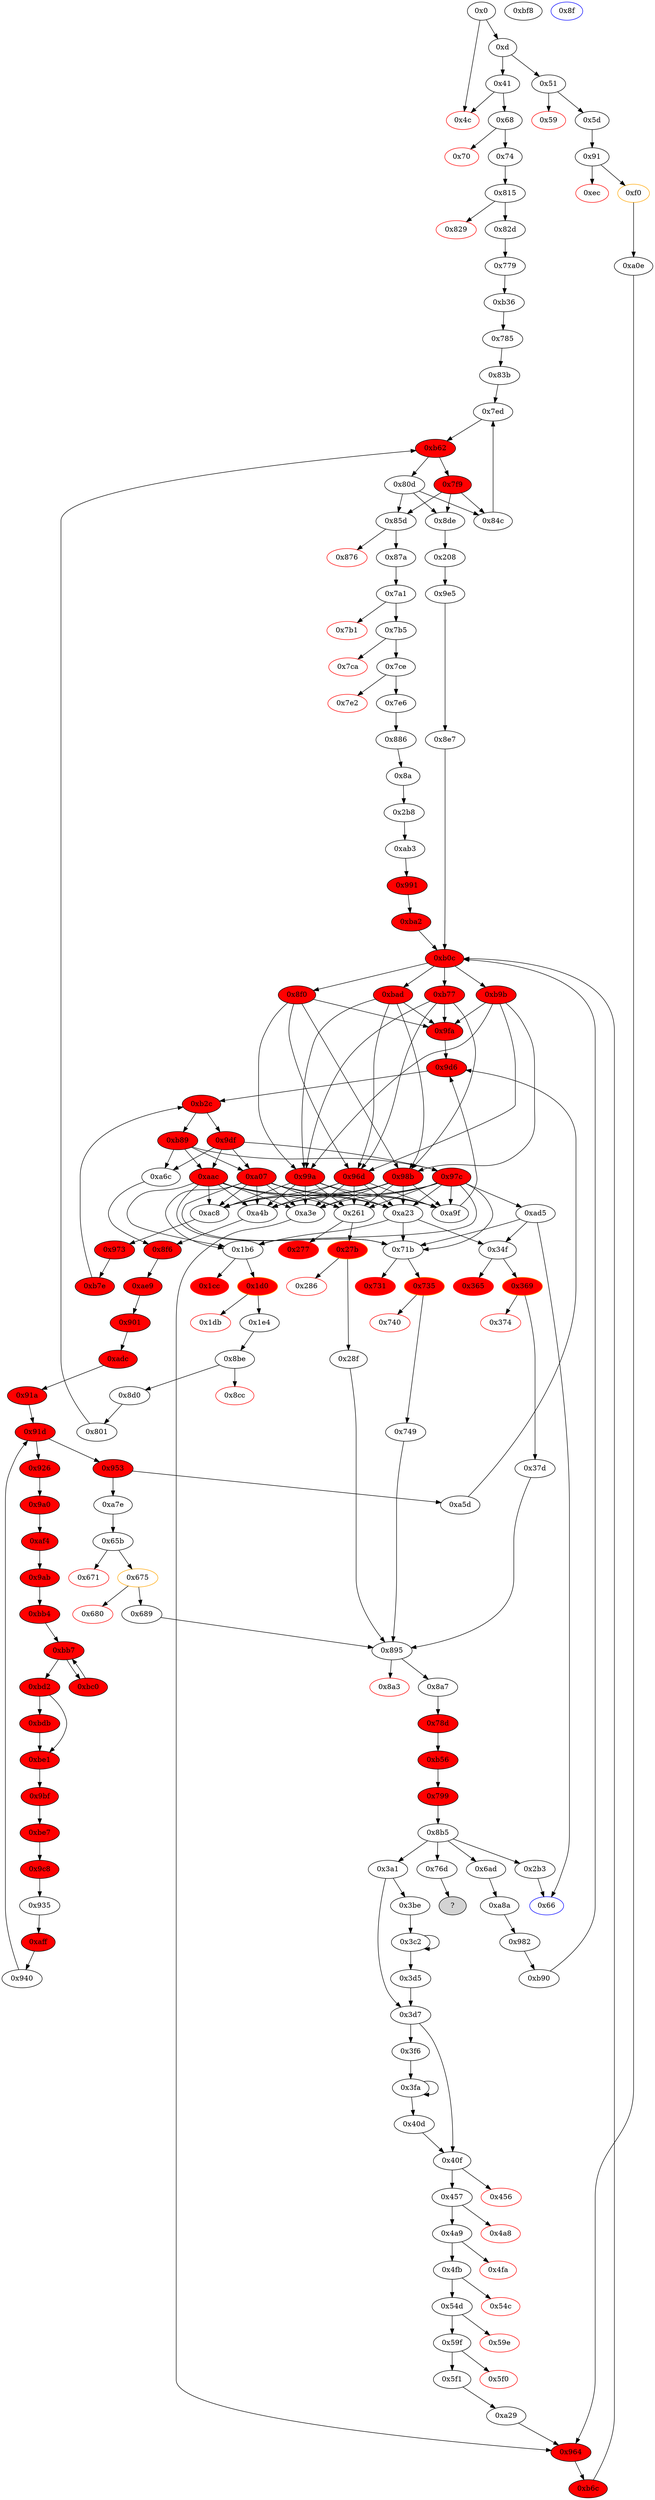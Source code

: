 digraph "" {
"0x0" [fillcolor=white, id="0x0", style=filled, tooltip="Block 0x0\n[0x0:0xc]\n---\nPredecessors: []\nSuccessors: [0xd, 0x4c]\n---\n0x0 PUSH1 0x80\n0x2 PUSH1 0x40\n0x4 MSTORE\n0x5 PUSH1 0x4\n0x7 CALLDATASIZE\n0x8 LT\n0x9 PUSH2 0x4c\n0xc JUMPI\n---\n0x0: V0 = 0x80\n0x2: V1 = 0x40\n0x4: M[0x40] = 0x80\n0x5: V2 = 0x4\n0x7: V3 = CALLDATASIZE\n0x8: V4 = LT V3 0x4\n0x9: V5 = 0x4c\n0xc: JUMPI 0x4c V4\n---\nEntry stack: []\nStack pops: 0\nStack additions: []\nExit stack: []\n\nDef sites:\n"];
"0x991" [fillcolor=red, id="0x991", style=filled, tooltip="Block 0x991\n[0x991:0x999]\n---\nPredecessors: [0xab3]\nSuccessors: [0xba2]\n---\n0x991 JUMPDEST\n0x992 PUSH2 0x99a\n0x995 DUP2\n0x996 PUSH2 0xba2\n0x999 JUMP\n---\n0x991: JUMPDEST \n0x992: V594 = 0x99a\n0x996: V595 = 0xba2\n0x999: JUMP 0xba2\n---\nEntry stack: [S23, 0x208, V505, S20, S19, S18, S17, S16, S15, S14, S13, 0x8316b082621cfedab95bf4a44a1d4b64a6ffc336, 0x60, 0x60, S9, 0x95ea7b3, 0x34f, 0x8316b082621cfedab95bf4a44a1d4b64a6ffc336, 0x204fce5e3e25026110000000, S4, V668, 0xac8, V671, 0x8316b082621cfedab95bf4a44a1d4b64a6ffc336]\nStack pops: 1\nStack additions: [S0, 0x99a, S0]\nExit stack: [S23, 0x208, V505, S20, S19, S18, S17, S16, S15, S14, S13, 0x8316b082621cfedab95bf4a44a1d4b64a6ffc336, 0x60, 0x60, S9, 0x95ea7b3, 0x34f, 0x8316b082621cfedab95bf4a44a1d4b64a6ffc336, 0x204fce5e3e25026110000000, S4, V668, 0xac8, V671, 0x8316b082621cfedab95bf4a44a1d4b64a6ffc336, 0x99a, 0x8316b082621cfedab95bf4a44a1d4b64a6ffc336]\n\nDef sites:\nS23: {}\n0x208: {0x1e4.0x1fc}\nV505: {0x801.0x808}\nS20: {0x3a1.0x3a7, 0x7ce_0x80d.0x7d2, 0xd.0x35}\nS19: {0x7b5_0x80d.0x7b7, 0x74.0x76, 0x3d7.0x3df}\nS18: {0x91.0x92, 0x2b8_0x80d.0x2bc, 0x5f1.0x61b, 0xb36.0xb4f}\nS17: {0x801.0x808, 0x7ed_0x83b.0x7f4, 0x1e4.0x1fc}\nS16: {0x801.0x808, 0x7ed_0x84c.0x7f4}\nS15: {0x7ce_0x80d.0x7d2, 0x7ce_0x7f9_0x7ed_0x84c.0x7d2}\nS14: {0x7b5_0x80d.0x7b7, 0x7b5_0x7f9_0x7ed_0x84c.0x7b7}\nS13: {0x91.0x92, 0x2b8_0x80d.0x2bc, 0x5f1.0x61b, 0xb36.0xb4f}\n0x8316b082621cfedab95bf4a44a1d4b64a6ffc336: {0x2b8_0x7f9_0x7ed_0x84c.0x2c2, 0x2b8_0x80d.0x2c2}\n0x60: {0x2b8_0x80d.0x2bc, 0x2b8_0x7f9_0x7ed_0x84c.0x2bc}\n0x60: {0x2b8_0x80d.0x2bc, 0x2b8_0x7f9_0x7ed_0x84c.0x2bc}\nS9: {0x2b8_0x80d.0x2ef, 0x2b8_0x7f9_0x7ed_0x84c.0x2ef}\n0x95ea7b3: {0x2b8_0x7f9_0x7ed_0x84c.0x2f0, 0x2b8_0x80d.0x2f0}\n0x34f: {0x2b8_0x80d.0x345, 0x2b8_0x7f9_0x7ed_0x84c.0x345}\n0x8316b082621cfedab95bf4a44a1d4b64a6ffc336: {0x2b8_0x80d.0x2f5, 0x2b8_0x7f9_0x7ed_0x84c.0x2f5}\n0x204fce5e3e25026110000000: {0x2b8_0x7f9_0x7ed_0x84c.0x30a, 0x2b8_0x80d.0x30a}\nS4: {0x2b8_0x80d.0x344, 0x2b8_0x7f9_0x7ed_0x84c.0x344}\nV668: {0xab3.0xab9}\n0xac8: {0xab3.0xabc}\nV671: {0xab3.0xac2}\n0x8316b082621cfedab95bf4a44a1d4b64a6ffc336: {0x2b8_0x80d.0x2f5, 0x2b8_0x7f9_0x7ed_0x84c.0x2f5}\n"];
"0x286" [color=red, fillcolor=white, id="0x286", style=filled, tooltip="Block 0x286\n[0x286:0x28e]\n---\nPredecessors: [0x27b]\nSuccessors: []\n---\n0x286 RETURNDATASIZE\n0x287 PUSH1 0x0\n0x289 DUP1\n0x28a RETURNDATACOPY\n0x28b RETURNDATASIZE\n0x28c PUSH1 0x0\n0x28e REVERT\n---\n0x286: V155 = RETURNDATASIZE\n0x287: V156 = 0x0\n0x28a: RETURNDATACOPY 0x0 0x0 V155\n0x28b: V157 = RETURNDATASIZE\n0x28c: V158 = 0x0\n0x28e: REVERT 0x0 V157\n---\nEntry stack: [S18, S17, S16, S15, S14, S13, S12, S11, S10, S9, S8, S7, S6, S5, S4, S3, S2, S1, V152]\nStack pops: 0\nStack additions: []\nExit stack: [S18, S17, S16, S15, S14, S13, S12, S11, S10, S9, S8, S7, S6, S5, S4, S3, S2, S1, V152]\n\nDef sites:\nS18: {}\nS17: {}\nS16: {}\nS15: {0x801.0x808, 0x1e4.0x1fc}\nS14: {0x801.0x808, 0x7ed_0x84c.0x7f4, 0x1e4.0x1fc}\nS13: {0x7ed_0x84c.0x7f4, 0x7ce_0x7f9_0x7ed_0x84c.0x7d2, 0x801.0x808, 0x7ce_0x80d.0x7d2}\nS12: {0x3a1.0x3a7, 0x7b5_0x80d.0x7b7, 0x7ce_0x7f9_0x7ed_0x84c.0x7d2, 0x7b5_0x7f9_0x7ed_0x84c.0x7b7, 0x7ce_0x80d.0x7d2}\nS11: {0x7b5_0x80d.0x7b7, 0x3d7.0x3df, 0x7b5_0x7f9_0x7ed_0x84c.0x7b7}\nS10: {0x5f1.0x615, 0xd.0x35, 0x2b8_0x7f9_0x7ed_0x84c.0x2c2, 0x2b8_0x80d.0x2c2}\nS9: {0x2b8_0x80d.0x2bc, 0x2b8_0x7f9_0x7ed_0x84c.0x2bc, 0x5d.0x5f, 0x2b8_0x7f9_0x7ed_0x84c.0x2c2, 0x5f1.0x616, 0x2b8_0x80d.0x2c2}\nS8: {0x5f1.0x64e, 0xf0.0x15f, 0x2b8_0x7f9_0x7ed_0x84c.0x2bc, 0x2b8_0x80d.0x2bc}\nS7: {0x2b8_0x80d.0x2ef, 0x2b8_0x7f9_0x7ed_0x84c.0x2ef, 0x91.0x92, 0x5f1.0x61b, 0x3d7.0x3df, 0x2b8_0x80d.0x2bc, 0x2b8_0x7f9_0x7ed_0x84c.0x2bc, 0xd.0x35, 0x6ad.0x6c5}\nS6: {0x2b8_0x80d.0x2ef, 0x2b8_0x7f9_0x7ed_0x84c.0x2ef, 0x5d.0x5f, 0x5f1.0x615, 0xf0.0x178, 0x5f1.0x61c, 0x2b8_0x80d.0x2f0, 0xd.0x35, 0x6ad.0x6c5, 0x6ad.0x6c6, 0x2b8_0x7f9_0x7ed_0x84c.0x2f0}\nS5: {0x5d.0x5f, 0x2b8_0x80d.0x345, 0x2b8_0x7f9_0x7ed_0x84c.0x345, 0x5f1.0x616, 0xf0.0x15f, 0xf0.0x179, 0x2b8_0x7f9_0x7ed_0x84c.0x2f0, 0x6ad.0x6c5, 0x6ad.0x6c6, 0x6ad.0x711, 0x3a1.0x3a7, 0x2b8_0x80d.0x2f0}\nS4: {0x2b8_0x80d.0x345, 0x2b8_0x7f9_0x7ed_0x84c.0x345, 0x5f1.0x64e, 0xf0.0x15f, 0xf0.0x1ad, 0x6ad.0x6c6, 0x6ad.0x711, 0x6ad.0x6cb, 0x2b8_0x7f9_0x7ed_0x84c.0x2f5, 0x801.0x808, 0x2b8_0x80d.0x2f5}\nS3: {0x2b8_0x7f9_0x7ed_0x84c.0x30a, 0x91.0x92, 0x2b8_0x80d.0x30a, 0x5f1.0x61b, 0xf0.0x17e, 0x3d7.0x3df, 0x208.0x221, 0xd.0x35, 0x6ad.0x6c5, 0x6ad.0x711, 0x2b8_0x80d.0x2f5, 0x801.0x808, 0x6ad.0x6cb, 0x2b8_0x7f9_0x7ed_0x84c.0x2f5, 0x6ad.0x6e2}\nS2: {0x5d.0x5f, 0x2b8_0x7f9_0x7ed_0x84c.0x30a, 0x2b8_0x80d.0x30a, 0x2b8_0x80d.0x344, 0x2b8_0x7f9_0x7ed_0x84c.0x344, 0x208.0x221, 0x208.0x222, 0x5f1.0x61c, 0xf0.0x178, 0x5f1.0x64d, 0xf0.0x1ac, 0x6ad.0x6c5, 0x6ad.0x6c6, 0x6ad.0x6cb, 0x6ad.0x6e2, 0x6ad.0x710}\nS1: {0x2b8_0x7f9_0x7ed_0x84c.0x30a, 0x2b8_0x80d.0x30a, 0xb0c_0xba2_0x80d.0xb25, 0xb0c_0xba2_0x7f9_0x7ed_0x84c.0xb25, 0xb0c_0xb6c_0xa29.0xb25, 0x9c8_0xbdb_0xbc0.0x9cd, 0x9c8_0xbdb_0xbb4.0x9cd, 0xb0c_0xb6c_0xa3e.0xb25, 0x208.0x257, 0x208.0x221, 0xa8a.0xa90, 0xb0c_0xb6c_0xa0e.0xb25, 0xb0c_0xb90.0xb25, 0x9c8_0xbd2.0x9cd, 0x6ad.0x710, 0x6ad.0x6cb, 0x901_0xa4b.0x911, 0x9e5.0x9eb}\nV152: {0x27b.0x27f}\n"];
"0xab3" [fillcolor=white, id="0xab3", style=filled, tooltip="Block 0xab3\n[0xab3:0xac7]\n---\nPredecessors: [0x2b8]\nSuccessors: [0x991]\n---\n0xab3 JUMPDEST\n0xab4 PUSH1 0x0\n0xab6 PUSH1 0x40\n0xab8 DUP3\n0xab9 ADD\n0xaba SWAP1\n0xabb POP\n0xabc PUSH2 0xac8\n0xabf PUSH1 0x0\n0xac1 DUP4\n0xac2 ADD\n0xac3 DUP6\n0xac4 PUSH2 0x991\n0xac7 JUMP\n---\n0xab3: JUMPDEST \n0xab4: V666 = 0x0\n0xab6: V667 = 0x40\n0xab9: V668 = ADD V187 0x40\n0xabc: V669 = 0xac8\n0xabf: V670 = 0x0\n0xac2: V671 = ADD V187 0x0\n0xac4: V672 = 0x991\n0xac7: JUMP 0x991\n---\nEntry stack: [S19, 0x208, V505, S16, S15, S14, S13, S12, S11, S10, S9, 0x8316b082621cfedab95bf4a44a1d4b64a6ffc336, 0x60, 0x60, V176, 0x95ea7b3, 0x34f, 0x8316b082621cfedab95bf4a44a1d4b64a6ffc336, 0x204fce5e3e25026110000000, V187]\nStack pops: 3\nStack additions: [S2, S1, S0, V668, 0xac8, V671, S2]\nExit stack: [S19, 0x208, V505, S16, S15, S14, S13, S12, S11, S10, S9, 0x8316b082621cfedab95bf4a44a1d4b64a6ffc336, 0x60, 0x60, V176, 0x95ea7b3, 0x34f, 0x8316b082621cfedab95bf4a44a1d4b64a6ffc336, 0x204fce5e3e25026110000000, V187, V668, 0xac8, V671, 0x8316b082621cfedab95bf4a44a1d4b64a6ffc336]\n\nDef sites:\nS19: {}\n0x208: {0x1e4.0x1fc}\nV505: {0x801.0x808}\nS16: {0x3a1.0x3a7, 0x7ce_0x80d.0x7d2, 0xd.0x35}\nS15: {0x7b5_0x80d.0x7b7, 0x74.0x76, 0x3d7.0x3df}\nS14: {0x91.0x92, 0x2b8_0x80d.0x2bc, 0x5f1.0x61b, 0xb36.0xb4f}\nS13: {0x801.0x808, 0x7ed_0x83b.0x7f4, 0x1e4.0x1fc}\nS12: {0x801.0x808, 0x7ed_0x84c.0x7f4}\nS11: {0x7ce_0x80d.0x7d2, 0x7ce_0x7f9_0x7ed_0x84c.0x7d2}\nS10: {0x7b5_0x80d.0x7b7, 0x7b5_0x7f9_0x7ed_0x84c.0x7b7}\nS9: {0x91.0x92, 0x2b8_0x80d.0x2bc, 0x5f1.0x61b, 0xb36.0xb4f}\n0x8316b082621cfedab95bf4a44a1d4b64a6ffc336: {0x2b8.0x2c2}\n0x60: {0x2b8.0x2bc}\n0x60: {0x2b8.0x2bc}\nV176: {0x2b8.0x2ef}\n0x95ea7b3: {0x2b8.0x2f0}\n0x34f: {0x2b8.0x345}\n0x8316b082621cfedab95bf4a44a1d4b64a6ffc336: {0x2b8.0x2f5}\n0x204fce5e3e25026110000000: {0x2b8.0x30a}\nV187: {0x2b8.0x344}\n"];
"0x7ce" [fillcolor=white, id="0x7ce", style=filled, tooltip="Block 0x7ce\n[0x7ce:0x7e1]\n---\nPredecessors: [0x7b5]\nSuccessors: [0x7e2, 0x7e6]\n---\n0x7ce JUMPDEST\n0x7cf PUSH1 0x20\n0x7d1 DUP4\n0x7d2 ADD\n0x7d3 SWAP2\n0x7d4 POP\n0x7d5 DUP4\n0x7d6 PUSH1 0x1\n0x7d8 DUP3\n0x7d9 MUL\n0x7da DUP4\n0x7db ADD\n0x7dc GT\n0x7dd ISZERO\n0x7de PUSH2 0x7e6\n0x7e1 JUMPI\n---\n0x7ce: JUMPDEST \n0x7cf: V490 = 0x20\n0x7d2: V491 = ADD S2 0x20\n0x7d6: V492 = 0x1\n0x7d9: V493 = MUL V484 0x1\n0x7db: V494 = ADD V491 V493\n0x7dc: V495 = GT V494 S3\n0x7dd: V496 = ISZERO V495\n0x7de: V497 = 0x7e6\n0x7e1: JUMPI 0x7e6 V496\n---\nEntry stack: [S18, S17, S16, S15, S14, S13, S12, S11, S10, S9, S8, S7, 0x0, S5, 0x886, S3, S2, 0x0, V484]\nStack pops: 4\nStack additions: [S3, S2, V491, S0]\nExit stack: [S18, S17, S16, S15, S14, S13, S12, S11, S10, S9, S8, S7, 0x0, S5, 0x886, S3, S2, V491, V484]\n\nDef sites:\nS18: {}\nS17: {0x801.0x808, 0x1e4.0x1fc}\nS16: {0x801.0x808, 0x7ed_0x84c.0x7f4}\nS15: {0x3a1.0x3a7, 0x7ce_0x7f9_0x7ed_0x84c.0x7d2, 0xd.0x35, 0x7ce_0x80d.0x7d2}\nS14: {0x7b5_0x80d.0x7b7, 0x74.0x76, 0x3d7.0x3df, 0x7b5_0x7f9_0x7ed_0x84c.0x7b7}\nS13: {0x5f1.0x615, 0xd.0x35, 0x74.0x7e}\nS12: {0x5f1.0x616, 0x5d.0x5f, 0x74.0x84, 0x2b8_0x7f9_0x7ed_0x84c.0x2c2, 0x2b8_0x80d.0x2c2}\nS11: {0x5f1.0x64e, 0xf0.0x15f, 0x2b8_0x7f9_0x7ed_0x84c.0x2bc, 0x74.0x79, 0x2b8_0x80d.0x2bc}\nS10: {0x2b8_0x80d.0x2bc, 0x2b8_0x7f9_0x7ed_0x84c.0x2bc, 0xd.0x35, 0x91.0x92, 0x5f1.0x61b, 0xb36.0xb4f}\nS9: {0x801.0x808, 0x7ed_0x83b.0x7f4, 0x1e4.0x1fc}\nS8: {0x801.0x808, 0x7ed_0x84c.0x7f4}\nS7: {0x815.0x819, 0x1e4.0x1eb}\n0x0: {0x815.0x81c, 0x8be.0x8bf}\nS5: {0x85d_0x80d.0x865, 0x85d_0x7f9_0x7ed_0x84c.0x865}\n0x886: {0x87a_0x80d.0x87b, 0x87a_0x7f9_0x7ed_0x84c.0x87b}\nS3: {0x5f1.0x616, 0x5d.0x5f, 0x74.0x84, 0x2b8_0x7f9_0x7ed_0x84c.0x2c2, 0x2b8_0x80d.0x2c2}\nS2: {0x87a_0x7f9_0x7ed_0x84c.0x881, 0x87a_0x80d.0x881}\n0x0: {0x7a1_0x80d.0x7a2, 0x7a1_0x7f9_0x7ed_0x84c.0x7a2}\nV484: {0x7b5.0x7b7}\n"];
"0x3be" [fillcolor=white, id="0x3be", style=filled, tooltip="Block 0x3be\n[0x3be:0x3c1]\n---\nPredecessors: [0x3a1]\nSuccessors: [0x3c2]\n---\n0x3be DUP2\n0x3bf PUSH1 0x20\n0x3c1 ADD\n---\n0x3bf: V233 = 0x20\n0x3c1: V234 = ADD 0x20 V224\n---\nEntry stack: [S10, S9, S8, S7, S6, S5, S4, S3, S2, V224, 0x3]\nStack pops: 2\nStack additions: [S1, S0, V234]\nExit stack: [S10, S9, S8, S7, S6, S5, S4, S3, S2, V224, 0x3, V234]\n\nDef sites:\nS10: {}\nS9: {0x801.0x808, 0x1e4.0x1fc}\nS8: {0x801.0x808, 0x7ed_0x84c.0x7f4, 0xd.0x35}\nS7: {0x3a1.0x3a7, 0x7ce_0x80d.0x7d2, 0x5d.0x5f, 0x7ce_0x7f9_0x7ed_0x84c.0x7d2}\nS6: {0xf0.0x15f, 0x7b5_0x7f9_0x7ed_0x84c.0x7b7, 0x3d7.0x3df, 0x7b5_0x80d.0x7b7}\nS5: {0x91.0x92, 0x5f1.0x615, 0xd.0x35}\nS4: {0x5f1.0x616, 0xf0.0x178, 0x5d.0x5f, 0x2b8_0x7f9_0x7ed_0x84c.0x2c2, 0x2b8_0x80d.0x2c2}\nS3: {0x5f1.0x64e, 0xf0.0x179, 0x2b8_0x7f9_0x7ed_0x84c.0x2bc, 0xf0.0x15f, 0x2b8_0x80d.0x2bc}\nS2: {0x91.0x92, 0xf0.0x1ad, 0x5f1.0x61b, 0x3d7.0x3df, 0x2b8_0x80d.0x2bc, 0x2b8_0x7f9_0x7ed_0x84c.0x2bc, 0xd.0x35, 0x801.0x808}\nV224: {0x3a1.0x3a7}\n0x3: {0x3a1.0x3a3}\n"];
"0xa23" [fillcolor=white, id="0xa23", style=filled, tooltip="Block 0xa23\n[0xa23:0xa28]\n---\nPredecessors: [0x96d, 0x97c, 0x98b, 0x99a, 0xa07, 0xaac]\nSuccessors: [0x1b6, 0x34f, 0x71b]\n---\n0xa23 JUMPDEST\n0xa24 SWAP3\n0xa25 SWAP2\n0xa26 POP\n0xa27 POP\n0xa28 JUMP\n---\n0xa23: JUMPDEST \n0xa28: JUMP S3\n---\nEntry stack: [V11, S16, S15, S14, S13, S12, S11, S10, S9, S8, S7, S6, S5, S4, S3, S2, S1, S0]\nStack pops: 4\nStack additions: [S0]\nExit stack: [V11, S16, S15, S14, S13, S12, S11, S10, S9, S8, S7, S6, S5, S4, S0]\n\nDef sites:\nV11: {0xd.0x35}\nS16: {0xd.0x35, 0x74.0x76}\nS15: {0x91.0x92, 0x74.0x76, 0xb36.0xb4f}\nS14: {0x91.0x92, 0x801.0x808, 0x7ed_0x83b.0x7f4, 0x1e4.0x1fc, 0xb36.0xb4f}\nS13: {0x7ed_0x84c.0x7f4, 0x7ed_0x83b.0x7f4, 0xd.0x35, 0x1e4.0x1fc, 0x801.0x808}\nS12: {0x5d.0x5f, 0xd.0x35, 0x801.0x808, 0x7ce_0x7f9_0x7ed_0x84c.0x7d2, 0x7ed_0x84c.0x7f4, 0x7ce_0x80d.0x7d2}\nS11: {0x7b5_0x80d.0x7b7, 0x7b5_0x7f9_0x7ed_0x84c.0x7b7, 0x5d.0x5f, 0x7ce_0x7f9_0x7ed_0x84c.0x7d2, 0x3a1.0x3a7, 0x7ce_0x80d.0x7d2}\nS10: {0x7b5_0x80d.0x7b7, 0x7b5_0x7f9_0x7ed_0x84c.0x7b7, 0x91.0x92, 0x3a1.0x3a7, 0x3d7.0x3df, 0xb36.0xb4f}\nS9: {0xd.0x35, 0x2b8_0x7f9_0x7ed_0x84c.0x2c2, 0x2b8_0x80d.0x2c2, 0x91.0x92, 0x5f1.0x615, 0x3d7.0x3df, 0xb36.0xb4f}\nS8: {0x5d.0x5f, 0x5f1.0x615, 0x5f1.0x616, 0x2b8_0x7f9_0x7ed_0x84c.0x2c2, 0x2b8_0x80d.0x2c2, 0x2b8_0x80d.0x2bc, 0x2b8_0x7f9_0x7ed_0x84c.0x2bc, 0xd.0x35}\nS7: {0x2b8_0x80d.0x2bc, 0x2b8_0x7f9_0x7ed_0x84c.0x2bc, 0x5d.0x5f, 0xd.0x35, 0x5f1.0x616, 0xf0.0x15f, 0x5f1.0x64e}\nS6: {0x2b8_0x80d.0x2ef, 0x2b8_0x7f9_0x7ed_0x84c.0x2ef, 0x5d.0x5f, 0x91.0x92, 0x5f1.0x64e, 0xf0.0x15f, 0x5f1.0x61b, 0x2b8_0x7f9_0x7ed_0x84c.0x2bc, 0x2b8_0x80d.0x2bc, 0xd.0x35, 0x6ad.0x6c5}\nS5: {0x2b8_0x80d.0x2ef, 0x2b8_0x7f9_0x7ed_0x84c.0x2ef, 0x5d.0x5f, 0x91.0x92, 0x5f1.0x61b, 0x5f1.0x61c, 0xf0.0x178, 0xf0.0x15f, 0x2b8_0x7f9_0x7ed_0x84c.0x2f0, 0xd.0x35, 0x6ad.0x6c5, 0x6ad.0x6c6, 0x2b8_0x80d.0x2f0}\nS4: {0x5d.0x5f, 0x2b8_0x7f9_0x7ed_0x84c.0x345, 0x2b8_0x80d.0x345, 0x5f1.0x61c, 0xf0.0x178, 0xf0.0x15f, 0xf0.0x179, 0x2b8_0x80d.0x2f0, 0x6ad.0x6c6, 0x6ad.0x6c5, 0x6ad.0x711, 0x801.0x808, 0x3a1.0x3a7, 0x2b8_0x7f9_0x7ed_0x84c.0x2f0}\nS3: {0x2b8_0x7f9_0x7ed_0x84c.0x345, 0x2b8_0x80d.0x345, 0xf0.0x15f, 0xf0.0x179, 0xf0.0x1ad, 0x208.0x221, 0x6ad.0x711, 0x6ad.0x6c6, 0x6ad.0x6cb, 0x2b8_0x80d.0x2f5, 0x801.0x808, 0x2b8_0x7f9_0x7ed_0x84c.0x2f5, 0x3a1.0x3a7}\nS2: {0x2b8_0x80d.0x30a, 0x2b8_0x7f9_0x7ed_0x84c.0x30a, 0xf0.0x1ad, 0xf0.0x17e, 0x3d7.0x3df, 0x208.0x221, 0x208.0x222, 0x6ad.0x711, 0x6ad.0x6cb, 0x6ad.0x6e2, 0x2b8_0x7f9_0x7ed_0x84c.0x2f5, 0x801.0x808, 0x2b8_0x80d.0x2f5}\nS1: {0x2b8_0x80d.0x30a, 0x2b8_0x7f9_0x7ed_0x84c.0x30a, 0x2b8_0x80d.0x344, 0x2b8_0x7f9_0x7ed_0x84c.0x344, 0x5f1.0x64d, 0xf0.0x17e, 0xf0.0x1ac, 0x3d7.0x3df, 0x208.0x222, 0x208.0x221, 0x208.0x257, 0x6ad.0x6e2, 0x6ad.0x6cb, 0x6ad.0x710}\nS0: {0xab3_0x7f9_0x7ed_0x84c.0xab9, 0x5f1.0x64d, 0x2b8_0x80d.0x344, 0x2b8_0x7f9_0x7ed_0x84c.0x344, 0xf0.0x1ac, 0xa29.0xa2f, 0x208.0x257, 0x208.0x222, 0x208.0x227, 0xa8a.0xa90, 0x6ad.0x710, 0x6ad.0x6e2, 0xa0e.0xa14, 0xab3_0x80d.0xab9}\n"];
"0x37d" [fillcolor=white, id="0x37d", style=filled, tooltip="Block 0x37d\n[0x37d:0x3a0]\n---\nPredecessors: [0x369]\nSuccessors: [0x895]\n---\n0x37d JUMPDEST\n0x37e POP\n0x37f POP\n0x380 POP\n0x381 POP\n0x382 PUSH1 0x40\n0x384 MLOAD\n0x385 RETURNDATASIZE\n0x386 PUSH1 0x1f\n0x388 NOT\n0x389 PUSH1 0x1f\n0x38b DUP3\n0x38c ADD\n0x38d AND\n0x38e DUP3\n0x38f ADD\n0x390 DUP1\n0x391 PUSH1 0x40\n0x393 MSTORE\n0x394 POP\n0x395 PUSH2 0x3a1\n0x398 SWAP2\n0x399 SWAP1\n0x39a DUP2\n0x39b ADD\n0x39c SWAP1\n0x39d PUSH2 0x895\n0x3a0 JUMP\n---\n0x37d: JUMPDEST \n0x382: V209 = 0x40\n0x384: V210 = M[0x40]\n0x385: V211 = RETURNDATASIZE\n0x386: V212 = 0x1f\n0x388: V213 = NOT 0x1f\n0x389: V214 = 0x1f\n0x38c: V215 = ADD V211 0x1f\n0x38d: V216 = AND V215 0xffffffffffffffffffffffffffffffffffffffffffffffffffffffffffffffe0\n0x38f: V217 = ADD V210 V216\n0x391: V218 = 0x40\n0x393: M[0x40] = V217\n0x395: V219 = 0x3a1\n0x39b: V220 = ADD V210 V211\n0x39d: V221 = 0x895\n0x3a0: JUMP 0x895\n---\nEntry stack: [V11, S14, S13, S12, S11, S10, S9, S8, S7, S6, S5, S4, S3, S2, S1, V202]\nStack pops: 4\nStack additions: [0x3a1, V220, V210]\nExit stack: [V11, S14, S13, S12, S11, S10, S9, S8, S7, S6, S5, S4, 0x3a1, V220, V210]\n\nDef sites:\nV11: {0xd.0x35}\nS14: {0xd.0x35, 0x74.0x76}\nS13: {0x74.0x76, 0xb36.0xb4f}\nS12: {0x91.0x92, 0x801.0x808, 0x7ed_0x83b.0x7f4, 0x1e4.0x1fc, 0xb36.0xb4f}\nS11: {0x801.0x808, 0x7ed_0x84c.0x7f4, 0x1e4.0x1fc, 0x7ed_0x83b.0x7f4}\nS10: {0x801.0x808, 0x7ce_0x80d.0x7d2, 0x7ed_0x84c.0x7f4, 0xd.0x35, 0x7ce_0x7f9_0x7ed_0x84c.0x7d2}\nS9: {0x7b5_0x80d.0x7b7, 0x7b5_0x7f9_0x7ed_0x84c.0x7b7, 0x5d.0x5f, 0x7ce_0x7f9_0x7ed_0x84c.0x7d2, 0x3a1.0x3a7, 0x7ce_0x80d.0x7d2}\nS8: {0x3a1.0x3a7, 0x7b5_0x80d.0x7b7, 0xb36.0xb4f, 0x3d7.0x3df, 0x7b5_0x7f9_0x7ed_0x84c.0x7b7}\nS7: {0xd.0x35, 0x2b8_0x80d.0x2c2, 0x2b8_0x7f9_0x7ed_0x84c.0x2c2, 0x91.0x92, 0x5f1.0x615, 0x3d7.0x3df, 0xb36.0xb4f}\nS6: {0x5d.0x5f, 0x5f1.0x616, 0x5f1.0x615, 0x2b8_0x80d.0x2c2, 0x2b8_0x7f9_0x7ed_0x84c.0x2c2, 0x2b8_0x80d.0x2bc, 0x2b8_0x7f9_0x7ed_0x84c.0x2bc, 0xd.0x35}\nS5: {0x2b8_0x7f9_0x7ed_0x84c.0x2bc, 0x2b8_0x80d.0x2bc, 0x5d.0x5f, 0x5f1.0x64e, 0xf0.0x15f, 0x5f1.0x616}\nS4: {0x2b8_0x80d.0x2ef, 0x2b8_0x7f9_0x7ed_0x84c.0x2ef, 0x91.0x92, 0x5f1.0x61b, 0xf0.0x15f, 0x5f1.0x64e, 0x2b8_0x80d.0x2bc, 0x2b8_0x7f9_0x7ed_0x84c.0x2bc, 0x6ad.0x6c5, 0xd.0x35}\nS3: {0x2b8_0x80d.0x2ef, 0x2b8_0x7f9_0x7ed_0x84c.0x2ef, 0x5d.0x5f, 0x5f1.0x61c, 0xf0.0x178, 0x91.0x92, 0x5f1.0x61b, 0x2b8_0x7f9_0x7ed_0x84c.0x2f0, 0x6ad.0x6c5, 0x6ad.0x6c6, 0xd.0x35, 0x2b8_0x80d.0x2f0}\nS2: {0x5d.0x5f, 0x2b8_0x80d.0x345, 0x2b8_0x7f9_0x7ed_0x84c.0x345, 0xf0.0x179, 0xf0.0x15f, 0xf0.0x178, 0x2b8_0x7f9_0x7ed_0x84c.0x2f0, 0x5f1.0x61c, 0x6ad.0x6c6, 0x6ad.0x711, 0x6ad.0x6c5, 0x3a1.0x3a7, 0x2b8_0x80d.0x2f0}\nS1: {0xab3_0x7f9_0x7ed_0x84c.0xab9, 0x5f1.0x64d, 0x2b8_0x80d.0x344, 0x2b8_0x7f9_0x7ed_0x84c.0x344, 0xf0.0x1ac, 0xa29.0xa2f, 0x208.0x257, 0x208.0x222, 0xa8a.0xa90, 0x6ad.0x710, 0x6ad.0x6e2, 0xa0e.0xa14, 0xab3_0x80d.0xab9}\nV202: {0x369.0x36d}\n"];
"0xbe1" [fillcolor=red, id="0xbe1", style=filled, tooltip="Block 0xbe1\n[0xbe1:0xbe6]\n---\nPredecessors: [0xbd2, 0xbdb]\nSuccessors: [0x9bf]\n---\n0xbe1 JUMPDEST\n0xbe2 POP\n0xbe3 POP\n0xbe4 POP\n0xbe5 POP\n0xbe6 JUMP\n---\n0xbe1: JUMPDEST \n0xbe6: JUMP 0x9bf\n---\nEntry stack: [V11, 0x66, V79, 0x0, V81, 0x70a08231, 0x1b6, V83, V91, S19, {0xa5d, 0xa7e}, S17, 0x70a08231, S15, S14, S13, S12, S11, S10, 0x935, S8, V579, 0x0, V683, 0x9bf, V683, V601, V603, S0]\nStack pops: 5\nStack additions: []\nExit stack: [V11, 0x66, V79, 0x0, V81, 0x70a08231, 0x1b6, V83, V91, S19, {0xa5d, 0xa7e}, S17, 0x70a08231, S15, S14, S13, S12, S11, S10, 0x935, S8, V579, 0x0, V683]\n\nDef sites:\nV11: {0xd.0x35}\n0x66: {0x5d.0x5f}\nV79: {0xf0.0x15f}\n0x0: {0x91.0x92}\nV81: {0xf0.0x178}\n0x70a08231: {0xf0.0x179}\n0x1b6: {0xf0.0x1ad}\nV83: {0xf0.0x17e}\nV91: {0xf0.0x1ac}\nS19: {0x9c8_0xbd2.0x9cd, 0x901_0xa4b.0x911, 0x9c8_0xbdb_0xbc0.0x9cd, 0x9c8_0xbdb_0xbb4.0x9cd, 0xa0e.0xa14}\n{0xa5d, 0xa7e}: {0xa4b.0xa54, 0xa6c.0xa75}\nS17: {0x940_0xbdb_0xbc0.0x946, 0x901_0xa4b.0x908, 0x940_0xbdb_0xbb4.0x946, 0x940_0xbd2.0x946, 0x901_0xa6c.0x908}\n0x70a08231: {0xf0.0x179}\nS15: {0x8f6_0xa4b.0x8f7, 0x8f6_0xa6c.0x8f7}\nS14: {0xae9_0xa6c.0xaed, 0xae9_0xa4b.0xaed}\nS13: {0x901_0xa4b.0x908, 0x901_0xa6c.0x908}\nS12: {0x9c8_0xbdb_0xbb4.0x9cd, 0x901_0xa6c.0x911, 0x901_0xa4b.0x911, 0x9c8_0xbdb_0xbc0.0x9cd, 0x9c8_0xbd2.0x9cd}\nS11: {0xaff_0xbdb_0xbb4.0xb05, 0xadc_0xa6c.0xae2, 0xaff_0xbdb_0xbc0.0xb05, 0xadc_0xa4b.0xae2, 0xaff_0xbd2.0xb05}\nS10: {0x940_0xbd2.0x94c, 0x91a_0xa6c.0x91b, 0x91a_0xa4b.0x91b, 0x940_0xbdb_0xbb4.0x94c, 0x940_0xbdb_0xbc0.0x94c}\n0x935: {0x926.0x92b}\nS8: {0x9c8_0xbdb_0xbb4.0x9cd, 0x901_0xa6c.0x911, 0x901_0xa4b.0x911, 0x9c8_0xbdb_0xbc0.0x9cd, 0x9c8_0xbd2.0x9cd}\nV579: {0x926.0x930}\n0x0: {0x9a0.0x9a1}\nV683: {0xaf4.0xaf8}\n0x9bf: {0x9ab.0x9af}\nV683: {0xaf4.0xaf8}\nV601: {0x9ab.0x9b6}\nV603: {0x9ab.0x9ba}\nS0: {0xbc0.0xbcb, 0xbb4.0xbb5}\n"];
"0x9fa" [fillcolor=red, id="0x9fa", style=filled, tooltip="Block 0x9fa\n[0x9fa:0xa06]\n---\nPredecessors: [0x8f0, 0xb77, 0xb9b, 0xbad]\nSuccessors: [0x9d6]\n---\n0x9fa JUMPDEST\n0x9fb PUSH2 0xa07\n0x9fe PUSH1 0x20\n0xa00 DUP4\n0xa01 ADD\n0xa02 DUP5\n0xa03 PUSH2 0x9d6\n0xa06 JUMP\n---\n0x9fa: JUMPDEST \n0x9fb: V619 = 0xa07\n0x9fe: V620 = 0x20\n0xa01: V621 = ADD S1 0x20\n0xa03: V622 = 0x9d6\n0xa06: JUMP 0x9d6\n---\nEntry stack: [V11, S20, S19, S18, S17, S16, S15, S14, S13, S12, S11, S10, S9, S8, S7, S6, S5, S4, S3, S2, S1, S0]\nStack pops: 3\nStack additions: [S2, S1, S0, 0xa07, V621, S2]\nExit stack: [V11, S20, S19, S18, S17, S16, S15, S14, S13, S12, S11, S10, S9, S8, S7, S6, S5, S4, S3, S2, S1, S0, 0xa07, V621, S2]\n\nDef sites:\nV11: {0xd.0x35}\nS20: {0xd.0x35, 0x74.0x76}\nS19: {0x91.0x92, 0x74.0x76, 0xb36.0xb4f}\nS18: {0x91.0x92, 0x801.0x808, 0x7ed_0x83b.0x7f4, 0x1e4.0x1fc, 0xb36.0xb4f}\nS17: {0x7ed_0x84c.0x7f4, 0x7ed_0x83b.0x7f4, 0xd.0x35, 0x1e4.0x1fc, 0x801.0x808}\nS16: {0xd.0x35, 0x5d.0x5f, 0x7ce_0x7f9_0x7ed_0x84c.0x7d2, 0x801.0x808, 0x7ce_0x80d.0x7d2, 0x7ed_0x84c.0x7f4}\nS15: {0x7b5_0x80d.0x7b7, 0x7b5_0x7f9_0x7ed_0x84c.0x7b7, 0x5d.0x5f, 0x7ce_0x7f9_0x7ed_0x84c.0x7d2, 0x3a1.0x3a7, 0x7ce_0x80d.0x7d2}\nS14: {0x7b5_0x80d.0x7b7, 0x7b5_0x7f9_0x7ed_0x84c.0x7b7, 0x91.0x92, 0x3a1.0x3a7, 0x3d7.0x3df, 0xb36.0xb4f}\nS13: {0xd.0x35, 0x2b8_0x7f9_0x7ed_0x84c.0x2c2, 0x2b8_0x80d.0x2c2, 0x91.0x92, 0x5f1.0x615, 0x3d7.0x3df, 0xb36.0xb4f}\nS12: {0x5d.0x5f, 0x5f1.0x615, 0x5f1.0x616, 0x2b8_0x80d.0x2c2, 0x2b8_0x7f9_0x7ed_0x84c.0x2c2, 0x2b8_0x80d.0x2bc, 0x2b8_0x7f9_0x7ed_0x84c.0x2bc, 0xd.0x35}\nS11: {0x2b8_0x80d.0x2bc, 0x2b8_0x7f9_0x7ed_0x84c.0x2bc, 0x5d.0x5f, 0xd.0x35, 0x5f1.0x616, 0xf0.0x15f, 0x5f1.0x64e}\nS10: {0x2b8_0x80d.0x2ef, 0x2b8_0x7f9_0x7ed_0x84c.0x2ef, 0x5d.0x5f, 0x5f1.0x64e, 0xf0.0x15f, 0x91.0x92, 0x5f1.0x61b, 0x2b8_0x7f9_0x7ed_0x84c.0x2bc, 0x2b8_0x80d.0x2bc, 0xd.0x35, 0x6ad.0x6c5}\nS9: {0x2b8_0x80d.0x2ef, 0x2b8_0x7f9_0x7ed_0x84c.0x2ef, 0x5d.0x5f, 0x91.0x92, 0x5f1.0x61b, 0x5f1.0x61c, 0xf0.0x178, 0xf0.0x15f, 0x2b8_0x80d.0x2f0, 0x6ad.0x6c5, 0xd.0x35, 0x6ad.0x6c6, 0x2b8_0x7f9_0x7ed_0x84c.0x2f0}\nS8: {0x5d.0x5f, 0x2b8_0x7f9_0x7ed_0x84c.0x345, 0x2b8_0x80d.0x345, 0x5f1.0x61c, 0xf0.0x178, 0xf0.0x15f, 0xf0.0x179, 0x2b8_0x7f9_0x7ed_0x84c.0x2f0, 0x6ad.0x6c6, 0x6ad.0x6c5, 0x6ad.0x711, 0x801.0x808, 0x3a1.0x3a7, 0x2b8_0x80d.0x2f0}\nS7: {0x2b8_0x7f9_0x7ed_0x84c.0x345, 0xf0.0x179, 0xf0.0x15f, 0x2b8_0x80d.0x345, 0xf0.0x1ad, 0x208.0x221, 0x6ad.0x711, 0x6ad.0x6c6, 0x6ad.0x6cb, 0x2b8_0x80d.0x2f5, 0x801.0x808, 0x2b8_0x7f9_0x7ed_0x84c.0x2f5, 0x3a1.0x3a7}\nS6: {0x2b8_0x7f9_0x7ed_0x84c.0x30a, 0x2b8_0x80d.0x30a, 0xf0.0x1ad, 0xf0.0x17e, 0x3d7.0x3df, 0x208.0x221, 0x208.0x222, 0x6ad.0x6cb, 0x6ad.0x711, 0x2b8_0x7f9_0x7ed_0x84c.0x2f5, 0x801.0x808, 0x2b8_0x80d.0x2f5, 0x6ad.0x6e2}\nS5: {0x2b8_0x7f9_0x7ed_0x84c.0x30a, 0x2b8_0x80d.0x30a, 0x2b8_0x80d.0x344, 0x2b8_0x7f9_0x7ed_0x84c.0x344, 0x5f1.0x64d, 0xf0.0x17e, 0xf0.0x1ac, 0x3d7.0x3df, 0x208.0x222, 0x208.0x221, 0x208.0x257, 0x6ad.0x6e2, 0x6ad.0x6cb, 0x6ad.0x710}\nS4: {0xab3_0x80d.0xab9, 0x5f1.0x64d, 0x2b8_0x80d.0x344, 0x2b8_0x7f9_0x7ed_0x84c.0x344, 0xf0.0x1ac, 0xa29.0xa2f, 0x208.0x257, 0x208.0x222, 0x208.0x227, 0xa8a.0xa90, 0x6ad.0x710, 0x6ad.0x6e2, 0xa0e.0xa14, 0xab3_0x7f9_0x7ed_0x84c.0xab9}\nS3: {0xab3_0x7f9_0x7ed_0x84c.0xab9, 0xa0e.0xa17, 0xa3e.0xa3f, 0xa29.0xa2f, 0x208.0x227, 0x208.0x257, 0xa8a.0xa90, 0xa8a.0xa93, 0xa29.0xa32, 0x6ad.0x710, 0xa0e.0xa14, 0x801.0x808, 0xab3_0x80d.0xabc, 0xab3_0x7f9_0x7ed_0x84c.0xabc, 0xab3_0x80d.0xab9}\nS2: {0xa0e.0xa1d, 0xa3e.0xa3f, 0xa3e.0xa45, 0xab3_0x7f9_0x7ed_0x84c.0xac2, 0xab3_0x80d.0xac2, 0xa29.0xa32, 0xab3_0x7f9_0x7ed_0x84c.0xabc, 0xa29.0xa38, 0xa8a.0xa93, 0x208.0x256, 0xa8a.0xa99, 0xa0e.0xa17, 0x801.0x808, 0xab3_0x80d.0xabc}\nS1: {0x5d.0x5f, 0xab3_0x7f9_0x7ed_0x84c.0xac2, 0xab3_0x80d.0xac2, 0x208.0x256, 0xa8a.0xa99, 0xa0e.0xa1d, 0xa3e.0xa45, 0x5f1.0x61b, 0xf0.0x178, 0xf0.0x17e, 0x5f1.0x61c, 0xa29.0xa38, 0x6ad.0x6cb, 0x6ad.0x6c5, 0x2b8_0x80d.0x2f5, 0x2b8_0x7f9_0x7ed_0x84c.0x2f5, 0x9e5.0x9eb}\nS0: {0x5d.0x5f, 0x5f1.0x61b, 0xf0.0x178, 0xf0.0x17e, 0x5f1.0x61c, 0xb0c.0xb25, 0x6ad.0x6cb, 0x6ad.0x6c5, 0x2b8_0x7f9_0x7ed_0x84c.0x2f5, 0x2b8_0x80d.0x2f5, 0x9e5.0x9eb}\n"];
"0x78d" [fillcolor=red, id="0x78d", style=filled, tooltip="Block 0x78d\n[0x78d:0x798]\n---\nPredecessors: [0x8a7]\nSuccessors: [0xb56]\n---\n0x78d JUMPDEST\n0x78e PUSH1 0x0\n0x790 PUSH2 0x799\n0x793 DUP3\n0x794 MLOAD\n0x795 PUSH2 0xb56\n0x798 JUMP\n---\n0x78d: JUMPDEST \n0x78e: V472 = 0x0\n0x790: V473 = 0x799\n0x794: V474 = M[V548]\n0x795: V475 = 0xb56\n0x798: JUMP 0xb56\n---\nEntry stack: [S22, S21, S20, S19, S18, S17, S16, S15, S14, S13, S12, S11, S10, S9, S8, {0x2b3, 0x3a1, 0x6ad, 0x76d}, S6, S5, 0x0, 0x0, 0x8b5, S1, V548]\nStack pops: 1\nStack additions: [S0, 0x0, 0x799, V474]\nExit stack: [S22, S21, S20, S19, S18, S17, S16, S15, S14, S13, S12, S11, S10, S9, S8, {0x2b3, 0x3a1, 0x6ad, 0x76d}, S6, S5, 0x0, 0x0, 0x8b5, S1, V548, 0x0, 0x799, V474]\n\nDef sites:\nS22: {}\nS21: {}\nS20: {}\nS19: {0x801.0x808, 0x1e4.0x1fc}\nS18: {0x801.0x808, 0x7ed_0x84c.0x7f4}\nS17: {0x7ce_0x80d.0x7d2, 0x7ce_0x7f9_0x7ed_0x84c.0x7d2}\nS16: {0x3a1.0x3a7, 0x7b5_0x80d.0x7b7, 0x7b5_0x7f9_0x7ed_0x84c.0x7b7}\nS15: {0x801.0x808, 0x1e4.0x1fc, 0x3d7.0x3df}\nS14: {0xd.0x35, 0x2b8_0x7f9_0x7ed_0x84c.0x2c2, 0x801.0x808, 0x5f1.0x615, 0x7ed_0x84c.0x7f4, 0x2b8_0x80d.0x2c2}\nS13: {0x2b8_0x80d.0x2bc, 0x2b8_0x7f9_0x7ed_0x84c.0x2bc, 0x5d.0x5f, 0x7ce_0x7f9_0x7ed_0x84c.0x7d2, 0x5f1.0x616, 0x7ce_0x80d.0x7d2, 0x3a1.0x3a7}\nS12: {0x2b8_0x7f9_0x7ed_0x84c.0x2bc, 0x2b8_0x80d.0x2bc, 0x7b5_0x80d.0x7b7, 0x7b5_0x7f9_0x7ed_0x84c.0x7b7, 0x5f1.0x64e, 0xf0.0x15f, 0x3d7.0x3df}\nS11: {0x2b8_0x80d.0x2ef, 0x2b8_0x7f9_0x7ed_0x84c.0x2ef, 0x6ad.0x6c5, 0xd.0x35, 0x91.0x92, 0x5f1.0x61b, 0x5f1.0x615}\nS10: {0x5d.0x5f, 0x5f1.0x61c, 0xf0.0x178, 0x5f1.0x616, 0x2b8_0x80d.0x2f0, 0x2b8_0x7f9_0x7ed_0x84c.0x2c2, 0x2b8_0x80d.0x2c2, 0x6ad.0x6c6, 0x6ad.0x6c5, 0x2b8_0x7f9_0x7ed_0x84c.0x2f0}\nS9: {0x5f1.0x64e, 0xf0.0x15f, 0xf0.0x179, 0x2b8_0x80d.0x345, 0x2b8_0x7f9_0x7ed_0x84c.0x345, 0x2b8_0x80d.0x2bc, 0x2b8_0x7f9_0x7ed_0x84c.0x2bc, 0x6ad.0x711, 0x6ad.0x6c6, 0x3a1.0x3a7}\nS8: {0x91.0x92, 0xf0.0x1ad, 0x5f1.0x61b, 0x3d7.0x3df, 0x2b8_0x80d.0x2bc, 0x2b8_0x7f9_0x7ed_0x84c.0x2bc, 0x6ad.0x6cb, 0x2b8_0x80d.0x2f5, 0xd.0x35, 0x801.0x808, 0x2b8_0x7f9_0x7ed_0x84c.0x2f5, 0x6ad.0x711}\n{0x2b3, 0x3a1, 0x6ad, 0x76d}: {0x689.0x6a1, 0x37d.0x395, 0x749_0x96d_0xb9b_0xb9b.0x761, 0x28f.0x2a7, 0x749_0x99a_0xb9b_0xb9b.0x761, 0x749_0x98b_0xb9b_0xb9b.0x761}\nS6: {0x689.0x6a7, 0x749_0x96d_0xb9b_0xb9b.0x767, 0x749_0x99a_0xb9b_0xb9b.0x767, 0x37d.0x39b, 0x28f.0x2ad, 0x749_0x98b_0xb9b_0xb9b.0x767}\nS5: {0x689.0x690, 0x749_0x98b_0xb9b_0xb9b.0x750, 0x749_0x99a_0xb9b_0xb9b.0x750, 0x37d.0x384, 0x28f.0x296, 0x749_0x96d_0xb9b_0xb9b.0x750}\n0x0: {0x895_0x28f.0x896, 0x895_0x37d.0x896, 0x895_0x689.0x896, 0x895_0x749_0x96d_0xb9b_0xb9b.0x896, 0x895_0x749_0x98b_0xb9b_0xb9b.0x896, 0x895_0x749_0x99a_0xb9b_0xb9b.0x896}\n0x0: {0x8a7.0x8a8}\n0x8b5: {0x8a7.0x8aa}\nS1: {0x689.0x6a7, 0x749_0x96d_0xb9b_0xb9b.0x767, 0x749_0x99a_0xb9b_0xb9b.0x767, 0x37d.0x39b, 0x28f.0x2ad, 0x749_0x98b_0xb9b_0xb9b.0x767}\nV548: {0x8a7.0x8b0}\n"];
"0x926" [fillcolor=red, id="0x926", style=filled, tooltip="Block 0x926\n[0x926:0x934]\n---\nPredecessors: [0x91d]\nSuccessors: [0x9a0]\n---\n0x926 DUP4\n0x927 DUP4\n0x928 SUB\n0x929 DUP9\n0x92a MSTORE\n0x92b PUSH2 0x935\n0x92e DUP4\n0x92f DUP4\n0x930 MLOAD\n0x931 PUSH2 0x9a0\n0x934 JUMP\n---\n0x928: V577 = SUB S2 S3\n0x92a: M[S7] = V577\n0x92b: V578 = 0x935\n0x930: V579 = M[S1]\n0x931: V580 = 0x9a0\n0x934: JUMP 0x9a0\n---\nEntry stack: [S21, V224, V243, S18, S17, S16, S15, S14, S13, S12, S11, S10, S9, {0xa5d, 0xa7e}, S7, S6, S5, S4, S3, S2, S1, S0]\nStack pops: 8\nStack additions: [S7, S6, S5, S4, S3, S2, S1, S0, 0x935, S2, V579]\nExit stack: [S18, 0x66, S16, 0x0, S14, S13, S12, S11, S10, S9, {0xa5d, 0xa7e}, S7, S6, S5, S4, S3, S2, S1, S0, 0x935, S2, V579]\n\nDef sites:\nS21: {}\nV224: {0x3a1.0x3a7}\nV243: {0x3d7.0x3df}\nS18: {0x5f1.0x615, 0xd.0x35}\nS17: {0x5f1.0x616, 0x5d.0x5f}\nS16: {0x5f1.0x64e, 0xf0.0x15f}\nS15: {0x91.0x92, 0x5f1.0x61b, 0xd.0x35}\nS14: {0x5f1.0x61c, 0xf0.0x178, 0x5d.0x5f, 0x6ad.0x6c5}\nS13: {0x3a1.0x3a7, 0xf0.0x179, 0x6ad.0x6c6, 0xf0.0x15f}\nS12: {0x801.0x808, 0xf0.0x1ad, 0x6ad.0x711}\nS11: {0x6ad.0x6cb, 0xf0.0x17e, 0x208.0x221, 0x3d7.0x3df}\nS10: {0x5f1.0x64d, 0xf0.0x1ac, 0x208.0x222, 0x6ad.0x6e2}\nS9: {0x9c8_0xbdb_0xbb4.0x9cd, 0x9c8_0xbdb_0xbc0.0x9cd, 0xa29.0xa2f, 0x208.0x257, 0x6ad.0x710, 0xa0e.0xa14, 0x901_0xa4b.0x911, 0x9c8_0xbd2.0x9cd}\n{0xa5d, 0xa7e}: {0xa4b.0xa54, 0xa6c.0xa75}\nS7: {0x940_0xbd2.0x946, 0x940_0xbdb_0xbc0.0x946, 0x901_0xa4b.0x908, 0x940_0xbdb_0xbb4.0x946, 0x901_0xa6c.0x908}\nS6: {0xf0.0x179, 0xf0.0x15f, 0xf0.0x17e, 0x3d7.0x3df, 0x208.0x221, 0x6ad.0x6c6, 0x6ad.0x6cb, 0x3a1.0x3a7}\nS5: {0x8f6_0xa4b.0x8f7, 0x8f6_0xa6c.0x8f7}\nS4: {0xae9_0xa6c.0xaed, 0xae9_0xa4b.0xaed}\nS3: {0x901_0xa4b.0x908, 0x901_0xa6c.0x908}\nS2: {0x9c8_0xbdb_0xbb4.0x9cd, 0x901_0xa6c.0x911, 0x901_0xa4b.0x911, 0x9c8_0xbdb_0xbc0.0x9cd, 0x9c8_0xbd2.0x9cd}\nS1: {0xaff_0xbdb_0xbb4.0xb05, 0xadc_0xa6c.0xae2, 0xaff_0xbdb_0xbc0.0xb05, 0xadc_0xa4b.0xae2, 0xaff_0xbd2.0xb05}\nS0: {0x940_0xbd2.0x94c, 0x91a_0xa6c.0x91b, 0x91a_0xa4b.0x91b, 0x940_0xbdb_0xbb4.0x94c, 0x940_0xbdb_0xbc0.0x94c}\n"];
"0x4a8" [color=red, fillcolor=white, id="0x4a8", style=filled, tooltip="Block 0x4a8\n[0x4a8:0x4a8]\n---\nPredecessors: [0x457]\nSuccessors: []\n---\n0x4a8 INVALID\n---\n0x4a8: INVALID \n---\nEntry stack: [S11, S10, S9, S8, S7, S6, S5, V224, V243, V280, V224, 0x1]\nStack pops: 0\nStack additions: []\nExit stack: [S11, S10, S9, S8, S7, S6, S5, V224, V243, V280, V224, 0x1]\n\nDef sites:\nS11: {}\nS10: {0x801.0x808, 0x1e4.0x1fc}\nS9: {0x801.0x808, 0x7ed_0x84c.0x7f4, 0xd.0x35}\nS8: {0x3a1.0x3a7, 0x7ce_0x80d.0x7d2, 0x5d.0x5f, 0x7ce_0x7f9_0x7ed_0x84c.0x7d2}\nS7: {0xf0.0x15f, 0x7b5_0x7f9_0x7ed_0x84c.0x7b7, 0x3d7.0x3df, 0x7b5_0x80d.0x7b7}\nS6: {0x91.0x92, 0x5f1.0x615, 0xd.0x35}\nS5: {0x5f1.0x616, 0xf0.0x178, 0x5d.0x5f, 0x2b8_0x7f9_0x7ed_0x84c.0x2c2, 0x2b8_0x80d.0x2c2}\nV224: {0x3a1.0x3a7}\nV243: {0x3d7.0x3df}\nV280: {0x457.0x468}\nV224: {0x3a1.0x3a7}\n0x1: {0x457.0x49c}\n"];
"0x98b" [fillcolor=red, id="0x98b", style=filled, tooltip="Block 0x98b\n[0x98b:0x990]\n---\nPredecessors: [0x8f0, 0xb77, 0xb9b, 0xbad]\nSuccessors: [0x261, 0xa23, 0xa3e, 0xa4b, 0xa9f, 0xac8]\n---\n0x98b JUMPDEST\n0x98c DUP3\n0x98d MSTORE\n0x98e POP\n0x98f POP\n0x990 JUMP\n---\n0x98b: JUMPDEST \n0x98d: M[S2] = S0\n0x990: JUMP S3\n---\nEntry stack: [V11, S20, S19, S18, S17, S16, S15, S14, S13, S12, S11, S10, S9, S8, S7, S6, S5, S4, S3, S2, S1, S0]\nStack pops: 4\nStack additions: []\nExit stack: [V11, S20, S19, S18, S17, S16, S15, S14, S13, S12, S11, S10, S9, S8, S7, S6, S5, S4]\n\nDef sites:\nV11: {0xd.0x35}\nS20: {0xd.0x35, 0x74.0x76}\nS19: {0x91.0x92, 0x74.0x76, 0xb36.0xb4f}\nS18: {0x91.0x92, 0x801.0x808, 0x7ed_0x83b.0x7f4, 0x1e4.0x1fc, 0xb36.0xb4f}\nS17: {0x7ed_0x84c.0x7f4, 0x7ed_0x83b.0x7f4, 0xd.0x35, 0x1e4.0x1fc, 0x801.0x808}\nS16: {0xd.0x35, 0x5d.0x5f, 0x7ce_0x7f9_0x7ed_0x84c.0x7d2, 0x801.0x808, 0x7ce_0x80d.0x7d2, 0x7ed_0x84c.0x7f4}\nS15: {0x7b5_0x80d.0x7b7, 0x7b5_0x7f9_0x7ed_0x84c.0x7b7, 0x5d.0x5f, 0x7ce_0x7f9_0x7ed_0x84c.0x7d2, 0x3a1.0x3a7, 0x7ce_0x80d.0x7d2}\nS14: {0x7b5_0x80d.0x7b7, 0x7b5_0x7f9_0x7ed_0x84c.0x7b7, 0x91.0x92, 0x3a1.0x3a7, 0x3d7.0x3df, 0xb36.0xb4f}\nS13: {0xd.0x35, 0x2b8_0x7f9_0x7ed_0x84c.0x2c2, 0x2b8_0x80d.0x2c2, 0x91.0x92, 0x5f1.0x615, 0x3d7.0x3df, 0xb36.0xb4f}\nS12: {0x5d.0x5f, 0x5f1.0x615, 0x5f1.0x616, 0x2b8_0x80d.0x2c2, 0x2b8_0x7f9_0x7ed_0x84c.0x2c2, 0x2b8_0x80d.0x2bc, 0x2b8_0x7f9_0x7ed_0x84c.0x2bc, 0xd.0x35}\nS11: {0x2b8_0x80d.0x2bc, 0x2b8_0x7f9_0x7ed_0x84c.0x2bc, 0x5d.0x5f, 0xd.0x35, 0x5f1.0x616, 0xf0.0x15f, 0x5f1.0x64e}\nS10: {0x2b8_0x80d.0x2ef, 0x2b8_0x7f9_0x7ed_0x84c.0x2ef, 0x5d.0x5f, 0x5f1.0x64e, 0xf0.0x15f, 0x91.0x92, 0x5f1.0x61b, 0x2b8_0x7f9_0x7ed_0x84c.0x2bc, 0x2b8_0x80d.0x2bc, 0xd.0x35, 0x6ad.0x6c5}\nS9: {0x2b8_0x80d.0x2ef, 0x2b8_0x7f9_0x7ed_0x84c.0x2ef, 0x5d.0x5f, 0x91.0x92, 0x5f1.0x61b, 0x5f1.0x61c, 0xf0.0x178, 0xf0.0x15f, 0x2b8_0x80d.0x2f0, 0x6ad.0x6c5, 0xd.0x35, 0x6ad.0x6c6, 0x2b8_0x7f9_0x7ed_0x84c.0x2f0}\nS8: {0x5d.0x5f, 0x2b8_0x7f9_0x7ed_0x84c.0x345, 0x2b8_0x80d.0x345, 0x5f1.0x61c, 0xf0.0x178, 0xf0.0x15f, 0xf0.0x179, 0x2b8_0x7f9_0x7ed_0x84c.0x2f0, 0x6ad.0x6c6, 0x6ad.0x6c5, 0x6ad.0x711, 0x801.0x808, 0x3a1.0x3a7, 0x2b8_0x80d.0x2f0}\nS7: {0x2b8_0x7f9_0x7ed_0x84c.0x345, 0xf0.0x179, 0xf0.0x15f, 0x2b8_0x80d.0x345, 0xf0.0x1ad, 0x208.0x221, 0x6ad.0x711, 0x6ad.0x6c6, 0x6ad.0x6cb, 0x2b8_0x80d.0x2f5, 0x801.0x808, 0x2b8_0x7f9_0x7ed_0x84c.0x2f5, 0x3a1.0x3a7}\nS6: {0x2b8_0x7f9_0x7ed_0x84c.0x30a, 0x2b8_0x80d.0x30a, 0xf0.0x1ad, 0xf0.0x17e, 0x3d7.0x3df, 0x208.0x221, 0x208.0x222, 0x6ad.0x6cb, 0x6ad.0x711, 0x2b8_0x7f9_0x7ed_0x84c.0x2f5, 0x801.0x808, 0x2b8_0x80d.0x2f5, 0x6ad.0x6e2}\nS5: {0x2b8_0x7f9_0x7ed_0x84c.0x30a, 0x2b8_0x80d.0x30a, 0x2b8_0x80d.0x344, 0x2b8_0x7f9_0x7ed_0x84c.0x344, 0x5f1.0x64d, 0xf0.0x17e, 0xf0.0x1ac, 0x3d7.0x3df, 0x208.0x222, 0x208.0x221, 0x208.0x257, 0x6ad.0x6e2, 0x6ad.0x6cb, 0x6ad.0x710}\nS4: {0xab3_0x80d.0xab9, 0x5f1.0x64d, 0x2b8_0x80d.0x344, 0x2b8_0x7f9_0x7ed_0x84c.0x344, 0xf0.0x1ac, 0xa29.0xa2f, 0x208.0x257, 0x208.0x222, 0x208.0x227, 0xa8a.0xa90, 0x6ad.0x710, 0x6ad.0x6e2, 0xa0e.0xa14, 0xab3_0x7f9_0x7ed_0x84c.0xab9}\nS3: {0xab3_0x7f9_0x7ed_0x84c.0xab9, 0xa0e.0xa17, 0xa3e.0xa3f, 0xa29.0xa2f, 0x208.0x227, 0x208.0x257, 0xa8a.0xa90, 0xa8a.0xa93, 0xa29.0xa32, 0x6ad.0x710, 0xa0e.0xa14, 0x801.0x808, 0xab3_0x80d.0xabc, 0xab3_0x7f9_0x7ed_0x84c.0xabc, 0xab3_0x80d.0xab9}\nS2: {0xa0e.0xa1d, 0xa3e.0xa3f, 0xa3e.0xa45, 0xab3_0x7f9_0x7ed_0x84c.0xac2, 0xab3_0x80d.0xac2, 0xa29.0xa32, 0xab3_0x7f9_0x7ed_0x84c.0xabc, 0xa29.0xa38, 0xa8a.0xa93, 0x208.0x256, 0xa8a.0xa99, 0xa0e.0xa17, 0x801.0x808, 0xab3_0x80d.0xabc}\nS1: {0x5d.0x5f, 0xab3_0x7f9_0x7ed_0x84c.0xac2, 0xab3_0x80d.0xac2, 0x208.0x256, 0xa8a.0xa99, 0xa0e.0xa1d, 0xa3e.0xa45, 0x5f1.0x61b, 0xf0.0x178, 0xf0.0x17e, 0x5f1.0x61c, 0xa29.0xa38, 0x6ad.0x6cb, 0x6ad.0x6c5, 0x2b8_0x80d.0x2f5, 0x2b8_0x7f9_0x7ed_0x84c.0x2f5, 0x9e5.0x9eb}\nS0: {0x5d.0x5f, 0x5f1.0x61b, 0xf0.0x178, 0xf0.0x17e, 0x5f1.0x61c, 0xb0c.0xb25, 0x6ad.0x6cb, 0x6ad.0x6c5, 0x2b8_0x7f9_0x7ed_0x84c.0x2f5, 0x2b8_0x80d.0x2f5, 0x9e5.0x9eb}\n"];
"0xad5" [fillcolor=white, id="0xad5", style=filled, tooltip="Block 0xad5\n[0xad5:0xadb]\n---\nPredecessors: [0x97c]\nSuccessors: [0x66, 0x34f, 0x71b]\n---\n0xad5 JUMPDEST\n0xad6 SWAP4\n0xad7 SWAP3\n0xad8 POP\n0xad9 POP\n0xada POP\n0xadb JUMP\n---\n0xad5: JUMPDEST \n0xadb: JUMP S4\n---\nEntry stack: [S17, S16, S15, S14, S13, S12, S11, V243, S9, S8, S7, S6, S5, S4, S3, S2, S1, S0]\nStack pops: 5\nStack additions: [S0]\nExit stack: [S17, S16, S15, S14, S13, S12, S11, V243, S9, S8, S7, S6, S5, S0]\n\nDef sites:\nS17: {}\nS16: {}\nS15: {}\nS14: {0x801.0x808, 0x1e4.0x1fc}\nS13: {0x801.0x808, 0x7ed_0x84c.0x7f4}\nS12: {0x7ce_0x80d.0x7d2, 0x7ce_0x7f9_0x7ed_0x84c.0x7d2}\nS11: {0x3a1.0x3a7, 0x7b5_0x80d.0x7b7, 0x7b5_0x7f9_0x7ed_0x84c.0x7b7}\nV243: {0x3d7.0x3df}\nS9: {0x5f1.0x615, 0xd.0x35, 0x2b8_0x80d.0x2c2, 0x2b8_0x7f9_0x7ed_0x84c.0x2c2}\nS8: {0x5f1.0x616, 0x2b8_0x80d.0x2bc, 0x5d.0x5f, 0x2b8_0x7f9_0x7ed_0x84c.0x2bc}\nS7: {0x5f1.0x64e, 0x2b8_0x7f9_0x7ed_0x84c.0x2bc, 0xf0.0x15f, 0x2b8_0x80d.0x2bc}\nS6: {0x2b8_0x80d.0x2ef, 0x2b8_0x7f9_0x7ed_0x84c.0x2ef, 0xd.0x35, 0x6ad.0x6c5, 0x91.0x92, 0x5f1.0x61b, 0x3d7.0x3df}\nS5: {0x5d.0x5f, 0x5f1.0x615, 0xf0.0x178, 0x5f1.0x61c, 0x2b8_0x7f9_0x7ed_0x84c.0x2f0, 0xd.0x35, 0x6ad.0x6c5, 0x6ad.0x6c6, 0x2b8_0x80d.0x2f0}\nS4: {0x5d.0x5f, 0x2b8_0x7f9_0x7ed_0x84c.0x345, 0xf0.0x179, 0x5f1.0x616, 0xf0.0x15f, 0x2b8_0x80d.0x345, 0x6ad.0x6c6, 0x6ad.0x711, 0x3a1.0x3a7}\nS3: {0x5f1.0x64e, 0xf0.0x1ad, 0xf0.0x15f, 0x6ad.0x711, 0x6ad.0x6cb, 0x2b8_0x7f9_0x7ed_0x84c.0x2f5, 0x801.0x808, 0x2b8_0x80d.0x2f5}\nS2: {0x2b8_0x7f9_0x7ed_0x84c.0x30a, 0x91.0x92, 0x5f1.0x61b, 0xf0.0x17e, 0x2b8_0x80d.0x30a, 0x3d7.0x3df, 0x208.0x221, 0xd.0x35, 0x6ad.0x6c5, 0x6ad.0x6cb, 0x6ad.0x6e2}\nS1: {0x5d.0x5f, 0x5f1.0x61c, 0xf0.0x178, 0x5f1.0x64d, 0xf0.0x1ac, 0x2b8_0x80d.0x344, 0x2b8_0x7f9_0x7ed_0x84c.0x344, 0x208.0x222, 0x6ad.0x6c5, 0x6ad.0x6c6, 0x6ad.0x6e2, 0x6ad.0x710}\nS0: {0xab3_0x80d.0xab9, 0xf0.0x15f, 0xf0.0x179, 0xa29.0xa2f, 0x208.0x257, 0xa8a.0xa90, 0x6ad.0x711, 0x6ad.0x6c6, 0x6ad.0x710, 0xa0e.0xa14, 0x3a1.0x3a7, 0xab3_0x7f9_0x7ed_0x84c.0xab9}\n"];
"0xb90" [fillcolor=white, id="0xb90", style=filled, tooltip="Block 0xb90\n[0xb90:0xb9a]\n---\nPredecessors: [0x982]\nSuccessors: [0xb0c]\n---\n0xb90 JUMPDEST\n0xb91 PUSH1 0x0\n0xb93 PUSH2 0xb9b\n0xb96 DUP3\n0xb97 PUSH2 0xb0c\n0xb9a JUMP\n---\n0xb90: JUMPDEST \n0xb91: V704 = 0x0\n0xb93: V705 = 0xb9b\n0xb97: V706 = 0xb0c\n0xb9a: JUMP 0xb0c\n---\nEntry stack: [S19, S18, S17, S16, S15, S14, S13, S12, V422, 0xa9059cbb, 0x71b, 0x3dfd23a6c5e8bbcfc9581d2e864a68feb6a076d3, V425, V433, V657, 0xa9f, V660, 0x3dfd23a6c5e8bbcfc9581d2e864a68feb6a076d3, 0x98b, 0x3dfd23a6c5e8bbcfc9581d2e864a68feb6a076d3]\nStack pops: 1\nStack additions: [S0, 0x0, 0xb9b, S0]\nExit stack: [S19, S18, S17, S16, S15, S14, S13, S12, V422, 0xa9059cbb, 0x71b, 0x3dfd23a6c5e8bbcfc9581d2e864a68feb6a076d3, V425, V433, V657, 0xa9f, V660, 0x3dfd23a6c5e8bbcfc9581d2e864a68feb6a076d3, 0x98b, 0x3dfd23a6c5e8bbcfc9581d2e864a68feb6a076d3, 0x0, 0xb9b, 0x3dfd23a6c5e8bbcfc9581d2e864a68feb6a076d3]\n\nDef sites:\nS19: {}\nS18: {}\nS17: {}\nS16: {}\nS15: {}\nS14: {}\nS13: {}\nS12: {}\nV422: {0x6ad.0x6c5}\n0xa9059cbb: {0x6ad.0x6c6}\n0x71b: {0x6ad.0x711}\n0x3dfd23a6c5e8bbcfc9581d2e864a68feb6a076d3: {0x6ad.0x6cb}\nV425: {0x6ad.0x6e2}\nV433: {0x6ad.0x710}\nV657: {0xa8a.0xa90}\n0xa9f: {0xa8a.0xa93}\nV660: {0xa8a.0xa99}\n0x3dfd23a6c5e8bbcfc9581d2e864a68feb6a076d3: {0x6ad.0x6cb}\n0x98b: {0x982.0x983}\n0x3dfd23a6c5e8bbcfc9581d2e864a68feb6a076d3: {0x6ad.0x6cb}\n"];
"0xba2" [fillcolor=red, id="0xba2", style=filled, tooltip="Block 0xba2\n[0xba2:0xbac]\n---\nPredecessors: [0x991]\nSuccessors: [0xb0c]\n---\n0xba2 JUMPDEST\n0xba3 PUSH1 0x0\n0xba5 PUSH2 0xbad\n0xba8 DUP3\n0xba9 PUSH2 0xb0c\n0xbac JUMP\n---\n0xba2: JUMPDEST \n0xba3: V707 = 0x0\n0xba5: V708 = 0xbad\n0xba9: V709 = 0xb0c\n0xbac: JUMP 0xb0c\n---\nEntry stack: [V11, 0x8f, S20, S19, S18, S17, S16, S15, 0x8316b082621cfedab95bf4a44a1d4b64a6ffc336, 0x60, 0x60, S11, 0x95ea7b3, 0x34f, 0x8316b082621cfedab95bf4a44a1d4b64a6ffc336, 0x204fce5e3e25026110000000, S6, S5, 0xac8, S3, 0x8316b082621cfedab95bf4a44a1d4b64a6ffc336, 0x99a, 0x8316b082621cfedab95bf4a44a1d4b64a6ffc336]\nStack pops: 1\nStack additions: [S0, 0x0, 0xbad, S0]\nExit stack: [V11, 0x8f, S20, S19, S18, S17, S16, S15, 0x8316b082621cfedab95bf4a44a1d4b64a6ffc336, 0x60, 0x60, S11, 0x95ea7b3, 0x34f, 0x8316b082621cfedab95bf4a44a1d4b64a6ffc336, 0x204fce5e3e25026110000000, S6, S5, 0xac8, S3, 0x8316b082621cfedab95bf4a44a1d4b64a6ffc336, 0x99a, 0x8316b082621cfedab95bf4a44a1d4b64a6ffc336, 0x0, 0xbad, 0x8316b082621cfedab95bf4a44a1d4b64a6ffc336]\n\nDef sites:\nV11: {0xd.0x35}\n0x8f: {0x74.0x76}\nS20: {0x91.0x92, 0xb36.0xb4f}\nS19: {0x801.0x808, 0x7ed_0x83b.0x7f4, 0x1e4.0x1fc}\nS18: {0x801.0x808, 0x7ed_0x84c.0x7f4}\nS17: {0x7ce_0x80d.0x7d2, 0x7ce_0x7f9_0x7ed_0x84c.0x7d2}\nS16: {0x7b5_0x80d.0x7b7, 0x7b5_0x7f9_0x7ed_0x84c.0x7b7}\nS15: {0x91.0x92, 0xb36.0xb4f}\n0x8316b082621cfedab95bf4a44a1d4b64a6ffc336: {0x2b8_0x7f9_0x7ed_0x84c.0x2c2, 0x2b8_0x80d.0x2c2}\n0x60: {0x2b8_0x80d.0x2bc, 0x2b8_0x7f9_0x7ed_0x84c.0x2bc}\n0x60: {0x2b8_0x80d.0x2bc, 0x2b8_0x7f9_0x7ed_0x84c.0x2bc}\nS11: {0x2b8_0x80d.0x2ef, 0x2b8_0x7f9_0x7ed_0x84c.0x2ef}\n0x95ea7b3: {0x2b8_0x7f9_0x7ed_0x84c.0x2f0, 0x2b8_0x80d.0x2f0}\n0x34f: {0x2b8_0x80d.0x345, 0x2b8_0x7f9_0x7ed_0x84c.0x345}\n0x8316b082621cfedab95bf4a44a1d4b64a6ffc336: {0x2b8_0x80d.0x2f5, 0x2b8_0x7f9_0x7ed_0x84c.0x2f5}\n0x204fce5e3e25026110000000: {0x2b8_0x7f9_0x7ed_0x84c.0x30a, 0x2b8_0x80d.0x30a}\nS6: {0x2b8_0x80d.0x344, 0x2b8_0x7f9_0x7ed_0x84c.0x344}\nS5: {0xab3_0x7f9_0x7ed_0x84c.0xab9, 0xab3_0x80d.0xab9}\n0xac8: {0xab3_0x7f9_0x7ed_0x84c.0xabc, 0xab3_0x80d.0xabc}\nS3: {0xab3_0x7f9_0x7ed_0x84c.0xac2, 0xab3_0x80d.0xac2}\n0x8316b082621cfedab95bf4a44a1d4b64a6ffc336: {0x2b8_0x80d.0x2f5, 0x2b8_0x7f9_0x7ed_0x84c.0x2f5}\n0x99a: {0x991.0x992}\n0x8316b082621cfedab95bf4a44a1d4b64a6ffc336: {0x2b8_0x80d.0x2f5, 0x2b8_0x7f9_0x7ed_0x84c.0x2f5}\n"];
"0x8a7" [fillcolor=white, id="0x8a7", style=filled, tooltip="Block 0x8a7\n[0x8a7:0x8b4]\n---\nPredecessors: [0x895]\nSuccessors: [0x78d]\n---\n0x8a7 JUMPDEST\n0x8a8 PUSH1 0x0\n0x8aa PUSH2 0x8b5\n0x8ad DUP5\n0x8ae DUP3\n0x8af DUP6\n0x8b0 ADD\n0x8b1 PUSH2 0x78d\n0x8b4 JUMP\n---\n0x8a7: JUMPDEST \n0x8a8: V546 = 0x0\n0x8aa: V547 = 0x8b5\n0x8b0: V548 = ADD S1 0x0\n0x8b1: V549 = 0x78d\n0x8b4: JUMP 0x78d\n---\nEntry stack: [S18, S17, S16, S15, S14, S13, S12, S11, S10, S9, S8, S7, S6, S5, S4, {0x2b3, 0x3a1, 0x6ad, 0x76d}, S2, S1, 0x0]\nStack pops: 3\nStack additions: [S2, S1, S0, 0x0, 0x8b5, S2, V548]\nExit stack: [S18, S17, S16, S15, S14, S13, S12, S11, S10, S9, S8, S7, S6, S5, S4, {0x2b3, 0x3a1, 0x6ad, 0x76d}, S2, S1, 0x0, 0x0, 0x8b5, S2, V548]\n\nDef sites:\nS18: {}\nS17: {}\nS16: {}\nS15: {0x801.0x808, 0x1e4.0x1fc}\nS14: {0x801.0x808, 0x7ed_0x84c.0x7f4}\nS13: {0x7ce_0x80d.0x7d2, 0x7ce_0x7f9_0x7ed_0x84c.0x7d2}\nS12: {0x3a1.0x3a7, 0x7b5_0x80d.0x7b7, 0x7b5_0x7f9_0x7ed_0x84c.0x7b7}\nS11: {0x801.0x808, 0x1e4.0x1fc, 0x3d7.0x3df}\nS10: {0xd.0x35, 0x2b8_0x80d.0x2c2, 0x801.0x808, 0x5f1.0x615, 0x7ed_0x84c.0x7f4, 0x2b8_0x7f9_0x7ed_0x84c.0x2c2}\nS9: {0x2b8_0x80d.0x2bc, 0x2b8_0x7f9_0x7ed_0x84c.0x2bc, 0x5d.0x5f, 0x7ce_0x7f9_0x7ed_0x84c.0x7d2, 0x5f1.0x616, 0x7ce_0x80d.0x7d2, 0x3a1.0x3a7}\nS8: {0x2b8_0x80d.0x2bc, 0x2b8_0x7f9_0x7ed_0x84c.0x2bc, 0x7b5_0x80d.0x7b7, 0x7b5_0x7f9_0x7ed_0x84c.0x7b7, 0x5f1.0x64e, 0xf0.0x15f, 0x3d7.0x3df}\nS7: {0x2b8_0x80d.0x2ef, 0x2b8_0x7f9_0x7ed_0x84c.0x2ef, 0xd.0x35, 0x6ad.0x6c5, 0x91.0x92, 0x5f1.0x61b, 0x5f1.0x615}\nS6: {0x5d.0x5f, 0x5f1.0x61c, 0xf0.0x178, 0x5f1.0x616, 0x2b8_0x80d.0x2f0, 0x2b8_0x80d.0x2c2, 0x2b8_0x7f9_0x7ed_0x84c.0x2c2, 0x6ad.0x6c5, 0x6ad.0x6c6, 0x2b8_0x7f9_0x7ed_0x84c.0x2f0}\nS5: {0x2b8_0x80d.0x345, 0xf0.0x179, 0xf0.0x15f, 0x2b8_0x7f9_0x7ed_0x84c.0x345, 0x5f1.0x64e, 0x2b8_0x80d.0x2bc, 0x2b8_0x7f9_0x7ed_0x84c.0x2bc, 0x6ad.0x6c6, 0x6ad.0x711, 0x3a1.0x3a7}\nS4: {0x91.0x92, 0xf0.0x1ad, 0x5f1.0x61b, 0x3d7.0x3df, 0x2b8_0x80d.0x2bc, 0x2b8_0x7f9_0x7ed_0x84c.0x2bc, 0x6ad.0x711, 0x6ad.0x6cb, 0x2b8_0x7f9_0x7ed_0x84c.0x2f5, 0x801.0x808, 0x2b8_0x80d.0x2f5, 0xd.0x35}\n{0x2b3, 0x3a1, 0x6ad, 0x76d}: {0x689.0x6a1, 0x37d.0x395, 0x28f.0x2a7, 0x749_0x96d_0xb9b_0xb9b.0x761, 0x749_0x98b_0xb9b_0xb9b.0x761, 0x749_0x99a_0xb9b_0xb9b.0x761}\nS2: {0x689.0x6a7, 0x749_0x99a_0xb9b_0xb9b.0x767, 0x749_0x96d_0xb9b_0xb9b.0x767, 0x37d.0x39b, 0x28f.0x2ad, 0x749_0x98b_0xb9b_0xb9b.0x767}\nS1: {0x689.0x690, 0x749_0x96d_0xb9b_0xb9b.0x750, 0x749_0x98b_0xb9b_0xb9b.0x750, 0x37d.0x384, 0x28f.0x296, 0x749_0x99a_0xb9b_0xb9b.0x750}\n0x0: {0x895.0x896}\n"];
"0xbb7" [fillcolor=red, id="0xbb7", style=filled, tooltip="Block 0xbb7\n[0xbb7:0xbbf]\n---\nPredecessors: [0xbb4, 0xbc0]\nSuccessors: [0xbc0, 0xbd2]\n---\n0xbb7 JUMPDEST\n0xbb8 DUP4\n0xbb9 DUP2\n0xbba LT\n0xbbb ISZERO\n0xbbc PUSH2 0xbd2\n0xbbf JUMPI\n---\n0xbb7: JUMPDEST \n0xbba: V711 = LT S0 V683\n0xbbb: V712 = ISZERO V711\n0xbbc: V713 = 0xbd2\n0xbbf: JUMPI 0xbd2 V712\n---\nEntry stack: [V11, 0x66, V79, 0x0, V81, 0x70a08231, 0x1b6, V83, V91, S19, {0xa5d, 0xa7e}, S17, 0x70a08231, S15, S14, S13, S12, S11, S10, 0x935, S8, V579, 0x0, V683, 0x9bf, V683, V601, V603, S0]\nStack pops: 4\nStack additions: [S3, S2, S1, S0]\nExit stack: [V11, 0x66, V79, 0x0, V81, 0x70a08231, 0x1b6, V83, V91, S19, {0xa5d, 0xa7e}, S17, 0x70a08231, S15, S14, S13, S12, S11, S10, 0x935, S8, V579, 0x0, V683, 0x9bf, V683, V601, V603, S0]\n\nDef sites:\nV11: {0xd.0x35}\n0x66: {0x5d.0x5f}\nV79: {0xf0.0x15f}\n0x0: {0x91.0x92}\nV81: {0xf0.0x178}\n0x70a08231: {0xf0.0x179}\n0x1b6: {0xf0.0x1ad}\nV83: {0xf0.0x17e}\nV91: {0xf0.0x1ac}\nS19: {0x9c8_0xbd2.0x9cd, 0x901_0xa4b.0x911, 0x9c8_0xbdb_0xbb4.0x9cd, 0x9c8_0xbdb_0xbc0.0x9cd, 0xa0e.0xa14}\n{0xa5d, 0xa7e}: {0xa4b.0xa54, 0xa6c.0xa75}\nS17: {0x901_0xa4b.0x908, 0x940_0xbd2.0x946, 0x940_0xbdb_0xbc0.0x946, 0x940_0xbdb_0xbb4.0x946, 0x901_0xa6c.0x908}\n0x70a08231: {0xf0.0x179}\nS15: {0x8f6_0xa4b.0x8f7, 0x8f6_0xa6c.0x8f7}\nS14: {0xae9_0xa6c.0xaed, 0xae9_0xa4b.0xaed}\nS13: {0x901_0xa4b.0x908, 0x901_0xa6c.0x908}\nS12: {0x9c8_0xbdb_0xbc0.0x9cd, 0x901_0xa6c.0x911, 0x901_0xa4b.0x911, 0x9c8_0xbdb_0xbb4.0x9cd, 0x9c8_0xbd2.0x9cd}\nS11: {0xaff_0xbdb_0xbb4.0xb05, 0xadc_0xa6c.0xae2, 0xaff_0xbdb_0xbc0.0xb05, 0xadc_0xa4b.0xae2, 0xaff_0xbd2.0xb05}\nS10: {0x940_0xbd2.0x94c, 0x91a_0xa4b.0x91b, 0x91a_0xa6c.0x91b, 0x940_0xbdb_0xbb4.0x94c, 0x940_0xbdb_0xbc0.0x94c}\n0x935: {0x926.0x92b}\nS8: {0x9c8_0xbdb_0xbc0.0x9cd, 0x901_0xa6c.0x911, 0x901_0xa4b.0x911, 0x9c8_0xbdb_0xbb4.0x9cd, 0x9c8_0xbd2.0x9cd}\nV579: {0x926.0x930}\n0x0: {0x9a0.0x9a1}\nV683: {0xaf4.0xaf8}\n0x9bf: {0x9ab.0x9af}\nV683: {0xaf4.0xaf8}\nV601: {0x9ab.0x9b6}\nV603: {0x9ab.0x9ba}\nS0: {0xbc0.0xbcb, 0xbb4.0xbb5}\n"];
"0x83b" [fillcolor=white, id="0x83b", style=filled, tooltip="Block 0x83b\n[0x83b:0x84b]\n---\nPredecessors: [0x785]\nSuccessors: [0x7ed]\n---\n0x83b JUMPDEST\n0x83c SWAP6\n0x83d POP\n0x83e POP\n0x83f PUSH1 0x20\n0x841 PUSH2 0x84c\n0x844 DUP9\n0x845 DUP3\n0x846 DUP10\n0x847 ADD\n0x848 PUSH2 0x7ed\n0x84b JUMP\n---\n0x83b: JUMPDEST \n0x83f: V520 = 0x20\n0x841: V521 = 0x84c\n0x847: V522 = ADD 0x4 0x20\n0x848: V523 = 0x7ed\n0x84b: JUMP 0x7ed\n---\nEntry stack: [V11, 0x8f, 0x8a, V34, 0x4, 0x0, 0x0, 0x0, 0x0, 0x0, 0x0, V693]\nStack pops: 9\nStack additions: [S8, S7, S0, S5, S4, S3, S2, 0x20, 0x84c, S8, 0x24]\nExit stack: [V11, 0x8f, 0x8a, V34, 0x4, V693, 0x0, 0x0, 0x0, 0x0, 0x20, 0x84c, V34, 0x24]\n\nDef sites:\nV11: {0xd.0x35}\n0x8f: {0x74.0x76}\n0x8a: {0x74.0x7e}\nV34: {0x74.0x84}\n0x4: {0x74.0x79}\n0x0: {0x815.0x816}\n0x0: {0x815.0x816}\n0x0: {0x815.0x819}\n0x0: {0x815.0x819}\n0x0: {0x815.0x81c}\n0x0: {0x82d.0x82e}\nV693: {0xb36.0xb4f}\n"];
"0x9bf" [fillcolor=red, id="0x9bf", style=filled, tooltip="Block 0x9bf\n[0x9bf:0x9c7]\n---\nPredecessors: [0xbe1]\nSuccessors: [0xbe7]\n---\n0x9bf JUMPDEST\n0x9c0 PUSH2 0x9c8\n0x9c3 DUP2\n0x9c4 PUSH2 0xbe7\n0x9c7 JUMP\n---\n0x9bf: JUMPDEST \n0x9c0: V605 = 0x9c8\n0x9c4: V606 = 0xbe7\n0x9c7: JUMP 0xbe7\n---\nEntry stack: [V11, 0x66, V79, 0x0, V81, 0x70a08231, 0x1b6, V83, V91, S14, {0xa5d, 0xa7e}, S12, 0x70a08231, S10, S9, S8, S7, S6, S5, 0x935, S3, V579, 0x0, V683]\nStack pops: 1\nStack additions: [S0, 0x9c8, S0]\nExit stack: [V11, 0x66, V79, 0x0, V81, 0x70a08231, 0x1b6, V83, V91, S14, {0xa5d, 0xa7e}, S12, 0x70a08231, S10, S9, S8, S7, S6, S5, 0x935, S3, V579, 0x0, V683, 0x9c8, V683]\n\nDef sites:\nV11: {0xd.0x35}\n0x66: {0x5d.0x5f}\nV79: {0xf0.0x15f}\n0x0: {0x91.0x92}\nV81: {0xf0.0x178}\n0x70a08231: {0xf0.0x179}\n0x1b6: {0xf0.0x1ad}\nV83: {0xf0.0x17e}\nV91: {0xf0.0x1ac}\nS14: {0x9c8_0xbd2.0x9cd, 0x901_0xa4b.0x911, 0x9c8_0xbdb_0xbc0.0x9cd, 0x9c8_0xbdb_0xbb4.0x9cd, 0xa0e.0xa14}\n{0xa5d, 0xa7e}: {0xa4b.0xa54, 0xa6c.0xa75}\nS12: {0x940_0xbdb_0xbc0.0x946, 0x901_0xa4b.0x908, 0x940_0xbdb_0xbb4.0x946, 0x940_0xbd2.0x946, 0x901_0xa6c.0x908}\n0x70a08231: {0xf0.0x179}\nS10: {0x8f6_0xa4b.0x8f7, 0x8f6_0xa6c.0x8f7}\nS9: {0xae9_0xa6c.0xaed, 0xae9_0xa4b.0xaed}\nS8: {0x901_0xa4b.0x908, 0x901_0xa6c.0x908}\nS7: {0x9c8_0xbdb_0xbb4.0x9cd, 0x901_0xa6c.0x911, 0x901_0xa4b.0x911, 0x9c8_0xbdb_0xbc0.0x9cd, 0x9c8_0xbd2.0x9cd}\nS6: {0xaff_0xbdb_0xbb4.0xb05, 0xadc_0xa6c.0xae2, 0xaff_0xbdb_0xbc0.0xb05, 0xadc_0xa4b.0xae2, 0xaff_0xbd2.0xb05}\nS5: {0x940_0xbd2.0x94c, 0x91a_0xa6c.0x91b, 0x91a_0xa4b.0x91b, 0x940_0xbdb_0xbb4.0x94c, 0x940_0xbdb_0xbc0.0x94c}\n0x935: {0x926.0x92b}\nS3: {0x9c8_0xbdb_0xbb4.0x9cd, 0x901_0xa6c.0x911, 0x901_0xa4b.0x911, 0x9c8_0xbdb_0xbc0.0x9cd, 0x9c8_0xbd2.0x9cd}\nV579: {0x926.0x930}\n0x0: {0x9a0.0x9a1}\nV683: {0xaf4.0xaf8}\n"];
"0x731" [color=red, fillcolor=red, id="0x731", style=filled, tooltip="Block 0x731\n[0x731:0x734]\n---\nPredecessors: [0x71b]\nSuccessors: []\n---\n0x731 PUSH1 0x0\n0x733 DUP1\n0x734 REVERT\n---\n0x731: V445 = 0x0\n0x734: REVERT 0x0 0x0\n---\nEntry stack: [S22, S21, S20, S19, S18, S17, S16, S15, S14, S13, S12, S11, S10, S9, S8, S7, 0x20, V438, V439, V438, 0x0, S1, V442]\nStack pops: 0\nStack additions: []\nExit stack: [S22, S21, S20, S19, S18, S17, S16, S15, S14, S13, S12, S11, S10, S9, S8, S7, 0x20, V438, V439, V438, 0x0, S1, V442]\n\nDef sites:\nS22: {}\nS21: {0x801.0x808, 0x1e4.0x1fc}\nS20: {0x801.0x808, 0x7ed_0x84c.0x7f4}\nS19: {0x7ce_0x80d.0x7d2, 0x7ce_0x7f9_0x7ed_0x84c.0x7d2}\nS18: {0x7b5_0x80d.0x7b7, 0x7b5_0x7f9_0x7ed_0x84c.0x7b7}\nS17: {}\nS16: {0x2b8_0x7f9_0x7ed_0x84c.0x2c2, 0x2b8_0x80d.0x2c2}\nS15: {0x2b8_0x80d.0x2bc, 0x2b8_0x7f9_0x7ed_0x84c.0x2bc}\nS14: {0x2b8_0x80d.0x2bc, 0x2b8_0x7f9_0x7ed_0x84c.0x2bc}\nS13: {0x2b8_0x80d.0x2ef, 0xd.0x35, 0x2b8_0x7f9_0x7ed_0x84c.0x2ef}\nS12: {0x6ad.0x6c5, 0x2b8_0x7f9_0x7ed_0x84c.0x2f0, 0x5d.0x5f, 0x2b8_0x80d.0x2f0}\nS11: {0x2b8_0x80d.0x345, 0xf0.0x15f, 0x6ad.0x6c6, 0x2b8_0x7f9_0x7ed_0x84c.0x345}\nS10: {0x2b8_0x80d.0x2f5, 0x6ad.0x711, 0x2b8_0x7f9_0x7ed_0x84c.0x2f5, 0x801.0x808}\nS9: {0x208.0x221, 0xd.0x35, 0x6ad.0x6c5, 0x6ad.0x6cb, 0x2b8_0x7f9_0x7ed_0x84c.0x30a, 0x2b8_0x80d.0x30a}\nS8: {0x208.0x222, 0x5d.0x5f, 0x2b8_0x7f9_0x7ed_0x84c.0x344, 0x6ad.0x6c5, 0x6ad.0x6c6, 0x6ad.0x6e2, 0x2b8_0x80d.0x344}\nS7: {0x208.0x257, 0x208.0x221, 0xa8a.0xa90, 0x6ad.0x710, 0x6ad.0x6cb, 0x2b8_0x7f9_0x7ed_0x84c.0x30a, 0x2b8_0x80d.0x30a}\n0x20: {0x71b.0x71c}\nV438: {0x71b.0x720}\nV439: {0x71b.0x723}\nV438: {0x71b.0x720}\n0x0: {0x71b.0x725}\nS1: {0x208.0x221, 0xd.0x35, 0x6ad.0x6c5, 0x6ad.0x6cb, 0x2b8_0x7f9_0x7ed_0x84c.0x30a, 0x2b8_0x80d.0x30a}\nV442: {0x71b.0x72a}\n"];
"0x8d0" [fillcolor=white, id="0x8d0", style=filled, tooltip="Block 0x8d0\n[0x8d0:0x8dd]\n---\nPredecessors: [0x8be]\nSuccessors: [0x801]\n---\n0x8d0 JUMPDEST\n0x8d1 PUSH1 0x0\n0x8d3 PUSH2 0x8de\n0x8d6 DUP5\n0x8d7 DUP3\n0x8d8 DUP6\n0x8d9 ADD\n0x8da PUSH2 0x801\n0x8dd JUMP\n---\n0x8d0: JUMPDEST \n0x8d1: V557 = 0x0\n0x8d3: V558 = 0x8de\n0x8d9: V559 = ADD V114 0x0\n0x8da: V560 = 0x801\n0x8dd: JUMP 0x801\n---\nEntry stack: [V11, S14, S13, S12, S11, S10, S9, S8, S7, S6, S5, S4, 0x208, V124, V114, 0x0]\nStack pops: 3\nStack additions: [S2, S1, S0, 0x0, 0x8de, S2, V559]\nExit stack: [V11, S14, S13, S12, S11, S10, S9, S8, S7, S6, S5, S4, 0x208, V124, V114, 0x0, 0x0, 0x8de, V124, V559]\n\nDef sites:\nV11: {0xd.0x35}\nS14: {0xd.0x35, 0x74.0x76}\nS13: {0x74.0x76, 0xb36.0xb4f}\nS12: {0x91.0x92, 0x801.0x808, 0x7ed_0x83b.0x7f4, 0x1e4.0x1fc, 0xb36.0xb4f}\nS11: {0x801.0x808, 0x7ed_0x84c.0x7f4, 0x1e4.0x1fc, 0x7ed_0x83b.0x7f4}\nS10: {0x801.0x808, 0x7ce_0x80d.0x7d2, 0x7ed_0x84c.0x7f4, 0xd.0x35, 0x7ce_0x7f9_0x7ed_0x84c.0x7d2}\nS9: {0x7b5_0x80d.0x7b7, 0x7b5_0x7f9_0x7ed_0x84c.0x7b7, 0x5d.0x5f, 0x7ce_0x7f9_0x7ed_0x84c.0x7d2, 0x3a1.0x3a7, 0x7ce_0x80d.0x7d2}\nS8: {0x3a1.0x3a7, 0x7b5_0x80d.0x7b7, 0xb36.0xb4f, 0x3d7.0x3df, 0x7b5_0x7f9_0x7ed_0x84c.0x7b7}\nS7: {0xd.0x35, 0x2b8_0x80d.0x2c2, 0x2b8_0x7f9_0x7ed_0x84c.0x2c2, 0x91.0x92, 0x5f1.0x615, 0x3d7.0x3df, 0xb36.0xb4f}\nS6: {0x5d.0x5f, 0x5f1.0x616, 0x5f1.0x615, 0x2b8_0x80d.0x2c2, 0x2b8_0x7f9_0x7ed_0x84c.0x2c2, 0x2b8_0x80d.0x2bc, 0x2b8_0x7f9_0x7ed_0x84c.0x2bc, 0xd.0x35}\nS5: {0x2b8_0x7f9_0x7ed_0x84c.0x2bc, 0x2b8_0x80d.0x2bc, 0x5d.0x5f, 0x5f1.0x64e, 0xf0.0x15f, 0x5f1.0x616}\nS4: {0x2b8_0x80d.0x2ef, 0x2b8_0x7f9_0x7ed_0x84c.0x2ef, 0x91.0x92, 0x5f1.0x61b, 0xf0.0x15f, 0x5f1.0x64e, 0x2b8_0x80d.0x2bc, 0x2b8_0x7f9_0x7ed_0x84c.0x2bc, 0x6ad.0x6c5, 0xd.0x35}\n0x208: {0x1e4.0x1fc}\nV124: {0x1e4.0x202}\nV114: {0x1e4.0x1eb}\n0x0: {0x8be.0x8bf}\n"];
"0x97c" [fillcolor=red, id="0x97c", style=filled, tooltip="Block 0x97c\n[0x97c:0x981]\n---\nPredecessors: [0x9df, 0xb89]\nSuccessors: [0x1b6, 0x261, 0x71b, 0xa23, 0xa3e, 0xa4b, 0xa9f, 0xac8, 0xad5]\n---\n0x97c JUMPDEST\n0x97d DUP3\n0x97e MSTORE\n0x97f POP\n0x980 POP\n0x981 JUMP\n---\n0x97c: JUMPDEST \n0x97e: M[S2] = S0\n0x981: JUMP S3\n---\nEntry stack: [V11, 0x8f, V693, S19, S18, S17, S16, S15, S14, S13, S12, S11, S10, S9, S8, S7, S6, S5, S4, S3, S2, S1, S0]\nStack pops: 4\nStack additions: []\nExit stack: [V11, 0x8f, V693, S19, S18, S17, S16, S15, S14, S13, S12, S11, S10, S9, S8, S7, S6, S5, S4]\n\nDef sites:\nV11: {0xd.0x35}\n0x8f: {0x74.0x76}\nV693: {0xb36.0xb4f}\nS19: {0x801.0x808, 0x7ed_0x83b.0x7f4, 0x1e4.0x1fc}\nS18: {0x801.0x808, 0x7ed_0x84c.0x7f4, 0x1e4.0x1fc}\nS17: {0x801.0x808, 0x7ce_0x7f9_0x7ed_0x84c.0x7d2, 0x7ed_0x84c.0x7f4, 0x1e4.0x1fc, 0x7ce_0x80d.0x7d2}\nS16: {0x7b5_0x80d.0x7b7, 0x7b5_0x7f9_0x7ed_0x84c.0x7b7, 0x801.0x808, 0x7ce_0x7f9_0x7ed_0x84c.0x7d2, 0x7ed_0x84c.0x7f4, 0x7ce_0x80d.0x7d2, 0x3a1.0x3a7}\nS15: {0x7b5_0x80d.0x7b7, 0x7b5_0x7f9_0x7ed_0x84c.0x7b7, 0x7ce_0x7f9_0x7ed_0x84c.0x7d2, 0x3a1.0x3a7, 0x7ce_0x80d.0x7d2, 0x3d7.0x3df, 0xb36.0xb4f}\nS14: {0x7b5_0x80d.0x7b7, 0x7b5_0x7f9_0x7ed_0x84c.0x7b7, 0xd.0x35, 0x2b8_0x7f9_0x7ed_0x84c.0x2c2, 0x5f1.0x615, 0x3d7.0x3df, 0x2b8_0x80d.0x2c2}\nS13: {0x5d.0x5f, 0x5f1.0x615, 0x5f1.0x616, 0x2b8_0x80d.0x2c2, 0x2b8_0x7f9_0x7ed_0x84c.0x2c2, 0x2b8_0x80d.0x2bc, 0x2b8_0x7f9_0x7ed_0x84c.0x2bc, 0xd.0x35}\nS12: {0x5d.0x5f, 0x5f1.0x616, 0xf0.0x15f, 0x5f1.0x64e, 0x2b8_0x80d.0x2c2, 0x2b8_0x7f9_0x7ed_0x84c.0x2c2, 0x2b8_0x80d.0x2bc, 0x2b8_0x7f9_0x7ed_0x84c.0x2bc}\nS11: {0x2b8_0x80d.0x2ef, 0x2b8_0x7f9_0x7ed_0x84c.0x2ef, 0x5f1.0x64e, 0xf0.0x15f, 0x91.0x92, 0x5f1.0x61b, 0x3d7.0x3df, 0x2b8_0x80d.0x2bc, 0x2b8_0x7f9_0x7ed_0x84c.0x2bc, 0xd.0x35, 0x6ad.0x6c5}\nS10: {0x5d.0x5f, 0x91.0x92, 0x2b8_0x7f9_0x7ed_0x84c.0x2f0, 0x3d7.0x3df, 0xd.0x35, 0x2b8_0x80d.0x2ef, 0x2b8_0x7f9_0x7ed_0x84c.0x2ef, 0x5f1.0x61b, 0x5f1.0x615, 0xf0.0x178, 0x5f1.0x61c, 0x2b8_0x80d.0x2bc, 0x2b8_0x7f9_0x7ed_0x84c.0x2bc, 0x6ad.0x6c5, 0x6ad.0x6c6, 0x2b8_0x80d.0x2f0}\nS9: {0x5d.0x5f, 0x2b8_0x7f9_0x7ed_0x84c.0x345, 0x2b8_0x80d.0x345, 0x2b8_0x7f9_0x7ed_0x84c.0x2f0, 0xd.0x35, 0x2b8_0x80d.0x2ef, 0x2b8_0x7f9_0x7ed_0x84c.0x2ef, 0x5f1.0x615, 0xf0.0x178, 0x5f1.0x61c, 0xf0.0x179, 0x5f1.0x616, 0xf0.0x15f, 0x6ad.0x6c5, 0x6ad.0x6c6, 0x6ad.0x711, 0x3a1.0x3a7, 0x2b8_0x80d.0x2f0}\nS8: {0x5d.0x5f, 0x2b8_0x80d.0x345, 0x2b8_0x7f9_0x7ed_0x84c.0x345, 0x2b8_0x80d.0x2f0, 0x801.0x808, 0x5f1.0x616, 0xf0.0x15f, 0xf0.0x179, 0x5f1.0x64e, 0xf0.0x1ad, 0x6ad.0x6c5, 0x6ad.0x6c6, 0x6ad.0x711, 0x6ad.0x6cb, 0x3a1.0x3a7, 0x2b8_0x7f9_0x7ed_0x84c.0x2f5, 0x2b8_0x80d.0x2f5, 0x2b8_0x7f9_0x7ed_0x84c.0x2f0}\nS7: {0x2b8_0x7f9_0x7ed_0x84c.0x30a, 0x2b8_0x80d.0x345, 0x2b8_0x7f9_0x7ed_0x84c.0x345, 0x91.0x92, 0x2b8_0x80d.0x30a, 0x3d7.0x3df, 0x208.0x221, 0xd.0x35, 0x801.0x808, 0x5f1.0x64e, 0xf0.0x15f, 0xf0.0x1ad, 0x5f1.0x61b, 0xf0.0x17e, 0x6ad.0x6c6, 0x6ad.0x711, 0x6ad.0x6cb, 0x2b8_0x7f9_0x7ed_0x84c.0x2f5, 0x2b8_0x80d.0x2f5, 0x6ad.0x6c5, 0x6ad.0x6e2}\nS6: {0x5d.0x5f, 0x2b8_0x7f9_0x7ed_0x84c.0x30a, 0x91.0x92, 0x2b8_0x80d.0x30a, 0x2b8_0x80d.0x344, 0x2b8_0x7f9_0x7ed_0x84c.0x344, 0x3d7.0x3df, 0x208.0x221, 0x208.0x222, 0xd.0x35, 0x801.0x808, 0x5f1.0x61b, 0xf0.0x17e, 0x5f1.0x61c, 0xf0.0x178, 0x5f1.0x64d, 0xf0.0x1ac, 0x6ad.0x6c5, 0x6ad.0x711, 0x2b8_0x80d.0x2f5, 0x6ad.0x6cb, 0x2b8_0x7f9_0x7ed_0x84c.0x2f5, 0x6ad.0x6e2, 0x6ad.0x6c6, 0x6ad.0x710}\nS5: {0xab3_0x80d.0xab9, 0x5d.0x5f, 0x2b8_0x7f9_0x7ed_0x84c.0x30a, 0x2b8_0x80d.0x30a, 0x2b8_0x80d.0x344, 0x2b8_0x7f9_0x7ed_0x84c.0x344, 0x208.0x221, 0x208.0x222, 0x208.0x257, 0xa8a.0xa90, 0xa0e.0xa14, 0x3a1.0x3a7, 0x5f1.0x61c, 0xf0.0x178, 0x5f1.0x64d, 0xf0.0x1ac, 0xf0.0x15f, 0xf0.0x179, 0xa29.0xa2f, 0x6ad.0x6c5, 0x6ad.0x6c6, 0x6ad.0x6cb, 0x6ad.0x6e2, 0x6ad.0x710, 0x6ad.0x711, 0xab3_0x7f9_0x7ed_0x84c.0xab9}\nS4: {0xab3_0x7f9_0x7ed_0x84c.0xab9, 0x2b8_0x80d.0x344, 0x2b8_0x7f9_0x7ed_0x84c.0x344, 0x208.0x222, 0x208.0x257, 0xa8a.0xa90, 0x208.0x227, 0xa8a.0xa93, 0xa0e.0xa14, 0xa0e.0xa17, 0x801.0x808, 0xa3e.0xa3f, 0xf0.0x15f, 0xf0.0x179, 0xf0.0x1ad, 0xa29.0xa2f, 0xa29.0xa32, 0xab3_0x7f9_0x7ed_0x84c.0xabc, 0x6ad.0x711, 0x6ad.0x6c6, 0x6ad.0x6e2, 0x6ad.0x710, 0x3a1.0x3a7, 0xab3_0x80d.0xabc, 0x6ad.0x6cb, 0xab3_0x80d.0xab9}\nS3: {0xab3_0x7f9_0x7ed_0x84c.0xab9, 0xab3_0x7f9_0x7ed_0x84c.0xac2, 0xab3_0x80d.0xac2, 0x3d7.0x3df, 0x208.0x257, 0x208.0x227, 0xa8a.0xa93, 0x208.0x221, 0xa8a.0xa99, 0xa0e.0xa17, 0x801.0x808, 0xa0e.0xa1d, 0xac8_0x99a_0xbad_0xbad.0xac9, 0xac8_0x98b_0xbad_0xbad.0xac9, 0xa3e.0xa3f, 0xa3e.0xa45, 0xf0.0x1ad, 0xf0.0x17e, 0xac8_0x96d_0xbad_0xbad.0xac9, 0xa29.0xa32, 0xab3_0x7f9_0x7ed_0x84c.0xabc, 0xa29.0xa38, 0x6ad.0x6cb, 0x6ad.0x711, 0x6ad.0x710, 0x6ad.0x6e2, 0xab3_0x80d.0xabc, 0xab3_0x80d.0xab9}\nS2: {0xac8_0x99a_0xbad_0xbad.0xacf, 0x5d.0x5f, 0xab3_0x7f9_0x7ed_0x84c.0xac2, 0xab3_0x80d.0xac2, 0x3d7.0x3df, 0x208.0x221, 0x208.0x222, 0xa8a.0xa99, 0x208.0x256, 0xa0e.0xa1d, 0x801.0x808, 0xac8_0x98b_0xbad_0xbad.0xacf, 0xac8_0x96d_0xbad_0xbad.0xacf, 0xac8_0x96d_0xbad_0xbad.0xac9, 0xac8_0x98b_0xbad_0xbad.0xac9, 0xac8_0x99a_0xbad_0xbad.0xac9, 0x5f1.0x64d, 0xf0.0x17e, 0xf0.0x1ac, 0xf0.0x178, 0x5f1.0x61b, 0x5f1.0x61c, 0xa3e.0xa45, 0xa29.0xa38, 0x6ad.0x6e2, 0x6ad.0x6cb, 0x6ad.0x710, 0x6ad.0x6c5, 0x2b8_0x80d.0x2f5, 0x2b8_0x7f9_0x7ed_0x84c.0x2f5}\nS1: {0x5d.0x5f, 0x2b8_0x7f9_0x7ed_0x84c.0x30a, 0x2b8_0x80d.0x30a, 0x9c8_0xbdb_0xbc0.0x9cd, 0x9c8_0xbdb_0xbb4.0x9cd, 0x9c8_0xbd2.0x9cd, 0x5f1.0x64d, 0xf0.0x1ac, 0xf0.0x178, 0x5f1.0x61b, 0xf0.0x17e, 0x5f1.0x61c, 0x9e5.0x9eb, 0xb0c_0xba2_0x80d.0xb25, 0xb0c_0xba2_0x7f9_0x7ed_0x84c.0xb25, 0xb0c_0xb6c_0xa3e.0xb25, 0xb0c_0xb6c_0xa0e.0xb25, 0xb0c_0xb6c_0xa29.0xb25, 0x208.0x222, 0x208.0x256, 0x208.0x257, 0xa8a.0xa90, 0x208.0x221, 0xb0c_0xb90.0xb25, 0xac8_0x96d_0xbad_0xbad.0xacf, 0xac8_0x98b_0xbad_0xbad.0xacf, 0xac8_0x99a_0xbad_0xbad.0xacf, 0x6ad.0x710, 0x6ad.0x6e2, 0x6ad.0x6c5, 0x6ad.0x6cb, 0x2b8_0x80d.0x2f5, 0x2b8_0x7f9_0x7ed_0x84c.0x2f5, 0x901_0xa4b.0x911}\nS0: {0x2b8_0x7f9_0x7ed_0x84c.0x30a, 0x2b8_0x80d.0x30a, 0xb0c_0xba2_0x80d.0xb25, 0xb0c_0xba2_0x7f9_0x7ed_0x84c.0xb25, 0xab3_0x7f9_0x7ed_0x84c.0xac2, 0xab3_0x80d.0xac2, 0xb0c_0xb6c_0xa29.0xb25, 0x9c8_0xbdb_0xbc0.0x9cd, 0x9c8_0xbdb_0xbb4.0x9cd, 0xb0c_0xb6c_0xa3e.0xb25, 0x208.0x257, 0x208.0x221, 0xa8a.0xa90, 0xb0c_0xb6c_0xa0e.0xb25, 0xa8a.0xa99, 0xb0c_0xb90.0xb25, 0xa0e.0xa1d, 0x801.0x808, 0x9c8_0xbd2.0x9cd, 0xa3e.0xa45, 0xf0.0x1ad, 0xa29.0xa38, 0x6ad.0x710, 0x6ad.0x6cb, 0x6ad.0x711, 0x6ad.0x6e2, 0x901_0xa4b.0x911, 0x9e5.0x9eb}\n"];
"0x815" [fillcolor=white, id="0x815", style=filled, tooltip="Block 0x815\n[0x815:0x828]\n---\nPredecessors: [0x74]\nSuccessors: [0x829, 0x82d]\n---\n0x815 JUMPDEST\n0x816 PUSH1 0x0\n0x818 DUP1\n0x819 PUSH1 0x0\n0x81b DUP1\n0x81c PUSH1 0x0\n0x81e PUSH1 0x80\n0x820 DUP7\n0x821 DUP9\n0x822 SUB\n0x823 SLT\n0x824 ISZERO\n0x825 PUSH2 0x82d\n0x828 JUMPI\n---\n0x815: JUMPDEST \n0x816: V507 = 0x0\n0x819: V508 = 0x0\n0x81c: V509 = 0x0\n0x81e: V510 = 0x80\n0x822: V511 = SUB V34 0x4\n0x823: V512 = SLT V511 0x80\n0x824: V513 = ISZERO V512\n0x825: V514 = 0x82d\n0x828: JUMPI 0x82d V513\n---\nEntry stack: [V11, 0x8f, 0x8a, V34, 0x4]\nStack pops: 2\nStack additions: [S1, S0, 0x0, 0x0, 0x0, 0x0, 0x0]\nExit stack: [V11, 0x8f, 0x8a, V34, 0x4, 0x0, 0x0, 0x0, 0x0, 0x0]\n\nDef sites:\nV11: {0xd.0x35}\n0x8f: {0x74.0x76}\n0x8a: {0x74.0x7e}\nV34: {0x74.0x84}\n0x4: {0x74.0x79}\n"];
"0x895" [fillcolor=white, id="0x895", style=filled, tooltip="Block 0x895\n[0x895:0x8a2]\n---\nPredecessors: [0x28f, 0x37d, 0x689, 0x749]\nSuccessors: [0x8a3, 0x8a7]\n---\n0x895 JUMPDEST\n0x896 PUSH1 0x0\n0x898 PUSH1 0x20\n0x89a DUP3\n0x89b DUP5\n0x89c SUB\n0x89d SLT\n0x89e ISZERO\n0x89f PUSH2 0x8a7\n0x8a2 JUMPI\n---\n0x895: JUMPDEST \n0x896: V539 = 0x0\n0x898: V540 = 0x20\n0x89c: V541 = SUB S1 S0\n0x89d: V542 = SLT V541 0x20\n0x89e: V543 = ISZERO V542\n0x89f: V544 = 0x8a7\n0x8a2: JUMPI 0x8a7 V543\n---\nEntry stack: [S17, S16, S15, S14, S13, S12, S11, S10, S9, S8, S7, S6, S5, S4, S3, {0x2b3, 0x3a1, 0x6ad, 0x76d}, S1, S0]\nStack pops: 2\nStack additions: [S1, S0, 0x0]\nExit stack: [S17, S16, S15, S14, S13, S12, S11, S10, S9, S8, S7, S6, S5, S4, S3, {0x2b3, 0x3a1, 0x6ad, 0x76d}, S1, S0, 0x0]\n\nDef sites:\nS17: {}\nS16: {}\nS15: {}\nS14: {0x801.0x808, 0xd.0x35, 0x1e4.0x1fc}\nS13: {0x801.0x808, 0x7ed_0x84c.0x7f4, 0xd.0x35, 0x1e4.0x1fc, 0x74.0x76}\nS12: {0x801.0x808, 0x7ed_0x84c.0x7f4, 0x7ce_0x7f9_0x7ed_0x84c.0x7d2, 0x7ce_0x80d.0x7d2, 0x74.0x76, 0xb36.0xb4f}\nS11: {0x91.0x92, 0x7ce_0x7f9_0x7ed_0x84c.0x7d2, 0x7ce_0x80d.0x7d2, 0x7ed_0x83b.0x7f4, 0xb36.0xb4f, 0x7b5_0x80d.0x7b7, 0x7b5_0x7f9_0x7ed_0x84c.0x7b7, 0x801.0x808, 0x3a1.0x3a7, 0x1e4.0x1fc}\nS10: {0x7b5_0x80d.0x7b7, 0x7b5_0x7f9_0x7ed_0x84c.0x7b7, 0x801.0x808, 0x7ed_0x84c.0x7f4, 0x1e4.0x1fc, 0x3d7.0x3df, 0x7ed_0x83b.0x7f4}\nS9: {0x5f1.0x615, 0x7ce_0x80d.0x7d2, 0x7ed_0x84c.0x7f4, 0x7ce_0x7f9_0x7ed_0x84c.0x7d2, 0x2b8_0x7f9_0x7ed_0x84c.0x2c2, 0x2b8_0x80d.0x2c2, 0xd.0x35, 0x801.0x808}\nS8: {0x5d.0x5f, 0x5f1.0x616, 0x7ce_0x7f9_0x7ed_0x84c.0x7d2, 0x7ce_0x80d.0x7d2, 0x2b8_0x7f9_0x7ed_0x84c.0x2c2, 0x2b8_0x80d.0x2c2, 0x2b8_0x80d.0x2bc, 0x2b8_0x7f9_0x7ed_0x84c.0x2bc, 0x7b5_0x80d.0x7b7, 0x7b5_0x7f9_0x7ed_0x84c.0x7b7, 0x3a1.0x3a7}\nS7: {0x5f1.0x64e, 0xf0.0x15f, 0x3d7.0x3df, 0xb36.0xb4f, 0x2b8_0x7f9_0x7ed_0x84c.0x2bc, 0x2b8_0x80d.0x2bc, 0x7b5_0x80d.0x7b7, 0x7b5_0x7f9_0x7ed_0x84c.0x7b7, 0x3a1.0x3a7}\nS6: {0x2b8_0x80d.0x2ef, 0x2b8_0x7f9_0x7ed_0x84c.0x2ef, 0x91.0x92, 0x5f1.0x61b, 0x5f1.0x615, 0x3d7.0x3df, 0x2b8_0x80d.0x2c2, 0x2b8_0x7f9_0x7ed_0x84c.0x2c2, 0x2b8_0x80d.0x2bc, 0x2b8_0x7f9_0x7ed_0x84c.0x2bc, 0xb36.0xb4f, 0xd.0x35, 0x6ad.0x6c5}\nS5: {0x5d.0x5f, 0x2b8_0x7f9_0x7ed_0x84c.0x2f0, 0x2b8_0x80d.0x2c2, 0x2b8_0x7f9_0x7ed_0x84c.0x2c2, 0xd.0x35, 0x2b8_0x80d.0x2ef, 0x2b8_0x7f9_0x7ed_0x84c.0x2ef, 0x5f1.0x615, 0xf0.0x178, 0x5f1.0x61c, 0x5f1.0x616, 0x2b8_0x80d.0x2bc, 0x2b8_0x7f9_0x7ed_0x84c.0x2bc, 0x6ad.0x6c5, 0x6ad.0x6c6, 0x2b8_0x80d.0x2f0}\nS4: {0x5d.0x5f, 0x2b8_0x80d.0x345, 0x2b8_0x7f9_0x7ed_0x84c.0x345, 0x5f1.0x616, 0xf0.0x15f, 0xf0.0x179, 0x2b8_0x7f9_0x7ed_0x84c.0x2f0, 0x5f1.0x64e, 0x2b8_0x7f9_0x7ed_0x84c.0x2bc, 0x2b8_0x80d.0x2bc, 0x6ad.0x6c5, 0x6ad.0x6c6, 0x6ad.0x711, 0x3a1.0x3a7, 0x2b8_0x80d.0x2f0}\nS3: {0x2b8_0x80d.0x345, 0x2b8_0x7f9_0x7ed_0x84c.0x345, 0x91.0x92, 0x3d7.0x3df, 0xd.0x35, 0x801.0x808, 0x2b8_0x80d.0x2ef, 0x2b8_0x7f9_0x7ed_0x84c.0x2ef, 0x5f1.0x64e, 0xf0.0x15f, 0xf0.0x1ad, 0x5f1.0x61b, 0x2b8_0x80d.0x2bc, 0x2b8_0x7f9_0x7ed_0x84c.0x2bc, 0x6ad.0x6c6, 0x6ad.0x711, 0x6ad.0x6cb, 0x2b8_0x80d.0x2f5, 0x2b8_0x7f9_0x7ed_0x84c.0x2f5, 0x6ad.0x6c5}\n{0x2b3, 0x3a1, 0x6ad, 0x76d}: {0x689.0x6a1, 0x749.0x761, 0x37d.0x395, 0x28f.0x2a7}\nS1: {0x689.0x6a7, 0x37d.0x39b, 0x28f.0x2ad, 0x749.0x767}\nS0: {0x689.0x690, 0x749.0x750, 0x37d.0x384, 0x28f.0x296}\n"];
"0x1cc" [color=red, fillcolor=red, id="0x1cc", style=filled, tooltip="Block 0x1cc\n[0x1cc:0x1cf]\n---\nPredecessors: [0x1b6]\nSuccessors: []\n---\n0x1cc PUSH1 0x0\n0x1ce DUP1\n0x1cf REVERT\n---\n0x1cc: V103 = 0x0\n0x1cf: REVERT 0x0 0x0\n---\nEntry stack: [V11, S20, S19, S18, S17, S16, S15, S14, S13, S12, S11, S10, S9, S8, S7, 0x20, V96, V97, V96, 0x0, S1, V100]\nStack pops: 0\nStack additions: []\nExit stack: [V11, S20, S19, S18, S17, S16, S15, S14, S13, S12, S11, S10, S9, S8, S7, 0x20, V96, V97, V96, 0x0, S1, V100]\n\nDef sites:\nV11: {0xd.0x35}\nS20: {0xd.0x35, 0x74.0x76}\nS19: {0x74.0x76, 0xb36.0xb4f}\nS18: {0x91.0x92, 0x801.0x808, 0x7ed_0x83b.0x7f4, 0x1e4.0x1fc, 0xb36.0xb4f}\nS17: {0x801.0x808, 0x7ed_0x84c.0x7f4, 0x1e4.0x1fc, 0x7ed_0x83b.0x7f4}\nS16: {0x801.0x808, 0x7ce_0x80d.0x7d2, 0x7ed_0x84c.0x7f4, 0xd.0x35, 0x7ce_0x7f9_0x7ed_0x84c.0x7d2}\nS15: {0x7b5_0x80d.0x7b7, 0x7b5_0x7f9_0x7ed_0x84c.0x7b7, 0x5d.0x5f, 0x7ce_0x7f9_0x7ed_0x84c.0x7d2, 0x3a1.0x3a7, 0x7ce_0x80d.0x7d2}\nS14: {0x3a1.0x3a7, 0x7b5_0x80d.0x7b7, 0xb36.0xb4f, 0x3d7.0x3df, 0x7b5_0x7f9_0x7ed_0x84c.0x7b7}\nS13: {0xd.0x35, 0x2b8_0x80d.0x2c2, 0x2b8_0x7f9_0x7ed_0x84c.0x2c2, 0x91.0x92, 0x5f1.0x615, 0x3d7.0x3df, 0xb36.0xb4f}\nS12: {0x5d.0x5f, 0x5f1.0x616, 0x5f1.0x615, 0x2b8_0x80d.0x2c2, 0x2b8_0x7f9_0x7ed_0x84c.0x2c2, 0x2b8_0x80d.0x2bc, 0x2b8_0x7f9_0x7ed_0x84c.0x2bc, 0xd.0x35}\nS11: {0x2b8_0x7f9_0x7ed_0x84c.0x2bc, 0x2b8_0x80d.0x2bc, 0x5d.0x5f, 0x5f1.0x64e, 0xf0.0x15f, 0x5f1.0x616}\nS10: {0x2b8_0x80d.0x2ef, 0x2b8_0x7f9_0x7ed_0x84c.0x2ef, 0x91.0x92, 0x5f1.0x61b, 0xf0.0x15f, 0x5f1.0x64e, 0x2b8_0x80d.0x2bc, 0x2b8_0x7f9_0x7ed_0x84c.0x2bc, 0x6ad.0x6c5, 0xd.0x35}\nS9: {0x2b8_0x80d.0x2ef, 0x2b8_0x7f9_0x7ed_0x84c.0x2ef, 0x5d.0x5f, 0x5f1.0x61c, 0xf0.0x178, 0x91.0x92, 0x5f1.0x61b, 0x2b8_0x7f9_0x7ed_0x84c.0x2f0, 0x6ad.0x6c5, 0x6ad.0x6c6, 0xd.0x35, 0x2b8_0x80d.0x2f0}\nS8: {0x5d.0x5f, 0x2b8_0x80d.0x345, 0x2b8_0x7f9_0x7ed_0x84c.0x345, 0xf0.0x179, 0xf0.0x15f, 0xf0.0x178, 0x2b8_0x7f9_0x7ed_0x84c.0x2f0, 0x5f1.0x61c, 0x6ad.0x6c6, 0x6ad.0x711, 0x6ad.0x6c5, 0x3a1.0x3a7, 0x2b8_0x80d.0x2f0}\nS7: {0xab3_0x7f9_0x7ed_0x84c.0xab9, 0x5f1.0x64d, 0x2b8_0x80d.0x344, 0x2b8_0x7f9_0x7ed_0x84c.0x344, 0xf0.0x1ac, 0xa29.0xa2f, 0x208.0x257, 0x208.0x222, 0xa8a.0xa90, 0x6ad.0x710, 0x6ad.0x6e2, 0xa0e.0xa14, 0xab3_0x80d.0xab9}\n0x20: {0x1b6.0x1b7}\nV96: {0x1b6.0x1bb}\nV97: {0x1b6.0x1be}\nV96: {0x1b6.0x1bb}\n0x0: {0x1b6.0x1c0}\nS1: {0x2b8_0x80d.0x2ef, 0x2b8_0x7f9_0x7ed_0x84c.0x2ef, 0x5d.0x5f, 0x5f1.0x61c, 0xf0.0x178, 0x91.0x92, 0x5f1.0x61b, 0x2b8_0x7f9_0x7ed_0x84c.0x2f0, 0x6ad.0x6c5, 0x6ad.0x6c6, 0xd.0x35, 0x2b8_0x80d.0x2f0}\nV100: {0x1b6.0x1c5}\n"];
"0xb2c" [fillcolor=red, id="0xb2c", style=filled, tooltip="Block 0xb2c\n[0xb2c:0xb35]\n---\nPredecessors: [0x9d6, 0xb7e]\nSuccessors: [0x9df, 0xb89]\n---\n0xb2c JUMPDEST\n0xb2d PUSH1 0x0\n0xb2f DUP2\n0xb30 SWAP1\n0xb31 POP\n0xb32 SWAP2\n0xb33 SWAP1\n0xb34 POP\n0xb35 JUMP\n---\n0xb2c: JUMPDEST \n0xb2d: V690 = 0x0\n0xb35: JUMP {0x9df, 0xb89}\n---\nEntry stack: [V11, 0x8f, V693, S23, S22, S21, S20, S19, S18, S17, S16, S15, S14, S13, S12, S11, S10, S9, S8, S7, S6, S5, {0x97c, 0xa07, 0xa6c, 0xaac}, S3, S2, {0x9df, 0xb89}, S0]\nStack pops: 2\nStack additions: [S0]\nExit stack: [V11, 0x8f, V693, S23, S22, S21, S20, S19, S18, S17, S16, S15, S14, S13, S12, S11, S10, S9, S8, S7, S6, S5, {0x97c, 0xa07, 0xa6c, 0xaac}, S3, S2, S0]\n\nDef sites:\nV11: {0xd.0x35}\n0x8f: {0x74.0x76}\nV693: {0xb36.0xb4f}\nS23: {0x801.0x808, 0x7ed_0x83b.0x7f4, 0x1e4.0x1fc}\nS22: {0x801.0x808, 0x7ed_0x84c.0x7f4, 0x1e4.0x1fc}\nS21: {0x801.0x808, 0x7ce_0x80d.0x7d2, 0x7ed_0x84c.0x7f4, 0x7ce_0x7f9_0x7ed_0x84c.0x7d2}\nS20: {0x3a1.0x3a7, 0x7b5_0x80d.0x7b7, 0x7ce_0x80d.0x7d2, 0x7ce_0x7f9_0x7ed_0x84c.0x7d2, 0x7b5_0x7f9_0x7ed_0x84c.0x7b7}\nS19: {0x7b5_0x80d.0x7b7, 0x7b5_0x7f9_0x7ed_0x84c.0x7b7, 0x3d7.0x3df, 0xb36.0xb4f}\nS18: {0x5f1.0x615, 0xd.0x35, 0x2b8_0x80d.0x2c2, 0x2b8_0x7f9_0x7ed_0x84c.0x2c2}\nS17: {0x2b8_0x80d.0x2bc, 0x2b8_0x7f9_0x7ed_0x84c.0x2bc, 0x5d.0x5f, 0x2b8_0x80d.0x2c2, 0x5f1.0x616, 0x2b8_0x7f9_0x7ed_0x84c.0x2c2}\nS16: {0x5f1.0x64e, 0x2b8_0x7f9_0x7ed_0x84c.0x2bc, 0xf0.0x15f, 0x2b8_0x80d.0x2bc}\nS15: {0x2b8_0x80d.0x2ef, 0x2b8_0x7f9_0x7ed_0x84c.0x2ef, 0x91.0x92, 0x5f1.0x61b, 0x3d7.0x3df, 0x2b8_0x80d.0x2bc, 0x2b8_0x7f9_0x7ed_0x84c.0x2bc, 0xd.0x35, 0x6ad.0x6c5}\nS14: {0x2b8_0x80d.0x2ef, 0x2b8_0x7f9_0x7ed_0x84c.0x2ef, 0x5d.0x5f, 0x5f1.0x615, 0x5f1.0x61c, 0xf0.0x178, 0x2b8_0x7f9_0x7ed_0x84c.0x2f0, 0xd.0x35, 0x6ad.0x6c5, 0x6ad.0x6c6, 0x2b8_0x80d.0x2f0}\nS13: {0x5d.0x5f, 0x5f1.0x616, 0xf0.0x179, 0xf0.0x15f, 0x2b8_0x7f9_0x7ed_0x84c.0x345, 0x2b8_0x80d.0x345, 0x2b8_0x80d.0x2f0, 0x6ad.0x6c6, 0x6ad.0x711, 0x6ad.0x6c5, 0x3a1.0x3a7, 0x2b8_0x7f9_0x7ed_0x84c.0x2f0}\nS12: {0x5f1.0x64e, 0xf0.0x15f, 0xf0.0x1ad, 0x2b8_0x80d.0x345, 0x2b8_0x7f9_0x7ed_0x84c.0x345, 0x6ad.0x711, 0x6ad.0x6cb, 0x2b8_0x7f9_0x7ed_0x84c.0x2f5, 0x801.0x808, 0x2b8_0x80d.0x2f5, 0x6ad.0x6c6}\nS11: {0x2b8_0x7f9_0x7ed_0x84c.0x30a, 0x91.0x92, 0x5f1.0x61b, 0x2b8_0x80d.0x30a, 0xf0.0x17e, 0x3d7.0x3df, 0x208.0x221, 0xd.0x35, 0x6ad.0x6c5, 0x6ad.0x6e2, 0x6ad.0x6cb, 0x2b8_0x80d.0x2f5, 0x6ad.0x711, 0x2b8_0x7f9_0x7ed_0x84c.0x2f5, 0x801.0x808}\nS10: {0x5d.0x5f, 0x2b8_0x7f9_0x7ed_0x84c.0x30a, 0x2b8_0x80d.0x30a, 0x2b8_0x80d.0x344, 0x2b8_0x7f9_0x7ed_0x84c.0x344, 0x208.0x222, 0x208.0x221, 0x5f1.0x61c, 0xf0.0x178, 0x5f1.0x64d, 0xf0.0x1ac, 0x6ad.0x6c5, 0x6ad.0x6c6, 0x6ad.0x6e2, 0x6ad.0x710, 0x6ad.0x6cb}\nS9: {0xab3_0x80d.0xab9, 0x2b8_0x80d.0x344, 0x2b8_0x7f9_0x7ed_0x84c.0x344, 0x208.0x257, 0x208.0x222, 0xa8a.0xa90, 0xa0e.0xa14, 0xf0.0x15f, 0xf0.0x179, 0xa29.0xa2f, 0x6ad.0x711, 0x6ad.0x6c6, 0x6ad.0x710, 0x6ad.0x6e2, 0x3a1.0x3a7, 0xab3_0x7f9_0x7ed_0x84c.0xab9}\nS8: {0xab3_0x80d.0xab9, 0xa3e.0xa3f, 0xf0.0x1ad, 0xa29.0xa32, 0x208.0x227, 0xab3_0x7f9_0x7ed_0x84c.0xabc, 0xa8a.0xa93, 0x6ad.0x6cb, 0x6ad.0x711, 0x6ad.0x710, 0xa0e.0xa17, 0x801.0x808, 0xab3_0x80d.0xabc, 0x208.0x257, 0xab3_0x7f9_0x7ed_0x84c.0xab9}\nS7: {0xac8_0x99a_0xbad_0xbad.0xac9, 0xac8_0x98b_0xbad_0xbad.0xac9, 0xab3_0x7f9_0x7ed_0x84c.0xac2, 0xab3_0x80d.0xac2, 0xf0.0x17e, 0xa3e.0xa45, 0xac8_0x96d_0xbad_0xbad.0xac9, 0x3d7.0x3df, 0xa29.0xa38, 0x208.0x221, 0xa8a.0xa99, 0x6ad.0x6e2, 0x6ad.0x6cb, 0xa0e.0xa1d, 0x801.0x808}\nS6: {0x5d.0x5f, 0x208.0x222, 0x208.0x256, 0xac8_0x98b_0xbad_0xbad.0xacf, 0xac8_0x96d_0xbad_0xbad.0xacf, 0xac8_0x99a_0xbad_0xbad.0xacf, 0x5f1.0x64d, 0xf0.0x1ac, 0x5f1.0x61b, 0xf0.0x178, 0xf0.0x17e, 0x5f1.0x61c, 0x6ad.0x710, 0x6ad.0x6e2, 0x6ad.0x6c5, 0x6ad.0x6cb, 0x2b8_0x7f9_0x7ed_0x84c.0x2f5, 0x2b8_0x80d.0x2f5}\nS5: {0x2b8_0x7f9_0x7ed_0x84c.0x30a, 0xb0c_0xba2_0x80d.0xb25, 0xb0c_0xba2_0x7f9_0x7ed_0x84c.0xb25, 0x2b8_0x80d.0x30a, 0x901_0xa6c.0x911, 0xb0c_0xb6c_0xa3e.0xb25, 0x9c8_0xbdb_0xbb4.0x9cd, 0x9c8_0xbdb_0xbc0.0x9cd, 0xb0c_0xb6c_0xa0e.0xb25, 0x208.0x257, 0xb0c_0xb6c_0xa29.0xb25, 0xa8a.0xa90, 0x208.0x221, 0xb0c_0xb90.0xb25, 0x9c8_0xbd2.0x9cd, 0x6ad.0x710, 0x6ad.0x6cb, 0x901_0xa4b.0x911, 0x9e5.0x9eb}\n{0x97c, 0xa07, 0xa6c, 0xaac}: {0xa5d.0xa60, 0x9fa_0xb77.0x9fb, 0x9fa_0xb9b.0x9fb, 0x9fa_0xbad.0x9fb, 0x9fa_0x8f0_0x8e7.0x9fb, 0xa9f_0x98b_0xb9b_0xb9b.0xaa0, 0xa9f_0x99a_0xb9b_0xb9b.0xaa0, 0x973_0x99a_0xbad_0xbad.0x974, 0x973_0x98b_0xbad_0xbad.0x974, 0x973_0x96d_0xbad_0xbad.0x974, 0xa9f_0x96d_0xb9b_0xb9b.0xaa0}\nS3: {0xa5d.0xa66, 0x2b8_0x7f9_0x7ed_0x84c.0x30a, 0x2b8_0x80d.0x30a, 0xa9f_0x98b_0xb9b_0xb9b.0xaa6, 0xa9f_0x99a_0xb9b_0xb9b.0xaa6, 0x9fa_0xb9b.0xa01, 0x9fa_0xb77.0xa01, 0x9fa_0xbad.0xa01, 0x9fa_0x8f0_0x8e7.0xa01, 0x208.0x221, 0x6ad.0x6cb, 0xa9f_0x96d_0xb9b_0xb9b.0xaa6}\nS2: {0xb7e.0xb7f, 0xab3_0x7f9_0x7ed_0x84c.0xac2, 0xab3_0x80d.0xac2, 0xf0.0x1ad, 0xa3e.0xa45, 0xa29.0xa38, 0x208.0x221, 0xa8a.0xa99, 0x6ad.0x711, 0x6ad.0x6cb, 0x6ad.0x6e2, 0xa0e.0xa1d, 0x801.0x808}\n{0x9df, 0xb89}: {0x9d6.0x9d7, 0xb7e.0xb81}\nS0: {0xab3_0x7f9_0x7ed_0x84c.0xac2, 0xab3_0x80d.0xac2, 0xf0.0x1ad, 0xa3e.0xa45, 0x2b8_0x7f9_0x7ed_0x84c.0x30a, 0x2b8_0x80d.0x30a, 0xa29.0xa38, 0x208.0x221, 0xa8a.0xa99, 0x6ad.0x711, 0x6ad.0x6cb, 0x6ad.0x6e2, 0xa0e.0xa1d, 0x801.0x808}\n"];
"0x9df" [fillcolor=red, id="0x9df", style=filled, tooltip="Block 0x9df\n[0x9df:0x9e4]\n---\nPredecessors: [0xb2c]\nSuccessors: [0x97c, 0xa07, 0xa6c, 0xaac]\n---\n0x9df JUMPDEST\n0x9e0 DUP3\n0x9e1 MSTORE\n0x9e2 POP\n0x9e3 POP\n0x9e4 JUMP\n---\n0x9df: JUMPDEST \n0x9e1: M[S2] = S0\n0x9e4: JUMP {0x97c, 0xa07, 0xa6c, 0xaac}\n---\nEntry stack: [V11, 0x8f, V693, S22, S21, S20, S19, S18, S17, S16, S15, S14, S13, S12, S11, S10, S9, S8, S7, S6, S5, S4, {0x97c, 0xa07, 0xa6c, 0xaac}, S2, S1, S0]\nStack pops: 4\nStack additions: []\nExit stack: [V11, 0x8f, V693, S22, S21, S20, S19, S18, S17, S16, S15, S14, S13, S12, S11, S10, S9, S8, S7, S6, S5, S4]\n\nDef sites:\nV11: {0xd.0x35}\n0x8f: {0x74.0x76}\nV693: {0xb36.0xb4f}\nS22: {0x801.0x808, 0x7ed_0x83b.0x7f4, 0x1e4.0x1fc}\nS21: {0x801.0x808, 0x7ed_0x84c.0x7f4, 0x1e4.0x1fc}\nS20: {0x801.0x808, 0x7ce_0x80d.0x7d2, 0x7ed_0x84c.0x7f4, 0x7ce_0x7f9_0x7ed_0x84c.0x7d2}\nS19: {0x3a1.0x3a7, 0x7b5_0x80d.0x7b7, 0x7ce_0x80d.0x7d2, 0x7ce_0x7f9_0x7ed_0x84c.0x7d2, 0x7b5_0x7f9_0x7ed_0x84c.0x7b7}\nS18: {0x7b5_0x80d.0x7b7, 0x7b5_0x7f9_0x7ed_0x84c.0x7b7, 0x3d7.0x3df, 0xb36.0xb4f}\nS17: {0x5f1.0x615, 0xd.0x35, 0x2b8_0x80d.0x2c2, 0x2b8_0x7f9_0x7ed_0x84c.0x2c2}\nS16: {0x2b8_0x80d.0x2bc, 0x2b8_0x7f9_0x7ed_0x84c.0x2bc, 0x5d.0x5f, 0x2b8_0x80d.0x2c2, 0x5f1.0x616, 0x2b8_0x7f9_0x7ed_0x84c.0x2c2}\nS15: {0x5f1.0x64e, 0x2b8_0x7f9_0x7ed_0x84c.0x2bc, 0xf0.0x15f, 0x2b8_0x80d.0x2bc}\nS14: {0x2b8_0x80d.0x2ef, 0x2b8_0x7f9_0x7ed_0x84c.0x2ef, 0x91.0x92, 0x5f1.0x61b, 0x3d7.0x3df, 0x2b8_0x80d.0x2bc, 0x2b8_0x7f9_0x7ed_0x84c.0x2bc, 0xd.0x35, 0x6ad.0x6c5}\nS13: {0x2b8_0x80d.0x2ef, 0x2b8_0x7f9_0x7ed_0x84c.0x2ef, 0x5d.0x5f, 0x5f1.0x615, 0xf0.0x178, 0x5f1.0x61c, 0x2b8_0x7f9_0x7ed_0x84c.0x2f0, 0xd.0x35, 0x6ad.0x6c5, 0x6ad.0x6c6, 0x2b8_0x80d.0x2f0}\nS12: {0x5d.0x5f, 0x2b8_0x7f9_0x7ed_0x84c.0x345, 0xf0.0x179, 0x5f1.0x616, 0xf0.0x15f, 0x2b8_0x80d.0x345, 0x2b8_0x80d.0x2f0, 0x6ad.0x6c6, 0x6ad.0x711, 0x6ad.0x6c5, 0x3a1.0x3a7, 0x2b8_0x7f9_0x7ed_0x84c.0x2f0}\nS11: {0x5f1.0x64e, 0xf0.0x1ad, 0xf0.0x15f, 0x2b8_0x80d.0x345, 0x2b8_0x7f9_0x7ed_0x84c.0x345, 0x6ad.0x711, 0x6ad.0x6cb, 0x2b8_0x7f9_0x7ed_0x84c.0x2f5, 0x801.0x808, 0x2b8_0x80d.0x2f5, 0x6ad.0x6c6}\nS10: {0x2b8_0x7f9_0x7ed_0x84c.0x30a, 0x91.0x92, 0x5f1.0x61b, 0xf0.0x17e, 0x2b8_0x80d.0x30a, 0x3d7.0x3df, 0x208.0x221, 0xd.0x35, 0x6ad.0x6c5, 0x6ad.0x6cb, 0x6ad.0x6e2, 0x2b8_0x80d.0x2f5, 0x6ad.0x711, 0x2b8_0x7f9_0x7ed_0x84c.0x2f5, 0x801.0x808}\nS9: {0x5d.0x5f, 0x2b8_0x7f9_0x7ed_0x84c.0x30a, 0x2b8_0x80d.0x30a, 0x2b8_0x80d.0x344, 0x2b8_0x7f9_0x7ed_0x84c.0x344, 0x208.0x222, 0x208.0x221, 0x5f1.0x61c, 0xf0.0x178, 0x5f1.0x64d, 0xf0.0x1ac, 0x6ad.0x6c5, 0x6ad.0x6c6, 0x6ad.0x6e2, 0x6ad.0x710, 0x6ad.0x6cb}\nS8: {0xab3_0x7f9_0x7ed_0x84c.0xab9, 0x2b8_0x80d.0x344, 0x2b8_0x7f9_0x7ed_0x84c.0x344, 0x208.0x257, 0x208.0x222, 0xa8a.0xa90, 0xa0e.0xa14, 0xf0.0x15f, 0xf0.0x179, 0xa29.0xa2f, 0x6ad.0x711, 0x6ad.0x6c6, 0x6ad.0x710, 0x6ad.0x6e2, 0x3a1.0x3a7, 0xab3_0x80d.0xab9}\nS7: {0xab3_0x80d.0xab9, 0xa3e.0xa3f, 0xf0.0x1ad, 0xa29.0xa32, 0xab3_0x80d.0xabc, 0x208.0x227, 0xa8a.0xa93, 0x6ad.0x6cb, 0x6ad.0x711, 0x6ad.0x710, 0xa0e.0xa17, 0x801.0x808, 0xab3_0x7f9_0x7ed_0x84c.0xabc, 0x208.0x257, 0xab3_0x7f9_0x7ed_0x84c.0xab9}\nS6: {0xac8_0x99a_0xbad_0xbad.0xac9, 0xac8_0x98b_0xbad_0xbad.0xac9, 0xa3e.0xa45, 0xab3_0x7f9_0x7ed_0x84c.0xac2, 0xf0.0x17e, 0xab3_0x80d.0xac2, 0xac8_0x96d_0xbad_0xbad.0xac9, 0x3d7.0x3df, 0xa29.0xa38, 0x208.0x221, 0xa8a.0xa99, 0x6ad.0x6e2, 0x6ad.0x6cb, 0xa0e.0xa1d, 0x801.0x808}\nS5: {0x5d.0x5f, 0x208.0x222, 0x208.0x256, 0xac8_0x98b_0xbad_0xbad.0xacf, 0xac8_0x96d_0xbad_0xbad.0xacf, 0xac8_0x99a_0xbad_0xbad.0xacf, 0x5f1.0x64d, 0xf0.0x1ac, 0xf0.0x178, 0x5f1.0x61b, 0xf0.0x17e, 0x5f1.0x61c, 0x6ad.0x710, 0x6ad.0x6e2, 0x6ad.0x6c5, 0x6ad.0x6cb, 0x2b8_0x80d.0x2f5, 0x2b8_0x7f9_0x7ed_0x84c.0x2f5}\nS4: {0x2b8_0x7f9_0x7ed_0x84c.0x30a, 0xb0c_0xba2_0x80d.0xb25, 0xb0c_0xba2_0x7f9_0x7ed_0x84c.0xb25, 0x2b8_0x80d.0x30a, 0xb0c_0xb6c_0xa3e.0xb25, 0xb0c_0xb6c_0xa0e.0xb25, 0x9c8_0xbdb_0xbc0.0x9cd, 0xb0c_0xb6c_0xa29.0xb25, 0x208.0x257, 0x9c8_0xbdb_0xbb4.0x9cd, 0xa8a.0xa90, 0x208.0x221, 0xb0c_0xb90.0xb25, 0x9c8_0xbd2.0x9cd, 0x6ad.0x710, 0x6ad.0x6cb, 0x901_0xa4b.0x911, 0x9e5.0x9eb}\n{0x97c, 0xa07, 0xa6c, 0xaac}: {0xa5d.0xa60, 0x9fa_0xbad.0x9fb, 0x9fa_0x8f0_0x8e7.0x9fb, 0x9fa_0xb77.0x9fb, 0x9fa_0xb9b.0x9fb, 0xa9f_0x98b_0xb9b_0xb9b.0xaa0, 0xa9f_0x96d_0xb9b_0xb9b.0xaa0, 0x973_0x99a_0xbad_0xbad.0x974, 0x973_0x98b_0xbad_0xbad.0x974, 0x973_0x96d_0xbad_0xbad.0x974, 0xa9f_0x99a_0xb9b_0xb9b.0xaa0}\nS2: {0xa5d.0xa66, 0x2b8_0x7f9_0x7ed_0x84c.0x30a, 0x2b8_0x80d.0x30a, 0xa9f_0x96d_0xb9b_0xb9b.0xaa6, 0x9fa_0xb77.0xa01, 0x9fa_0xb9b.0xa01, 0x9fa_0xbad.0xa01, 0x9fa_0x8f0_0x8e7.0xa01, 0xa9f_0x99a_0xb9b_0xb9b.0xaa6, 0x208.0x221, 0x6ad.0x6cb, 0xa9f_0x98b_0xb9b_0xb9b.0xaa6}\nS1: {0xa3e.0xa45, 0xab3_0x7f9_0x7ed_0x84c.0xac2, 0xf0.0x1ad, 0xab3_0x80d.0xac2, 0xb7e_0x99a_0xbad_0xbad.0xb7f, 0xb7e_0x96d_0xbad_0xbad.0xb7f, 0xb7e_0x98b_0xbad_0xbad.0xb7f, 0xa29.0xa38, 0x208.0x221, 0xa8a.0xa99, 0x6ad.0x711, 0x6ad.0x6cb, 0x6ad.0x6e2, 0xa0e.0xa1d, 0x801.0x808}\nS0: {0xa3e.0xa45, 0xab3_0x7f9_0x7ed_0x84c.0xac2, 0xf0.0x1ad, 0xab3_0x80d.0xac2, 0x2b8_0x7f9_0x7ed_0x84c.0x30a, 0x2b8_0x80d.0x30a, 0xa29.0xa38, 0x208.0x221, 0xa8a.0xa99, 0x6ad.0x711, 0x6ad.0x6cb, 0x6ad.0x6e2, 0xa0e.0xa1d, 0x801.0x808}\n"];
"0x8cc" [color=red, fillcolor=white, id="0x8cc", style=filled, tooltip="Block 0x8cc\n[0x8cc:0x8cf]\n---\nPredecessors: [0x8be]\nSuccessors: []\n---\n0x8cc PUSH1 0x0\n0x8ce DUP1\n0x8cf REVERT\n---\n0x8cc: V556 = 0x0\n0x8cf: REVERT 0x0 0x0\n---\nEntry stack: [V11, S14, S13, S12, S11, S10, S9, S8, S7, S6, S5, S4, 0x208, V124, V114, 0x0]\nStack pops: 0\nStack additions: []\nExit stack: [V11, S14, S13, S12, S11, S10, S9, S8, S7, S6, S5, S4, 0x208, V124, V114, 0x0]\n\nDef sites:\nV11: {0xd.0x35}\nS14: {0xd.0x35, 0x74.0x76}\nS13: {0x74.0x76, 0xb36.0xb4f}\nS12: {0x91.0x92, 0x801.0x808, 0x7ed_0x83b.0x7f4, 0x1e4.0x1fc, 0xb36.0xb4f}\nS11: {0x801.0x808, 0x7ed_0x84c.0x7f4, 0x1e4.0x1fc, 0x7ed_0x83b.0x7f4}\nS10: {0x801.0x808, 0x7ce_0x80d.0x7d2, 0x7ed_0x84c.0x7f4, 0xd.0x35, 0x7ce_0x7f9_0x7ed_0x84c.0x7d2}\nS9: {0x7b5_0x80d.0x7b7, 0x7b5_0x7f9_0x7ed_0x84c.0x7b7, 0x5d.0x5f, 0x7ce_0x7f9_0x7ed_0x84c.0x7d2, 0x3a1.0x3a7, 0x7ce_0x80d.0x7d2}\nS8: {0x3a1.0x3a7, 0x7b5_0x80d.0x7b7, 0xb36.0xb4f, 0x3d7.0x3df, 0x7b5_0x7f9_0x7ed_0x84c.0x7b7}\nS7: {0xd.0x35, 0x2b8_0x80d.0x2c2, 0x2b8_0x7f9_0x7ed_0x84c.0x2c2, 0x91.0x92, 0x5f1.0x615, 0x3d7.0x3df, 0xb36.0xb4f}\nS6: {0x5d.0x5f, 0x5f1.0x616, 0x5f1.0x615, 0x2b8_0x80d.0x2c2, 0x2b8_0x7f9_0x7ed_0x84c.0x2c2, 0x2b8_0x80d.0x2bc, 0x2b8_0x7f9_0x7ed_0x84c.0x2bc, 0xd.0x35}\nS5: {0x2b8_0x7f9_0x7ed_0x84c.0x2bc, 0x2b8_0x80d.0x2bc, 0x5d.0x5f, 0x5f1.0x64e, 0xf0.0x15f, 0x5f1.0x616}\nS4: {0x2b8_0x80d.0x2ef, 0x2b8_0x7f9_0x7ed_0x84c.0x2ef, 0x91.0x92, 0x5f1.0x61b, 0xf0.0x15f, 0x5f1.0x64e, 0x2b8_0x80d.0x2bc, 0x2b8_0x7f9_0x7ed_0x84c.0x2bc, 0x6ad.0x6c5, 0xd.0x35}\n0x208: {0x1e4.0x1fc}\nV124: {0x1e4.0x202}\nV114: {0x1e4.0x1eb}\n0x0: {0x8be.0x8bf}\n"];
"0xadc" [fillcolor=red, id="0xadc", style=filled, tooltip="Block 0xadc\n[0xadc:0xae8]\n---\nPredecessors: [0x901]\nSuccessors: [0x91a]\n---\n0xadc JUMPDEST\n0xadd PUSH1 0x0\n0xadf PUSH1 0x20\n0xae1 DUP3\n0xae2 ADD\n0xae3 SWAP1\n0xae4 POP\n0xae5 SWAP2\n0xae6 SWAP1\n0xae7 POP\n0xae8 JUMP\n---\n0xadc: JUMPDEST \n0xadd: V677 = 0x0\n0xadf: V678 = 0x20\n0xae2: V679 = ADD S0 0x20\n0xae8: JUMP 0x91a\n---\nEntry stack: [S26, S25, S24, S23, S22, S21, V224, V243, S18, S17, S16, S15, S14, S13, S12, S11, S10, S9, {0xa5d, 0xa7e}, V567, S6, 0x0, S4, V567, V570, 0x91a, S0]\nStack pops: 2\nStack additions: [V679]\nExit stack: [S26, S25, S24, S23, S22, S21, V224, V243, S18, S17, S16, S15, S14, S13, S12, S11, S10, S9, {0xa5d, 0xa7e}, V567, S6, 0x0, S4, V567, V570, V679]\n\nDef sites:\nS26: {}\nS25: {}\nS24: {}\nS23: {}\nS22: {}\nS21: {}\nV224: {0x3a1.0x3a7}\nV243: {0x3d7.0x3df}\nS18: {0x5f1.0x615, 0xd.0x35}\nS17: {0x5f1.0x616, 0x5d.0x5f}\nS16: {0x5f1.0x64e, 0xf0.0x15f}\nS15: {0x91.0x92, 0x5f1.0x61b, 0xd.0x35}\nS14: {0x5f1.0x61c, 0xf0.0x178, 0x5d.0x5f, 0x6ad.0x6c5}\nS13: {0x3a1.0x3a7, 0xf0.0x179, 0x6ad.0x6c6, 0xf0.0x15f}\nS12: {0x801.0x808, 0xf0.0x1ad, 0x6ad.0x711}\nS11: {0x6ad.0x6cb, 0xf0.0x17e, 0x208.0x221, 0x3d7.0x3df}\nS10: {0x5f1.0x64d, 0xf0.0x1ac, 0x208.0x222, 0x6ad.0x6e2}\nS9: {0x9c8_0xbdb_0xbb4.0x9cd, 0x9c8_0xbdb_0xbc0.0x9cd, 0xa29.0xa2f, 0x208.0x257, 0x6ad.0x710, 0xa0e.0xa14, 0x901_0xa4b.0x911, 0x9c8_0xbd2.0x9cd}\n{0xa5d, 0xa7e}: {0xa4b.0xa54, 0xa6c.0xa75}\nV567: {0x901.0x908}\nS6: {0xf0.0x179, 0xf0.0x15f, 0xf0.0x17e, 0x3d7.0x3df, 0x208.0x221, 0x6ad.0x6c6, 0x6ad.0x6cb, 0x3a1.0x3a7}\n0x0: {0x8f6_0xa4b.0x8f7, 0x8f6_0xa6c.0x8f7}\nS4: {0xae9_0xa6c.0xaed, 0xae9_0xa4b.0xaed}\nV567: {0x901.0x908}\nV570: {0x901.0x911}\n0x91a: {0x901.0x912}\nS0: {0xf0.0x179, 0xf0.0x15f, 0xf0.0x17e, 0x3d7.0x3df, 0x208.0x221, 0x6ad.0x6c6, 0x6ad.0x6cb, 0x3a1.0x3a7}\n"];
"0x940" [fillcolor=white, id="0x940", style=filled, tooltip="Block 0x940\n[0x940:0x952]\n---\nPredecessors: [0xaff]\nSuccessors: [0x91d]\n---\n0x940 JUMPDEST\n0x941 SWAP2\n0x942 POP\n0x943 PUSH1 0x20\n0x945 DUP9\n0x946 ADD\n0x947 SWAP8\n0x948 POP\n0x949 PUSH1 0x1\n0x94b DUP2\n0x94c ADD\n0x94d SWAP1\n0x94e POP\n0x94f PUSH2 0x91d\n0x952 JUMP\n---\n0x940: JUMPDEST \n0x943: V583 = 0x20\n0x946: V584 = ADD S8 0x20\n0x949: V585 = 0x1\n0x94c: V586 = ADD S1 0x1\n0x94f: V587 = 0x91d\n0x952: JUMP 0x91d\n---\nEntry stack: [V11, 0x66, V79, 0x0, V81, 0x70a08231, 0x1b6, V83, V91, S10, {0xa5d, 0xa7e}, S8, 0x70a08231, S6, S5, S4, S3, S2, S1, V686]\nStack pops: 9\nStack additions: [V584, S7, S6, S5, S4, S3, S0, V586]\nExit stack: [V11, 0x66, V79, 0x0, V81, 0x70a08231, 0x1b6, V83, V91, S10, {0xa5d, 0xa7e}, V584, 0x70a08231, S6, S5, S4, S3, V686, V586]\n\nDef sites:\nV11: {0xd.0x35}\n0x66: {0x5d.0x5f}\nV79: {0xf0.0x15f}\n0x0: {0x91.0x92}\nV81: {0xf0.0x178}\n0x70a08231: {0xf0.0x179}\n0x1b6: {0xf0.0x1ad}\nV83: {0xf0.0x17e}\nV91: {0xf0.0x1ac}\nS10: {0x901_0xa4b.0x911, 0xa0e.0xa14}\n{0xa5d, 0xa7e}: {0xa4b.0xa54, 0xa6c.0xa75}\nS8: {0x940_0xbd2.0x946, 0x940_0xbdb_0xbb4.0x946, 0x940_0xbdb_0xbc0.0x946, 0x901_0xa6c.0x908, 0x901_0xa4b.0x908}\n0x70a08231: {0xf0.0x179}\nS6: {0x8f6_0xa4b.0x8f7, 0x8f6_0xa6c.0x8f7}\nS5: {0xae9_0xa6c.0xaed, 0xae9_0xa4b.0xaed}\nS4: {0x901_0xa4b.0x908, 0x901_0xa6c.0x908}\nS3: {0x9c8_0xbdb_0xbc0.0x9cd, 0x9c8_0xbdb_0xbb4.0x9cd, 0x9c8_0xbd2.0x9cd}\nS2: {0xaff_0xbdb_0xbb4.0xb05, 0xadc_0xa6c.0xae2, 0xaff_0xbdb_0xbc0.0xb05, 0xadc_0xa4b.0xae2, 0xaff_0xbd2.0xb05}\nS1: {0x940_0xbd2.0x94c, 0x91a_0xa4b.0x91b, 0x91a_0xa6c.0x91b, 0x940_0xbdb_0xbb4.0x94c, 0x940_0xbdb_0xbc0.0x94c}\nV686: {0xaff.0xb05}\n"];
"0x99a" [fillcolor=red, id="0x99a", style=filled, tooltip="Block 0x99a\n[0x99a:0x99f]\n---\nPredecessors: [0x8f0, 0xb77, 0xb9b, 0xbad]\nSuccessors: [0x261, 0xa23, 0xa3e, 0xa4b, 0xa9f, 0xac8]\n---\n0x99a JUMPDEST\n0x99b DUP3\n0x99c MSTORE\n0x99d POP\n0x99e POP\n0x99f JUMP\n---\n0x99a: JUMPDEST \n0x99c: M[S2] = S0\n0x99f: JUMP S3\n---\nEntry stack: [V11, S20, S19, S18, S17, S16, S15, S14, S13, S12, S11, S10, S9, S8, S7, S6, S5, S4, S3, S2, S1, S0]\nStack pops: 4\nStack additions: []\nExit stack: [V11, S20, S19, S18, S17, S16, S15, S14, S13, S12, S11, S10, S9, S8, S7, S6, S5, S4]\n\nDef sites:\nV11: {0xd.0x35}\nS20: {0xd.0x35, 0x74.0x76}\nS19: {0x91.0x92, 0x74.0x76, 0xb36.0xb4f}\nS18: {0x91.0x92, 0x801.0x808, 0x7ed_0x83b.0x7f4, 0x1e4.0x1fc, 0xb36.0xb4f}\nS17: {0x7ed_0x84c.0x7f4, 0x7ed_0x83b.0x7f4, 0xd.0x35, 0x1e4.0x1fc, 0x801.0x808}\nS16: {0xd.0x35, 0x5d.0x5f, 0x7ce_0x7f9_0x7ed_0x84c.0x7d2, 0x801.0x808, 0x7ce_0x80d.0x7d2, 0x7ed_0x84c.0x7f4}\nS15: {0x7b5_0x80d.0x7b7, 0x7b5_0x7f9_0x7ed_0x84c.0x7b7, 0x5d.0x5f, 0x7ce_0x7f9_0x7ed_0x84c.0x7d2, 0x3a1.0x3a7, 0x7ce_0x80d.0x7d2}\nS14: {0x7b5_0x80d.0x7b7, 0x7b5_0x7f9_0x7ed_0x84c.0x7b7, 0x91.0x92, 0x3a1.0x3a7, 0x3d7.0x3df, 0xb36.0xb4f}\nS13: {0xd.0x35, 0x2b8_0x7f9_0x7ed_0x84c.0x2c2, 0x2b8_0x80d.0x2c2, 0x91.0x92, 0x5f1.0x615, 0x3d7.0x3df, 0xb36.0xb4f}\nS12: {0x5d.0x5f, 0x5f1.0x615, 0x5f1.0x616, 0x2b8_0x80d.0x2c2, 0x2b8_0x7f9_0x7ed_0x84c.0x2c2, 0x2b8_0x80d.0x2bc, 0x2b8_0x7f9_0x7ed_0x84c.0x2bc, 0xd.0x35}\nS11: {0x2b8_0x80d.0x2bc, 0x2b8_0x7f9_0x7ed_0x84c.0x2bc, 0x5d.0x5f, 0xd.0x35, 0x5f1.0x616, 0xf0.0x15f, 0x5f1.0x64e}\nS10: {0x2b8_0x80d.0x2ef, 0x2b8_0x7f9_0x7ed_0x84c.0x2ef, 0x5d.0x5f, 0x5f1.0x64e, 0xf0.0x15f, 0x91.0x92, 0x5f1.0x61b, 0x2b8_0x7f9_0x7ed_0x84c.0x2bc, 0x2b8_0x80d.0x2bc, 0xd.0x35, 0x6ad.0x6c5}\nS9: {0x2b8_0x80d.0x2ef, 0x2b8_0x7f9_0x7ed_0x84c.0x2ef, 0x5d.0x5f, 0x91.0x92, 0x5f1.0x61b, 0x5f1.0x61c, 0xf0.0x178, 0xf0.0x15f, 0x2b8_0x80d.0x2f0, 0x6ad.0x6c5, 0xd.0x35, 0x6ad.0x6c6, 0x2b8_0x7f9_0x7ed_0x84c.0x2f0}\nS8: {0x5d.0x5f, 0x2b8_0x7f9_0x7ed_0x84c.0x345, 0x2b8_0x80d.0x345, 0x5f1.0x61c, 0xf0.0x178, 0xf0.0x15f, 0xf0.0x179, 0x2b8_0x7f9_0x7ed_0x84c.0x2f0, 0x6ad.0x6c6, 0x6ad.0x6c5, 0x6ad.0x711, 0x801.0x808, 0x3a1.0x3a7, 0x2b8_0x80d.0x2f0}\nS7: {0x2b8_0x7f9_0x7ed_0x84c.0x345, 0xf0.0x179, 0xf0.0x15f, 0x2b8_0x80d.0x345, 0xf0.0x1ad, 0x208.0x221, 0x6ad.0x711, 0x6ad.0x6c6, 0x6ad.0x6cb, 0x2b8_0x80d.0x2f5, 0x801.0x808, 0x2b8_0x7f9_0x7ed_0x84c.0x2f5, 0x3a1.0x3a7}\nS6: {0x2b8_0x7f9_0x7ed_0x84c.0x30a, 0x2b8_0x80d.0x30a, 0xf0.0x1ad, 0xf0.0x17e, 0x3d7.0x3df, 0x208.0x221, 0x208.0x222, 0x6ad.0x6cb, 0x6ad.0x711, 0x2b8_0x7f9_0x7ed_0x84c.0x2f5, 0x801.0x808, 0x2b8_0x80d.0x2f5, 0x6ad.0x6e2}\nS5: {0x2b8_0x7f9_0x7ed_0x84c.0x30a, 0x2b8_0x80d.0x30a, 0x2b8_0x80d.0x344, 0x2b8_0x7f9_0x7ed_0x84c.0x344, 0x5f1.0x64d, 0xf0.0x17e, 0xf0.0x1ac, 0x3d7.0x3df, 0x208.0x222, 0x208.0x221, 0x208.0x257, 0x6ad.0x6e2, 0x6ad.0x6cb, 0x6ad.0x710}\nS4: {0xab3_0x80d.0xab9, 0x5f1.0x64d, 0x2b8_0x80d.0x344, 0x2b8_0x7f9_0x7ed_0x84c.0x344, 0xf0.0x1ac, 0xa29.0xa2f, 0x208.0x257, 0x208.0x222, 0x208.0x227, 0xa8a.0xa90, 0x6ad.0x710, 0x6ad.0x6e2, 0xa0e.0xa14, 0xab3_0x7f9_0x7ed_0x84c.0xab9}\nS3: {0xab3_0x7f9_0x7ed_0x84c.0xab9, 0xa0e.0xa17, 0xa3e.0xa3f, 0xa29.0xa2f, 0x208.0x227, 0x208.0x257, 0xa8a.0xa90, 0xa8a.0xa93, 0xa29.0xa32, 0x6ad.0x710, 0xa0e.0xa14, 0x801.0x808, 0xab3_0x80d.0xabc, 0xab3_0x7f9_0x7ed_0x84c.0xabc, 0xab3_0x80d.0xab9}\nS2: {0xa0e.0xa1d, 0xa3e.0xa3f, 0xa3e.0xa45, 0xab3_0x7f9_0x7ed_0x84c.0xac2, 0xab3_0x80d.0xac2, 0xa29.0xa32, 0xab3_0x7f9_0x7ed_0x84c.0xabc, 0xa29.0xa38, 0xa8a.0xa93, 0x208.0x256, 0xa8a.0xa99, 0xa0e.0xa17, 0x801.0x808, 0xab3_0x80d.0xabc}\nS1: {0x5d.0x5f, 0xab3_0x7f9_0x7ed_0x84c.0xac2, 0xab3_0x80d.0xac2, 0x208.0x256, 0xa8a.0xa99, 0xa0e.0xa1d, 0xa3e.0xa45, 0x5f1.0x61b, 0xf0.0x178, 0xf0.0x17e, 0x5f1.0x61c, 0xa29.0xa38, 0x6ad.0x6cb, 0x6ad.0x6c5, 0x2b8_0x80d.0x2f5, 0x2b8_0x7f9_0x7ed_0x84c.0x2f5, 0x9e5.0x9eb}\nS0: {0x5d.0x5f, 0x5f1.0x61b, 0xf0.0x178, 0xf0.0x17e, 0x5f1.0x61c, 0xb0c.0xb25, 0x6ad.0x6cb, 0x6ad.0x6c5, 0x2b8_0x7f9_0x7ed_0x84c.0x2f5, 0x2b8_0x80d.0x2f5, 0x9e5.0x9eb}\n"];
"0x54c" [color=red, fillcolor=white, id="0x54c", style=filled, tooltip="Block 0x54c\n[0x54c:0x54c]\n---\nPredecessors: [0x4fb]\nSuccessors: []\n---\n0x54c INVALID\n---\n0x54c: INVALID \n---\nEntry stack: [S11, S10, S9, S8, S7, S6, S5, V224, V243, V318, V243, 0x0]\nStack pops: 0\nStack additions: []\nExit stack: [S11, S10, S9, S8, S7, S6, S5, V224, V243, V318, V243, 0x0]\n\nDef sites:\nS11: {}\nS10: {0x801.0x808, 0x1e4.0x1fc}\nS9: {0x801.0x808, 0x7ed_0x84c.0x7f4, 0xd.0x35}\nS8: {0x3a1.0x3a7, 0x7ce_0x80d.0x7d2, 0x5d.0x5f, 0x7ce_0x7f9_0x7ed_0x84c.0x7d2}\nS7: {0xf0.0x15f, 0x7b5_0x7f9_0x7ed_0x84c.0x7b7, 0x3d7.0x3df, 0x7b5_0x80d.0x7b7}\nS6: {0x91.0x92, 0x5f1.0x615, 0xd.0x35}\nS5: {0x5f1.0x616, 0xf0.0x178, 0x5d.0x5f, 0x2b8_0x7f9_0x7ed_0x84c.0x2c2, 0x2b8_0x80d.0x2c2}\nV224: {0x3a1.0x3a7}\nV243: {0x3d7.0x3df}\nV318: {0x4fb.0x50c}\nV243: {0x3d7.0x3df}\n0x0: {0x4fb.0x540}\n"];
"0x740" [color=red, fillcolor=white, id="0x740", style=filled, tooltip="Block 0x740\n[0x740:0x748]\n---\nPredecessors: [0x735]\nSuccessors: []\n---\n0x740 RETURNDATASIZE\n0x741 PUSH1 0x0\n0x743 DUP1\n0x744 RETURNDATACOPY\n0x745 RETURNDATASIZE\n0x746 PUSH1 0x0\n0x748 REVERT\n---\n0x740: V451 = RETURNDATASIZE\n0x741: V452 = 0x0\n0x744: RETURNDATACOPY 0x0 0x0 V451\n0x745: V453 = RETURNDATASIZE\n0x746: V454 = 0x0\n0x748: REVERT 0x0 V453\n---\nEntry stack: [S16, S15, S14, S13, S12, S11, S10, S9, S8, S7, S6, S5, S4, S3, S2, S1, V448]\nStack pops: 0\nStack additions: []\nExit stack: [S16, S15, S14, S13, S12, S11, S10, S9, S8, S7, S6, S5, S4, S3, S2, S1, V448]\n\nDef sites:\nS16: {}\nS15: {0x801.0x808, 0x1e4.0x1fc}\nS14: {0x801.0x808, 0x7ed_0x84c.0x7f4}\nS13: {0x7ce_0x80d.0x7d2, 0x7ce_0x7f9_0x7ed_0x84c.0x7d2}\nS12: {0x7b5_0x80d.0x7b7, 0x7b5_0x7f9_0x7ed_0x84c.0x7b7}\nS11: {}\nS10: {0x2b8_0x7f9_0x7ed_0x84c.0x2c2, 0x2b8_0x80d.0x2c2}\nS9: {0x2b8_0x80d.0x2bc, 0x2b8_0x7f9_0x7ed_0x84c.0x2bc}\nS8: {0x2b8_0x80d.0x2bc, 0x2b8_0x7f9_0x7ed_0x84c.0x2bc}\nS7: {0x2b8_0x80d.0x2ef, 0xd.0x35, 0x2b8_0x7f9_0x7ed_0x84c.0x2ef}\nS6: {0x6ad.0x6c5, 0x2b8_0x7f9_0x7ed_0x84c.0x2f0, 0x5d.0x5f, 0x2b8_0x80d.0x2f0}\nS5: {0x2b8_0x80d.0x345, 0xf0.0x15f, 0x6ad.0x6c6, 0x2b8_0x7f9_0x7ed_0x84c.0x345}\nS4: {0x2b8_0x80d.0x2f5, 0x6ad.0x711, 0x2b8_0x7f9_0x7ed_0x84c.0x2f5, 0x801.0x808}\nS3: {0x208.0x221, 0xd.0x35, 0x6ad.0x6c5, 0x6ad.0x6cb, 0x2b8_0x7f9_0x7ed_0x84c.0x30a, 0x2b8_0x80d.0x30a}\nS2: {0x208.0x222, 0x5d.0x5f, 0x2b8_0x7f9_0x7ed_0x84c.0x344, 0x6ad.0x6c5, 0x6ad.0x6c6, 0x6ad.0x6e2, 0x2b8_0x80d.0x344}\nS1: {0x208.0x257, 0x208.0x221, 0xa8a.0xa90, 0x6ad.0x710, 0x6ad.0x6cb, 0x2b8_0x7f9_0x7ed_0x84c.0x30a, 0x2b8_0x80d.0x30a}\nV448: {0x735.0x739}\n"];
"0x9a0" [fillcolor=red, id="0x9a0", style=filled, tooltip="Block 0x9a0\n[0x9a0:0x9aa]\n---\nPredecessors: [0x926]\nSuccessors: [0xaf4]\n---\n0x9a0 JUMPDEST\n0x9a1 PUSH1 0x0\n0x9a3 PUSH2 0x9ab\n0x9a6 DUP3\n0x9a7 PUSH2 0xaf4\n0x9aa JUMP\n---\n0x9a0: JUMPDEST \n0x9a1: V596 = 0x0\n0x9a3: V597 = 0x9ab\n0x9a7: V598 = 0xaf4\n0x9aa: JUMP 0xaf4\n---\nEntry stack: [V11, 0x66, V79, 0x0, V81, 0x70a08231, 0x1b6, V83, V91, S12, {0xa5d, 0xa7e}, S10, 0x70a08231, S8, S7, S6, S5, S4, S3, 0x935, S1, V579]\nStack pops: 1\nStack additions: [S0, 0x0, 0x9ab, S0]\nExit stack: [V11, 0x66, V79, 0x0, V81, 0x70a08231, 0x1b6, V83, V91, S12, {0xa5d, 0xa7e}, S10, 0x70a08231, S8, S7, S6, S5, S4, S3, 0x935, S1, V579, 0x0, 0x9ab, V579]\n\nDef sites:\nV11: {0xd.0x35}\n0x66: {0x5d.0x5f}\nV79: {0xf0.0x15f}\n0x0: {0x91.0x92}\nV81: {0xf0.0x178}\n0x70a08231: {0xf0.0x179}\n0x1b6: {0xf0.0x1ad}\nV83: {0xf0.0x17e}\nV91: {0xf0.0x1ac}\nS12: {0x9c8_0xbd2.0x9cd, 0x901_0xa4b.0x911, 0x9c8_0xbdb_0xbc0.0x9cd, 0x9c8_0xbdb_0xbb4.0x9cd, 0xa0e.0xa14}\n{0xa5d, 0xa7e}: {0xa4b.0xa54, 0xa6c.0xa75}\nS10: {0x940_0xbd2.0x946, 0x940_0xbdb_0xbb4.0x946, 0x901_0xa4b.0x908, 0x940_0xbdb_0xbc0.0x946, 0x901_0xa6c.0x908}\n0x70a08231: {0xf0.0x179}\nS8: {0x8f6_0xa4b.0x8f7, 0x8f6_0xa6c.0x8f7}\nS7: {0xae9_0xa6c.0xaed, 0xae9_0xa4b.0xaed}\nS6: {0x901_0xa4b.0x908, 0x901_0xa6c.0x908}\nS5: {0x9c8_0xbdb_0xbb4.0x9cd, 0x901_0xa6c.0x911, 0x901_0xa4b.0x911, 0x9c8_0xbdb_0xbc0.0x9cd, 0x9c8_0xbd2.0x9cd}\nS4: {0xaff_0xbdb_0xbb4.0xb05, 0xadc_0xa6c.0xae2, 0xaff_0xbdb_0xbc0.0xb05, 0xadc_0xa4b.0xae2, 0xaff_0xbd2.0xb05}\nS3: {0x940_0xbd2.0x94c, 0x91a_0xa6c.0x91b, 0x91a_0xa4b.0x91b, 0x940_0xbdb_0xbb4.0x94c, 0x940_0xbdb_0xbc0.0x94c}\n0x935: {0x926.0x92b}\nS1: {0x9c8_0xbdb_0xbb4.0x9cd, 0x901_0xa6c.0x911, 0x901_0xa4b.0x911, 0x9c8_0xbdb_0xbc0.0x9cd, 0x9c8_0xbd2.0x9cd}\nV579: {0x926.0x930}\n"];
"0x7b5" [fillcolor=white, id="0x7b5", style=filled, tooltip="Block 0x7b5\n[0x7b5:0x7c9]\n---\nPredecessors: [0x7a1]\nSuccessors: [0x7ca, 0x7ce]\n---\n0x7b5 JUMPDEST\n0x7b6 DUP3\n0x7b7 CALLDATALOAD\n0x7b8 SWAP1\n0x7b9 POP\n0x7ba PUSH8 0xffffffffffffffff\n0x7c3 DUP2\n0x7c4 GT\n0x7c5 ISZERO\n0x7c6 PUSH2 0x7ce\n0x7c9 JUMPI\n---\n0x7b5: JUMPDEST \n0x7b7: V484 = CALLDATALOAD S2\n0x7ba: V485 = 0xffffffffffffffff\n0x7c4: V486 = GT V484 0xffffffffffffffff\n0x7c5: V487 = ISZERO V486\n0x7c6: V488 = 0x7ce\n0x7c9: JUMPI 0x7ce V487\n---\nEntry stack: [S18, S17, S16, S15, S14, S13, S12, S11, S10, S9, S8, S7, 0x0, S5, 0x886, S3, S2, 0x0, 0x0]\nStack pops: 3\nStack additions: [S2, S1, V484]\nExit stack: [S18, S17, S16, S15, S14, S13, S12, S11, S10, S9, S8, S7, 0x0, S5, 0x886, S3, S2, 0x0, V484]\n\nDef sites:\nS18: {}\nS17: {0x801.0x808, 0x1e4.0x1fc}\nS16: {0x801.0x808, 0x7ed_0x84c.0x7f4}\nS15: {0x3a1.0x3a7, 0x7ce_0x7f9_0x7ed_0x84c.0x7d2, 0xd.0x35, 0x7ce_0x80d.0x7d2}\nS14: {0x7b5_0x80d.0x7b7, 0x74.0x76, 0x3d7.0x3df, 0x7b5_0x7f9_0x7ed_0x84c.0x7b7}\nS13: {0x5f1.0x615, 0xd.0x35, 0x74.0x7e}\nS12: {0x5f1.0x616, 0x5d.0x5f, 0x74.0x84, 0x2b8_0x7f9_0x7ed_0x84c.0x2c2, 0x2b8_0x80d.0x2c2}\nS11: {0x5f1.0x64e, 0xf0.0x15f, 0x2b8_0x7f9_0x7ed_0x84c.0x2bc, 0x74.0x79, 0x2b8_0x80d.0x2bc}\nS10: {0x2b8_0x80d.0x2bc, 0x2b8_0x7f9_0x7ed_0x84c.0x2bc, 0xd.0x35, 0x91.0x92, 0x5f1.0x61b, 0xb36.0xb4f}\nS9: {0x801.0x808, 0x7ed_0x83b.0x7f4, 0x1e4.0x1fc}\nS8: {0x801.0x808, 0x7ed_0x84c.0x7f4}\nS7: {0x815.0x819, 0x1e4.0x1eb}\n0x0: {0x815.0x81c, 0x8be.0x8bf}\nS5: {0x85d_0x80d.0x865, 0x85d_0x7f9_0x7ed_0x84c.0x865}\n0x886: {0x87a_0x80d.0x87b, 0x87a_0x7f9_0x7ed_0x84c.0x87b}\nS3: {0x5f1.0x616, 0x5d.0x5f, 0x74.0x84, 0x2b8_0x7f9_0x7ed_0x84c.0x2c2, 0x2b8_0x80d.0x2c2}\nS2: {0x87a_0x7f9_0x7ed_0x84c.0x881, 0x87a_0x80d.0x881}\n0x0: {0x7a1.0x7a2}\n0x0: {0x7a1.0x7a2}\n"];
"0x87a" [fillcolor=white, id="0x87a", style=filled, tooltip="Block 0x87a\n[0x87a:0x885]\n---\nPredecessors: [0x85d]\nSuccessors: [0x7a1]\n---\n0x87a JUMPDEST\n0x87b PUSH2 0x886\n0x87e DUP9\n0x87f DUP3\n0x880 DUP10\n0x881 ADD\n0x882 PUSH2 0x7a1\n0x885 JUMP\n---\n0x87a: JUMPDEST \n0x87b: V536 = 0x886\n0x881: V537 = ADD S6 V530\n0x882: V538 = 0x7a1\n0x885: JUMP 0x7a1\n---\nEntry stack: [S13, S12, S11, S10, S9, S8, S7, S6, S5, S4, S3, S2, 0x0, V530]\nStack pops: 8\nStack additions: [S7, S6, S5, S4, S3, S2, S1, S0, 0x886, S7, V537]\nExit stack: [S13, S12, S11, S10, S9, S8, S7, S6, S5, S4, S3, S2, 0x0, V530, 0x886, S7, V537]\n\nDef sites:\nS13: {}\nS12: {0x801.0x808, 0x1e4.0x1fc}\nS11: {0x801.0x808, 0x7ed_0x84c.0x7f4}\nS10: {0x3a1.0x3a7, 0x7ce_0x7f9_0x7ed_0x84c.0x7d2, 0xd.0x35, 0x7ce_0x80d.0x7d2}\nS9: {0x7b5_0x80d.0x7b7, 0x74.0x76, 0x3d7.0x3df, 0x7b5_0x7f9_0x7ed_0x84c.0x7b7}\nS8: {0x5f1.0x615, 0xd.0x35, 0x74.0x7e}\nS7: {0x5f1.0x616, 0x5d.0x5f, 0x74.0x84, 0x2b8_0x80d.0x2c2, 0x2b8_0x7f9_0x7ed_0x84c.0x2c2}\nS6: {0x5f1.0x64e, 0xf0.0x15f, 0x2b8_0x80d.0x2bc, 0x74.0x79, 0x2b8_0x7f9_0x7ed_0x84c.0x2bc}\nS5: {0x2b8_0x80d.0x2bc, 0x2b8_0x7f9_0x7ed_0x84c.0x2bc, 0xd.0x35, 0x91.0x92, 0x5f1.0x61b, 0xb36.0xb4f}\nS4: {0x7ed_0x83b.0x7f4, 0x815.0x816, 0x1e4.0x1fc, 0x801.0x808}\nS3: {0x801.0x808, 0x7ed_0x83b.0x7f4, 0x7ed_0x84c.0x7f4}\nS2: {0x815.0x819, 0x1e4.0x1eb}\n0x0: {0x815.0x81c, 0x8be.0x8bf}\nV530: {0x85d.0x865}\n"];
"0xbb4" [fillcolor=red, id="0xbb4", style=filled, tooltip="Block 0xbb4\n[0xbb4:0xbb6]\n---\nPredecessors: [0x9ab]\nSuccessors: [0xbb7]\n---\n0xbb4 JUMPDEST\n0xbb5 PUSH1 0x0\n---\n0xbb4: JUMPDEST \n0xbb5: V710 = 0x0\n---\nEntry stack: [V11, 0x66, V79, 0x0, V81, 0x70a08231, 0x1b6, V83, V91, S18, {0xa5d, 0xa7e}, S16, 0x70a08231, S14, S13, S12, S11, S10, S9, 0x935, S7, V579, 0x0, V683, 0x9bf, V683, V601, V603]\nStack pops: 0\nStack additions: [0x0]\nExit stack: [V11, 0x66, V79, 0x0, V81, 0x70a08231, 0x1b6, V83, V91, S18, {0xa5d, 0xa7e}, S16, 0x70a08231, S14, S13, S12, S11, S10, S9, 0x935, S7, V579, 0x0, V683, 0x9bf, V683, V601, V603, 0x0]\n\nDef sites:\nV11: {0xd.0x35}\n0x66: {0x5d.0x5f}\nV79: {0xf0.0x15f}\n0x0: {0x91.0x92}\nV81: {0xf0.0x178}\n0x70a08231: {0xf0.0x179}\n0x1b6: {0xf0.0x1ad}\nV83: {0xf0.0x17e}\nV91: {0xf0.0x1ac}\nS18: {0x9c8_0xbd2.0x9cd, 0x901_0xa4b.0x911, 0x9c8_0xbdb_0xbc0.0x9cd, 0x9c8_0xbdb_0xbb4.0x9cd, 0xa0e.0xa14}\n{0xa5d, 0xa7e}: {0xa4b.0xa54, 0xa6c.0xa75}\nS16: {0x940_0xbd2.0x946, 0x940_0xbdb_0xbb4.0x946, 0x901_0xa4b.0x908, 0x940_0xbdb_0xbc0.0x946, 0x901_0xa6c.0x908}\n0x70a08231: {0xf0.0x179}\nS14: {0x8f6_0xa4b.0x8f7, 0x8f6_0xa6c.0x8f7}\nS13: {0xae9_0xa6c.0xaed, 0xae9_0xa4b.0xaed}\nS12: {0x901_0xa4b.0x908, 0x901_0xa6c.0x908}\nS11: {0x9c8_0xbdb_0xbb4.0x9cd, 0x901_0xa6c.0x911, 0x901_0xa4b.0x911, 0x9c8_0xbdb_0xbc0.0x9cd, 0x9c8_0xbd2.0x9cd}\nS10: {0xaff_0xbdb_0xbb4.0xb05, 0xadc_0xa6c.0xae2, 0xaff_0xbdb_0xbc0.0xb05, 0xadc_0xa4b.0xae2, 0xaff_0xbd2.0xb05}\nS9: {0x940_0xbd2.0x94c, 0x91a_0xa6c.0x91b, 0x91a_0xa4b.0x91b, 0x940_0xbdb_0xbb4.0x94c, 0x940_0xbdb_0xbc0.0x94c}\n0x935: {0x926.0x92b}\nS7: {0x9c8_0xbdb_0xbb4.0x9cd, 0x901_0xa6c.0x911, 0x901_0xa4b.0x911, 0x9c8_0xbdb_0xbc0.0x9cd, 0x9c8_0xbd2.0x9cd}\nV579: {0x926.0x930}\n0x0: {0x9a0.0x9a1}\nV683: {0xaf4.0xaf8}\n0x9bf: {0x9ab.0x9af}\nV683: {0xaf4.0xaf8}\nV601: {0x9ab.0x9b6}\nV603: {0x9ab.0x9ba}\n"];
"0x9d6" [fillcolor=red, id="0x9d6", style=filled, tooltip="Block 0x9d6\n[0x9d6:0x9de]\n---\nPredecessors: [0x9fa, 0xa5d, 0xa9f]\nSuccessors: [0xb2c]\n---\n0x9d6 JUMPDEST\n0x9d7 PUSH2 0x9df\n0x9da DUP2\n0x9db PUSH2 0xb2c\n0x9de JUMP\n---\n0x9d6: JUMPDEST \n0x9d7: V610 = 0x9df\n0x9db: V611 = 0xb2c\n0x9de: JUMP 0xb2c\n---\nEntry stack: [V11, S23, S22, S21, S20, S19, S18, S17, S16, S15, S14, S13, S12, S11, S10, S9, S8, S7, S6, S5, S4, S3, {0xa07, 0xa6c, 0xaac}, S1, S0]\nStack pops: 1\nStack additions: [S0, 0x9df, S0]\nExit stack: [V11, S23, S22, S21, S20, S19, S18, S17, S16, S15, S14, S13, S12, S11, S10, S9, S8, S7, S6, S5, S4, S3, {0xa07, 0xa6c, 0xaac}, S1, S0, 0x9df, S0]\n\nDef sites:\nV11: {0xd.0x35}\nS23: {0xd.0x35, 0x74.0x76}\nS22: {0x91.0x92, 0x74.0x76, 0xb36.0xb4f}\nS21: {0x91.0x92, 0x801.0x808, 0x7ed_0x83b.0x7f4, 0x1e4.0x1fc, 0xb36.0xb4f}\nS20: {0x801.0x808, 0x7ed_0x84c.0x7f4, 0xd.0x35, 0x1e4.0x1fc, 0x7ed_0x83b.0x7f4}\nS19: {0x5d.0x5f, 0xd.0x35, 0x801.0x808, 0x7ce_0x80d.0x7d2, 0x7ed_0x84c.0x7f4, 0x7ce_0x7f9_0x7ed_0x84c.0x7d2, 0x74.0x76}\nS18: {0x5d.0x5f, 0x91.0x92, 0x7ce_0x7f9_0x7ed_0x84c.0x7d2, 0x7ce_0x80d.0x7d2, 0x74.0x76, 0xb36.0xb4f, 0x7b5_0x80d.0x7b7, 0x7b5_0x7f9_0x7ed_0x84c.0x7b7, 0x3a1.0x3a7}\nS17: {0x91.0x92, 0x7ed_0x83b.0x7f4, 0x3d7.0x3df, 0xb36.0xb4f, 0x7b5_0x80d.0x7b7, 0x7b5_0x7f9_0x7ed_0x84c.0x7b7, 0x801.0x808, 0x3a1.0x3a7, 0x1e4.0x1fc}\nS16: {0x91.0x92, 0x5f1.0x615, 0x7ed_0x83b.0x7f4, 0x3d7.0x3df, 0x2b8_0x80d.0x2c2, 0x2b8_0x7f9_0x7ed_0x84c.0x2c2, 0xb36.0xb4f, 0xd.0x35, 0x801.0x808, 0x7ed_0x84c.0x7f4, 0x1e4.0x1fc}\nS15: {0x5d.0x5f, 0x5f1.0x615, 0x5f1.0x616, 0x7ce_0x7f9_0x7ed_0x84c.0x7d2, 0x7ed_0x84c.0x7f4, 0x7ce_0x80d.0x7d2, 0x2b8_0x7f9_0x7ed_0x84c.0x2c2, 0x2b8_0x80d.0x2c2, 0x2b8_0x80d.0x2bc, 0x2b8_0x7f9_0x7ed_0x84c.0x2bc, 0xd.0x35, 0x801.0x808}\nS14: {0x5d.0x5f, 0x5f1.0x616, 0xf0.0x15f, 0x7ce_0x7f9_0x7ed_0x84c.0x7d2, 0x7ce_0x80d.0x7d2, 0x5f1.0x64e, 0x7b5_0x80d.0x7b7, 0x7b5_0x7f9_0x7ed_0x84c.0x7b7, 0x2b8_0x80d.0x2bc, 0x2b8_0x7f9_0x7ed_0x84c.0x2bc, 0xd.0x35, 0x3a1.0x3a7}\nS13: {0x5d.0x5f, 0x91.0x92, 0x3d7.0x3df, 0xd.0x35, 0x2b8_0x80d.0x2ef, 0x2b8_0x7f9_0x7ed_0x84c.0x2ef, 0x5f1.0x64e, 0xf0.0x15f, 0x5f1.0x61b, 0xb36.0xb4f, 0x7b5_0x80d.0x7b7, 0x7b5_0x7f9_0x7ed_0x84c.0x7b7, 0x2b8_0x7f9_0x7ed_0x84c.0x2bc, 0x2b8_0x80d.0x2bc, 0x6ad.0x6c5, 0x3a1.0x3a7}\nS12: {0x5d.0x5f, 0x91.0x92, 0x2b8_0x80d.0x2f0, 0x3d7.0x3df, 0x2b8_0x80d.0x2c2, 0x2b8_0x7f9_0x7ed_0x84c.0x2c2, 0xd.0x35, 0x2b8_0x80d.0x2ef, 0x2b8_0x7f9_0x7ed_0x84c.0x2ef, 0x5f1.0x615, 0x5f1.0x61b, 0x5f1.0x61c, 0xf0.0x178, 0xf0.0x15f, 0xb36.0xb4f, 0x6ad.0x6c5, 0x6ad.0x6c6, 0x2b8_0x7f9_0x7ed_0x84c.0x2f0}\nS11: {0x5d.0x5f, 0x2b8_0x7f9_0x7ed_0x84c.0x345, 0x2b8_0x80d.0x345, 0x2b8_0x7f9_0x7ed_0x84c.0x2f0, 0x2b8_0x7f9_0x7ed_0x84c.0x2c2, 0x2b8_0x80d.0x2c2, 0xd.0x35, 0x801.0x808, 0x5f1.0x616, 0x5f1.0x615, 0x5f1.0x61c, 0xf0.0x178, 0xf0.0x15f, 0xf0.0x179, 0x2b8_0x80d.0x2bc, 0x2b8_0x7f9_0x7ed_0x84c.0x2bc, 0x6ad.0x6c6, 0x6ad.0x6c5, 0x6ad.0x711, 0x3a1.0x3a7, 0x2b8_0x80d.0x2f0}\nS10: {0x5d.0x5f, 0x2b8_0x7f9_0x7ed_0x84c.0x345, 0x2b8_0x80d.0x345, 0x208.0x221, 0xd.0x35, 0x801.0x808, 0x3a1.0x3a7, 0x5f1.0x64e, 0xf0.0x15f, 0x5f1.0x616, 0xf0.0x179, 0xf0.0x1ad, 0x2b8_0x80d.0x2bc, 0x2b8_0x7f9_0x7ed_0x84c.0x2bc, 0x6ad.0x711, 0x6ad.0x6c6, 0x6ad.0x6cb, 0x2b8_0x7f9_0x7ed_0x84c.0x2f5, 0x2b8_0x80d.0x2f5}\nS9: {0x5d.0x5f, 0x2b8_0x80d.0x30a, 0x91.0x92, 0x2b8_0x7f9_0x7ed_0x84c.0x30a, 0x3d7.0x3df, 0x208.0x221, 0x208.0x222, 0xd.0x35, 0x801.0x808, 0x2b8_0x80d.0x2ef, 0x2b8_0x7f9_0x7ed_0x84c.0x2ef, 0x5f1.0x61b, 0x5f1.0x64e, 0xf0.0x15f, 0xf0.0x1ad, 0xf0.0x17e, 0x2b8_0x7f9_0x7ed_0x84c.0x2bc, 0x2b8_0x80d.0x2bc, 0x6ad.0x6c5, 0x6ad.0x711, 0x6ad.0x6cb, 0x2b8_0x80d.0x2f5, 0x2b8_0x7f9_0x7ed_0x84c.0x2f5, 0x6ad.0x6e2}\nS8: {0x5d.0x5f, 0x2b8_0x80d.0x30a, 0x91.0x92, 0x2b8_0x7f9_0x7ed_0x84c.0x30a, 0x2b8_0x80d.0x344, 0x2b8_0x7f9_0x7ed_0x84c.0x344, 0x2b8_0x80d.0x2f0, 0x3d7.0x3df, 0x208.0x222, 0x208.0x221, 0x208.0x257, 0xd.0x35, 0x2b8_0x80d.0x2ef, 0x2b8_0x7f9_0x7ed_0x84c.0x2ef, 0x5f1.0x61c, 0xf0.0x178, 0x5f1.0x61b, 0xf0.0x15f, 0x5f1.0x64d, 0xf0.0x17e, 0xf0.0x1ac, 0x6ad.0x6c5, 0x6ad.0x6c6, 0x6ad.0x6e2, 0x6ad.0x6cb, 0x6ad.0x710, 0x2b8_0x7f9_0x7ed_0x84c.0x2f0}\nS7: {0xab3_0x80d.0xab9, 0x5d.0x5f, 0x2b8_0x7f9_0x7ed_0x84c.0x345, 0x2b8_0x80d.0x345, 0x2b8_0x80d.0x344, 0x2b8_0x7f9_0x7ed_0x84c.0x344, 0x2b8_0x7f9_0x7ed_0x84c.0x2f0, 0x208.0x257, 0x208.0x222, 0x208.0x227, 0xa8a.0xa90, 0xa0e.0xa14, 0x801.0x808, 0x5f1.0x61c, 0xf0.0x179, 0xf0.0x15f, 0xf0.0x178, 0x5f1.0x64d, 0xf0.0x1ac, 0xa29.0xa2f, 0x6ad.0x6c6, 0x6ad.0x6c5, 0x6ad.0x711, 0x6ad.0x710, 0x3a1.0x3a7, 0x6ad.0x6e2, 0xab3_0x7f9_0x7ed_0x84c.0xab9, 0x2b8_0x80d.0x2f0}\nS6: {0xab3_0x7f9_0x7ed_0x84c.0xab9, 0x2b8_0x7f9_0x7ed_0x84c.0x345, 0x2b8_0x80d.0x345, 0x208.0x221, 0x208.0x227, 0x208.0x257, 0xa8a.0xa90, 0xa8a.0xa93, 0xa0e.0xa17, 0x801.0x808, 0xa0e.0xa14, 0x3a1.0x3a7, 0xa3e.0xa3f, 0xf0.0x1ad, 0xf0.0x15f, 0xf0.0x179, 0xa29.0xa2f, 0xa29.0xa32, 0xab3_0x7f9_0x7ed_0x84c.0xabc, 0xab3_0x80d.0xabc, 0x6ad.0x711, 0x6ad.0x6c6, 0x6ad.0x6cb, 0x2b8_0x80d.0x2f5, 0x2b8_0x7f9_0x7ed_0x84c.0x2f5, 0x6ad.0x710, 0xab3_0x80d.0xab9}\nS5: {0x2b8_0x80d.0x30a, 0x2b8_0x7f9_0x7ed_0x84c.0x30a, 0xab3_0x80d.0xac2, 0xab3_0x7f9_0x7ed_0x84c.0xac2, 0x3d7.0x3df, 0x208.0x221, 0x208.0x222, 0xa8a.0xa93, 0x208.0x256, 0xa8a.0xa99, 0xa0e.0xa1d, 0x801.0x808, 0xa0e.0xa17, 0xa3e.0xa3f, 0xa3e.0xa45, 0xf0.0x17e, 0xf0.0x1ad, 0xa29.0xa32, 0xa29.0xa38, 0xab3_0x7f9_0x7ed_0x84c.0xabc, 0x6ad.0x6cb, 0x6ad.0x711, 0x6ad.0x6e2, 0x2b8_0x7f9_0x7ed_0x84c.0x2f5, 0x2b8_0x80d.0x2f5, 0xab3_0x80d.0xabc}\nS4: {0x5d.0x5f, 0x2b8_0x80d.0x30a, 0x2b8_0x7f9_0x7ed_0x84c.0x30a, 0x2b8_0x80d.0x344, 0x2b8_0x7f9_0x7ed_0x84c.0x344, 0xab3_0x80d.0xac2, 0xab3_0x7f9_0x7ed_0x84c.0xac2, 0x3d7.0x3df, 0x208.0x222, 0x208.0x221, 0x208.0x257, 0x208.0x256, 0xa8a.0xa99, 0xa0e.0xa1d, 0xa3e.0xa45, 0x5f1.0x64d, 0xf0.0x1ac, 0xf0.0x17e, 0x5f1.0x61b, 0x5f1.0x61c, 0xf0.0x178, 0xa29.0xa38, 0x6ad.0x6e2, 0x6ad.0x6cb, 0x6ad.0x710, 0x6ad.0x6c5, 0x2b8_0x80d.0x2f5, 0x2b8_0x7f9_0x7ed_0x84c.0x2f5, 0x9e5.0x9eb}\nS3: {0x5d.0x5f, 0x9c8_0xbdb_0xbb4.0x9cd, 0x9c8_0xbdb_0xbc0.0x9cd, 0x9c8_0xbd2.0x9cd, 0x5f1.0x64d, 0xf0.0x1ac, 0x5f1.0x61b, 0xf0.0x17e, 0x5f1.0x61c, 0xf0.0x178, 0x901_0xa6c.0x911, 0x9e5.0x9eb, 0xab3_0x7f9_0x7ed_0x84c.0xab9, 0xb0c_0xba2_0x80d.0xb25, 0x2b8_0x80d.0x344, 0x2b8_0x7f9_0x7ed_0x84c.0x344, 0xb0c_0xba2_0x7f9_0x7ed_0x84c.0xb25, 0xb0c_0xb6c_0xa3e.0xb25, 0xb0c_0xb6c_0xa0e.0xb25, 0xb0c_0xb6c_0xa29.0xb25, 0x208.0x257, 0x208.0x222, 0x208.0x227, 0xa8a.0xa90, 0xa0e.0xa14, 0xb0c_0xb90.0xb25, 0xb0c_0x8e7.0xb25, 0xa29.0xa2f, 0x6ad.0x710, 0x6ad.0x6e2, 0x6ad.0x6cb, 0x6ad.0x6c5, 0x2b8_0x80d.0x2f5, 0x2b8_0x7f9_0x7ed_0x84c.0x2f5, 0x901_0xa4b.0x911, 0xab3_0x80d.0xab9}\n{0xa07, 0xa6c, 0xaac}: {0xa9f.0xaa0, 0xa5d.0xa60, 0x9fa.0x9fb}\nS1: {0xa9f.0xaa6, 0xa5d.0xa66, 0x9fa.0xa01}\nS0: {0x2b8_0x80d.0x30a, 0x2b8_0x7f9_0x7ed_0x84c.0x30a, 0xab3_0x80d.0xac2, 0xab3_0x7f9_0x7ed_0x84c.0xac2, 0x3d7.0x3df, 0x208.0x221, 0x208.0x222, 0xa8a.0xa93, 0x208.0x256, 0xa8a.0xa99, 0xa0e.0xa1d, 0x801.0x808, 0xa0e.0xa17, 0xa3e.0xa3f, 0xa3e.0xa45, 0xf0.0x1ad, 0xf0.0x17e, 0xa29.0xa32, 0xa29.0xa38, 0xab3_0x7f9_0x7ed_0x84c.0xabc, 0x6ad.0x711, 0x6ad.0x6cb, 0x6ad.0x6e2, 0x2b8_0x7f9_0x7ed_0x84c.0x2f5, 0x2b8_0x80d.0x2f5, 0xab3_0x80d.0xabc}\n"];
"0x96d" [fillcolor=red, id="0x96d", style=filled, tooltip="Block 0x96d\n[0x96d:0x972]\n---\nPredecessors: [0x8f0, 0xb77, 0xb9b, 0xbad]\nSuccessors: [0x261, 0xa23, 0xa3e, 0xa4b, 0xa9f, 0xac8]\n---\n0x96d JUMPDEST\n0x96e DUP3\n0x96f MSTORE\n0x970 POP\n0x971 POP\n0x972 JUMP\n---\n0x96d: JUMPDEST \n0x96f: M[S2] = S0\n0x972: JUMP S3\n---\nEntry stack: [V11, S20, S19, S18, S17, S16, S15, S14, S13, S12, S11, S10, S9, S8, S7, S6, S5, S4, S3, S2, S1, S0]\nStack pops: 4\nStack additions: []\nExit stack: [V11, S20, S19, S18, S17, S16, S15, S14, S13, S12, S11, S10, S9, S8, S7, S6, S5, S4]\n\nDef sites:\nV11: {0xd.0x35}\nS20: {0xd.0x35, 0x74.0x76}\nS19: {0x91.0x92, 0x74.0x76, 0xb36.0xb4f}\nS18: {0x91.0x92, 0x801.0x808, 0x7ed_0x83b.0x7f4, 0x1e4.0x1fc, 0xb36.0xb4f}\nS17: {0x7ed_0x84c.0x7f4, 0x7ed_0x83b.0x7f4, 0xd.0x35, 0x1e4.0x1fc, 0x801.0x808}\nS16: {0xd.0x35, 0x5d.0x5f, 0x7ce_0x7f9_0x7ed_0x84c.0x7d2, 0x801.0x808, 0x7ce_0x80d.0x7d2, 0x7ed_0x84c.0x7f4}\nS15: {0x7b5_0x80d.0x7b7, 0x7b5_0x7f9_0x7ed_0x84c.0x7b7, 0x5d.0x5f, 0x7ce_0x7f9_0x7ed_0x84c.0x7d2, 0x3a1.0x3a7, 0x7ce_0x80d.0x7d2}\nS14: {0x7b5_0x80d.0x7b7, 0x7b5_0x7f9_0x7ed_0x84c.0x7b7, 0x91.0x92, 0x3a1.0x3a7, 0x3d7.0x3df, 0xb36.0xb4f}\nS13: {0xd.0x35, 0x2b8_0x7f9_0x7ed_0x84c.0x2c2, 0x2b8_0x80d.0x2c2, 0x91.0x92, 0x5f1.0x615, 0x3d7.0x3df, 0xb36.0xb4f}\nS12: {0x5d.0x5f, 0x5f1.0x615, 0x5f1.0x616, 0x2b8_0x80d.0x2c2, 0x2b8_0x7f9_0x7ed_0x84c.0x2c2, 0x2b8_0x80d.0x2bc, 0x2b8_0x7f9_0x7ed_0x84c.0x2bc, 0xd.0x35}\nS11: {0x2b8_0x80d.0x2bc, 0x2b8_0x7f9_0x7ed_0x84c.0x2bc, 0x5d.0x5f, 0xd.0x35, 0x5f1.0x616, 0xf0.0x15f, 0x5f1.0x64e}\nS10: {0x2b8_0x80d.0x2ef, 0x2b8_0x7f9_0x7ed_0x84c.0x2ef, 0x5d.0x5f, 0x5f1.0x64e, 0xf0.0x15f, 0x91.0x92, 0x5f1.0x61b, 0x2b8_0x7f9_0x7ed_0x84c.0x2bc, 0x2b8_0x80d.0x2bc, 0xd.0x35, 0x6ad.0x6c5}\nS9: {0x2b8_0x80d.0x2ef, 0x2b8_0x7f9_0x7ed_0x84c.0x2ef, 0x5d.0x5f, 0x91.0x92, 0x5f1.0x61b, 0x5f1.0x61c, 0xf0.0x178, 0xf0.0x15f, 0x2b8_0x80d.0x2f0, 0x6ad.0x6c5, 0xd.0x35, 0x6ad.0x6c6, 0x2b8_0x7f9_0x7ed_0x84c.0x2f0}\nS8: {0x5d.0x5f, 0x2b8_0x7f9_0x7ed_0x84c.0x345, 0x2b8_0x80d.0x345, 0x5f1.0x61c, 0xf0.0x178, 0xf0.0x15f, 0xf0.0x179, 0x2b8_0x7f9_0x7ed_0x84c.0x2f0, 0x6ad.0x6c6, 0x6ad.0x6c5, 0x6ad.0x711, 0x801.0x808, 0x3a1.0x3a7, 0x2b8_0x80d.0x2f0}\nS7: {0x2b8_0x7f9_0x7ed_0x84c.0x345, 0xf0.0x179, 0xf0.0x15f, 0x2b8_0x80d.0x345, 0xf0.0x1ad, 0x208.0x221, 0x6ad.0x711, 0x6ad.0x6c6, 0x6ad.0x6cb, 0x2b8_0x80d.0x2f5, 0x801.0x808, 0x2b8_0x7f9_0x7ed_0x84c.0x2f5, 0x3a1.0x3a7}\nS6: {0x2b8_0x7f9_0x7ed_0x84c.0x30a, 0x2b8_0x80d.0x30a, 0xf0.0x1ad, 0xf0.0x17e, 0x3d7.0x3df, 0x208.0x221, 0x208.0x222, 0x6ad.0x6cb, 0x6ad.0x711, 0x2b8_0x7f9_0x7ed_0x84c.0x2f5, 0x801.0x808, 0x2b8_0x80d.0x2f5, 0x6ad.0x6e2}\nS5: {0x2b8_0x7f9_0x7ed_0x84c.0x30a, 0x2b8_0x80d.0x30a, 0x2b8_0x80d.0x344, 0x2b8_0x7f9_0x7ed_0x84c.0x344, 0x5f1.0x64d, 0xf0.0x17e, 0xf0.0x1ac, 0x3d7.0x3df, 0x208.0x222, 0x208.0x221, 0x208.0x257, 0x6ad.0x6e2, 0x6ad.0x6cb, 0x6ad.0x710}\nS4: {0xab3_0x80d.0xab9, 0x5f1.0x64d, 0x2b8_0x80d.0x344, 0x2b8_0x7f9_0x7ed_0x84c.0x344, 0xf0.0x1ac, 0xa29.0xa2f, 0x208.0x257, 0x208.0x222, 0x208.0x227, 0xa8a.0xa90, 0x6ad.0x710, 0x6ad.0x6e2, 0xa0e.0xa14, 0xab3_0x7f9_0x7ed_0x84c.0xab9}\nS3: {0xab3_0x7f9_0x7ed_0x84c.0xab9, 0xa0e.0xa17, 0xa3e.0xa3f, 0xa29.0xa2f, 0x208.0x227, 0x208.0x257, 0xa8a.0xa90, 0xa8a.0xa93, 0xa29.0xa32, 0x6ad.0x710, 0xa0e.0xa14, 0x801.0x808, 0xab3_0x80d.0xabc, 0xab3_0x7f9_0x7ed_0x84c.0xabc, 0xab3_0x80d.0xab9}\nS2: {0xa0e.0xa1d, 0xa3e.0xa3f, 0xa3e.0xa45, 0xab3_0x7f9_0x7ed_0x84c.0xac2, 0xab3_0x80d.0xac2, 0xa29.0xa32, 0xab3_0x7f9_0x7ed_0x84c.0xabc, 0xa29.0xa38, 0xa8a.0xa93, 0x208.0x256, 0xa8a.0xa99, 0xa0e.0xa17, 0x801.0x808, 0xab3_0x80d.0xabc}\nS1: {0x5d.0x5f, 0xab3_0x7f9_0x7ed_0x84c.0xac2, 0xab3_0x80d.0xac2, 0x208.0x256, 0xa8a.0xa99, 0xa0e.0xa1d, 0xa3e.0xa45, 0x5f1.0x61b, 0xf0.0x178, 0xf0.0x17e, 0x5f1.0x61c, 0xa29.0xa38, 0x6ad.0x6cb, 0x6ad.0x6c5, 0x2b8_0x80d.0x2f5, 0x2b8_0x7f9_0x7ed_0x84c.0x2f5, 0x9e5.0x9eb}\nS0: {0x5d.0x5f, 0x5f1.0x61b, 0xf0.0x178, 0xf0.0x17e, 0x5f1.0x61c, 0xb0c.0xb25, 0x6ad.0x6cb, 0x6ad.0x6c5, 0x2b8_0x7f9_0x7ed_0x84c.0x2f5, 0x2b8_0x80d.0x2f5, 0x9e5.0x9eb}\n"];
"0x28f" [fillcolor=white, id="0x28f", style=filled, tooltip="Block 0x28f\n[0x28f:0x2b2]\n---\nPredecessors: [0x27b]\nSuccessors: [0x895]\n---\n0x28f JUMPDEST\n0x290 POP\n0x291 POP\n0x292 POP\n0x293 POP\n0x294 PUSH1 0x40\n0x296 MLOAD\n0x297 RETURNDATASIZE\n0x298 PUSH1 0x1f\n0x29a NOT\n0x29b PUSH1 0x1f\n0x29d DUP3\n0x29e ADD\n0x29f AND\n0x2a0 DUP3\n0x2a1 ADD\n0x2a2 DUP1\n0x2a3 PUSH1 0x40\n0x2a5 MSTORE\n0x2a6 POP\n0x2a7 PUSH2 0x2b3\n0x2aa SWAP2\n0x2ab SWAP1\n0x2ac DUP2\n0x2ad ADD\n0x2ae SWAP1\n0x2af PUSH2 0x895\n0x2b2 JUMP\n---\n0x28f: JUMPDEST \n0x294: V159 = 0x40\n0x296: V160 = M[0x40]\n0x297: V161 = RETURNDATASIZE\n0x298: V162 = 0x1f\n0x29a: V163 = NOT 0x1f\n0x29b: V164 = 0x1f\n0x29e: V165 = ADD V161 0x1f\n0x29f: V166 = AND V165 0xffffffffffffffffffffffffffffffffffffffffffffffffffffffffffffffe0\n0x2a1: V167 = ADD V160 V166\n0x2a3: V168 = 0x40\n0x2a5: M[0x40] = V167\n0x2a7: V169 = 0x2b3\n0x2ad: V170 = ADD V160 V161\n0x2af: V171 = 0x895\n0x2b2: JUMP 0x895\n---\nEntry stack: [S18, S17, S16, S15, S14, S13, S12, S11, S10, S9, S8, S7, S6, S5, S4, S3, S2, S1, V152]\nStack pops: 4\nStack additions: [0x2b3, V170, V160]\nExit stack: [S18, S17, S16, S15, S14, S13, S12, S11, S10, S9, S8, S7, S6, S5, S4, 0x2b3, V170, V160]\n\nDef sites:\nS18: {}\nS17: {}\nS16: {}\nS15: {0x801.0x808, 0x1e4.0x1fc}\nS14: {0x801.0x808, 0x7ed_0x84c.0x7f4, 0x1e4.0x1fc}\nS13: {0x7ed_0x84c.0x7f4, 0x7ce_0x7f9_0x7ed_0x84c.0x7d2, 0x801.0x808, 0x7ce_0x80d.0x7d2}\nS12: {0x3a1.0x3a7, 0x7b5_0x80d.0x7b7, 0x7ce_0x7f9_0x7ed_0x84c.0x7d2, 0x7b5_0x7f9_0x7ed_0x84c.0x7b7, 0x7ce_0x80d.0x7d2}\nS11: {0x7b5_0x80d.0x7b7, 0x3d7.0x3df, 0x7b5_0x7f9_0x7ed_0x84c.0x7b7}\nS10: {0x5f1.0x615, 0xd.0x35, 0x2b8_0x7f9_0x7ed_0x84c.0x2c2, 0x2b8_0x80d.0x2c2}\nS9: {0x2b8_0x80d.0x2bc, 0x2b8_0x7f9_0x7ed_0x84c.0x2bc, 0x5d.0x5f, 0x2b8_0x7f9_0x7ed_0x84c.0x2c2, 0x5f1.0x616, 0x2b8_0x80d.0x2c2}\nS8: {0x5f1.0x64e, 0xf0.0x15f, 0x2b8_0x7f9_0x7ed_0x84c.0x2bc, 0x2b8_0x80d.0x2bc}\nS7: {0x2b8_0x80d.0x2ef, 0x2b8_0x7f9_0x7ed_0x84c.0x2ef, 0x91.0x92, 0x5f1.0x61b, 0x3d7.0x3df, 0x2b8_0x80d.0x2bc, 0x2b8_0x7f9_0x7ed_0x84c.0x2bc, 0xd.0x35, 0x6ad.0x6c5}\nS6: {0x2b8_0x80d.0x2ef, 0x2b8_0x7f9_0x7ed_0x84c.0x2ef, 0x5d.0x5f, 0x5f1.0x615, 0xf0.0x178, 0x5f1.0x61c, 0x2b8_0x80d.0x2f0, 0xd.0x35, 0x6ad.0x6c5, 0x6ad.0x6c6, 0x2b8_0x7f9_0x7ed_0x84c.0x2f0}\nS5: {0x5d.0x5f, 0x2b8_0x80d.0x345, 0x2b8_0x7f9_0x7ed_0x84c.0x345, 0x5f1.0x616, 0xf0.0x15f, 0xf0.0x179, 0x2b8_0x7f9_0x7ed_0x84c.0x2f0, 0x6ad.0x6c5, 0x6ad.0x6c6, 0x6ad.0x711, 0x3a1.0x3a7, 0x2b8_0x80d.0x2f0}\nS4: {0x2b8_0x80d.0x345, 0x2b8_0x7f9_0x7ed_0x84c.0x345, 0x5f1.0x64e, 0xf0.0x15f, 0xf0.0x1ad, 0x6ad.0x6c6, 0x6ad.0x711, 0x6ad.0x6cb, 0x2b8_0x7f9_0x7ed_0x84c.0x2f5, 0x801.0x808, 0x2b8_0x80d.0x2f5}\nS3: {0x2b8_0x7f9_0x7ed_0x84c.0x30a, 0x91.0x92, 0x2b8_0x80d.0x30a, 0x5f1.0x61b, 0xf0.0x17e, 0x3d7.0x3df, 0x208.0x221, 0xd.0x35, 0x6ad.0x6c5, 0x6ad.0x711, 0x2b8_0x80d.0x2f5, 0x801.0x808, 0x6ad.0x6cb, 0x2b8_0x7f9_0x7ed_0x84c.0x2f5, 0x6ad.0x6e2}\nS2: {0x5d.0x5f, 0x2b8_0x7f9_0x7ed_0x84c.0x30a, 0x2b8_0x80d.0x30a, 0x2b8_0x80d.0x344, 0x2b8_0x7f9_0x7ed_0x84c.0x344, 0x208.0x221, 0x208.0x222, 0x5f1.0x61c, 0xf0.0x178, 0x5f1.0x64d, 0xf0.0x1ac, 0x6ad.0x6c5, 0x6ad.0x6c6, 0x6ad.0x6cb, 0x6ad.0x6e2, 0x6ad.0x710}\nS1: {0x2b8_0x7f9_0x7ed_0x84c.0x30a, 0x2b8_0x80d.0x30a, 0xb0c_0xba2_0x80d.0xb25, 0xb0c_0xba2_0x7f9_0x7ed_0x84c.0xb25, 0xb0c_0xb6c_0xa29.0xb25, 0x9c8_0xbdb_0xbc0.0x9cd, 0x9c8_0xbdb_0xbb4.0x9cd, 0xb0c_0xb6c_0xa3e.0xb25, 0x208.0x257, 0x208.0x221, 0xa8a.0xa90, 0xb0c_0xb6c_0xa0e.0xb25, 0xb0c_0xb90.0xb25, 0x9c8_0xbd2.0x9cd, 0x6ad.0x710, 0x6ad.0x6cb, 0x901_0xa4b.0x911, 0x9e5.0x9eb}\nV152: {0x27b.0x27f}\n"];
"0x84c" [fillcolor=white, id="0x84c", style=filled, tooltip="Block 0x84c\n[0x84c:0x85c]\n---\nPredecessors: [0x7f9, 0x80d]\nSuccessors: [0x7ed]\n---\n0x84c JUMPDEST\n0x84d SWAP5\n0x84e POP\n0x84f POP\n0x850 PUSH1 0x40\n0x852 PUSH2 0x85d\n0x855 DUP9\n0x856 DUP3\n0x857 DUP10\n0x858 ADD\n0x859 PUSH2 0x7ed\n0x85c JUMP\n---\n0x84c: JUMPDEST \n0x850: V524 = 0x40\n0x852: V525 = 0x85d\n0x858: V526 = ADD S7 0x40\n0x859: V527 = 0x7ed\n0x85c: JUMP 0x7ed\n---\nEntry stack: [S15, S14, S13, S12, S11, S10, S9, S8, S7, S6, S5, S4, S3, 0x0, {0x0, 0x20, 0x40}, S0]\nStack pops: 9\nStack additions: [S8, S7, S6, S0, S4, S3, S2, 0x40, 0x85d, S8, V526]\nExit stack: [S15, S14, S13, S12, S11, S10, S9, S8, S7, S6, S0, S4, S3, 0x0, 0x40, 0x85d, S8, V526]\n\nDef sites:\nS15: {}\nS14: {}\nS13: {0x801.0x808, 0x1e4.0x1fc}\nS12: {0x801.0x808, 0x7ed_0x84c.0x7f4}\nS11: {0x3a1.0x3a7, 0x7ce_0x7f9_0x7ed_0x84c.0x7d2, 0xd.0x35, 0x7ce_0x80d.0x7d2}\nS10: {0x7b5_0x80d.0x7b7, 0x74.0x76, 0x3d7.0x3df, 0x7b5_0x7f9_0x7ed_0x84c.0x7b7}\nS9: {0x5f1.0x615, 0xd.0x35, 0x74.0x7e}\nS8: {0x5f1.0x616, 0x5d.0x5f, 0x74.0x84, 0x2b8_0x80d.0x2c2, 0x2b8_0x7f9_0x7ed_0x84c.0x2c2}\nS7: {0x5f1.0x64e, 0xf0.0x15f, 0x2b8_0x80d.0x2bc, 0x74.0x79, 0x2b8_0x7f9_0x7ed_0x84c.0x2bc}\nS6: {0x2b8_0x80d.0x2bc, 0x2b8_0x7f9_0x7ed_0x84c.0x2bc, 0xd.0x35, 0x91.0x92, 0x5f1.0x61b, 0xb36.0xb4f}\nS5: {0x7ed_0x83b.0x7f4, 0x815.0x816, 0x1e4.0x1fc, 0x801.0x808}\nS4: {0x815.0x819, 0x1e4.0x202}\nS3: {0x815.0x819, 0x1e4.0x1eb}\n0x0: {0x815.0x81c, 0x8be.0x8bf}\n{0x0, 0x20, 0x40}: {0x8d0.0x8d1, 0x83b.0x83f, 0x84c.0x850}\nS0: {0x801.0x808, 0x7ed_0x83b.0x7f4, 0x7ed_0x84c.0x7f4}\n"];
"0x785" [fillcolor=white, id="0x785", style=filled, tooltip="Block 0x785\n[0x785:0x78c]\n---\nPredecessors: [0xb36]\nSuccessors: [0x83b]\n---\n0x785 JUMPDEST\n0x786 SWAP1\n0x787 POP\n0x788 SWAP3\n0x789 SWAP2\n0x78a POP\n0x78b POP\n0x78c JUMP\n---\n0x785: JUMPDEST \n0x78c: JUMP 0x83b\n---\nEntry stack: [V11, 0x8f, 0x8a, V34, 0x4, 0x0, 0x0, 0x0, 0x0, 0x0, 0x0, 0x83b, V34, 0x4, 0x0, V693]\nStack pops: 5\nStack additions: [S0]\nExit stack: [V11, 0x8f, 0x8a, V34, 0x4, 0x0, 0x0, 0x0, 0x0, 0x0, 0x0, V693]\n\nDef sites:\nV11: {0xd.0x35}\n0x8f: {0x74.0x76}\n0x8a: {0x74.0x7e}\nV34: {0x74.0x84}\n0x4: {0x74.0x79}\n0x0: {0x815.0x816}\n0x0: {0x815.0x816}\n0x0: {0x815.0x819}\n0x0: {0x815.0x819}\n0x0: {0x815.0x81c}\n0x0: {0x82d.0x82e}\n0x83b: {0x82d.0x830}\nV34: {0x74.0x84}\n0x4: {0x82d.0x836}\n0x0: {0x779.0x77a}\nV693: {0xb36.0xb4f}\n"];
"0xaf4" [fillcolor=red, id="0xaf4", style=filled, tooltip="Block 0xaf4\n[0xaf4:0xafe]\n---\nPredecessors: [0x9a0]\nSuccessors: [0x9ab]\n---\n0xaf4 JUMPDEST\n0xaf5 PUSH1 0x0\n0xaf7 DUP2\n0xaf8 MLOAD\n0xaf9 SWAP1\n0xafa POP\n0xafb SWAP2\n0xafc SWAP1\n0xafd POP\n0xafe JUMP\n---\n0xaf4: JUMPDEST \n0xaf5: V682 = 0x0\n0xaf8: V683 = M[V579]\n0xafe: JUMP 0x9ab\n---\nEntry stack: [V11, 0x66, V79, 0x0, V81, 0x70a08231, 0x1b6, V83, V91, S15, {0xa5d, 0xa7e}, S13, 0x70a08231, S11, S10, S9, S8, S7, S6, 0x935, S4, V579, 0x0, 0x9ab, V579]\nStack pops: 2\nStack additions: [V683]\nExit stack: [V11, 0x66, V79, 0x0, V81, 0x70a08231, 0x1b6, V83, V91, S15, {0xa5d, 0xa7e}, S13, 0x70a08231, S11, S10, S9, S8, S7, S6, 0x935, S4, V579, 0x0, V683]\n\nDef sites:\nV11: {0xd.0x35}\n0x66: {0x5d.0x5f}\nV79: {0xf0.0x15f}\n0x0: {0x91.0x92}\nV81: {0xf0.0x178}\n0x70a08231: {0xf0.0x179}\n0x1b6: {0xf0.0x1ad}\nV83: {0xf0.0x17e}\nV91: {0xf0.0x1ac}\nS15: {0x9c8_0xbd2.0x9cd, 0x901_0xa4b.0x911, 0x9c8_0xbdb_0xbc0.0x9cd, 0x9c8_0xbdb_0xbb4.0x9cd, 0xa0e.0xa14}\n{0xa5d, 0xa7e}: {0xa4b.0xa54, 0xa6c.0xa75}\nS13: {0x940_0xbd2.0x946, 0x940_0xbdb_0xbb4.0x946, 0x901_0xa4b.0x908, 0x940_0xbdb_0xbc0.0x946, 0x901_0xa6c.0x908}\n0x70a08231: {0xf0.0x179}\nS11: {0x8f6_0xa4b.0x8f7, 0x8f6_0xa6c.0x8f7}\nS10: {0xae9_0xa6c.0xaed, 0xae9_0xa4b.0xaed}\nS9: {0x901_0xa4b.0x908, 0x901_0xa6c.0x908}\nS8: {0x9c8_0xbdb_0xbb4.0x9cd, 0x901_0xa6c.0x911, 0x901_0xa4b.0x911, 0x9c8_0xbdb_0xbc0.0x9cd, 0x9c8_0xbd2.0x9cd}\nS7: {0xaff_0xbdb_0xbb4.0xb05, 0xadc_0xa6c.0xae2, 0xaff_0xbdb_0xbc0.0xb05, 0xadc_0xa4b.0xae2, 0xaff_0xbd2.0xb05}\nS6: {0x940_0xbd2.0x94c, 0x91a_0xa6c.0x91b, 0x91a_0xa4b.0x91b, 0x940_0xbdb_0xbb4.0x94c, 0x940_0xbdb_0xbc0.0x94c}\n0x935: {0x926.0x92b}\nS4: {0x9c8_0xbdb_0xbb4.0x9cd, 0x901_0xa6c.0x911, 0x901_0xa4b.0x911, 0x9c8_0xbdb_0xbc0.0x9cd, 0x9c8_0xbd2.0x9cd}\nV579: {0x926.0x930}\n0x0: {0x9a0.0x9a1}\n0x9ab: {0x9a0.0x9a3}\nV579: {0x926.0x930}\n"];
"0x8be" [fillcolor=white, id="0x8be", style=filled, tooltip="Block 0x8be\n[0x8be:0x8cb]\n---\nPredecessors: [0x1e4]\nSuccessors: [0x8cc, 0x8d0]\n---\n0x8be JUMPDEST\n0x8bf PUSH1 0x0\n0x8c1 PUSH1 0x20\n0x8c3 DUP3\n0x8c4 DUP5\n0x8c5 SUB\n0x8c6 SLT\n0x8c7 ISZERO\n0x8c8 PUSH2 0x8d0\n0x8cb JUMPI\n---\n0x8be: JUMPDEST \n0x8bf: V550 = 0x0\n0x8c1: V551 = 0x20\n0x8c5: V552 = SUB V124 V114\n0x8c6: V553 = SLT V552 0x20\n0x8c7: V554 = ISZERO V553\n0x8c8: V555 = 0x8d0\n0x8cb: JUMPI 0x8d0 V554\n---\nEntry stack: [V11, S13, S12, S11, S10, S9, S8, S7, S6, S5, S4, S3, 0x208, V124, V114]\nStack pops: 2\nStack additions: [S1, S0, 0x0]\nExit stack: [V11, S13, S12, S11, S10, S9, S8, S7, S6, S5, S4, S3, 0x208, V124, V114, 0x0]\n\nDef sites:\nV11: {0xd.0x35}\nS13: {0xd.0x35, 0x74.0x76}\nS12: {0x74.0x76, 0xb36.0xb4f}\nS11: {0x91.0x92, 0x801.0x808, 0x7ed_0x83b.0x7f4, 0x1e4.0x1fc, 0xb36.0xb4f}\nS10: {0x801.0x808, 0x7ed_0x84c.0x7f4, 0x1e4.0x1fc, 0x7ed_0x83b.0x7f4}\nS9: {0x801.0x808, 0x7ce_0x80d.0x7d2, 0x7ed_0x84c.0x7f4, 0xd.0x35, 0x7ce_0x7f9_0x7ed_0x84c.0x7d2}\nS8: {0x7b5_0x80d.0x7b7, 0x7b5_0x7f9_0x7ed_0x84c.0x7b7, 0x5d.0x5f, 0x7ce_0x7f9_0x7ed_0x84c.0x7d2, 0x3a1.0x3a7, 0x7ce_0x80d.0x7d2}\nS7: {0x3a1.0x3a7, 0x7b5_0x80d.0x7b7, 0xb36.0xb4f, 0x3d7.0x3df, 0x7b5_0x7f9_0x7ed_0x84c.0x7b7}\nS6: {0xd.0x35, 0x2b8_0x80d.0x2c2, 0x2b8_0x7f9_0x7ed_0x84c.0x2c2, 0x91.0x92, 0x5f1.0x615, 0x3d7.0x3df, 0xb36.0xb4f}\nS5: {0x5d.0x5f, 0x5f1.0x616, 0x5f1.0x615, 0x2b8_0x80d.0x2c2, 0x2b8_0x7f9_0x7ed_0x84c.0x2c2, 0x2b8_0x80d.0x2bc, 0x2b8_0x7f9_0x7ed_0x84c.0x2bc, 0xd.0x35}\nS4: {0x2b8_0x7f9_0x7ed_0x84c.0x2bc, 0x2b8_0x80d.0x2bc, 0x5d.0x5f, 0x5f1.0x64e, 0xf0.0x15f, 0x5f1.0x616}\nS3: {0x2b8_0x80d.0x2ef, 0x2b8_0x7f9_0x7ed_0x84c.0x2ef, 0x91.0x92, 0x5f1.0x61b, 0xf0.0x15f, 0x5f1.0x64e, 0x2b8_0x80d.0x2bc, 0x2b8_0x7f9_0x7ed_0x84c.0x2bc, 0x6ad.0x6c5, 0xd.0x35}\n0x208: {0x1e4.0x1fc}\nV124: {0x1e4.0x202}\nV114: {0x1e4.0x1eb}\n"];
"0x8de" [fillcolor=white, id="0x8de", style=filled, tooltip="Block 0x8de\n[0x8de:0x8e6]\n---\nPredecessors: [0x7f9, 0x80d]\nSuccessors: [0x208]\n---\n0x8de JUMPDEST\n0x8df SWAP2\n0x8e0 POP\n0x8e1 POP\n0x8e2 SWAP3\n0x8e3 SWAP2\n0x8e4 POP\n0x8e5 POP\n0x8e6 JUMP\n---\n0x8de: JUMPDEST \n0x8e6: JUMP S5\n---\nEntry stack: [S15, S14, S13, S12, S11, S10, S9, S8, S7, S6, S5, S4, S3, 0x0, {0x0, 0x20, 0x40}, S0]\nStack pops: 6\nStack additions: [S0]\nExit stack: [S15, S14, S13, S12, S11, S10, S9, S8, S7, S6, S0]\n\nDef sites:\nS15: {}\nS14: {}\nS13: {0x801.0x808, 0x1e4.0x1fc}\nS12: {0x801.0x808, 0x7ed_0x84c.0x7f4}\nS11: {0x3a1.0x3a7, 0x7ce_0x7f9_0x7ed_0x84c.0x7d2, 0xd.0x35, 0x7ce_0x80d.0x7d2}\nS10: {0x7b5_0x80d.0x7b7, 0x74.0x76, 0x3d7.0x3df, 0x7b5_0x7f9_0x7ed_0x84c.0x7b7}\nS9: {0x5f1.0x615, 0xd.0x35, 0x74.0x7e}\nS8: {0x5f1.0x616, 0x5d.0x5f, 0x74.0x84, 0x2b8_0x80d.0x2c2, 0x2b8_0x7f9_0x7ed_0x84c.0x2c2}\nS7: {0x5f1.0x64e, 0xf0.0x15f, 0x2b8_0x80d.0x2bc, 0x74.0x79, 0x2b8_0x7f9_0x7ed_0x84c.0x2bc}\nS6: {0x2b8_0x80d.0x2bc, 0x2b8_0x7f9_0x7ed_0x84c.0x2bc, 0xd.0x35, 0x91.0x92, 0x5f1.0x61b, 0xb36.0xb4f}\nS5: {0x7ed_0x83b.0x7f4, 0x815.0x816, 0x1e4.0x1fc, 0x801.0x808}\nS4: {0x815.0x819, 0x1e4.0x202}\nS3: {0x815.0x819, 0x1e4.0x1eb}\n0x0: {0x815.0x81c, 0x8be.0x8bf}\n{0x0, 0x20, 0x40}: {0x8d0.0x8d1, 0x83b.0x83f, 0x84c.0x850}\nS0: {0x801.0x808, 0x7ed_0x83b.0x7f4, 0x7ed_0x84c.0x7f4}\n"];
"0x3a1" [fillcolor=white, id="0x3a1", style=filled, tooltip="Block 0x3a1\n[0x3a1:0x3bd]\n---\nPredecessors: [0x8b5]\nSuccessors: [0x3be, 0x3d7]\n---\n0x3a1 JUMPDEST\n0x3a2 POP\n0x3a3 PUSH1 0x3\n0x3a5 PUSH1 0x40\n0x3a7 MLOAD\n0x3a8 SWAP1\n0x3a9 DUP1\n0x3aa DUP3\n0x3ab MSTORE\n0x3ac DUP1\n0x3ad PUSH1 0x20\n0x3af MUL\n0x3b0 PUSH1 0x20\n0x3b2 ADD\n0x3b3 DUP3\n0x3b4 ADD\n0x3b5 PUSH1 0x40\n0x3b7 MSTORE\n0x3b8 DUP1\n0x3b9 ISZERO\n0x3ba PUSH2 0x3d7\n0x3bd JUMPI\n---\n0x3a1: JUMPDEST \n0x3a3: V222 = 0x3\n0x3a5: V223 = 0x40\n0x3a7: V224 = M[0x40]\n0x3ab: M[V224] = 0x3\n0x3ad: V225 = 0x20\n0x3af: V226 = MUL 0x20 0x3\n0x3b0: V227 = 0x20\n0x3b2: V228 = ADD 0x20 0x60\n0x3b4: V229 = ADD V224 0x80\n0x3b5: V230 = 0x40\n0x3b7: M[0x40] = V229\n0x3b9: V231 = ISZERO 0x3\n0x3ba: V232 = 0x3d7\n0x3bd: JUMPI 0x3d7 0x0\n---\nEntry stack: [S9, S8, S7, S6, S5, S4, S3, S2, S1, S0]\nStack pops: 1\nStack additions: [V224, 0x3]\nExit stack: [S9, S8, S7, S6, S5, S4, S3, S2, S1, V224, 0x3]\n\nDef sites:\nS9: {}\nS8: {0x801.0x808, 0x1e4.0x1fc}\nS7: {0x801.0x808, 0x7ed_0x84c.0x7f4, 0xd.0x35}\nS6: {0x3a1.0x3a7, 0x7ce_0x80d.0x7d2, 0x5d.0x5f, 0x7ce_0x7f9_0x7ed_0x84c.0x7d2}\nS5: {0xf0.0x15f, 0x7b5_0x7f9_0x7ed_0x84c.0x7b7, 0x3d7.0x3df, 0x7b5_0x80d.0x7b7}\nS4: {0x91.0x92, 0x5f1.0x615, 0xd.0x35}\nS3: {0x5f1.0x616, 0xf0.0x178, 0x5d.0x5f, 0x2b8_0x7f9_0x7ed_0x84c.0x2c2, 0x2b8_0x80d.0x2c2}\nS2: {0x5f1.0x64e, 0xf0.0x179, 0x2b8_0x7f9_0x7ed_0x84c.0x2bc, 0xf0.0x15f, 0x2b8_0x80d.0x2bc}\nS1: {0x91.0x92, 0xf0.0x1ad, 0x5f1.0x61b, 0x3d7.0x3df, 0x2b8_0x80d.0x2bc, 0x2b8_0x7f9_0x7ed_0x84c.0x2bc, 0xd.0x35, 0x801.0x808}\nS0: {0xb56_0x689.0xb5b, 0xb56_0x28f.0xb5b, 0xb56_0x37d.0xb5b, 0xb56_0x749_0x96d_0xb9b_0xb9b.0xb5b, 0xb56_0x749_0x98b_0xb9b_0xb9b.0xb5b, 0xb56_0x749_0x99a_0xb9b_0xb9b.0xb5b}\n"];
"0x208" [fillcolor=white, id="0x208", style=filled, tooltip="Block 0x208\n[0x208:0x260]\n---\nPredecessors: [0x8de]\nSuccessors: [0x9e5]\n---\n0x208 JUMPDEST\n0x209 SWAP1\n0x20a POP\n0x20b DUP2\n0x20c PUSH20 0xffffffffffffffffffffffffffffffffffffffff\n0x221 AND\n0x222 PUSH4 0xa9059cbb\n0x227 CALLER\n0x228 DUP4\n0x229 PUSH1 0x40\n0x22b MLOAD\n0x22c DUP4\n0x22d PUSH4 0xffffffff\n0x232 AND\n0x233 PUSH29 0x100000000000000000000000000000000000000000000000000000000\n0x251 MUL\n0x252 DUP2\n0x253 MSTORE\n0x254 PUSH1 0x4\n0x256 ADD\n0x257 PUSH2 0x261\n0x25a SWAP3\n0x25b SWAP2\n0x25c SWAP1\n0x25d PUSH2 0x9e5\n0x260 JUMP\n---\n0x208: JUMPDEST \n0x20c: V126 = 0xffffffffffffffffffffffffffffffffffffffff\n0x221: V127 = AND 0xffffffffffffffffffffffffffffffffffffffff S2\n0x222: V128 = 0xa9059cbb\n0x227: V129 = CALLER\n0x229: V130 = 0x40\n0x22b: V131 = M[0x40]\n0x22d: V132 = 0xffffffff\n0x232: V133 = AND 0xffffffff 0xa9059cbb\n0x233: V134 = 0x100000000000000000000000000000000000000000000000000000000\n0x251: V135 = MUL 0x100000000000000000000000000000000000000000000000000000000 0xa9059cbb\n0x253: M[V131] = 0xa9059cbb00000000000000000000000000000000000000000000000000000000\n0x254: V136 = 0x4\n0x256: V137 = ADD 0x4 V131\n0x257: V138 = 0x261\n0x25d: V139 = 0x9e5\n0x260: JUMP 0x9e5\n---\nEntry stack: [S9, S8, S7, S6, S5, S4, S3, S2, S1, S0]\nStack pops: 3\nStack additions: [S2, S0, V127, 0xa9059cbb, 0x261, V129, S0, V137]\nExit stack: [S9, S8, S7, S6, S5, S4, S3, S2, S0, V127, 0xa9059cbb, 0x261, V129, S0, V137]\n\nDef sites:\nS9: {}\nS8: {0x801.0x808, 0x1e4.0x1fc}\nS7: {0x801.0x808, 0x7ed_0x84c.0x7f4}\nS6: {0x3a1.0x3a7, 0x7ce_0x7f9_0x7ed_0x84c.0x7d2, 0xd.0x35, 0x7ce_0x80d.0x7d2}\nS5: {0x7b5_0x80d.0x7b7, 0x74.0x76, 0x3d7.0x3df, 0x7b5_0x7f9_0x7ed_0x84c.0x7b7}\nS4: {0x5f1.0x615, 0xd.0x35, 0x74.0x7e}\nS3: {0x5f1.0x616, 0x5d.0x5f, 0x74.0x84, 0x2b8_0x80d.0x2c2, 0x2b8_0x7f9_0x7ed_0x84c.0x2c2}\nS2: {0x5f1.0x64e, 0xf0.0x15f, 0x2b8_0x80d.0x2bc, 0x74.0x79, 0x2b8_0x7f9_0x7ed_0x84c.0x2bc}\nS1: {0x2b8_0x80d.0x2bc, 0x2b8_0x7f9_0x7ed_0x84c.0x2bc, 0xd.0x35, 0x91.0x92, 0x5f1.0x61b, 0xb36.0xb4f}\nS0: {0x801.0x808, 0x7ed_0x83b.0x7f4, 0x7ed_0x84c.0x7f4}\n"];
"0x4c" [color=red, fillcolor=white, id="0x4c", style=filled, tooltip="Block 0x4c\n[0x4c:0x50]\n---\nPredecessors: [0x0, 0x41]\nSuccessors: []\n---\n0x4c JUMPDEST\n0x4d PUSH1 0x0\n0x4f DUP1\n0x50 REVERT\n---\n0x4c: JUMPDEST \n0x4d: V18 = 0x0\n0x50: REVERT 0x0 0x0\n---\nEntry stack: [V11]\nStack pops: 0\nStack additions: []\nExit stack: [V11]\n\nDef sites:\nV11: {0xd.0x35}\n"];
"0x7b1" [color=red, fillcolor=white, id="0x7b1", style=filled, tooltip="Block 0x7b1\n[0x7b1:0x7b4]\n---\nPredecessors: [0x7a1]\nSuccessors: []\n---\n0x7b1 PUSH1 0x0\n0x7b3 DUP1\n0x7b4 REVERT\n---\n0x7b1: V483 = 0x0\n0x7b4: REVERT 0x0 0x0\n---\nEntry stack: [S18, S17, S16, S15, S14, S13, S12, S11, S10, S9, S8, S7, 0x0, S5, 0x886, S3, S2, 0x0, 0x0]\nStack pops: 0\nStack additions: []\nExit stack: [S18, S17, S16, S15, S14, S13, S12, S11, S10, S9, S8, S7, 0x0, S5, 0x886, S3, S2, 0x0, 0x0]\n\nDef sites:\nS18: {}\nS17: {0x801.0x808, 0x1e4.0x1fc}\nS16: {0x801.0x808, 0x7ed_0x84c.0x7f4}\nS15: {0x3a1.0x3a7, 0x7ce_0x7f9_0x7ed_0x84c.0x7d2, 0xd.0x35, 0x7ce_0x80d.0x7d2}\nS14: {0x7b5_0x80d.0x7b7, 0x74.0x76, 0x3d7.0x3df, 0x7b5_0x7f9_0x7ed_0x84c.0x7b7}\nS13: {0x5f1.0x615, 0xd.0x35, 0x74.0x7e}\nS12: {0x5f1.0x616, 0x5d.0x5f, 0x74.0x84, 0x2b8_0x7f9_0x7ed_0x84c.0x2c2, 0x2b8_0x80d.0x2c2}\nS11: {0x5f1.0x64e, 0xf0.0x15f, 0x2b8_0x7f9_0x7ed_0x84c.0x2bc, 0x74.0x79, 0x2b8_0x80d.0x2bc}\nS10: {0x2b8_0x80d.0x2bc, 0x2b8_0x7f9_0x7ed_0x84c.0x2bc, 0xd.0x35, 0x91.0x92, 0x5f1.0x61b, 0xb36.0xb4f}\nS9: {0x801.0x808, 0x7ed_0x83b.0x7f4, 0x1e4.0x1fc}\nS8: {0x801.0x808, 0x7ed_0x84c.0x7f4}\nS7: {0x815.0x819, 0x1e4.0x1eb}\n0x0: {0x815.0x81c, 0x8be.0x8bf}\nS5: {0x85d_0x80d.0x865, 0x85d_0x7f9_0x7ed_0x84c.0x865}\n0x886: {0x87a_0x80d.0x87b, 0x87a_0x7f9_0x7ed_0x84c.0x87b}\nS3: {0x5f1.0x616, 0x5d.0x5f, 0x74.0x84, 0x2b8_0x7f9_0x7ed_0x84c.0x2c2, 0x2b8_0x80d.0x2c2}\nS2: {0x87a_0x7f9_0x7ed_0x84c.0x881, 0x87a_0x80d.0x881}\n0x0: {0x7a1.0x7a2}\n0x0: {0x7a1.0x7a2}\n"];
"0x1d0" [color=orange, fillcolor=red, id="0x1d0", style=filled, tooltip="Block 0x1d0\n[0x1d0:0x1da]\n---\nPredecessors: [0x1b6]\nSuccessors: [0x1db, 0x1e4]\n---\n0x1d0 JUMPDEST\n0x1d1 POP\n0x1d2 GAS\n0x1d3 CALL\n0x1d4 ISZERO\n0x1d5 DUP1\n0x1d6 ISZERO\n0x1d7 PUSH2 0x1e4\n0x1da JUMPI\n---\n0x1d0: JUMPDEST \n0x1d2: V104 = GAS\n0x1d3: V105 = CALL V104 S1 0x0 V96 V97 V96 0x20\n0x1d4: V106 = ISZERO V105\n0x1d6: V107 = ISZERO V106\n0x1d7: V108 = 0x1e4\n0x1da: JUMPI 0x1e4 V107\n---\nEntry stack: [V11, S20, S19, S18, S17, S16, S15, S14, S13, S12, S11, S10, S9, S8, S7, 0x20, V96, V97, V96, 0x0, S1, V100]\nStack pops: 7\nStack additions: [V106]\nExit stack: [V11, S20, S19, S18, S17, S16, S15, S14, S13, S12, S11, S10, S9, S8, S7, V106]\n\nDef sites:\nV11: {0xd.0x35}\nS20: {0xd.0x35, 0x74.0x76}\nS19: {0x74.0x76, 0xb36.0xb4f}\nS18: {0x91.0x92, 0x801.0x808, 0x7ed_0x83b.0x7f4, 0x1e4.0x1fc, 0xb36.0xb4f}\nS17: {0x801.0x808, 0x7ed_0x84c.0x7f4, 0x1e4.0x1fc, 0x7ed_0x83b.0x7f4}\nS16: {0x801.0x808, 0x7ce_0x80d.0x7d2, 0x7ed_0x84c.0x7f4, 0xd.0x35, 0x7ce_0x7f9_0x7ed_0x84c.0x7d2}\nS15: {0x7b5_0x80d.0x7b7, 0x7b5_0x7f9_0x7ed_0x84c.0x7b7, 0x5d.0x5f, 0x7ce_0x7f9_0x7ed_0x84c.0x7d2, 0x3a1.0x3a7, 0x7ce_0x80d.0x7d2}\nS14: {0x3a1.0x3a7, 0x7b5_0x80d.0x7b7, 0xb36.0xb4f, 0x3d7.0x3df, 0x7b5_0x7f9_0x7ed_0x84c.0x7b7}\nS13: {0xd.0x35, 0x2b8_0x80d.0x2c2, 0x2b8_0x7f9_0x7ed_0x84c.0x2c2, 0x91.0x92, 0x5f1.0x615, 0x3d7.0x3df, 0xb36.0xb4f}\nS12: {0x5d.0x5f, 0x5f1.0x616, 0x5f1.0x615, 0x2b8_0x80d.0x2c2, 0x2b8_0x7f9_0x7ed_0x84c.0x2c2, 0x2b8_0x80d.0x2bc, 0x2b8_0x7f9_0x7ed_0x84c.0x2bc, 0xd.0x35}\nS11: {0x2b8_0x7f9_0x7ed_0x84c.0x2bc, 0x2b8_0x80d.0x2bc, 0x5d.0x5f, 0x5f1.0x64e, 0xf0.0x15f, 0x5f1.0x616}\nS10: {0x2b8_0x80d.0x2ef, 0x2b8_0x7f9_0x7ed_0x84c.0x2ef, 0x91.0x92, 0x5f1.0x61b, 0xf0.0x15f, 0x5f1.0x64e, 0x2b8_0x80d.0x2bc, 0x2b8_0x7f9_0x7ed_0x84c.0x2bc, 0x6ad.0x6c5, 0xd.0x35}\nS9: {0x2b8_0x80d.0x2ef, 0x2b8_0x7f9_0x7ed_0x84c.0x2ef, 0x5d.0x5f, 0x5f1.0x61c, 0xf0.0x178, 0x91.0x92, 0x5f1.0x61b, 0x2b8_0x7f9_0x7ed_0x84c.0x2f0, 0x6ad.0x6c5, 0x6ad.0x6c6, 0xd.0x35, 0x2b8_0x80d.0x2f0}\nS8: {0x5d.0x5f, 0x2b8_0x80d.0x345, 0x2b8_0x7f9_0x7ed_0x84c.0x345, 0xf0.0x179, 0xf0.0x15f, 0xf0.0x178, 0x2b8_0x7f9_0x7ed_0x84c.0x2f0, 0x5f1.0x61c, 0x6ad.0x6c6, 0x6ad.0x711, 0x6ad.0x6c5, 0x3a1.0x3a7, 0x2b8_0x80d.0x2f0}\nS7: {0xab3_0x7f9_0x7ed_0x84c.0xab9, 0x5f1.0x64d, 0x2b8_0x80d.0x344, 0x2b8_0x7f9_0x7ed_0x84c.0x344, 0xf0.0x1ac, 0xa29.0xa2f, 0x208.0x257, 0x208.0x222, 0xa8a.0xa90, 0x6ad.0x710, 0x6ad.0x6e2, 0xa0e.0xa14, 0xab3_0x80d.0xab9}\n0x20: {0x1b6.0x1b7}\nV96: {0x1b6.0x1bb}\nV97: {0x1b6.0x1be}\nV96: {0x1b6.0x1bb}\n0x0: {0x1b6.0x1c0}\nS1: {0x2b8_0x80d.0x2ef, 0x2b8_0x7f9_0x7ed_0x84c.0x2ef, 0x5d.0x5f, 0x5f1.0x61c, 0xf0.0x178, 0x91.0x92, 0x5f1.0x61b, 0x2b8_0x7f9_0x7ed_0x84c.0x2f0, 0x6ad.0x6c5, 0x6ad.0x6c6, 0xd.0x35, 0x2b8_0x80d.0x2f0}\nV100: {0x1b6.0x1c5}\n"];
"0xbf8" [fillcolor=white, id="0xbf8", style=filled, tooltip="Block 0xbf8\n[0xbf8:0xc31]\n---\nPredecessors: []\nSuccessors: []\n---\n0xbf8 STOP\n0xbf9 LOG2\n0xbfa PUSH6 0x627a7a723058\n0xc01 SHA3\n0xc02 MISSING 0xc8\n0xc03 MISSING 0xd8\n0xc04 DUP3\n0xc05 MISSING 0xb8\n0xc06 MISSING 0x2f\n0xc07 CREATE2\n0xc08 PUSH7 0x11ad717a9533f4\n0xc10 MISSING 0x2b\n0xc11 MISSING 0x5d\n0xc12 POP\n0xc13 MISSING 0xb1\n0xc14 REVERT\n0xc15 SUB\n0xc16 PUSH15 0x6d7f86e746c0cdb61e49096c657870\n0xc26 PUSH6 0x72696d656e74\n0xc2d PUSH2 0x6cf5\n0xc30 STOP\n0xc31 CALLDATACOPY\n---\n0xbf8: STOP \n0xbf9: LOG S0 S1 S2 S3\n0xbfa: V731 = 0x627a7a723058\n0xc01: V732 = SHA3 0x627a7a723058 S4\n0xc02: MISSING 0xc8\n0xc03: MISSING 0xd8\n0xc05: MISSING 0xb8\n0xc06: MISSING 0x2f\n0xc07: V733 = CREATE2 S0 S1 S2 S3\n0xc08: V734 = 0x11ad717a9533f4\n0xc10: MISSING 0x2b\n0xc11: MISSING 0x5d\n0xc13: MISSING 0xb1\n0xc14: REVERT S0 S1\n0xc15: V735 = SUB S0 S1\n0xc16: V736 = 0x6d7f86e746c0cdb61e49096c657870\n0xc26: V737 = 0x72696d656e74\n0xc2d: V738 = 0x6cf5\n0xc30: STOP \n0xc31: CALLDATACOPY S0 S1 S2\n---\nEntry stack: []\nStack pops: 0\nStack additions: [V732, S2, S0, S1, S2, 0x11ad717a9533f4, V733, 0x6cf5, 0x72696d656e74, 0x6d7f86e746c0cdb61e49096c657870, V735]\nExit stack: []\n\nDef sites:\n"];
"0x91a" [fillcolor=red, id="0x91a", style=filled, tooltip="Block 0x91a\n[0x91a:0x91c]\n---\nPredecessors: [0xadc]\nSuccessors: [0x91d]\n---\n0x91a JUMPDEST\n0x91b PUSH1 0x0\n---\n0x91a: JUMPDEST \n0x91b: V573 = 0x0\n---\nEntry stack: [S25, S24, S23, S22, S21, S20, V224, V243, S17, S16, S15, S14, S13, S12, S11, S10, S9, S8, {0xa5d, 0xa7e}, S6, S5, 0x0, S3, S2, S1, V679]\nStack pops: 0\nStack additions: [0x0]\nExit stack: [S25, S24, S23, S22, S21, S20, V224, V243, S17, S16, S15, S14, S13, S12, S11, S10, S9, S8, {0xa5d, 0xa7e}, S6, S5, 0x0, S3, S2, S1, V679, 0x0]\n\nDef sites:\nS25: {}\nS24: {}\nS23: {}\nS22: {}\nS21: {}\nS20: {}\nV224: {0x3a1.0x3a7}\nV243: {0x3d7.0x3df}\nS17: {0x5f1.0x615, 0xd.0x35}\nS16: {0x5f1.0x616, 0x5d.0x5f}\nS15: {0x5f1.0x64e, 0xf0.0x15f}\nS14: {0x91.0x92, 0x5f1.0x61b, 0xd.0x35}\nS13: {0x5f1.0x61c, 0xf0.0x178, 0x5d.0x5f, 0x6ad.0x6c5}\nS12: {0x3a1.0x3a7, 0xf0.0x179, 0x6ad.0x6c6, 0xf0.0x15f}\nS11: {0x801.0x808, 0xf0.0x1ad, 0x6ad.0x711}\nS10: {0x6ad.0x6cb, 0xf0.0x17e, 0x208.0x221, 0x3d7.0x3df}\nS9: {0x5f1.0x64d, 0xf0.0x1ac, 0x208.0x222, 0x6ad.0x6e2}\nS8: {0x9c8_0xbdb_0xbb4.0x9cd, 0x9c8_0xbdb_0xbc0.0x9cd, 0xa29.0xa2f, 0x208.0x257, 0x6ad.0x710, 0xa0e.0xa14, 0x901_0xa4b.0x911, 0x9c8_0xbd2.0x9cd}\n{0xa5d, 0xa7e}: {0xa4b.0xa54, 0xa6c.0xa75}\nS6: {0x901_0xa4b.0x908, 0x901_0xa6c.0x908}\nS5: {0xf0.0x179, 0xf0.0x15f, 0xf0.0x17e, 0x3d7.0x3df, 0x208.0x221, 0x6ad.0x6c6, 0x6ad.0x6cb, 0x3a1.0x3a7}\n0x0: {0x8f6_0xa4b.0x8f7, 0x8f6_0xa6c.0x8f7}\nS3: {0xae9_0xa6c.0xaed, 0xae9_0xa4b.0xaed}\nS2: {0x901_0xa4b.0x908, 0x901_0xa6c.0x908}\nS1: {0x901_0xa6c.0x911, 0x901_0xa4b.0x911}\nV679: {0xadc.0xae2}\n"];
"0x456" [color=red, fillcolor=white, id="0x456", style=filled, tooltip="Block 0x456\n[0x456:0x456]\n---\nPredecessors: [0x40f]\nSuccessors: []\n---\n0x456 INVALID\n---\n0x456: INVALID \n---\nEntry stack: [S11, S10, S9, S8, S7, S6, S5, V224, V243, V261, V224, 0x0]\nStack pops: 0\nStack additions: []\nExit stack: [S11, S10, S9, S8, S7, S6, S5, V224, V243, V261, V224, 0x0]\n\nDef sites:\nS11: {}\nS10: {0x801.0x808, 0x1e4.0x1fc}\nS9: {0x801.0x808, 0x7ed_0x84c.0x7f4, 0xd.0x35}\nS8: {0x3a1.0x3a7, 0x7ce_0x80d.0x7d2, 0x5d.0x5f, 0x7ce_0x7f9_0x7ed_0x84c.0x7d2}\nS7: {0xf0.0x15f, 0x7b5_0x7f9_0x7ed_0x84c.0x7b7, 0x3d7.0x3df, 0x7b5_0x80d.0x7b7}\nS6: {0x91.0x92, 0x5f1.0x615, 0xd.0x35}\nS5: {0x5f1.0x616, 0xf0.0x178, 0x5d.0x5f, 0x2b8_0x7f9_0x7ed_0x84c.0x2c2, 0x2b8_0x80d.0x2c2}\nV224: {0x3a1.0x3a7}\nV243: {0x3d7.0x3df}\nV261: {0x40f.0x416}\nV224: {0x3a1.0x3a7}\n0x0: {0x40f.0x44a}\n"];
"0xa29" [fillcolor=white, id="0xa29", style=filled, tooltip="Block 0xa29\n[0xa29:0xa3d]\n---\nPredecessors: [0x5f1]\nSuccessors: [0x964]\n---\n0xa29 JUMPDEST\n0xa2a PUSH1 0x0\n0xa2c PUSH1 0xa0\n0xa2e DUP3\n0xa2f ADD\n0xa30 SWAP1\n0xa31 POP\n0xa32 PUSH2 0xa3e\n0xa35 PUSH1 0x0\n0xa37 DUP4\n0xa38 ADD\n0xa39 DUP9\n0xa3a PUSH2 0x964\n0xa3d JUMP\n---\n0xa29: JUMPDEST \n0xa2a: V630 = 0x0\n0xa2c: V631 = 0xa0\n0xa2f: V632 = ADD V386 0xa0\n0xa32: V633 = 0xa3e\n0xa35: V634 = 0x0\n0xa38: V635 = ADD V386 0x0\n0xa3a: V636 = 0x964\n0xa3d: JUMP 0x964\n---\nEntry stack: [S17, S16, S15, S14, S13, S12, S11, V224, V243, V375, 0x6f9085fd, 0x65b, V377, V378, V224, S2, V243, V386]\nStack pops: 6\nStack additions: [S5, S4, S3, S2, S1, S0, V632, 0xa3e, V635, S5]\nExit stack: [S16, S15, S14, S13, S12, 0x66, S10, S9, 0x66, 0x6f9085fd, 0x65b, S5, S4, S3, S2, S1, S0, V632, 0xa3e, V635, S5]\n\nDef sites:\nS17: {}\nS16: {0x801.0x808, 0x1e4.0x1fc}\nS15: {0x801.0x808, 0x7ed_0x84c.0x7f4, 0xd.0x35}\nS14: {0x3a1.0x3a7, 0x7ce_0x80d.0x7d2, 0x5d.0x5f, 0x7ce_0x7f9_0x7ed_0x84c.0x7d2}\nS13: {0xf0.0x15f, 0x7b5_0x7f9_0x7ed_0x84c.0x7b7, 0x3d7.0x3df, 0x7b5_0x80d.0x7b7}\nS12: {0x91.0x92, 0x5f1.0x615, 0xd.0x35}\nS11: {0x5f1.0x616, 0xf0.0x178, 0x5d.0x5f, 0x2b8_0x7f9_0x7ed_0x84c.0x2c2, 0x2b8_0x80d.0x2c2}\nV224: {0x3a1.0x3a7}\nV243: {0x3d7.0x3df}\nV375: {0x5f1.0x615}\n0x6f9085fd: {0x5f1.0x616}\n0x65b: {0x5f1.0x64e}\nV377: {0x5f1.0x61b}\nV378: {0x5f1.0x61c}\nV224: {0x3a1.0x3a7}\nS2: {0x801.0x808, 0x1e4.0x1fc}\nV243: {0x3d7.0x3df}\nV386: {0x5f1.0x64d}\n"];
"0x8f6" [fillcolor=red, id="0x8f6", style=filled, tooltip="Block 0x8f6\n[0x8f6:0x900]\n---\nPredecessors: [0xa4b, 0xa6c]\nSuccessors: [0xae9]\n---\n0x8f6 JUMPDEST\n0x8f7 PUSH1 0x0\n0x8f9 PUSH2 0x901\n0x8fc DUP3\n0x8fd PUSH2 0xae9\n0x900 JUMP\n---\n0x8f6: JUMPDEST \n0x8f7: V563 = 0x0\n0x8f9: V564 = 0x901\n0x8fd: V565 = 0xae9\n0x900: JUMP 0xae9\n---\nEntry stack: [V11, S19, S18, S17, S16, S15, S14, S13, S12, S11, S10, S9, S8, S7, S6, S5, S4, S3, {0xa5d, 0xa7e}, S1, S0]\nStack pops: 1\nStack additions: [S0, 0x0, 0x901, S0]\nExit stack: [V11, S19, S18, S17, S16, S15, S14, S13, S12, S11, S10, S9, S8, S7, S6, S5, S4, S3, {0xa5d, 0xa7e}, S1, S0, 0x0, 0x901, S0]\n\nDef sites:\nV11: {0xd.0x35}\nS19: {0xd.0x35, 0x74.0x76}\nS18: {0x91.0x92, 0x74.0x76, 0xb36.0xb4f}\nS17: {0x91.0x92, 0x801.0x808, 0x7ed_0x83b.0x7f4, 0x1e4.0x1fc, 0xb36.0xb4f}\nS16: {0x7ed_0x84c.0x7f4, 0x7ed_0x83b.0x7f4, 0xd.0x35, 0x1e4.0x1fc, 0x801.0x808}\nS15: {0x5d.0x5f, 0xd.0x35, 0x801.0x808, 0x7ce_0x7f9_0x7ed_0x84c.0x7d2, 0x7ed_0x84c.0x7f4, 0x7ce_0x80d.0x7d2}\nS14: {0x7b5_0x80d.0x7b7, 0x7b5_0x7f9_0x7ed_0x84c.0x7b7, 0x5d.0x5f, 0x7ce_0x7f9_0x7ed_0x84c.0x7d2, 0x3a1.0x3a7, 0x7ce_0x80d.0x7d2}\nS13: {0x7b5_0x80d.0x7b7, 0x7b5_0x7f9_0x7ed_0x84c.0x7b7, 0x91.0x92, 0x3a1.0x3a7, 0x3d7.0x3df, 0xb36.0xb4f}\nS12: {0xd.0x35, 0x2b8_0x7f9_0x7ed_0x84c.0x2c2, 0x2b8_0x80d.0x2c2, 0x91.0x92, 0x5f1.0x615, 0x3d7.0x3df, 0xb36.0xb4f}\nS11: {0x5d.0x5f, 0x5f1.0x615, 0x5f1.0x616, 0x2b8_0x7f9_0x7ed_0x84c.0x2c2, 0x2b8_0x80d.0x2c2, 0x2b8_0x80d.0x2bc, 0x2b8_0x7f9_0x7ed_0x84c.0x2bc, 0xd.0x35}\nS10: {0x2b8_0x80d.0x2bc, 0x2b8_0x7f9_0x7ed_0x84c.0x2bc, 0x5d.0x5f, 0xd.0x35, 0x5f1.0x616, 0xf0.0x15f, 0x5f1.0x64e}\nS9: {0x2b8_0x80d.0x2ef, 0x2b8_0x7f9_0x7ed_0x84c.0x2ef, 0x5d.0x5f, 0x91.0x92, 0x5f1.0x64e, 0xf0.0x15f, 0x5f1.0x61b, 0x2b8_0x7f9_0x7ed_0x84c.0x2bc, 0x2b8_0x80d.0x2bc, 0xd.0x35, 0x6ad.0x6c5}\nS8: {0x2b8_0x80d.0x2ef, 0x2b8_0x7f9_0x7ed_0x84c.0x2ef, 0x5d.0x5f, 0x91.0x92, 0x5f1.0x61b, 0x5f1.0x61c, 0xf0.0x178, 0xf0.0x15f, 0x2b8_0x7f9_0x7ed_0x84c.0x2f0, 0xd.0x35, 0x6ad.0x6c5, 0x6ad.0x6c6, 0x2b8_0x80d.0x2f0}\nS7: {0x5d.0x5f, 0x2b8_0x7f9_0x7ed_0x84c.0x345, 0x2b8_0x80d.0x345, 0x5f1.0x61c, 0xf0.0x178, 0xf0.0x15f, 0xf0.0x179, 0x2b8_0x80d.0x2f0, 0x6ad.0x6c6, 0x6ad.0x6c5, 0x6ad.0x711, 0x801.0x808, 0x3a1.0x3a7, 0x2b8_0x7f9_0x7ed_0x84c.0x2f0}\nS6: {0x2b8_0x7f9_0x7ed_0x84c.0x345, 0x2b8_0x80d.0x345, 0xf0.0x15f, 0xf0.0x179, 0xf0.0x1ad, 0x208.0x221, 0x6ad.0x711, 0x6ad.0x6c6, 0x6ad.0x6cb, 0x2b8_0x80d.0x2f5, 0x801.0x808, 0x2b8_0x7f9_0x7ed_0x84c.0x2f5, 0x3a1.0x3a7}\nS5: {0x2b8_0x80d.0x30a, 0x2b8_0x7f9_0x7ed_0x84c.0x30a, 0xf0.0x1ad, 0xf0.0x17e, 0x3d7.0x3df, 0x208.0x221, 0x208.0x222, 0x6ad.0x711, 0x6ad.0x6cb, 0x6ad.0x6e2, 0x2b8_0x7f9_0x7ed_0x84c.0x2f5, 0x801.0x808, 0x2b8_0x80d.0x2f5}\nS4: {0x2b8_0x80d.0x30a, 0x2b8_0x7f9_0x7ed_0x84c.0x30a, 0x2b8_0x80d.0x344, 0x2b8_0x7f9_0x7ed_0x84c.0x344, 0x5f1.0x64d, 0xf0.0x17e, 0xf0.0x1ac, 0x3d7.0x3df, 0x208.0x222, 0x208.0x221, 0x208.0x257, 0x6ad.0x6e2, 0x6ad.0x6cb, 0x6ad.0x710}\nS3: {0xab3_0x80d.0xab9, 0x2b8_0x80d.0x344, 0x2b8_0x7f9_0x7ed_0x84c.0x344, 0x9c8_0xbdb_0xbb4.0x9cd, 0x9c8_0xbdb_0xbc0.0x9cd, 0x208.0x257, 0x208.0x222, 0x208.0x227, 0xa8a.0xa90, 0xa0e.0xa14, 0x9c8_0xbd2.0x9cd, 0x5f1.0x64d, 0xf0.0x1ac, 0xa29.0xa2f, 0x6ad.0x710, 0x6ad.0x6e2, 0x901_0xa4b.0x911, 0xab3_0x7f9_0x7ed_0x84c.0xab9}\n{0xa5d, 0xa7e}: {0xa4b.0xa54, 0xa6c.0xa75}\nS1: {0xab3_0x80d.0xab9, 0x2b8_0x80d.0x344, 0x2b8_0x7f9_0x7ed_0x84c.0x344, 0x9c8_0xbdb_0xbb4.0x9cd, 0x9c8_0xbdb_0xbc0.0x9cd, 0x208.0x257, 0x208.0x222, 0x208.0x227, 0xa8a.0xa90, 0xa0e.0xa14, 0x9c8_0xbd2.0x9cd, 0x5f1.0x64d, 0xf0.0x1ac, 0xa29.0xa2f, 0x6ad.0x710, 0x6ad.0x6e2, 0x901_0xa4b.0x911, 0xab3_0x7f9_0x7ed_0x84c.0xab9}\nS0: {0x5d.0x5f, 0x2b8_0x7f9_0x7ed_0x84c.0x345, 0x2b8_0x80d.0x345, 0x2b8_0x7f9_0x7ed_0x84c.0x2f0, 0x3d7.0x3df, 0x208.0x221, 0x801.0x808, 0x5f1.0x61c, 0xf0.0x178, 0xf0.0x15f, 0xf0.0x179, 0xf0.0x17e, 0x6ad.0x6c6, 0x6ad.0x6c5, 0x6ad.0x711, 0x6ad.0x6cb, 0x3a1.0x3a7, 0x2b8_0x80d.0x2f0}\n"];
"0x80d" [fillcolor=white, id="0x80d", style=filled, tooltip="Block 0x80d\n[0x80d:0x814]\n---\nPredecessors: [0xb62]\nSuccessors: [0x84c, 0x85d, 0x8de]\n---\n0x80d JUMPDEST\n0x80e SWAP1\n0x80f POP\n0x810 SWAP3\n0x811 SWAP2\n0x812 POP\n0x813 POP\n0x814 JUMP\n---\n0x80d: JUMPDEST \n0x814: JUMP {0x84c, 0x85d, 0x8de}\n---\nEntry stack: [S19, S18, S17, S16, S15, S14, S13, S12, S11, S10, S9, S8, S7, 0x0, {0x0, 0x20, 0x40}, {0x84c, 0x85d, 0x8de}, S3, S2, 0x0, S0]\nStack pops: 5\nStack additions: [S0]\nExit stack: [S19, S18, S17, S16, S15, S14, S13, S12, S11, S10, S9, S8, S7, 0x0, {0x0, 0x20, 0x40}, S0]\n\nDef sites:\nS19: {}\nS18: {}\nS17: {0x801.0x808, 0x1e4.0x1fc}\nS16: {0x801.0x808, 0x7ed_0x84c.0x7f4}\nS15: {0x3a1.0x3a7, 0x7ce_0x7f9_0x7ed_0x84c.0x7d2, 0xd.0x35, 0x7ce_0x80d.0x7d2}\nS14: {0x7b5_0x80d.0x7b7, 0x74.0x76, 0x3d7.0x3df, 0x7b5_0x7f9_0x7ed_0x84c.0x7b7}\nS13: {0x5f1.0x615, 0xd.0x35, 0x74.0x7e}\nS12: {0x5f1.0x616, 0x5d.0x5f, 0x74.0x84, 0x2b8_0x7f9_0x7ed_0x84c.0x2c2, 0x2b8_0x80d.0x2c2}\nS11: {0x5f1.0x64e, 0xf0.0x15f, 0x2b8_0x7f9_0x7ed_0x84c.0x2bc, 0x74.0x79, 0x2b8_0x80d.0x2bc}\nS10: {0x2b8_0x80d.0x2bc, 0x2b8_0x7f9_0x7ed_0x84c.0x2bc, 0xd.0x35, 0x91.0x92, 0x5f1.0x61b, 0xb36.0xb4f}\nS9: {0x801.0x808, 0x7ed_0x83b.0x7f4, 0x815.0x816, 0x1e4.0x1fc}\nS8: {0x815.0x819, 0x1e4.0x202}\nS7: {0x815.0x819, 0x1e4.0x1eb}\n0x0: {0x815.0x81c, 0x8be.0x8bf}\n{0x0, 0x20, 0x40}: {0x8d0.0x8d1, 0x83b.0x83f, 0x84c.0x850}\n{0x84c, 0x85d, 0x8de}: {0x8d0.0x8d3, 0x83b.0x841, 0x84c.0x852}\nS3: {0x5f1.0x616, 0x5d.0x5f, 0x1e4.0x202, 0x2b8_0x80d.0x2c2, 0x74.0x84}\nS2: {0x8d0.0x8d9, 0x83b.0x847, 0x84c.0x858}\n0x0: {0x801.0x802, 0x7ed_0x83b.0x7ee, 0x7ed_0x84c.0x7ee}\nS0: {0x801.0x808, 0x7ed_0x83b.0x7f4, 0x7ed_0x84c.0x7f4}\n"];
"0xbe7" [fillcolor=red, id="0xbe7", style=filled, tooltip="Block 0xbe7\n[0xbe7:0xbf7]\n---\nPredecessors: [0x9bf]\nSuccessors: [0x9c8]\n---\n0xbe7 JUMPDEST\n0xbe8 PUSH1 0x0\n0xbea PUSH1 0x1f\n0xbec NOT\n0xbed PUSH1 0x1f\n0xbef DUP4\n0xbf0 ADD\n0xbf1 AND\n0xbf2 SWAP1\n0xbf3 POP\n0xbf4 SWAP2\n0xbf5 SWAP1\n0xbf6 POP\n0xbf7 JUMP\n---\n0xbe7: JUMPDEST \n0xbe8: V725 = 0x0\n0xbea: V726 = 0x1f\n0xbec: V727 = NOT 0x1f\n0xbed: V728 = 0x1f\n0xbf0: V729 = ADD V683 0x1f\n0xbf1: V730 = AND V729 0xffffffffffffffffffffffffffffffffffffffffffffffffffffffffffffffe0\n0xbf7: JUMP 0x9c8\n---\nEntry stack: [V11, 0x66, V79, 0x0, V81, 0x70a08231, 0x1b6, V83, V91, S16, {0xa5d, 0xa7e}, S14, 0x70a08231, S12, S11, S10, S9, S8, S7, 0x935, S5, V579, 0x0, V683, 0x9c8, V683]\nStack pops: 2\nStack additions: [V730]\nExit stack: [V11, 0x66, V79, 0x0, V81, 0x70a08231, 0x1b6, V83, V91, S16, {0xa5d, 0xa7e}, S14, 0x70a08231, S12, S11, S10, S9, S8, S7, 0x935, S5, V579, 0x0, V683, V730]\n\nDef sites:\nV11: {0xd.0x35}\n0x66: {0x5d.0x5f}\nV79: {0xf0.0x15f}\n0x0: {0x91.0x92}\nV81: {0xf0.0x178}\n0x70a08231: {0xf0.0x179}\n0x1b6: {0xf0.0x1ad}\nV83: {0xf0.0x17e}\nV91: {0xf0.0x1ac}\nS16: {0x901_0xa4b.0x911, 0xa0e.0xa14}\n{0xa5d, 0xa7e}: {0xa4b.0xa54, 0xa6c.0xa75}\nS14: {0x940_0xbd2.0x946, 0x940_0xbdb_0xbb4.0x946, 0x940_0xbdb_0xbc0.0x946, 0x901_0xa6c.0x908, 0x901_0xa4b.0x908}\n0x70a08231: {0xf0.0x179}\nS12: {0x8f6_0xa4b.0x8f7, 0x8f6_0xa6c.0x8f7}\nS11: {0xae9_0xa6c.0xaed, 0xae9_0xa4b.0xaed}\nS10: {0x901_0xa4b.0x908, 0x901_0xa6c.0x908}\nS9: {0x9c8_0xbdb_0xbc0.0x9cd, 0x901_0xa6c.0x911, 0x901_0xa4b.0x911, 0x9c8_0xbdb_0xbb4.0x9cd, 0x9c8_0xbd2.0x9cd}\nS8: {0xaff_0xbdb_0xbb4.0xb05, 0xadc_0xa6c.0xae2, 0xaff_0xbdb_0xbc0.0xb05, 0xadc_0xa4b.0xae2, 0xaff_0xbd2.0xb05}\nS7: {0x940_0xbd2.0x94c, 0x91a_0xa4b.0x91b, 0x91a_0xa6c.0x91b, 0x940_0xbdb_0xbb4.0x94c, 0x940_0xbdb_0xbc0.0x94c}\n0x935: {0x926.0x92b}\nS5: {0x9c8_0xbdb_0xbc0.0x9cd, 0x901_0xa6c.0x911, 0x901_0xa4b.0x911, 0x9c8_0xbdb_0xbb4.0x9cd, 0x9c8_0xbd2.0x9cd}\nV579: {0x926.0x930}\n0x0: {0x9a0.0x9a1}\nV683: {0xaf4.0xaf8}\n0x9c8: {0x9bf.0x9c0}\nV683: {0xaf4.0xaf8}\n"];
"0xa9f" [fillcolor=white, id="0xa9f", style=filled, tooltip="Block 0xa9f\n[0xa9f:0xaab]\n---\nPredecessors: [0x96d, 0x97c, 0x98b, 0x99a, 0xa07, 0xaac]\nSuccessors: [0x9d6]\n---\n0xa9f JUMPDEST\n0xaa0 PUSH2 0xaac\n0xaa3 PUSH1 0x20\n0xaa5 DUP4\n0xaa6 ADD\n0xaa7 DUP5\n0xaa8 PUSH2 0x9d6\n0xaab JUMP\n---\n0xa9f: JUMPDEST \n0xaa0: V662 = 0xaac\n0xaa3: V663 = 0x20\n0xaa6: V664 = ADD S1 0x20\n0xaa8: V665 = 0x9d6\n0xaab: JUMP 0x9d6\n---\nEntry stack: [V11, S16, S15, S14, S13, S12, S11, S10, S9, S8, S7, S6, S5, S4, S3, S2, S1, S0]\nStack pops: 3\nStack additions: [S2, S1, S0, 0xaac, V664, S2]\nExit stack: [V11, S16, S15, S14, S13, S12, S11, S10, S9, S8, S7, S6, S5, S4, S3, S2, S1, S0, 0xaac, V664, S2]\n\nDef sites:\nV11: {0xd.0x35}\nS16: {0xd.0x35, 0x74.0x76}\nS15: {0x91.0x92, 0x74.0x76, 0xb36.0xb4f}\nS14: {0x91.0x92, 0x801.0x808, 0x7ed_0x83b.0x7f4, 0x1e4.0x1fc, 0xb36.0xb4f}\nS13: {0x7ed_0x84c.0x7f4, 0x7ed_0x83b.0x7f4, 0xd.0x35, 0x1e4.0x1fc, 0x801.0x808}\nS12: {0x5d.0x5f, 0xd.0x35, 0x801.0x808, 0x7ce_0x7f9_0x7ed_0x84c.0x7d2, 0x7ed_0x84c.0x7f4, 0x7ce_0x80d.0x7d2}\nS11: {0x7b5_0x80d.0x7b7, 0x7b5_0x7f9_0x7ed_0x84c.0x7b7, 0x5d.0x5f, 0x7ce_0x7f9_0x7ed_0x84c.0x7d2, 0x3a1.0x3a7, 0x7ce_0x80d.0x7d2}\nS10: {0x7b5_0x80d.0x7b7, 0x7b5_0x7f9_0x7ed_0x84c.0x7b7, 0x91.0x92, 0x3a1.0x3a7, 0x3d7.0x3df, 0xb36.0xb4f}\nS9: {0xd.0x35, 0x2b8_0x80d.0x2c2, 0x2b8_0x7f9_0x7ed_0x84c.0x2c2, 0x91.0x92, 0x5f1.0x615, 0x3d7.0x3df, 0xb36.0xb4f}\nS8: {0x5d.0x5f, 0x5f1.0x615, 0x5f1.0x616, 0x2b8_0x80d.0x2c2, 0x2b8_0x7f9_0x7ed_0x84c.0x2c2, 0x2b8_0x80d.0x2bc, 0x2b8_0x7f9_0x7ed_0x84c.0x2bc, 0xd.0x35}\nS7: {0x2b8_0x80d.0x2bc, 0x2b8_0x7f9_0x7ed_0x84c.0x2bc, 0x5d.0x5f, 0xd.0x35, 0x5f1.0x616, 0xf0.0x15f, 0x5f1.0x64e}\nS6: {0x2b8_0x80d.0x2ef, 0x2b8_0x7f9_0x7ed_0x84c.0x2ef, 0x5d.0x5f, 0x91.0x92, 0x5f1.0x64e, 0xf0.0x15f, 0x5f1.0x61b, 0x2b8_0x7f9_0x7ed_0x84c.0x2bc, 0x2b8_0x80d.0x2bc, 0xd.0x35, 0x6ad.0x6c5}\nS5: {0x2b8_0x80d.0x2ef, 0x2b8_0x7f9_0x7ed_0x84c.0x2ef, 0x5d.0x5f, 0x91.0x92, 0x5f1.0x61b, 0x5f1.0x61c, 0xf0.0x178, 0xf0.0x15f, 0x2b8_0x80d.0x2f0, 0xd.0x35, 0x6ad.0x6c5, 0x6ad.0x6c6, 0x2b8_0x7f9_0x7ed_0x84c.0x2f0}\nS4: {0x5d.0x5f, 0x2b8_0x7f9_0x7ed_0x84c.0x345, 0x2b8_0x80d.0x345, 0x5f1.0x61c, 0xf0.0x178, 0xf0.0x15f, 0xf0.0x179, 0x2b8_0x7f9_0x7ed_0x84c.0x2f0, 0x6ad.0x6c6, 0x6ad.0x6c5, 0x6ad.0x711, 0x801.0x808, 0x3a1.0x3a7, 0x2b8_0x80d.0x2f0}\nS3: {0x2b8_0x7f9_0x7ed_0x84c.0x345, 0x2b8_0x80d.0x345, 0xf0.0x179, 0xf0.0x15f, 0xf0.0x1ad, 0x208.0x221, 0x6ad.0x711, 0x6ad.0x6c6, 0x6ad.0x6cb, 0x2b8_0x80d.0x2f5, 0x801.0x808, 0x2b8_0x7f9_0x7ed_0x84c.0x2f5, 0x3a1.0x3a7}\nS2: {0x2b8_0x7f9_0x7ed_0x84c.0x30a, 0x2b8_0x80d.0x30a, 0xf0.0x1ad, 0xf0.0x17e, 0x3d7.0x3df, 0x208.0x221, 0x208.0x222, 0x6ad.0x6cb, 0x6ad.0x711, 0x6ad.0x6e2, 0x2b8_0x7f9_0x7ed_0x84c.0x2f5, 0x801.0x808, 0x2b8_0x80d.0x2f5}\nS1: {0x2b8_0x7f9_0x7ed_0x84c.0x30a, 0x2b8_0x80d.0x30a, 0x2b8_0x80d.0x344, 0x2b8_0x7f9_0x7ed_0x84c.0x344, 0x5f1.0x64d, 0xf0.0x17e, 0xf0.0x1ac, 0x3d7.0x3df, 0x208.0x222, 0x208.0x221, 0x208.0x257, 0x6ad.0x6e2, 0x6ad.0x6cb, 0x6ad.0x710}\nS0: {0xab3_0x80d.0xab9, 0x5f1.0x64d, 0x2b8_0x80d.0x344, 0x2b8_0x7f9_0x7ed_0x84c.0x344, 0xf0.0x1ac, 0xa29.0xa2f, 0x208.0x257, 0x208.0x222, 0x208.0x227, 0xa8a.0xa90, 0x6ad.0x710, 0x6ad.0x6e2, 0xa0e.0xa14, 0xab3_0x7f9_0x7ed_0x84c.0xab9}\n"];
"0x9c8" [fillcolor=red, id="0x9c8", style=filled, tooltip="Block 0x9c8\n[0x9c8:0x9d5]\n---\nPredecessors: [0xbe7]\nSuccessors: [0x935]\n---\n0x9c8 JUMPDEST\n0x9c9 PUSH1 0x20\n0x9cb DUP6\n0x9cc ADD\n0x9cd ADD\n0x9ce SWAP2\n0x9cf POP\n0x9d0 POP\n0x9d1 SWAP3\n0x9d2 SWAP2\n0x9d3 POP\n0x9d4 POP\n0x9d5 JUMP\n---\n0x9c8: JUMPDEST \n0x9c9: V607 = 0x20\n0x9cc: V608 = ADD S4 0x20\n0x9cd: V609 = ADD V608 V730\n0x9d5: JUMP 0x935\n---\nEntry stack: [V11, 0x66, V79, 0x0, V81, 0x70a08231, 0x1b6, V83, V91, S15, {0xa5d, 0xa7e}, S13, 0x70a08231, S11, S10, S9, S8, S7, S6, 0x935, S4, V579, 0x0, V683, V730]\nStack pops: 6\nStack additions: [V609]\nExit stack: [V11, 0x66, V79, 0x0, V81, 0x70a08231, 0x1b6, V83, V91, S15, {0xa5d, 0xa7e}, S13, 0x70a08231, S11, S10, S9, S8, S7, S6, V609]\n\nDef sites:\nV11: {0xd.0x35}\n0x66: {0x5d.0x5f}\nV79: {0xf0.0x15f}\n0x0: {0x91.0x92}\nV81: {0xf0.0x178}\n0x70a08231: {0xf0.0x179}\n0x1b6: {0xf0.0x1ad}\nV83: {0xf0.0x17e}\nV91: {0xf0.0x1ac}\nS15: {0x901_0xa4b.0x911, 0xa0e.0xa14}\n{0xa5d, 0xa7e}: {0xa4b.0xa54, 0xa6c.0xa75}\nS13: {0x940_0xbd2.0x946, 0x940_0xbdb_0xbb4.0x946, 0x940_0xbdb_0xbc0.0x946, 0x901_0xa6c.0x908, 0x901_0xa4b.0x908}\n0x70a08231: {0xf0.0x179}\nS11: {0x8f6_0xa4b.0x8f7, 0x8f6_0xa6c.0x8f7}\nS10: {0xae9_0xa6c.0xaed, 0xae9_0xa4b.0xaed}\nS9: {0x901_0xa4b.0x908, 0x901_0xa6c.0x908}\nS8: {0x9c8_0xbdb_0xbc0.0x9cd, 0x901_0xa6c.0x911, 0x901_0xa4b.0x911, 0x9c8_0xbdb_0xbb4.0x9cd, 0x9c8_0xbd2.0x9cd}\nS7: {0xaff_0xbdb_0xbb4.0xb05, 0xadc_0xa6c.0xae2, 0xaff_0xbdb_0xbc0.0xb05, 0xadc_0xa4b.0xae2, 0xaff_0xbd2.0xb05}\nS6: {0x940_0xbd2.0x94c, 0x91a_0xa4b.0x91b, 0x91a_0xa6c.0x91b, 0x940_0xbdb_0xbb4.0x94c, 0x940_0xbdb_0xbc0.0x94c}\n0x935: {0x926.0x92b}\nS4: {0x9c8_0xbdb_0xbc0.0x9cd, 0x901_0xa6c.0x911, 0x901_0xa4b.0x911, 0x9c8_0xbdb_0xbb4.0x9cd, 0x9c8_0xbd2.0x9cd}\nV579: {0x926.0x930}\n0x0: {0x9a0.0x9a1}\nV683: {0xaf4.0xaf8}\nV730: {0xbe7.0xbf1}\n"];
"0xb62" [fillcolor=red, id="0xb62", style=filled, tooltip="Block 0xb62\n[0xb62:0xb6b]\n---\nPredecessors: [0x7ed, 0x801]\nSuccessors: [0x7f9, 0x80d]\n---\n0xb62 JUMPDEST\n0xb63 PUSH1 0x0\n0xb65 DUP2\n0xb66 SWAP1\n0xb67 POP\n0xb68 SWAP2\n0xb69 SWAP1\n0xb6a POP\n0xb6b JUMP\n---\n0xb62: JUMPDEST \n0xb63: V697 = 0x0\n0xb6b: JUMP {0x7f9, 0x80d}\n---\nEntry stack: [S22, S21, S20, S19, S18, S17, S16, S15, S14, S13, S12, S11, S10, S9, S8, 0x0, {0x0, 0x20, 0x40}, {0x84c, 0x85d, 0x8de}, S4, S3, 0x0, {0x7f9, 0x80d}, S0]\nStack pops: 2\nStack additions: [S0]\nExit stack: [S22, S21, S20, S19, S18, S17, S16, S15, S14, S13, S12, S11, S10, S9, S8, 0x0, {0x0, 0x20, 0x40}, {0x84c, 0x85d, 0x8de}, S4, S3, 0x0, S0]\n\nDef sites:\nS22: {}\nS21: {}\nS20: {}\nS19: {}\nS18: {0x801.0x808, 0x1e4.0x1fc}\nS17: {0x801.0x808, 0x7ed_0x84c.0x7f4}\nS16: {0x3a1.0x3a7, 0x7ce_0x7f9_0x7ed_0x84c.0x7d2, 0xd.0x35, 0x7ce_0x80d.0x7d2}\nS15: {0x7b5_0x80d.0x7b7, 0x74.0x76, 0x3d7.0x3df, 0x7b5_0x7f9_0x7ed_0x84c.0x7b7}\nS14: {0x5f1.0x615, 0xd.0x35, 0x74.0x7e}\nS13: {0x5f1.0x616, 0x5d.0x5f, 0x74.0x84, 0x2b8_0x7f9_0x7ed_0x84c.0x2c2, 0x2b8_0x80d.0x2c2}\nS12: {0x5f1.0x64e, 0xf0.0x15f, 0x2b8_0x7f9_0x7ed_0x84c.0x2bc, 0x74.0x79, 0x2b8_0x80d.0x2bc}\nS11: {0x2b8_0x80d.0x2bc, 0x2b8_0x7f9_0x7ed_0x84c.0x2bc, 0xd.0x35, 0x91.0x92, 0x5f1.0x61b, 0xb36.0xb4f}\nS10: {0x801.0x808, 0x7ed_0x83b.0x7f4, 0x815.0x816, 0x1e4.0x1fc, 0x7ed_0x84c.0x7f4}\nS9: {0x815.0x819, 0x1e4.0x202}\nS8: {0x815.0x819, 0x1e4.0x1eb}\n0x0: {0x815.0x81c, 0x8be.0x8bf}\n{0x0, 0x20, 0x40}: {0x8d0.0x8d1, 0x83b.0x83f, 0x84c.0x850}\n{0x84c, 0x85d, 0x8de}: {0x8d0.0x8d3, 0x83b.0x841, 0x84c.0x852}\nS4: {0x5d.0x5f, 0x2b8_0x80d.0x2c2, 0x2b8_0x7f9_0x7ed_0x84c.0x2c2, 0x5f1.0x616, 0x1e4.0x202, 0x74.0x84}\nS3: {0x8d0.0x8d9, 0x83b.0x847, 0x84c.0x858}\n0x0: {0x801.0x802, 0x7ed.0x7ee}\n{0x7f9, 0x80d}: {0x801.0x804, 0x7ed.0x7f0}\nS0: {0x801.0x808, 0x7ed.0x7f4}\n"];
"0x54d" [fillcolor=white, id="0x54d", style=filled, tooltip="Block 0x54d\n[0x54d:0x59d]\n---\nPredecessors: [0x4fb]\nSuccessors: [0x59e, 0x59f]\n---\n0x54d JUMPDEST\n0x54e SWAP1\n0x54f PUSH1 0x20\n0x551 ADD\n0x552 SWAP1\n0x553 PUSH1 0x20\n0x555 MUL\n0x556 ADD\n0x557 DUP2\n0x558 SWAP1\n0x559 MSTORE\n0x55a POP\n0x55b PUSH1 0x40\n0x55d DUP1\n0x55e MLOAD\n0x55f SWAP1\n0x560 DUP2\n0x561 ADD\n0x562 PUSH1 0x40\n0x564 MSTORE\n0x565 DUP1\n0x566 PUSH1 0x7\n0x568 DUP2\n0x569 MSTORE\n0x56a PUSH1 0x20\n0x56c ADD\n0x56d PUSH32 0x554e495357415000000000000000000000000000000000000000000000000000\n0x58e DUP2\n0x58f MSTORE\n0x590 POP\n0x591 DUP2\n0x592 PUSH1 0x1\n0x594 DUP2\n0x595 MLOAD\n0x596 DUP2\n0x597 LT\n0x598 ISZERO\n0x599 ISZERO\n0x59a PUSH2 0x59f\n0x59d JUMPI\n---\n0x54d: JUMPDEST \n0x54f: V331 = 0x20\n0x551: V332 = ADD 0x20 V243\n0x553: V333 = 0x20\n0x555: V334 = MUL 0x20 0x0\n0x556: V335 = ADD 0x0 V332\n0x559: M[V335] = V318\n0x55b: V336 = 0x40\n0x55e: V337 = M[0x40]\n0x561: V338 = ADD V337 0x40\n0x562: V339 = 0x40\n0x564: M[0x40] = V338\n0x566: V340 = 0x7\n0x569: M[V337] = 0x7\n0x56a: V341 = 0x20\n0x56c: V342 = ADD 0x20 V337\n0x56d: V343 = 0x554e495357415000000000000000000000000000000000000000000000000000\n0x58f: M[V342] = 0x554e495357415000000000000000000000000000000000000000000000000000\n0x592: V344 = 0x1\n0x595: V345 = M[V243]\n0x597: V346 = LT 0x1 V345\n0x598: V347 = ISZERO V346\n0x599: V348 = ISZERO V347\n0x59a: V349 = 0x59f\n0x59d: JUMPI 0x59f V348\n---\nEntry stack: [S11, S10, S9, S8, S7, S6, S5, V224, V243, V318, V243, 0x0]\nStack pops: 4\nStack additions: [S3, V337, S3, 0x1]\nExit stack: [S11, S10, S9, S8, S7, S6, S5, V224, V243, V337, V243, 0x1]\n\nDef sites:\nS11: {}\nS10: {0x801.0x808, 0x1e4.0x1fc}\nS9: {0x801.0x808, 0x7ed_0x84c.0x7f4, 0xd.0x35}\nS8: {0x3a1.0x3a7, 0x7ce_0x80d.0x7d2, 0x5d.0x5f, 0x7ce_0x7f9_0x7ed_0x84c.0x7d2}\nS7: {0xf0.0x15f, 0x7b5_0x7f9_0x7ed_0x84c.0x7b7, 0x3d7.0x3df, 0x7b5_0x80d.0x7b7}\nS6: {0x91.0x92, 0x5f1.0x615, 0xd.0x35}\nS5: {0x5f1.0x616, 0xf0.0x178, 0x5d.0x5f, 0x2b8_0x7f9_0x7ed_0x84c.0x2c2, 0x2b8_0x80d.0x2c2}\nV224: {0x3a1.0x3a7}\nV243: {0x3d7.0x3df}\nV318: {0x4fb.0x50c}\nV243: {0x3d7.0x3df}\n0x0: {0x4fb.0x540}\n"];
"0x82d" [fillcolor=white, id="0x82d", style=filled, tooltip="Block 0x82d\n[0x82d:0x83a]\n---\nPredecessors: [0x815]\nSuccessors: [0x779]\n---\n0x82d JUMPDEST\n0x82e PUSH1 0x0\n0x830 PUSH2 0x83b\n0x833 DUP9\n0x834 DUP3\n0x835 DUP10\n0x836 ADD\n0x837 PUSH2 0x779\n0x83a JUMP\n---\n0x82d: JUMPDEST \n0x82e: V516 = 0x0\n0x830: V517 = 0x83b\n0x836: V518 = ADD 0x4 0x0\n0x837: V519 = 0x779\n0x83a: JUMP 0x779\n---\nEntry stack: [V11, 0x8f, 0x8a, V34, 0x4, 0x0, 0x0, 0x0, 0x0, 0x0]\nStack pops: 7\nStack additions: [S6, S5, S4, S3, S2, S1, S0, 0x0, 0x83b, S6, 0x4]\nExit stack: [V11, 0x8f, 0x8a, V34, 0x4, 0x0, 0x0, 0x0, 0x0, 0x0, 0x0, 0x83b, V34, 0x4]\n\nDef sites:\nV11: {0xd.0x35}\n0x8f: {0x74.0x76}\n0x8a: {0x74.0x7e}\nV34: {0x74.0x84}\n0x4: {0x74.0x79}\n0x0: {0x815.0x816}\n0x0: {0x815.0x816}\n0x0: {0x815.0x819}\n0x0: {0x815.0x819}\n0x0: {0x815.0x81c}\n"];
"0x7ed" [fillcolor=white, id="0x7ed", style=filled, tooltip="Block 0x7ed\n[0x7ed:0x7f8]\n---\nPredecessors: [0x83b, 0x84c]\nSuccessors: [0xb62]\n---\n0x7ed JUMPDEST\n0x7ee PUSH1 0x0\n0x7f0 PUSH2 0x7f9\n0x7f3 DUP3\n0x7f4 CALLDATALOAD\n0x7f5 PUSH2 0xb62\n0x7f8 JUMP\n---\n0x7ed: JUMPDEST \n0x7ee: V499 = 0x0\n0x7f0: V500 = 0x7f9\n0x7f4: V501 = CALLDATALOAD S0\n0x7f5: V502 = 0xb62\n0x7f8: JUMP 0xb62\n---\nEntry stack: [S17, S16, S15, S14, S13, S12, S11, S10, S9, S8, S7, S6, S5, 0x0, {0x20, 0x40}, {0x84c, 0x85d}, S1, S0]\nStack pops: 1\nStack additions: [S0, 0x0, 0x7f9, V501]\nExit stack: [S17, S16, S15, S14, S13, S12, S11, S10, S9, S8, S7, S6, S5, 0x0, {0x20, 0x40}, {0x84c, 0x85d}, S1, S0, 0x0, 0x7f9, V501]\n\nDef sites:\nS17: {}\nS16: {}\nS15: {0x801.0x808, 0x1e4.0x1fc}\nS14: {0x801.0x808, 0x7ed_0x84c.0x7f4}\nS13: {0x3a1.0x3a7, 0x7ce_0x7f9_0x7ed_0x84c.0x7d2, 0xd.0x35, 0x7ce_0x80d.0x7d2}\nS12: {0x7b5_0x80d.0x7b7, 0x74.0x76, 0x3d7.0x3df, 0x7b5_0x7f9_0x7ed_0x84c.0x7b7}\nS11: {0x5f1.0x615, 0xd.0x35, 0x74.0x7e}\nS10: {0x5f1.0x616, 0x5d.0x5f, 0x74.0x84, 0x2b8_0x80d.0x2c2, 0x2b8_0x7f9_0x7ed_0x84c.0x2c2}\nS9: {0x5f1.0x64e, 0x2b8_0x80d.0x2bc, 0xf0.0x15f, 0x74.0x79, 0x2b8_0x7f9_0x7ed_0x84c.0x2bc}\nS8: {0x2b8_0x80d.0x2bc, 0x2b8_0x7f9_0x7ed_0x84c.0x2bc, 0xd.0x35, 0x91.0x92, 0x5f1.0x61b, 0xb36.0xb4f}\nS7: {0x801.0x808, 0x7ed_0x83b.0x7f4, 0x815.0x816, 0x7ed_0x84c.0x7f4}\nS6: {0x815.0x819, 0x1e4.0x202}\nS5: {0x815.0x819, 0x1e4.0x1eb}\n0x0: {0x815.0x81c, 0x8be.0x8bf}\n{0x20, 0x40}: {0x83b.0x83f, 0x84c.0x850}\n{0x84c, 0x85d}: {0x83b.0x841, 0x84c.0x852}\nS1: {0x5f1.0x616, 0x5d.0x5f, 0x74.0x84, 0x2b8_0x80d.0x2c2, 0x2b8_0x7f9_0x7ed_0x84c.0x2c2}\nS0: {0x83b.0x847, 0x84c.0x858}\n"];
"0x457" [fillcolor=white, id="0x457", style=filled, tooltip="Block 0x457\n[0x457:0x4a7]\n---\nPredecessors: [0x40f]\nSuccessors: [0x4a8, 0x4a9]\n---\n0x457 JUMPDEST\n0x458 SWAP1\n0x459 PUSH1 0x20\n0x45b ADD\n0x45c SWAP1\n0x45d PUSH1 0x20\n0x45f MUL\n0x460 ADD\n0x461 DUP2\n0x462 SWAP1\n0x463 MSTORE\n0x464 POP\n0x465 PUSH1 0x40\n0x467 DUP1\n0x468 MLOAD\n0x469 SWAP1\n0x46a DUP2\n0x46b ADD\n0x46c PUSH1 0x40\n0x46e MSTORE\n0x46f DUP1\n0x470 PUSH1 0x4\n0x472 DUP2\n0x473 MSTORE\n0x474 PUSH1 0x20\n0x476 ADD\n0x477 PUSH32 0x5745544800000000000000000000000000000000000000000000000000000000\n0x498 DUP2\n0x499 MSTORE\n0x49a POP\n0x49b DUP3\n0x49c PUSH1 0x1\n0x49e DUP2\n0x49f MLOAD\n0x4a0 DUP2\n0x4a1 LT\n0x4a2 ISZERO\n0x4a3 ISZERO\n0x4a4 PUSH2 0x4a9\n0x4a7 JUMPI\n---\n0x457: JUMPDEST \n0x459: V274 = 0x20\n0x45b: V275 = ADD 0x20 V224\n0x45d: V276 = 0x20\n0x45f: V277 = MUL 0x20 0x0\n0x460: V278 = ADD 0x0 V275\n0x463: M[V278] = V261\n0x465: V279 = 0x40\n0x468: V280 = M[0x40]\n0x46b: V281 = ADD V280 0x40\n0x46c: V282 = 0x40\n0x46e: M[0x40] = V281\n0x470: V283 = 0x4\n0x473: M[V280] = 0x4\n0x474: V284 = 0x20\n0x476: V285 = ADD 0x20 V280\n0x477: V286 = 0x5745544800000000000000000000000000000000000000000000000000000000\n0x499: M[V285] = 0x5745544800000000000000000000000000000000000000000000000000000000\n0x49c: V287 = 0x1\n0x49f: V288 = M[V224]\n0x4a1: V289 = LT 0x1 V288\n0x4a2: V290 = ISZERO V289\n0x4a3: V291 = ISZERO V290\n0x4a4: V292 = 0x4a9\n0x4a7: JUMPI 0x4a9 V291\n---\nEntry stack: [S11, S10, S9, S8, S7, S6, S5, V224, V243, V261, V224, 0x0]\nStack pops: 5\nStack additions: [S4, S3, V280, S4, 0x1]\nExit stack: [S11, S10, S9, S8, S7, S6, S5, V224, V243, V280, V224, 0x1]\n\nDef sites:\nS11: {}\nS10: {0x801.0x808, 0x1e4.0x1fc}\nS9: {0x801.0x808, 0x7ed_0x84c.0x7f4, 0xd.0x35}\nS8: {0x3a1.0x3a7, 0x7ce_0x80d.0x7d2, 0x5d.0x5f, 0x7ce_0x7f9_0x7ed_0x84c.0x7d2}\nS7: {0xf0.0x15f, 0x7b5_0x7f9_0x7ed_0x84c.0x7b7, 0x3d7.0x3df, 0x7b5_0x80d.0x7b7}\nS6: {0x91.0x92, 0x5f1.0x615, 0xd.0x35}\nS5: {0x5f1.0x616, 0xf0.0x178, 0x5d.0x5f, 0x2b8_0x7f9_0x7ed_0x84c.0x2c2, 0x2b8_0x80d.0x2c2}\nV224: {0x3a1.0x3a7}\nV243: {0x3d7.0x3df}\nV261: {0x40f.0x416}\nV224: {0x3a1.0x3a7}\n0x0: {0x40f.0x44a}\n"];
"0x59" [color=red, fillcolor=white, id="0x59", style=filled, tooltip="Block 0x59\n[0x59:0x5c]\n---\nPredecessors: [0x51]\nSuccessors: []\n---\n0x59 PUSH1 0x0\n0x5b DUP1\n0x5c REVERT\n---\n0x59: V22 = 0x0\n0x5c: REVERT 0x0 0x0\n---\nEntry stack: [V11, V19]\nStack pops: 0\nStack additions: []\nExit stack: [V11, V19]\n\nDef sites:\nV11: {0xd.0x35}\nV19: {0x51.0x52}\n"];
"0x374" [color=red, fillcolor=white, id="0x374", style=filled, tooltip="Block 0x374\n[0x374:0x37c]\n---\nPredecessors: [0x369]\nSuccessors: []\n---\n0x374 RETURNDATASIZE\n0x375 PUSH1 0x0\n0x377 DUP1\n0x378 RETURNDATACOPY\n0x379 RETURNDATASIZE\n0x37a PUSH1 0x0\n0x37c REVERT\n---\n0x374: V205 = RETURNDATASIZE\n0x375: V206 = 0x0\n0x378: RETURNDATACOPY 0x0 0x0 V205\n0x379: V207 = RETURNDATASIZE\n0x37a: V208 = 0x0\n0x37c: REVERT 0x0 V207\n---\nEntry stack: [V11, S14, S13, S12, S11, S10, S9, S8, S7, S6, S5, S4, S3, S2, S1, V202]\nStack pops: 0\nStack additions: []\nExit stack: [V11, S14, S13, S12, S11, S10, S9, S8, S7, S6, S5, S4, S3, S2, S1, V202]\n\nDef sites:\nV11: {0xd.0x35}\nS14: {0xd.0x35, 0x74.0x76}\nS13: {0x74.0x76, 0xb36.0xb4f}\nS12: {0x91.0x92, 0x801.0x808, 0x7ed_0x83b.0x7f4, 0x1e4.0x1fc, 0xb36.0xb4f}\nS11: {0x801.0x808, 0x7ed_0x84c.0x7f4, 0x1e4.0x1fc, 0x7ed_0x83b.0x7f4}\nS10: {0x801.0x808, 0x7ce_0x80d.0x7d2, 0x7ed_0x84c.0x7f4, 0xd.0x35, 0x7ce_0x7f9_0x7ed_0x84c.0x7d2}\nS9: {0x7b5_0x80d.0x7b7, 0x7b5_0x7f9_0x7ed_0x84c.0x7b7, 0x5d.0x5f, 0x7ce_0x7f9_0x7ed_0x84c.0x7d2, 0x3a1.0x3a7, 0x7ce_0x80d.0x7d2}\nS8: {0x3a1.0x3a7, 0x7b5_0x80d.0x7b7, 0xb36.0xb4f, 0x3d7.0x3df, 0x7b5_0x7f9_0x7ed_0x84c.0x7b7}\nS7: {0xd.0x35, 0x2b8_0x80d.0x2c2, 0x2b8_0x7f9_0x7ed_0x84c.0x2c2, 0x91.0x92, 0x5f1.0x615, 0x3d7.0x3df, 0xb36.0xb4f}\nS6: {0x5d.0x5f, 0x5f1.0x616, 0x5f1.0x615, 0x2b8_0x80d.0x2c2, 0x2b8_0x7f9_0x7ed_0x84c.0x2c2, 0x2b8_0x80d.0x2bc, 0x2b8_0x7f9_0x7ed_0x84c.0x2bc, 0xd.0x35}\nS5: {0x2b8_0x7f9_0x7ed_0x84c.0x2bc, 0x2b8_0x80d.0x2bc, 0x5d.0x5f, 0x5f1.0x64e, 0xf0.0x15f, 0x5f1.0x616}\nS4: {0x2b8_0x80d.0x2ef, 0x2b8_0x7f9_0x7ed_0x84c.0x2ef, 0x91.0x92, 0x5f1.0x61b, 0xf0.0x15f, 0x5f1.0x64e, 0x2b8_0x80d.0x2bc, 0x2b8_0x7f9_0x7ed_0x84c.0x2bc, 0x6ad.0x6c5, 0xd.0x35}\nS3: {0x2b8_0x80d.0x2ef, 0x2b8_0x7f9_0x7ed_0x84c.0x2ef, 0x5d.0x5f, 0x5f1.0x61c, 0xf0.0x178, 0x91.0x92, 0x5f1.0x61b, 0x2b8_0x7f9_0x7ed_0x84c.0x2f0, 0x6ad.0x6c5, 0x6ad.0x6c6, 0xd.0x35, 0x2b8_0x80d.0x2f0}\nS2: {0x5d.0x5f, 0x2b8_0x80d.0x345, 0x2b8_0x7f9_0x7ed_0x84c.0x345, 0xf0.0x179, 0xf0.0x15f, 0xf0.0x178, 0x2b8_0x7f9_0x7ed_0x84c.0x2f0, 0x5f1.0x61c, 0x6ad.0x6c6, 0x6ad.0x711, 0x6ad.0x6c5, 0x3a1.0x3a7, 0x2b8_0x80d.0x2f0}\nS1: {0xab3_0x7f9_0x7ed_0x84c.0xab9, 0x5f1.0x64d, 0x2b8_0x80d.0x344, 0x2b8_0x7f9_0x7ed_0x84c.0x344, 0xf0.0x1ac, 0xa29.0xa2f, 0x208.0x257, 0x208.0x222, 0xa8a.0xa90, 0x6ad.0x710, 0x6ad.0x6e2, 0xa0e.0xa14, 0xab3_0x80d.0xab9}\nV202: {0x369.0x36d}\n"];
"0x41" [fillcolor=white, id="0x41", style=filled, tooltip="Block 0x41\n[0x41:0x4b]\n---\nPredecessors: [0xd]\nSuccessors: [0x4c, 0x68]\n---\n0x41 DUP1\n0x42 PUSH4 0xee872558\n0x47 EQ\n0x48 PUSH2 0x68\n0x4b JUMPI\n---\n0x42: V15 = 0xee872558\n0x47: V16 = EQ 0xee872558 V11\n0x48: V17 = 0x68\n0x4b: JUMPI 0x68 V16\n---\nEntry stack: [V11]\nStack pops: 1\nStack additions: [S0]\nExit stack: [V11]\n\nDef sites:\nV11: {0xd.0x35}\n"];
"0x8a3" [color=red, fillcolor=white, id="0x8a3", style=filled, tooltip="Block 0x8a3\n[0x8a3:0x8a6]\n---\nPredecessors: [0x895]\nSuccessors: []\n---\n0x8a3 PUSH1 0x0\n0x8a5 DUP1\n0x8a6 REVERT\n---\n0x8a3: V545 = 0x0\n0x8a6: REVERT 0x0 0x0\n---\nEntry stack: [S18, S17, S16, S15, S14, S13, S12, S11, S10, S9, S8, S7, S6, S5, S4, {0x2b3, 0x3a1, 0x6ad, 0x76d}, S2, S1, 0x0]\nStack pops: 0\nStack additions: []\nExit stack: [S18, S17, S16, S15, S14, S13, S12, S11, S10, S9, S8, S7, S6, S5, S4, {0x2b3, 0x3a1, 0x6ad, 0x76d}, S2, S1, 0x0]\n\nDef sites:\nS18: {}\nS17: {}\nS16: {}\nS15: {0x801.0x808, 0x1e4.0x1fc}\nS14: {0x801.0x808, 0x7ed_0x84c.0x7f4}\nS13: {0x7ce_0x80d.0x7d2, 0x7ce_0x7f9_0x7ed_0x84c.0x7d2}\nS12: {0x3a1.0x3a7, 0x7b5_0x80d.0x7b7, 0x7b5_0x7f9_0x7ed_0x84c.0x7b7}\nS11: {0x801.0x808, 0x1e4.0x1fc, 0x3d7.0x3df}\nS10: {0xd.0x35, 0x2b8_0x80d.0x2c2, 0x801.0x808, 0x5f1.0x615, 0x7ed_0x84c.0x7f4, 0x2b8_0x7f9_0x7ed_0x84c.0x2c2}\nS9: {0x2b8_0x80d.0x2bc, 0x2b8_0x7f9_0x7ed_0x84c.0x2bc, 0x5d.0x5f, 0x7ce_0x7f9_0x7ed_0x84c.0x7d2, 0x5f1.0x616, 0x7ce_0x80d.0x7d2, 0x3a1.0x3a7}\nS8: {0x2b8_0x80d.0x2bc, 0x2b8_0x7f9_0x7ed_0x84c.0x2bc, 0x7b5_0x80d.0x7b7, 0x7b5_0x7f9_0x7ed_0x84c.0x7b7, 0x5f1.0x64e, 0xf0.0x15f, 0x3d7.0x3df}\nS7: {0x2b8_0x80d.0x2ef, 0x2b8_0x7f9_0x7ed_0x84c.0x2ef, 0xd.0x35, 0x6ad.0x6c5, 0x91.0x92, 0x5f1.0x61b, 0x5f1.0x615}\nS6: {0x5d.0x5f, 0x5f1.0x61c, 0xf0.0x178, 0x5f1.0x616, 0x2b8_0x80d.0x2f0, 0x2b8_0x80d.0x2c2, 0x2b8_0x7f9_0x7ed_0x84c.0x2c2, 0x6ad.0x6c5, 0x6ad.0x6c6, 0x2b8_0x7f9_0x7ed_0x84c.0x2f0}\nS5: {0x2b8_0x80d.0x345, 0xf0.0x179, 0xf0.0x15f, 0x2b8_0x7f9_0x7ed_0x84c.0x345, 0x5f1.0x64e, 0x2b8_0x80d.0x2bc, 0x2b8_0x7f9_0x7ed_0x84c.0x2bc, 0x6ad.0x6c6, 0x6ad.0x711, 0x3a1.0x3a7}\nS4: {0x91.0x92, 0xf0.0x1ad, 0x5f1.0x61b, 0x3d7.0x3df, 0x2b8_0x80d.0x2bc, 0x2b8_0x7f9_0x7ed_0x84c.0x2bc, 0x6ad.0x711, 0x6ad.0x6cb, 0x2b8_0x7f9_0x7ed_0x84c.0x2f5, 0x801.0x808, 0x2b8_0x80d.0x2f5, 0xd.0x35}\n{0x2b3, 0x3a1, 0x6ad, 0x76d}: {0x689.0x6a1, 0x37d.0x395, 0x28f.0x2a7, 0x749_0x96d_0xb9b_0xb9b.0x761, 0x749_0x98b_0xb9b_0xb9b.0x761, 0x749_0x99a_0xb9b_0xb9b.0x761}\nS2: {0x689.0x6a7, 0x749_0x99a_0xb9b_0xb9b.0x767, 0x749_0x96d_0xb9b_0xb9b.0x767, 0x37d.0x39b, 0x28f.0x2ad, 0x749_0x98b_0xb9b_0xb9b.0x767}\nS1: {0x689.0x690, 0x749_0x96d_0xb9b_0xb9b.0x750, 0x749_0x98b_0xb9b_0xb9b.0x750, 0x37d.0x384, 0x28f.0x296, 0x749_0x99a_0xb9b_0xb9b.0x750}\n0x0: {0x895.0x896}\n"];
"0xa07" [fillcolor=red, id="0xa07", style=filled, tooltip="Block 0xa07\n[0xa07:0xa0d]\n---\nPredecessors: [0x9df, 0xb89]\nSuccessors: [0x1b6, 0x261, 0x71b, 0xa23, 0xa3e, 0xa4b, 0xa9f, 0xac8]\n---\n0xa07 JUMPDEST\n0xa08 SWAP4\n0xa09 SWAP3\n0xa0a POP\n0xa0b POP\n0xa0c POP\n0xa0d JUMP\n---\n0xa07: JUMPDEST \n0xa0d: JUMP S4\n---\nEntry stack: [V11, S21, S20, S19, S18, S17, S16, S15, S14, S13, S12, S11, S10, S9, S8, S7, S6, S5, S4, S3, S2, S1, S0]\nStack pops: 5\nStack additions: [S0]\nExit stack: [V11, S21, S20, S19, S18, S17, S16, S15, S14, S13, S12, S11, S10, S9, S8, S7, S6, S5, S0]\n\nDef sites:\nV11: {0xd.0x35}\nS21: {0xd.0x35, 0x74.0x76}\nS20: {0x74.0x76, 0xb36.0xb4f}\nS19: {0x801.0x808, 0x7ed_0x83b.0x7f4, 0x1e4.0x1fc, 0xb36.0xb4f}\nS18: {0x801.0x808, 0x7ed_0x83b.0x7f4, 0x1e4.0x1fc, 0x7ed_0x84c.0x7f4}\nS17: {0x801.0x808, 0x7ce_0x7f9_0x7ed_0x84c.0x7d2, 0x7ed_0x84c.0x7f4, 0x1e4.0x1fc, 0x7ce_0x80d.0x7d2}\nS16: {0x7b5_0x80d.0x7b7, 0x7b5_0x7f9_0x7ed_0x84c.0x7b7, 0x801.0x808, 0x7ce_0x7f9_0x7ed_0x84c.0x7d2, 0x7ed_0x84c.0x7f4, 0x7ce_0x80d.0x7d2, 0x3a1.0x3a7}\nS15: {0x7b5_0x80d.0x7b7, 0x7b5_0x7f9_0x7ed_0x84c.0x7b7, 0x7ce_0x7f9_0x7ed_0x84c.0x7d2, 0x3a1.0x3a7, 0x7ce_0x80d.0x7d2, 0x3d7.0x3df, 0xb36.0xb4f}\nS14: {0x5f1.0x615, 0x3d7.0x3df, 0xb36.0xb4f, 0x2b8_0x80d.0x2c2, 0x7b5_0x80d.0x7b7, 0x7b5_0x7f9_0x7ed_0x84c.0x7b7, 0x2b8_0x7f9_0x7ed_0x84c.0x2c2, 0xd.0x35}\nS13: {0x5d.0x5f, 0x5f1.0x615, 0x5f1.0x616, 0x2b8_0x80d.0x2c2, 0x2b8_0x7f9_0x7ed_0x84c.0x2c2, 0x2b8_0x80d.0x2bc, 0x2b8_0x7f9_0x7ed_0x84c.0x2bc, 0xd.0x35}\nS12: {0x5d.0x5f, 0x5f1.0x616, 0xf0.0x15f, 0x5f1.0x64e, 0x2b8_0x80d.0x2c2, 0x2b8_0x7f9_0x7ed_0x84c.0x2c2, 0x2b8_0x80d.0x2bc, 0x2b8_0x7f9_0x7ed_0x84c.0x2bc}\nS11: {0x2b8_0x80d.0x2ef, 0x2b8_0x7f9_0x7ed_0x84c.0x2ef, 0x5f1.0x64e, 0xf0.0x15f, 0x91.0x92, 0x5f1.0x61b, 0x3d7.0x3df, 0x2b8_0x7f9_0x7ed_0x84c.0x2bc, 0x2b8_0x80d.0x2bc, 0xd.0x35, 0x6ad.0x6c5}\nS10: {0x5d.0x5f, 0x91.0x92, 0x2b8_0x7f9_0x7ed_0x84c.0x2f0, 0x3d7.0x3df, 0xd.0x35, 0x2b8_0x80d.0x2ef, 0x2b8_0x7f9_0x7ed_0x84c.0x2ef, 0x5f1.0x61b, 0x5f1.0x615, 0xf0.0x178, 0x5f1.0x61c, 0x2b8_0x80d.0x2bc, 0x2b8_0x7f9_0x7ed_0x84c.0x2bc, 0x6ad.0x6c5, 0x6ad.0x6c6, 0x2b8_0x80d.0x2f0}\nS9: {0x5d.0x5f, 0x2b8_0x7f9_0x7ed_0x84c.0x345, 0x2b8_0x80d.0x345, 0x2b8_0x80d.0x2f0, 0xd.0x35, 0x2b8_0x80d.0x2ef, 0x2b8_0x7f9_0x7ed_0x84c.0x2ef, 0x5f1.0x615, 0xf0.0x178, 0x5f1.0x61c, 0xf0.0x179, 0x5f1.0x616, 0xf0.0x15f, 0x6ad.0x6c5, 0x6ad.0x6c6, 0x6ad.0x711, 0x3a1.0x3a7, 0x2b8_0x7f9_0x7ed_0x84c.0x2f0}\nS8: {0x5d.0x5f, 0x2b8_0x7f9_0x7ed_0x84c.0x345, 0x2b8_0x80d.0x345, 0x2b8_0x7f9_0x7ed_0x84c.0x2f0, 0x801.0x808, 0x5f1.0x616, 0xf0.0x179, 0xf0.0x15f, 0x5f1.0x64e, 0xf0.0x1ad, 0x6ad.0x6c6, 0x6ad.0x711, 0x6ad.0x6c5, 0x6ad.0x6cb, 0x3a1.0x3a7, 0x2b8_0x7f9_0x7ed_0x84c.0x2f5, 0x2b8_0x80d.0x2f5, 0x2b8_0x80d.0x2f0}\nS7: {0x2b8_0x7f9_0x7ed_0x84c.0x30a, 0x2b8_0x80d.0x345, 0x2b8_0x7f9_0x7ed_0x84c.0x345, 0x91.0x92, 0x2b8_0x80d.0x30a, 0x3d7.0x3df, 0x208.0x221, 0xd.0x35, 0x801.0x808, 0x5f1.0x64e, 0xf0.0x1ad, 0xf0.0x15f, 0x5f1.0x61b, 0xf0.0x17e, 0x6ad.0x711, 0x6ad.0x6cb, 0x2b8_0x80d.0x2f5, 0x6ad.0x6c6, 0x2b8_0x7f9_0x7ed_0x84c.0x2f5, 0x6ad.0x6c5, 0x6ad.0x6e2}\nS6: {0x5d.0x5f, 0x2b8_0x7f9_0x7ed_0x84c.0x30a, 0x91.0x92, 0x2b8_0x80d.0x30a, 0x2b8_0x80d.0x344, 0x2b8_0x7f9_0x7ed_0x84c.0x344, 0x3d7.0x3df, 0x208.0x221, 0x208.0x222, 0xd.0x35, 0x801.0x808, 0x5f1.0x61b, 0xf0.0x17e, 0x5f1.0x61c, 0xf0.0x178, 0x5f1.0x64d, 0xf0.0x1ac, 0x6ad.0x6c5, 0x6ad.0x6cb, 0x6ad.0x6e2, 0x6ad.0x711, 0x2b8_0x80d.0x2f5, 0x2b8_0x7f9_0x7ed_0x84c.0x2f5, 0x6ad.0x6c6, 0x6ad.0x710}\nS5: {0xab3_0x80d.0xab9, 0x5d.0x5f, 0x2b8_0x7f9_0x7ed_0x84c.0x30a, 0x2b8_0x80d.0x30a, 0x2b8_0x80d.0x344, 0x2b8_0x7f9_0x7ed_0x84c.0x344, 0x208.0x222, 0x208.0x221, 0x208.0x257, 0xa8a.0xa90, 0xa0e.0xa14, 0x3a1.0x3a7, 0x5f1.0x61c, 0xf0.0x178, 0x5f1.0x64d, 0xf0.0x1ac, 0xf0.0x15f, 0xf0.0x179, 0xa29.0xa2f, 0x6ad.0x6c5, 0x6ad.0x6c6, 0x6ad.0x6e2, 0x6ad.0x710, 0x6ad.0x6cb, 0x6ad.0x711, 0xab3_0x7f9_0x7ed_0x84c.0xab9}\nS4: {0xab3_0x7f9_0x7ed_0x84c.0xab9, 0x2b8_0x80d.0x344, 0x2b8_0x7f9_0x7ed_0x84c.0x344, 0x208.0x257, 0x208.0x222, 0xa8a.0xa90, 0x208.0x227, 0xa8a.0xa93, 0xa0e.0xa14, 0xa0e.0xa17, 0x801.0x808, 0xa3e.0xa3f, 0xf0.0x15f, 0xf0.0x179, 0xf0.0x1ad, 0xa29.0xa2f, 0xa29.0xa32, 0xab3_0x7f9_0x7ed_0x84c.0xabc, 0x6ad.0x711, 0x6ad.0x6c6, 0x6ad.0x710, 0x6ad.0x6e2, 0x3a1.0x3a7, 0xab3_0x80d.0xabc, 0x6ad.0x6cb, 0xab3_0x80d.0xab9}\nS3: {0xab3_0x7f9_0x7ed_0x84c.0xab9, 0xab3_0x7f9_0x7ed_0x84c.0xac2, 0xab3_0x80d.0xac2, 0x3d7.0x3df, 0x208.0x227, 0x208.0x257, 0xa8a.0xa93, 0x208.0x221, 0xa8a.0xa99, 0xa0e.0xa17, 0x801.0x808, 0xa0e.0xa1d, 0xac8_0x99a_0xbad_0xbad.0xac9, 0xac8_0x98b_0xbad_0xbad.0xac9, 0xa3e.0xa3f, 0xa3e.0xa45, 0xf0.0x1ad, 0xf0.0x17e, 0xac8_0x96d_0xbad_0xbad.0xac9, 0xa29.0xa32, 0xab3_0x7f9_0x7ed_0x84c.0xabc, 0xa29.0xa38, 0x6ad.0x6cb, 0x6ad.0x711, 0x6ad.0x710, 0x6ad.0x6e2, 0xab3_0x80d.0xabc, 0xab3_0x80d.0xab9}\nS2: {0xac8_0x99a_0xbad_0xbad.0xacf, 0x5d.0x5f, 0xab3_0x7f9_0x7ed_0x84c.0xac2, 0xab3_0x80d.0xac2, 0x3d7.0x3df, 0x208.0x221, 0x208.0x222, 0xa8a.0xa99, 0x208.0x256, 0xa0e.0xa1d, 0x801.0x808, 0xac8_0x98b_0xbad_0xbad.0xacf, 0xac8_0x96d_0xbad_0xbad.0xacf, 0xac8_0x99a_0xbad_0xbad.0xac9, 0xac8_0x98b_0xbad_0xbad.0xac9, 0xa3e.0xa45, 0x5f1.0x64d, 0xf0.0x17e, 0xf0.0x1ac, 0xf0.0x178, 0x5f1.0x61b, 0x5f1.0x61c, 0xac8_0x96d_0xbad_0xbad.0xac9, 0xa29.0xa38, 0x6ad.0x6e2, 0x6ad.0x6cb, 0x6ad.0x710, 0x6ad.0x6c5, 0x2b8_0x80d.0x2f5, 0x2b8_0x7f9_0x7ed_0x84c.0x2f5}\nS1: {0x5d.0x5f, 0x2b8_0x7f9_0x7ed_0x84c.0x30a, 0x2b8_0x80d.0x30a, 0x9c8_0xbdb_0xbc0.0x9cd, 0x9c8_0xbdb_0xbb4.0x9cd, 0x9c8_0xbd2.0x9cd, 0x5f1.0x64d, 0xf0.0x1ac, 0xf0.0x178, 0x5f1.0x61b, 0xf0.0x17e, 0x5f1.0x61c, 0x9e5.0x9eb, 0xb0c_0xba2_0x80d.0xb25, 0xb0c_0xba2_0x7f9_0x7ed_0x84c.0xb25, 0xb0c_0xb6c_0xa3e.0xb25, 0xb0c_0xb6c_0xa0e.0xb25, 0xb0c_0xb6c_0xa29.0xb25, 0x208.0x222, 0x208.0x256, 0x208.0x257, 0xa8a.0xa90, 0x208.0x221, 0xb0c_0xb90.0xb25, 0xac8_0x98b_0xbad_0xbad.0xacf, 0xac8_0x96d_0xbad_0xbad.0xacf, 0xac8_0x99a_0xbad_0xbad.0xacf, 0x6ad.0x710, 0x6ad.0x6e2, 0x6ad.0x6c5, 0x6ad.0x6cb, 0x2b8_0x80d.0x2f5, 0x2b8_0x7f9_0x7ed_0x84c.0x2f5, 0x901_0xa4b.0x911}\nS0: {0x2b8_0x7f9_0x7ed_0x84c.0x30a, 0xb0c_0xba2_0x80d.0xb25, 0xb0c_0xba2_0x7f9_0x7ed_0x84c.0xb25, 0x2b8_0x80d.0x30a, 0xab3_0x7f9_0x7ed_0x84c.0xac2, 0xab3_0x80d.0xac2, 0xb0c_0xb6c_0xa3e.0xb25, 0xb0c_0xb6c_0xa0e.0xb25, 0x9c8_0xbdb_0xbc0.0x9cd, 0xb0c_0xb6c_0xa29.0xb25, 0x208.0x257, 0x9c8_0xbdb_0xbb4.0x9cd, 0xa8a.0xa90, 0x208.0x221, 0xa8a.0xa99, 0xb0c_0xb90.0xb25, 0xa0e.0xa1d, 0x801.0x808, 0x9c8_0xbd2.0x9cd, 0xa3e.0xa45, 0xf0.0x1ad, 0xa29.0xa38, 0x6ad.0x710, 0x6ad.0x6cb, 0x6ad.0x711, 0x6ad.0x6e2, 0x901_0xa4b.0x911, 0x9e5.0x9eb}\n"];
"0x964" [fillcolor=red, id="0x964", style=filled, tooltip="Block 0x964\n[0x964:0x96c]\n---\nPredecessors: [0xa0e, 0xa29, 0xa3e]\nSuccessors: [0xb6c]\n---\n0x964 JUMPDEST\n0x965 PUSH2 0x96d\n0x968 DUP2\n0x969 PUSH2 0xb6c\n0x96c JUMP\n---\n0x964: JUMPDEST \n0x965: V588 = 0x96d\n0x969: V589 = 0xb6c\n0x96c: JUMP 0xb6c\n---\nEntry stack: [V11, S19, S18, S17, S16, S15, S14, S13, S12, S11, S10, S9, S8, S7, S6, S5, S4, S3, {0xa23, 0xa3e, 0xa4b}, S1, S0]\nStack pops: 1\nStack additions: [S0, 0x96d, S0]\nExit stack: [V11, S19, S18, S17, S16, S15, S14, S13, S12, S11, S10, S9, S8, S7, S6, S5, S4, S3, {0xa23, 0xa3e, 0xa4b}, S1, S0, 0x96d, S0]\n\nDef sites:\nV11: {0xd.0x35}\nS19: {0xd.0x35, 0x74.0x76}\nS18: {0x91.0x92, 0x74.0x76, 0xb36.0xb4f}\nS17: {0x91.0x92, 0x801.0x808, 0x7ed_0x83b.0x7f4, 0x1e4.0x1fc, 0xb36.0xb4f}\nS16: {0x801.0x808, 0x7ed_0x84c.0x7f4, 0xd.0x35, 0x1e4.0x1fc, 0x7ed_0x83b.0x7f4}\nS15: {0x5d.0x5f, 0xd.0x35, 0x7ce_0x80d.0x7d2, 0x801.0x808, 0x7ce_0x7f9_0x7ed_0x84c.0x7d2, 0x7ed_0x84c.0x7f4}\nS14: {0x7b5_0x80d.0x7b7, 0x7b5_0x7f9_0x7ed_0x84c.0x7b7, 0x5d.0x5f, 0x7ce_0x80d.0x7d2, 0x3a1.0x3a7, 0x7ce_0x7f9_0x7ed_0x84c.0x7d2}\nS13: {0x7b5_0x80d.0x7b7, 0x7b5_0x7f9_0x7ed_0x84c.0x7b7, 0x91.0x92, 0x3a1.0x3a7, 0x3d7.0x3df, 0xb36.0xb4f}\nS12: {0x91.0x92, 0xb36.0xb4f, 0xd.0x35, 0x2b8_0x80d.0x2c2, 0x5f1.0x615, 0x3d7.0x3df, 0x2b8_0x7f9_0x7ed_0x84c.0x2c2}\nS11: {0x5d.0x5f, 0x5f1.0x616, 0x5f1.0x615, 0x2b8_0x7f9_0x7ed_0x84c.0x2c2, 0x2b8_0x80d.0x2c2, 0x2b8_0x80d.0x2bc, 0x2b8_0x7f9_0x7ed_0x84c.0x2bc, 0xd.0x35}\nS10: {0x2b8_0x80d.0x2bc, 0x2b8_0x7f9_0x7ed_0x84c.0x2bc, 0x5d.0x5f, 0xd.0x35, 0x5f1.0x64e, 0xf0.0x15f, 0x5f1.0x616}\nS9: {0x2b8_0x80d.0x2ef, 0x2b8_0x7f9_0x7ed_0x84c.0x2ef, 0x5d.0x5f, 0x91.0x92, 0x5f1.0x61b, 0x5f1.0x64e, 0xf0.0x15f, 0x2b8_0x7f9_0x7ed_0x84c.0x2bc, 0x2b8_0x80d.0x2bc, 0xd.0x35, 0x6ad.0x6c5}\nS8: {0x2b8_0x80d.0x2ef, 0x2b8_0x7f9_0x7ed_0x84c.0x2ef, 0x5d.0x5f, 0x5f1.0x61c, 0xf0.0x178, 0x91.0x92, 0x5f1.0x61b, 0xf0.0x15f, 0x2b8_0x80d.0x2f0, 0xd.0x35, 0x6ad.0x6c5, 0x6ad.0x6c6, 0x2b8_0x7f9_0x7ed_0x84c.0x2f0}\nS7: {0x5d.0x5f, 0x2b8_0x7f9_0x7ed_0x84c.0x345, 0x2b8_0x80d.0x345, 0x5f1.0x61c, 0xf0.0x179, 0xf0.0x178, 0xf0.0x15f, 0x2b8_0x80d.0x2f0, 0x6ad.0x6c6, 0x6ad.0x6c5, 0x6ad.0x711, 0x801.0x808, 0x3a1.0x3a7, 0x2b8_0x7f9_0x7ed_0x84c.0x2f0}\nS6: {0x2b8_0x7f9_0x7ed_0x84c.0x345, 0xf0.0x1ad, 0x2b8_0x80d.0x345, 0xf0.0x15f, 0xf0.0x179, 0x208.0x221, 0x6ad.0x711, 0x6ad.0x6c6, 0x6ad.0x6cb, 0x801.0x808, 0x2b8_0x80d.0x2f5, 0x2b8_0x7f9_0x7ed_0x84c.0x2f5, 0x3a1.0x3a7}\nS5: {0x2b8_0x80d.0x30a, 0x2b8_0x7f9_0x7ed_0x84c.0x30a, 0xf0.0x17e, 0xf0.0x1ad, 0x3d7.0x3df, 0x208.0x221, 0x208.0x222, 0x6ad.0x711, 0x6ad.0x6cb, 0x6ad.0x6e2, 0x801.0x808, 0x2b8_0x7f9_0x7ed_0x84c.0x2f5, 0x2b8_0x80d.0x2f5}\nS4: {0x2b8_0x80d.0x30a, 0x2b8_0x7f9_0x7ed_0x84c.0x30a, 0x2b8_0x80d.0x344, 0x2b8_0x7f9_0x7ed_0x84c.0x344, 0x5f1.0x64d, 0xf0.0x1ac, 0xf0.0x17e, 0x3d7.0x3df, 0x208.0x222, 0x208.0x221, 0x208.0x257, 0x6ad.0x6e2, 0x6ad.0x6cb, 0x6ad.0x710}\nS3: {0xab3_0x7f9_0x7ed_0x84c.0xab9, 0x5f1.0x64d, 0x2b8_0x80d.0x344, 0x2b8_0x7f9_0x7ed_0x84c.0x344, 0xf0.0x1ac, 0xa29.0xa2f, 0x208.0x257, 0x208.0x222, 0x208.0x227, 0xa8a.0xa90, 0x6ad.0x710, 0x6ad.0x6e2, 0xa0e.0xa14, 0xab3_0x80d.0xab9}\n{0xa23, 0xa3e, 0xa4b}: {0xa29.0xa32, 0xa3e.0xa3f, 0xa0e.0xa17}\nS1: {0xa29.0xa38, 0xa3e.0xa45, 0xa0e.0xa1d}\nS0: {0x2b8_0x80d.0x2ef, 0x2b8_0x7f9_0x7ed_0x84c.0x2ef, 0x5d.0x5f, 0x5f1.0x61b, 0xf0.0x17e, 0x91.0x92, 0x5f1.0x61c, 0xf0.0x178, 0xf0.0x15f, 0x2b8_0x80d.0x2f0, 0xd.0x35, 0x6ad.0x6c5, 0x6ad.0x6c6, 0x2b8_0x7f9_0x7ed_0x84c.0x2f0}\n"];
"0x935" [fillcolor=white, id="0x935", style=filled, tooltip="Block 0x935\n[0x935:0x93f]\n---\nPredecessors: [0x9c8]\nSuccessors: [0xaff]\n---\n0x935 JUMPDEST\n0x936 SWAP3\n0x937 POP\n0x938 PUSH2 0x940\n0x93b DUP3\n0x93c PUSH2 0xaff\n0x93f JUMP\n---\n0x935: JUMPDEST \n0x938: V581 = 0x940\n0x93c: V582 = 0xaff\n0x93f: JUMP 0xaff\n---\nEntry stack: [V11, 0x66, V79, 0x0, V81, 0x70a08231, 0x1b6, V83, V91, S10, {0xa5d, 0xa7e}, S8, 0x70a08231, S6, S5, S4, S3, S2, S1, V609]\nStack pops: 4\nStack additions: [S0, S2, S1, 0x940, S2]\nExit stack: [V11, 0x66, V79, 0x0, V81, 0x70a08231, 0x1b6, V83, V91, S10, {0xa5d, 0xa7e}, S8, 0x70a08231, S6, S5, S4, V609, S2, S1, 0x940, S2]\n\nDef sites:\nV11: {0xd.0x35}\n0x66: {0x5d.0x5f}\nV79: {0xf0.0x15f}\n0x0: {0x91.0x92}\nV81: {0xf0.0x178}\n0x70a08231: {0xf0.0x179}\n0x1b6: {0xf0.0x1ad}\nV83: {0xf0.0x17e}\nV91: {0xf0.0x1ac}\nS10: {0x901_0xa4b.0x911, 0xa0e.0xa14}\n{0xa5d, 0xa7e}: {0xa4b.0xa54, 0xa6c.0xa75}\nS8: {0x940_0xbd2.0x946, 0x940_0xbdb_0xbb4.0x946, 0x940_0xbdb_0xbc0.0x946, 0x901_0xa6c.0x908, 0x901_0xa4b.0x908}\n0x70a08231: {0xf0.0x179}\nS6: {0x8f6_0xa4b.0x8f7, 0x8f6_0xa6c.0x8f7}\nS5: {0xae9_0xa6c.0xaed, 0xae9_0xa4b.0xaed}\nS4: {0x901_0xa4b.0x908, 0x901_0xa6c.0x908}\nS3: {0x9c8_0xbdb_0xbc0.0x9cd, 0x901_0xa6c.0x911, 0x901_0xa4b.0x911, 0x9c8_0xbdb_0xbb4.0x9cd, 0x9c8_0xbd2.0x9cd}\nS2: {0xaff_0xbdb_0xbb4.0xb05, 0xadc_0xa6c.0xae2, 0xaff_0xbdb_0xbc0.0xb05, 0xadc_0xa4b.0xae2, 0xaff_0xbd2.0xb05}\nS1: {0x940_0xbd2.0x94c, 0x91a_0xa4b.0x91b, 0x91a_0xa6c.0x91b, 0x940_0xbdb_0xbb4.0x94c, 0x940_0xbdb_0xbc0.0x94c}\nV609: {0x9c8.0x9cd}\n"];
"0xb36" [fillcolor=white, id="0xb36", style=filled, tooltip="Block 0xb36\n[0xb36:0xb55]\n---\nPredecessors: [0x779]\nSuccessors: [0x785]\n---\n0xb36 JUMPDEST\n0xb37 PUSH1 0x0\n0xb39 PUSH20 0xffffffffffffffffffffffffffffffffffffffff\n0xb4e DUP3\n0xb4f AND\n0xb50 SWAP1\n0xb51 POP\n0xb52 SWAP2\n0xb53 SWAP1\n0xb54 POP\n0xb55 JUMP\n---\n0xb36: JUMPDEST \n0xb37: V691 = 0x0\n0xb39: V692 = 0xffffffffffffffffffffffffffffffffffffffff\n0xb4f: V693 = AND V470 0xffffffffffffffffffffffffffffffffffffffff\n0xb55: JUMP 0x785\n---\nEntry stack: [V11, 0x8f, 0x8a, V34, 0x4, 0x0, 0x0, 0x0, 0x0, 0x0, 0x0, 0x83b, V34, 0x4, 0x0, 0x785, V470]\nStack pops: 2\nStack additions: [V693]\nExit stack: [V11, 0x8f, 0x8a, V34, 0x4, 0x0, 0x0, 0x0, 0x0, 0x0, 0x0, 0x83b, V34, 0x4, 0x0, V693]\n\nDef sites:\nV11: {0xd.0x35}\n0x8f: {0x74.0x76}\n0x8a: {0x74.0x7e}\nV34: {0x74.0x84}\n0x4: {0x74.0x79}\n0x0: {0x815.0x816}\n0x0: {0x815.0x816}\n0x0: {0x815.0x819}\n0x0: {0x815.0x819}\n0x0: {0x815.0x81c}\n0x0: {0x82d.0x82e}\n0x83b: {0x82d.0x830}\nV34: {0x74.0x84}\n0x4: {0x82d.0x836}\n0x0: {0x779.0x77a}\n0x785: {0x779.0x77c}\nV470: {0x779.0x780}\n"];
"0x91" [fillcolor=white, id="0x91", style=filled, tooltip="Block 0x91\n[0x91:0xeb]\n---\nPredecessors: [0x5d]\nSuccessors: [0xec, 0xf0]\n---\n0x91 JUMPDEST\n0x92 PUSH1 0x0\n0x94 DUP1\n0x95 PUSH1 0x1\n0x97 PUSH1 0x0\n0x99 SWAP1\n0x9a SLOAD\n0x9b SWAP1\n0x9c PUSH2 0x100\n0x9f EXP\n0xa0 SWAP1\n0xa1 DIV\n0xa2 PUSH20 0xffffffffffffffffffffffffffffffffffffffff\n0xb7 AND\n0xb8 PUSH20 0xffffffffffffffffffffffffffffffffffffffff\n0xcd AND\n0xce CALLER\n0xcf PUSH20 0xffffffffffffffffffffffffffffffffffffffff\n0xe4 AND\n0xe5 EQ\n0xe6 ISZERO\n0xe7 ISZERO\n0xe8 PUSH2 0xf0\n0xeb JUMPI\n---\n0x91: JUMPDEST \n0x92: V37 = 0x0\n0x95: V38 = 0x1\n0x97: V39 = 0x0\n0x9a: V40 = S[0x1]\n0x9c: V41 = 0x100\n0x9f: V42 = EXP 0x100 0x0\n0xa1: V43 = DIV V40 0x1\n0xa2: V44 = 0xffffffffffffffffffffffffffffffffffffffff\n0xb7: V45 = AND 0xffffffffffffffffffffffffffffffffffffffff V43\n0xb8: V46 = 0xffffffffffffffffffffffffffffffffffffffff\n0xcd: V47 = AND 0xffffffffffffffffffffffffffffffffffffffff V45\n0xce: V48 = CALLER\n0xcf: V49 = 0xffffffffffffffffffffffffffffffffffffffff\n0xe4: V50 = AND 0xffffffffffffffffffffffffffffffffffffffff V48\n0xe5: V51 = EQ V50 V47\n0xe6: V52 = ISZERO V51\n0xe7: V53 = ISZERO V52\n0xe8: V54 = 0xf0\n0xeb: JUMPI 0xf0 V53\n---\nEntry stack: [V11, 0x66]\nStack pops: 0\nStack additions: [0x0, 0x0]\nExit stack: [V11, 0x66, 0x0, 0x0]\n\nDef sites:\nV11: {0xd.0x35}\n0x66: {0x5d.0x5f}\n"];
"0x8f0" [fillcolor=red, id="0x8f0", style=filled, tooltip="Block 0x8f0\n[0x8f0:0x8f5]\n---\nPredecessors: [0xb0c]\nSuccessors: [0x96d, 0x98b, 0x99a, 0x9fa]\n---\n0x8f0 JUMPDEST\n0x8f1 DUP3\n0x8f2 MSTORE\n0x8f3 POP\n0x8f4 POP\n0x8f5 JUMP\n---\n0x8f0: JUMPDEST \n0x8f2: M[S2] = V689\n0x8f5: JUMP {0x96d, 0x98b, 0x99a, 0x9fa}\n---\nEntry stack: [V11, 0x8f, S22, S21, S20, S19, S18, S17, S16, S15, S14, S13, S12, S11, S10, S9, S8, S7, S6, S5, S4, {0x96d, 0x98b, 0x99a, 0x9fa}, S2, S1, V689]\nStack pops: 4\nStack additions: []\nExit stack: [V11, 0x8f, S22, S21, S20, S19, S18, S17, S16, S15, S14, S13, S12, S11, S10, S9, S8, S7, S6, S5, S4]\n\nDef sites:\nV11: {0xd.0x35}\n0x8f: {0x74.0x76}\nS22: {0x91.0x92, 0xb36.0xb4f}\nS21: {0x801.0x808, 0x7ed_0x83b.0x7f4, 0x1e4.0x1fc}\nS20: {0x801.0x808, 0x7ed_0x84c.0x7f4, 0xd.0x35}\nS19: {0x7ce_0x80d.0x7d2, 0x5d.0x5f, 0x7ce_0x7f9_0x7ed_0x84c.0x7d2}\nS18: {0x3a1.0x3a7, 0x7b5_0x80d.0x7b7, 0x7b5_0x7f9_0x7ed_0x84c.0x7b7}\nS17: {0x91.0x92, 0x3d7.0x3df, 0xb36.0xb4f}\nS16: {0x5f1.0x615, 0xd.0x35, 0x2b8_0x80d.0x2c2, 0x2b8_0x7f9_0x7ed_0x84c.0x2c2}\nS15: {0x5f1.0x616, 0x2b8_0x80d.0x2bc, 0x5d.0x5f, 0x2b8_0x7f9_0x7ed_0x84c.0x2bc}\nS14: {0x5f1.0x64e, 0xf0.0x15f, 0x2b8_0x7f9_0x7ed_0x84c.0x2bc, 0xd.0x35, 0x2b8_0x80d.0x2bc}\nS13: {0x2b8_0x80d.0x2ef, 0x91.0x92, 0x6ad.0x6c5, 0x5d.0x5f, 0xd.0x35, 0x2b8_0x7f9_0x7ed_0x84c.0x2ef, 0x5f1.0x61b}\nS12: {0x5d.0x5f, 0x5f1.0x61c, 0xf0.0x178, 0xf0.0x15f, 0x2b8_0x7f9_0x7ed_0x84c.0x2f0, 0x6ad.0x6c6, 0x6ad.0x6c5, 0x2b8_0x80d.0x2f0}\nS11: {0x2b8_0x7f9_0x7ed_0x84c.0x345, 0xf0.0x179, 0xf0.0x15f, 0x2b8_0x80d.0x345, 0x6ad.0x711, 0x6ad.0x6c6, 0x801.0x808, 0x3a1.0x3a7}\nS10: {0x208.0x221, 0x6ad.0x6cb, 0x6ad.0x711, 0x2b8_0x80d.0x2f5, 0x2b8_0x7f9_0x7ed_0x84c.0x2f5, 0x801.0x808, 0xf0.0x1ad}\nS9: {0x2b8_0x7f9_0x7ed_0x84c.0x30a, 0x2b8_0x80d.0x30a, 0xf0.0x17e, 0x3d7.0x3df, 0x208.0x222, 0x208.0x221, 0x6ad.0x6e2, 0x6ad.0x6cb}\nS8: {0x5f1.0x64d, 0x2b8_0x80d.0x344, 0x2b8_0x7f9_0x7ed_0x84c.0x344, 0xf0.0x1ac, 0x208.0x257, 0x208.0x222, 0x6ad.0x710, 0x6ad.0x6e2}\nS7: {0xab3_0x7f9_0x7ed_0x84c.0xab9, 0xa29.0xa2f, 0x208.0x227, 0x208.0x257, 0xa8a.0xa90, 0x6ad.0x710, 0xa0e.0xa14, 0xab3_0x80d.0xab9}\nS6: {0xa29.0xa32, 0xab3_0x80d.0xabc, 0xa8a.0xa93, 0xa3e.0xa3f, 0xa0e.0xa17, 0x801.0x808, 0xab3_0x7f9_0x7ed_0x84c.0xabc}\nS5: {0xa29.0xa38, 0x208.0x256, 0xa8a.0xa99, 0xa3e.0xa45, 0xab3_0x7f9_0x7ed_0x84c.0xac2, 0xab3_0x80d.0xac2, 0xa0e.0xa1d}\nS4: {0x5d.0x5f, 0x5f1.0x61b, 0xf0.0x178, 0xf0.0x17e, 0x5f1.0x61c, 0x6ad.0x6cb, 0x6ad.0x6c5, 0x2b8_0x7f9_0x7ed_0x84c.0x2f5, 0x2b8_0x80d.0x2f5, 0x9e5.0x9eb}\n{0x96d, 0x98b, 0x99a, 0x9fa}: {0x991_0x7f9_0x7ed_0x84c.0x992, 0x991_0x80d.0x992, 0x964_0xa0e.0x965, 0x964_0xa29.0x965, 0x982.0x983, 0x9e5.0x9ee, 0x964_0xa3e.0x965}\nS2: {0x5d.0x5f, 0x5f1.0x61b, 0xf0.0x178, 0xf0.0x17e, 0x5f1.0x61c, 0x6ad.0x6cb, 0x6ad.0x6c5, 0x2b8_0x7f9_0x7ed_0x84c.0x2f5, 0x2b8_0x80d.0x2f5, 0x9e5.0x9f4}\nS1: {0x208.0x227, 0xb6c_0xa3e.0xb6d, 0xb6c_0xa0e.0xb6d, 0xb90.0xb91, 0xba2_0x80d.0xba3, 0xb6c_0xa29.0xb6d, 0xba2_0x7f9_0x7ed_0x84c.0xba3}\nV689: {0xb0c.0xb25}\n"];
"0x365" [color=red, fillcolor=red, id="0x365", style=filled, tooltip="Block 0x365\n[0x365:0x368]\n---\nPredecessors: [0x34f]\nSuccessors: []\n---\n0x365 PUSH1 0x0\n0x367 DUP1\n0x368 REVERT\n---\n0x365: V199 = 0x0\n0x368: REVERT 0x0 0x0\n---\nEntry stack: [V11, S20, S19, S18, S17, S16, S15, S14, S13, S12, S11, S10, S9, S8, S7, 0x20, V192, V193, V192, 0x0, S1, V196]\nStack pops: 0\nStack additions: []\nExit stack: [V11, S20, S19, S18, S17, S16, S15, S14, S13, S12, S11, S10, S9, S8, S7, 0x20, V192, V193, V192, 0x0, S1, V196]\n\nDef sites:\nV11: {0xd.0x35}\nS20: {0xd.0x35, 0x74.0x76}\nS19: {0x74.0x76, 0xb36.0xb4f}\nS18: {0x91.0x92, 0x801.0x808, 0x7ed_0x83b.0x7f4, 0x1e4.0x1fc, 0xb36.0xb4f}\nS17: {0x801.0x808, 0x7ed_0x84c.0x7f4, 0x1e4.0x1fc, 0x7ed_0x83b.0x7f4}\nS16: {0x801.0x808, 0x7ce_0x80d.0x7d2, 0x7ed_0x84c.0x7f4, 0xd.0x35, 0x7ce_0x7f9_0x7ed_0x84c.0x7d2}\nS15: {0x7b5_0x80d.0x7b7, 0x7b5_0x7f9_0x7ed_0x84c.0x7b7, 0x5d.0x5f, 0x7ce_0x7f9_0x7ed_0x84c.0x7d2, 0x3a1.0x3a7, 0x7ce_0x80d.0x7d2}\nS14: {0x3a1.0x3a7, 0x7b5_0x80d.0x7b7, 0xb36.0xb4f, 0x3d7.0x3df, 0x7b5_0x7f9_0x7ed_0x84c.0x7b7}\nS13: {0xd.0x35, 0x2b8_0x80d.0x2c2, 0x2b8_0x7f9_0x7ed_0x84c.0x2c2, 0x91.0x92, 0x5f1.0x615, 0x3d7.0x3df, 0xb36.0xb4f}\nS12: {0x5d.0x5f, 0x5f1.0x616, 0x5f1.0x615, 0x2b8_0x80d.0x2c2, 0x2b8_0x7f9_0x7ed_0x84c.0x2c2, 0x2b8_0x80d.0x2bc, 0x2b8_0x7f9_0x7ed_0x84c.0x2bc, 0xd.0x35}\nS11: {0x2b8_0x7f9_0x7ed_0x84c.0x2bc, 0x2b8_0x80d.0x2bc, 0x5d.0x5f, 0x5f1.0x64e, 0xf0.0x15f, 0x5f1.0x616}\nS10: {0x2b8_0x80d.0x2ef, 0x2b8_0x7f9_0x7ed_0x84c.0x2ef, 0x91.0x92, 0x5f1.0x61b, 0xf0.0x15f, 0x5f1.0x64e, 0x2b8_0x80d.0x2bc, 0x2b8_0x7f9_0x7ed_0x84c.0x2bc, 0x6ad.0x6c5, 0xd.0x35}\nS9: {0x2b8_0x80d.0x2ef, 0x2b8_0x7f9_0x7ed_0x84c.0x2ef, 0x5d.0x5f, 0x5f1.0x61c, 0xf0.0x178, 0x91.0x92, 0x5f1.0x61b, 0x2b8_0x7f9_0x7ed_0x84c.0x2f0, 0x6ad.0x6c5, 0x6ad.0x6c6, 0xd.0x35, 0x2b8_0x80d.0x2f0}\nS8: {0x5d.0x5f, 0x2b8_0x80d.0x345, 0x2b8_0x7f9_0x7ed_0x84c.0x345, 0xf0.0x179, 0xf0.0x15f, 0xf0.0x178, 0x2b8_0x7f9_0x7ed_0x84c.0x2f0, 0x5f1.0x61c, 0x6ad.0x6c6, 0x6ad.0x711, 0x6ad.0x6c5, 0x3a1.0x3a7, 0x2b8_0x80d.0x2f0}\nS7: {0xab3_0x7f9_0x7ed_0x84c.0xab9, 0x5f1.0x64d, 0x2b8_0x80d.0x344, 0x2b8_0x7f9_0x7ed_0x84c.0x344, 0xf0.0x1ac, 0xa29.0xa2f, 0x208.0x257, 0x208.0x222, 0xa8a.0xa90, 0x6ad.0x710, 0x6ad.0x6e2, 0xa0e.0xa14, 0xab3_0x80d.0xab9}\n0x20: {0x34f.0x350}\nV192: {0x34f.0x354}\nV193: {0x34f.0x357}\nV192: {0x34f.0x354}\n0x0: {0x34f.0x359}\nS1: {0x2b8_0x80d.0x2ef, 0x2b8_0x7f9_0x7ed_0x84c.0x2ef, 0x5d.0x5f, 0x5f1.0x61c, 0xf0.0x178, 0x91.0x92, 0x5f1.0x61b, 0x2b8_0x7f9_0x7ed_0x84c.0x2f0, 0x6ad.0x6c5, 0x6ad.0x6c6, 0xd.0x35, 0x2b8_0x80d.0x2f0}\nV196: {0x34f.0x35e}\n"];
"0x65b" [fillcolor=white, id="0x65b", style=filled, tooltip="Block 0x65b\n[0x65b:0x670]\n---\nPredecessors: [0xa7e]\nSuccessors: [0x671, 0x675]\n---\n0x65b JUMPDEST\n0x65c PUSH1 0x20\n0x65e PUSH1 0x40\n0x660 MLOAD\n0x661 DUP1\n0x662 DUP4\n0x663 SUB\n0x664 DUP2\n0x665 PUSH1 0x0\n0x667 DUP8\n0x668 DUP1\n0x669 EXTCODESIZE\n0x66a ISZERO\n0x66b DUP1\n0x66c ISZERO\n0x66d PUSH2 0x675\n0x670 JUMPI\n---\n0x65b: JUMPDEST \n0x65c: V389 = 0x20\n0x65e: V390 = 0x40\n0x660: V391 = M[0x40]\n0x663: V392 = SUB S0 V391\n0x665: V393 = 0x0\n0x669: V394 = EXTCODESIZE S2\n0x66a: V395 = ISZERO V394\n0x66c: V396 = ISZERO V395\n0x66d: V397 = 0x675\n0x670: JUMPI 0x675 V396\n---\nEntry stack: [S10, S9, S8, S7, S6, S5, V224, V243, S2, S1, S0]\nStack pops: 3\nStack additions: [S2, S1, S0, 0x20, V391, V392, V391, 0x0, S2, V395]\nExit stack: [S10, S9, S8, S7, S6, S5, V224, V243, S2, S1, S0, 0x20, V391, V392, V391, 0x0, S2, V395]\n\nDef sites:\nS10: {}\nS9: {}\nS8: {}\nS7: {}\nS6: {}\nS5: {}\nV224: {0x3a1.0x3a7}\nV243: {0x3d7.0x3df}\nS2: {0x5f1.0x615, 0xd.0x35}\nS1: {0x5f1.0x616, 0x5d.0x5f}\nS0: {0x9c8_0xbdb_0xbb4.0x9cd, 0x901_0xa6c.0x911, 0x901_0xa4b.0x911, 0x9c8_0xbdb_0xbc0.0x9cd, 0x9c8_0xbd2.0x9cd}\n"];
"0x901" [fillcolor=red, id="0x901", style=filled, tooltip="Block 0x901\n[0x901:0x919]\n---\nPredecessors: [0xae9]\nSuccessors: [0xadc]\n---\n0x901 JUMPDEST\n0x902 DUP1\n0x903 DUP5\n0x904 MSTORE\n0x905 PUSH1 0x20\n0x907 DUP5\n0x908 ADD\n0x909 SWAP4\n0x90a POP\n0x90b DUP4\n0x90c PUSH1 0x20\n0x90e DUP3\n0x90f MUL\n0x910 DUP6\n0x911 ADD\n0x912 PUSH2 0x91a\n0x915 DUP6\n0x916 PUSH2 0xadc\n0x919 JUMP\n---\n0x901: JUMPDEST \n0x904: M[S3] = V681\n0x905: V566 = 0x20\n0x908: V567 = ADD S3 0x20\n0x90c: V568 = 0x20\n0x90f: V569 = MUL V681 0x20\n0x911: V570 = ADD V567 V569\n0x912: V571 = 0x91a\n0x916: V572 = 0xadc\n0x919: JUMP 0xadc\n---\nEntry stack: [S22, S21, S20, S19, S18, S17, V224, V243, S14, S13, S12, S11, S10, S9, S8, S7, S6, S5, {0xa5d, 0xa7e}, S3, S2, 0x0, V681]\nStack pops: 4\nStack additions: [V567, S2, S1, S0, V567, V570, 0x91a, S2]\nExit stack: [S22, S21, S20, S19, S18, S17, V224, V243, S14, S13, S12, S11, S10, S9, S8, S7, S6, S5, {0xa5d, 0xa7e}, V567, S2, 0x0, V681, V567, V570, 0x91a, S2]\n\nDef sites:\nS22: {}\nS21: {}\nS20: {}\nS19: {}\nS18: {}\nS17: {}\nV224: {0x3a1.0x3a7}\nV243: {0x3d7.0x3df}\nS14: {0x5f1.0x615, 0xd.0x35}\nS13: {0x5f1.0x616, 0x5d.0x5f}\nS12: {0x5f1.0x64e, 0xf0.0x15f}\nS11: {0x91.0x92, 0x5f1.0x61b, 0xd.0x35}\nS10: {0x5f1.0x61c, 0xf0.0x178, 0x5d.0x5f, 0x6ad.0x6c5}\nS9: {0x3a1.0x3a7, 0xf0.0x179, 0x6ad.0x6c6, 0xf0.0x15f}\nS8: {0x801.0x808, 0xf0.0x1ad, 0x6ad.0x711}\nS7: {0x6ad.0x6cb, 0xf0.0x17e, 0x208.0x221, 0x3d7.0x3df}\nS6: {0x5f1.0x64d, 0xf0.0x1ac, 0x208.0x222, 0x6ad.0x6e2}\nS5: {0x9c8_0xbdb_0xbb4.0x9cd, 0x9c8_0xbdb_0xbc0.0x9cd, 0xa29.0xa2f, 0x208.0x257, 0x6ad.0x710, 0xa0e.0xa14, 0x901_0xa4b.0x911, 0x9c8_0xbd2.0x9cd}\n{0xa5d, 0xa7e}: {0xa4b.0xa54, 0xa6c.0xa75}\nS3: {0x9c8_0xbdb_0xbb4.0x9cd, 0x9c8_0xbdb_0xbc0.0x9cd, 0xa29.0xa2f, 0x208.0x257, 0x6ad.0x710, 0xa0e.0xa14, 0x901_0xa4b.0x911, 0x9c8_0xbd2.0x9cd}\nS2: {0xf0.0x179, 0xf0.0x15f, 0xf0.0x17e, 0x3d7.0x3df, 0x208.0x221, 0x6ad.0x6c6, 0x6ad.0x6cb, 0x3a1.0x3a7}\n0x0: {0x8f6_0xa4b.0x8f7, 0x8f6_0xa6c.0x8f7}\nV681: {0xae9.0xaed}\n"];
"0x735" [color=orange, fillcolor=red, id="0x735", style=filled, tooltip="Block 0x735\n[0x735:0x73f]\n---\nPredecessors: [0x71b]\nSuccessors: [0x740, 0x749]\n---\n0x735 JUMPDEST\n0x736 POP\n0x737 GAS\n0x738 CALL\n0x739 ISZERO\n0x73a DUP1\n0x73b ISZERO\n0x73c PUSH2 0x749\n0x73f JUMPI\n---\n0x735: JUMPDEST \n0x737: V446 = GAS\n0x738: V447 = CALL V446 S1 0x0 V438 V439 V438 0x20\n0x739: V448 = ISZERO V447\n0x73b: V449 = ISZERO V448\n0x73c: V450 = 0x749\n0x73f: JUMPI 0x749 V449\n---\nEntry stack: [S22, S21, S20, S19, S18, S17, S16, S15, S14, S13, S12, S11, S10, S9, S8, S7, 0x20, V438, V439, V438, 0x0, S1, V442]\nStack pops: 7\nStack additions: [V448]\nExit stack: [S22, S21, S20, S19, S18, S17, S16, S15, S14, S13, S12, S11, S10, S9, S8, S7, V448]\n\nDef sites:\nS22: {}\nS21: {0x801.0x808, 0x1e4.0x1fc}\nS20: {0x801.0x808, 0x7ed_0x84c.0x7f4}\nS19: {0x7ce_0x80d.0x7d2, 0x7ce_0x7f9_0x7ed_0x84c.0x7d2}\nS18: {0x7b5_0x80d.0x7b7, 0x7b5_0x7f9_0x7ed_0x84c.0x7b7}\nS17: {}\nS16: {0x2b8_0x7f9_0x7ed_0x84c.0x2c2, 0x2b8_0x80d.0x2c2}\nS15: {0x2b8_0x80d.0x2bc, 0x2b8_0x7f9_0x7ed_0x84c.0x2bc}\nS14: {0x2b8_0x80d.0x2bc, 0x2b8_0x7f9_0x7ed_0x84c.0x2bc}\nS13: {0x2b8_0x80d.0x2ef, 0xd.0x35, 0x2b8_0x7f9_0x7ed_0x84c.0x2ef}\nS12: {0x6ad.0x6c5, 0x2b8_0x7f9_0x7ed_0x84c.0x2f0, 0x5d.0x5f, 0x2b8_0x80d.0x2f0}\nS11: {0x2b8_0x80d.0x345, 0xf0.0x15f, 0x6ad.0x6c6, 0x2b8_0x7f9_0x7ed_0x84c.0x345}\nS10: {0x2b8_0x80d.0x2f5, 0x6ad.0x711, 0x2b8_0x7f9_0x7ed_0x84c.0x2f5, 0x801.0x808}\nS9: {0x208.0x221, 0xd.0x35, 0x6ad.0x6c5, 0x6ad.0x6cb, 0x2b8_0x7f9_0x7ed_0x84c.0x30a, 0x2b8_0x80d.0x30a}\nS8: {0x208.0x222, 0x5d.0x5f, 0x2b8_0x7f9_0x7ed_0x84c.0x344, 0x6ad.0x6c5, 0x6ad.0x6c6, 0x6ad.0x6e2, 0x2b8_0x80d.0x344}\nS7: {0x208.0x257, 0x208.0x221, 0xa8a.0xa90, 0x6ad.0x710, 0x6ad.0x6cb, 0x2b8_0x7f9_0x7ed_0x84c.0x30a, 0x2b8_0x80d.0x30a}\n0x20: {0x71b.0x71c}\nV438: {0x71b.0x720}\nV439: {0x71b.0x723}\nV438: {0x71b.0x720}\n0x0: {0x71b.0x725}\nS1: {0x208.0x221, 0xd.0x35, 0x6ad.0x6c5, 0x6ad.0x6cb, 0x2b8_0x7f9_0x7ed_0x84c.0x30a, 0x2b8_0x80d.0x30a}\nV442: {0x71b.0x72a}\n"];
"0x74" [fillcolor=white, id="0x74", style=filled, tooltip="Block 0x74\n[0x74:0x89]\n---\nPredecessors: [0x68]\nSuccessors: [0x815]\n---\n0x74 JUMPDEST\n0x75 POP\n0x76 PUSH2 0x8f\n0x79 PUSH1 0x4\n0x7b DUP1\n0x7c CALLDATASIZE\n0x7d SUB\n0x7e PUSH2 0x8a\n0x81 SWAP2\n0x82 SWAP1\n0x83 DUP2\n0x84 ADD\n0x85 SWAP1\n0x86 PUSH2 0x815\n0x89 JUMP\n---\n0x74: JUMPDEST \n0x76: V29 = 0x8f\n0x79: V30 = 0x4\n0x7c: V31 = CALLDATASIZE\n0x7d: V32 = SUB V31 0x4\n0x7e: V33 = 0x8a\n0x84: V34 = ADD 0x4 V32\n0x86: V35 = 0x815\n0x89: JUMP 0x815\n---\nEntry stack: [V11, V25]\nStack pops: 1\nStack additions: [0x8f, 0x8a, V34, 0x4]\nExit stack: [V11, 0x8f, 0x8a, V34, 0x4]\n\nDef sites:\nV11: {0xd.0x35}\nV25: {0x68.0x69}\n"];
"0x71b" [fillcolor=white, id="0x71b", style=filled, tooltip="Block 0x71b\n[0x71b:0x730]\n---\nPredecessors: [0x97c, 0xa07, 0xa23, 0xaac, 0xad5]\nSuccessors: [0x731, 0x735]\n---\n0x71b JUMPDEST\n0x71c PUSH1 0x20\n0x71e PUSH1 0x40\n0x720 MLOAD\n0x721 DUP1\n0x722 DUP4\n0x723 SUB\n0x724 DUP2\n0x725 PUSH1 0x0\n0x727 DUP8\n0x728 DUP1\n0x729 EXTCODESIZE\n0x72a ISZERO\n0x72b DUP1\n0x72c ISZERO\n0x72d PUSH2 0x735\n0x730 JUMPI\n---\n0x71b: JUMPDEST \n0x71c: V436 = 0x20\n0x71e: V437 = 0x40\n0x720: V438 = M[0x40]\n0x723: V439 = SUB S0 V438\n0x725: V440 = 0x0\n0x729: V441 = EXTCODESIZE S2\n0x72a: V442 = ISZERO V441\n0x72c: V443 = ISZERO V442\n0x72d: V444 = 0x735\n0x730: JUMPI 0x735 V443\n---\nEntry stack: [S17, S16, S15, S14, S13, S12, S11, S10, S9, S8, S7, S6, S5, S4, S3, S2, S1, S0]\nStack pops: 3\nStack additions: [S2, S1, S0, 0x20, V438, V439, V438, 0x0, S2, V442]\nExit stack: [S17, S16, S15, S14, S13, S12, S11, S10, S9, S8, S7, S6, S5, S4, S3, S2, S1, S0, 0x20, V438, V439, V438, 0x0, S2, V442]\n\nDef sites:\nS17: {}\nS16: {}\nS15: {}\nS14: {0x801.0x808, 0x1e4.0x1fc}\nS13: {0x801.0x808, 0x7ed_0x84c.0x7f4, 0x1e4.0x1fc}\nS12: {0x801.0x808, 0x7ce_0x7f9_0x7ed_0x84c.0x7d2, 0x7ed_0x84c.0x7f4, 0x7ce_0x80d.0x7d2}\nS11: {0x3a1.0x3a7, 0x7b5_0x80d.0x7b7, 0x7ce_0x7f9_0x7ed_0x84c.0x7d2, 0x7ce_0x80d.0x7d2, 0x7b5_0x7f9_0x7ed_0x84c.0x7b7}\nS10: {0x7b5_0x80d.0x7b7, 0x3d7.0x3df, 0x7b5_0x7f9_0x7ed_0x84c.0x7b7}\nS9: {0x5f1.0x615, 0xd.0x35, 0x2b8_0x80d.0x2c2, 0x2b8_0x7f9_0x7ed_0x84c.0x2c2}\nS8: {0x2b8_0x80d.0x2bc, 0x2b8_0x7f9_0x7ed_0x84c.0x2bc, 0x5d.0x5f, 0x2b8_0x80d.0x2c2, 0x5f1.0x616, 0x2b8_0x7f9_0x7ed_0x84c.0x2c2}\nS7: {0x5f1.0x64e, 0x2b8_0x80d.0x2bc, 0xf0.0x15f, 0x2b8_0x7f9_0x7ed_0x84c.0x2bc}\nS6: {0x2b8_0x80d.0x2ef, 0x2b8_0x7f9_0x7ed_0x84c.0x2ef, 0x91.0x92, 0x5f1.0x61b, 0x3d7.0x3df, 0x2b8_0x80d.0x2bc, 0x2b8_0x7f9_0x7ed_0x84c.0x2bc, 0xd.0x35, 0x6ad.0x6c5}\nS5: {0x2b8_0x80d.0x2ef, 0x2b8_0x7f9_0x7ed_0x84c.0x2ef, 0x5d.0x5f, 0x5f1.0x615, 0xf0.0x178, 0x5f1.0x61c, 0x2b8_0x80d.0x2f0, 0xd.0x35, 0x6ad.0x6c5, 0x6ad.0x6c6, 0x2b8_0x7f9_0x7ed_0x84c.0x2f0}\nS4: {0x5d.0x5f, 0x5f1.0x616, 0xf0.0x15f, 0xf0.0x179, 0x2b8_0x80d.0x345, 0x2b8_0x7f9_0x7ed_0x84c.0x345, 0x2b8_0x7f9_0x7ed_0x84c.0x2f0, 0x6ad.0x6c5, 0x6ad.0x6c6, 0x6ad.0x711, 0x3a1.0x3a7, 0x2b8_0x80d.0x2f0}\nS3: {0x5f1.0x64e, 0xf0.0x15f, 0x2b8_0x80d.0x345, 0x2b8_0x7f9_0x7ed_0x84c.0x345, 0xf0.0x1ad, 0x6ad.0x6c6, 0x6ad.0x711, 0x6ad.0x6cb, 0x2b8_0x80d.0x2f5, 0x801.0x808, 0x2b8_0x7f9_0x7ed_0x84c.0x2f5}\nS2: {0x2b8_0x7f9_0x7ed_0x84c.0x30a, 0x91.0x92, 0x5f1.0x61b, 0xf0.0x17e, 0x2b8_0x80d.0x30a, 0x3d7.0x3df, 0x208.0x221, 0xd.0x35, 0x6ad.0x6c5, 0x2b8_0x7f9_0x7ed_0x84c.0x2f5, 0x6ad.0x711, 0x2b8_0x80d.0x2f5, 0x6ad.0x6cb, 0x801.0x808, 0x6ad.0x6e2}\nS1: {0x5d.0x5f, 0x2b8_0x7f9_0x7ed_0x84c.0x30a, 0x2b8_0x80d.0x30a, 0x2b8_0x80d.0x344, 0x2b8_0x7f9_0x7ed_0x84c.0x344, 0x208.0x221, 0x208.0x222, 0x5f1.0x61c, 0xf0.0x178, 0x5f1.0x64d, 0xf0.0x1ac, 0x6ad.0x6c5, 0x6ad.0x6c6, 0x6ad.0x6cb, 0x6ad.0x6e2, 0x6ad.0x710}\nS0: {0x2b8_0x7f9_0x7ed_0x84c.0x30a, 0x2b8_0x80d.0x30a, 0xb0c_0xba2_0x80d.0xb25, 0xb0c_0xba2_0x7f9_0x7ed_0x84c.0xb25, 0xb0c_0xb6c_0xa29.0xb25, 0x9c8_0xbdb_0xbc0.0x9cd, 0x9c8_0xbdb_0xbb4.0x9cd, 0xb0c_0xb6c_0xa3e.0xb25, 0x208.0x257, 0x208.0x221, 0xa8a.0xa90, 0xb0c_0xb6c_0xa0e.0xb25, 0xb0c_0xb90.0xb25, 0x9c8_0xbd2.0x9cd, 0x6ad.0x710, 0x6ad.0x6cb, 0x901_0xa4b.0x911, 0x9e5.0x9eb}\n"];
"0xa4b" [fillcolor=white, id="0xa4b", style=filled, tooltip="Block 0xa4b\n[0xa4b:0xa5c]\n---\nPredecessors: [0x96d, 0x97c, 0x98b, 0x99a, 0xa07, 0xaac]\nSuccessors: [0x8f6]\n---\n0xa4b JUMPDEST\n0xa4c DUP2\n0xa4d DUP2\n0xa4e SUB\n0xa4f PUSH1 0x40\n0xa51 DUP4\n0xa52 ADD\n0xa53 MSTORE\n0xa54 PUSH2 0xa5d\n0xa57 DUP2\n0xa58 DUP7\n0xa59 PUSH2 0x8f6\n0xa5c JUMP\n---\n0xa4b: JUMPDEST \n0xa4e: V641 = SUB S0 S1\n0xa4f: V642 = 0x40\n0xa52: V643 = ADD S1 0x40\n0xa53: M[V643] = V641\n0xa54: V644 = 0xa5d\n0xa59: V645 = 0x8f6\n0xa5c: JUMP 0x8f6\n---\nEntry stack: [V11, S16, S15, S14, S13, S12, S11, S10, S9, S8, S7, S6, S5, S4, S3, S2, S1, S0]\nStack pops: 5\nStack additions: [S4, S3, S2, S1, S0, 0xa5d, S0, S4]\nExit stack: [V11, S16, S15, S14, S13, S12, S11, S10, S9, S8, S7, S6, S5, S4, S3, S2, S1, S0, 0xa5d, S0, S4]\n\nDef sites:\nV11: {0xd.0x35}\nS16: {0xd.0x35, 0x74.0x76}\nS15: {0x91.0x92, 0x74.0x76, 0xb36.0xb4f}\nS14: {0x91.0x92, 0x801.0x808, 0x7ed_0x83b.0x7f4, 0x1e4.0x1fc, 0xb36.0xb4f}\nS13: {0x7ed_0x84c.0x7f4, 0x7ed_0x83b.0x7f4, 0xd.0x35, 0x1e4.0x1fc, 0x801.0x808}\nS12: {0x5d.0x5f, 0xd.0x35, 0x801.0x808, 0x7ce_0x7f9_0x7ed_0x84c.0x7d2, 0x7ed_0x84c.0x7f4, 0x7ce_0x80d.0x7d2}\nS11: {0x7b5_0x80d.0x7b7, 0x7b5_0x7f9_0x7ed_0x84c.0x7b7, 0x5d.0x5f, 0x7ce_0x7f9_0x7ed_0x84c.0x7d2, 0x3a1.0x3a7, 0x7ce_0x80d.0x7d2}\nS10: {0x7b5_0x80d.0x7b7, 0x7b5_0x7f9_0x7ed_0x84c.0x7b7, 0x91.0x92, 0x3a1.0x3a7, 0x3d7.0x3df, 0xb36.0xb4f}\nS9: {0xd.0x35, 0x2b8_0x7f9_0x7ed_0x84c.0x2c2, 0x2b8_0x80d.0x2c2, 0x91.0x92, 0x5f1.0x615, 0x3d7.0x3df, 0xb36.0xb4f}\nS8: {0x5d.0x5f, 0x5f1.0x615, 0x5f1.0x616, 0x2b8_0x7f9_0x7ed_0x84c.0x2c2, 0x2b8_0x80d.0x2c2, 0x2b8_0x80d.0x2bc, 0x2b8_0x7f9_0x7ed_0x84c.0x2bc, 0xd.0x35}\nS7: {0x2b8_0x80d.0x2bc, 0x2b8_0x7f9_0x7ed_0x84c.0x2bc, 0x5d.0x5f, 0xd.0x35, 0x5f1.0x616, 0xf0.0x15f, 0x5f1.0x64e}\nS6: {0x2b8_0x80d.0x2ef, 0x2b8_0x7f9_0x7ed_0x84c.0x2ef, 0x5d.0x5f, 0x91.0x92, 0x5f1.0x64e, 0xf0.0x15f, 0x5f1.0x61b, 0x2b8_0x7f9_0x7ed_0x84c.0x2bc, 0x2b8_0x80d.0x2bc, 0xd.0x35, 0x6ad.0x6c5}\nS5: {0x2b8_0x80d.0x2ef, 0x2b8_0x7f9_0x7ed_0x84c.0x2ef, 0x5d.0x5f, 0x91.0x92, 0x5f1.0x61b, 0x5f1.0x61c, 0xf0.0x178, 0xf0.0x15f, 0x2b8_0x7f9_0x7ed_0x84c.0x2f0, 0xd.0x35, 0x6ad.0x6c5, 0x6ad.0x6c6, 0x2b8_0x80d.0x2f0}\nS4: {0x5d.0x5f, 0x2b8_0x7f9_0x7ed_0x84c.0x345, 0x2b8_0x80d.0x345, 0x5f1.0x61c, 0xf0.0x178, 0xf0.0x15f, 0xf0.0x179, 0x2b8_0x80d.0x2f0, 0x6ad.0x6c6, 0x6ad.0x6c5, 0x6ad.0x711, 0x801.0x808, 0x3a1.0x3a7, 0x2b8_0x7f9_0x7ed_0x84c.0x2f0}\nS3: {0x2b8_0x7f9_0x7ed_0x84c.0x345, 0x2b8_0x80d.0x345, 0xf0.0x15f, 0xf0.0x179, 0xf0.0x1ad, 0x208.0x221, 0x6ad.0x711, 0x6ad.0x6c6, 0x6ad.0x6cb, 0x2b8_0x80d.0x2f5, 0x801.0x808, 0x2b8_0x7f9_0x7ed_0x84c.0x2f5, 0x3a1.0x3a7}\nS2: {0x2b8_0x80d.0x30a, 0x2b8_0x7f9_0x7ed_0x84c.0x30a, 0xf0.0x1ad, 0xf0.0x17e, 0x3d7.0x3df, 0x208.0x221, 0x208.0x222, 0x6ad.0x711, 0x6ad.0x6cb, 0x6ad.0x6e2, 0x2b8_0x7f9_0x7ed_0x84c.0x2f5, 0x801.0x808, 0x2b8_0x80d.0x2f5}\nS1: {0x2b8_0x80d.0x30a, 0x2b8_0x7f9_0x7ed_0x84c.0x30a, 0x2b8_0x80d.0x344, 0x2b8_0x7f9_0x7ed_0x84c.0x344, 0x5f1.0x64d, 0xf0.0x17e, 0xf0.0x1ac, 0x3d7.0x3df, 0x208.0x222, 0x208.0x221, 0x208.0x257, 0x6ad.0x6e2, 0x6ad.0x6cb, 0x6ad.0x710}\nS0: {0xab3_0x7f9_0x7ed_0x84c.0xab9, 0x5f1.0x64d, 0x2b8_0x80d.0x344, 0x2b8_0x7f9_0x7ed_0x84c.0x344, 0xf0.0x1ac, 0xa29.0xa2f, 0x208.0x257, 0x208.0x222, 0x208.0x227, 0xa8a.0xa90, 0x6ad.0x710, 0x6ad.0x6e2, 0xa0e.0xa14, 0xab3_0x80d.0xab9}\n"];
"0xd" [fillcolor=white, id="0xd", style=filled, tooltip="Block 0xd\n[0xd:0x40]\n---\nPredecessors: [0x0]\nSuccessors: [0x41, 0x51]\n---\n0xd PUSH1 0x0\n0xf CALLDATALOAD\n0x10 PUSH29 0x100000000000000000000000000000000000000000000000000000000\n0x2e SWAP1\n0x2f DIV\n0x30 PUSH4 0xffffffff\n0x35 AND\n0x36 DUP1\n0x37 PUSH4 0x80576f75\n0x3c EQ\n0x3d PUSH2 0x51\n0x40 JUMPI\n---\n0xd: V6 = 0x0\n0xf: V7 = CALLDATALOAD 0x0\n0x10: V8 = 0x100000000000000000000000000000000000000000000000000000000\n0x2f: V9 = DIV V7 0x100000000000000000000000000000000000000000000000000000000\n0x30: V10 = 0xffffffff\n0x35: V11 = AND 0xffffffff V9\n0x37: V12 = 0x80576f75\n0x3c: V13 = EQ 0x80576f75 V11\n0x3d: V14 = 0x51\n0x40: JUMPI 0x51 V13\n---\nEntry stack: []\nStack pops: 0\nStack additions: [V11]\nExit stack: [V11]\n\nDef sites:\n"];
"0x9e5" [fillcolor=white, id="0x9e5", style=filled, tooltip="Block 0x9e5\n[0x9e5:0x9f9]\n---\nPredecessors: [0x208]\nSuccessors: [0x8e7]\n---\n0x9e5 JUMPDEST\n0x9e6 PUSH1 0x0\n0x9e8 PUSH1 0x40\n0x9ea DUP3\n0x9eb ADD\n0x9ec SWAP1\n0x9ed POP\n0x9ee PUSH2 0x9fa\n0x9f1 PUSH1 0x0\n0x9f3 DUP4\n0x9f4 ADD\n0x9f5 DUP6\n0x9f6 PUSH2 0x8e7\n0x9f9 JUMP\n---\n0x9e5: JUMPDEST \n0x9e6: V612 = 0x0\n0x9e8: V613 = 0x40\n0x9eb: V614 = ADD V137 0x40\n0x9ee: V615 = 0x9fa\n0x9f1: V616 = 0x0\n0x9f4: V617 = ADD V137 0x0\n0x9f6: V618 = 0x8e7\n0x9f9: JUMP 0x8e7\n---\nEntry stack: [S14, S13, S12, S11, S10, S9, S8, S7, S6, V127, 0xa9059cbb, 0x261, V129, S1, V137]\nStack pops: 3\nStack additions: [S2, S1, S0, V614, 0x9fa, V617, S2]\nExit stack: [S14, S13, S12, S11, S10, S9, S8, S7, S6, V127, 0xa9059cbb, 0x261, V129, S1, V137, V614, 0x9fa, V617, V129]\n\nDef sites:\nS14: {}\nS13: {0x801.0x808, 0x1e4.0x1fc}\nS12: {0x801.0x808, 0x7ed_0x84c.0x7f4}\nS11: {0x3a1.0x3a7, 0x7ce_0x7f9_0x7ed_0x84c.0x7d2, 0xd.0x35, 0x7ce_0x80d.0x7d2}\nS10: {0x7b5_0x80d.0x7b7, 0x74.0x76, 0x3d7.0x3df, 0x7b5_0x7f9_0x7ed_0x84c.0x7b7}\nS9: {0x5f1.0x615, 0xd.0x35, 0x74.0x7e}\nS8: {0x5f1.0x616, 0x5d.0x5f, 0x74.0x84, 0x2b8_0x80d.0x2c2, 0x2b8_0x7f9_0x7ed_0x84c.0x2c2}\nS7: {0x5f1.0x64e, 0xf0.0x15f, 0x2b8_0x80d.0x2bc, 0x74.0x79, 0x2b8_0x7f9_0x7ed_0x84c.0x2bc}\nS6: {0x801.0x808, 0x7ed_0x83b.0x7f4, 0x7ed_0x84c.0x7f4}\nV127: {0x208.0x221}\n0xa9059cbb: {0x208.0x222}\n0x261: {0x208.0x257}\nV129: {0x208.0x227}\nS1: {0x801.0x808, 0x7ed_0x83b.0x7f4, 0x7ed_0x84c.0x7f4}\nV137: {0x208.0x256}\n"];
"0x76d" [fillcolor=white, id="0x76d", style=filled, tooltip="Block 0x76d\n[0x76d:0x778]\n---\nPredecessors: [0x8b5]\nSuccessors: []\nHas unresolved jump.\n---\n0x76d JUMPDEST\n0x76e POP\n0x76f POP\n0x770 POP\n0x771 POP\n0x772 POP\n0x773 POP\n0x774 POP\n0x775 POP\n0x776 POP\n0x777 POP\n0x778 JUMP\n---\n0x76d: JUMPDEST \n0x778: JUMP S10\n---\nEntry stack: [S9, S8, S7, S6, S5, S4, S3, S2, S1, S0]\nStack pops: 11\nStack additions: []\nExit stack: []\n\nDef sites:\nS9: {}\nS8: {0x801.0x808, 0x1e4.0x1fc}\nS7: {0x801.0x808, 0x7ed_0x84c.0x7f4, 0xd.0x35}\nS6: {0x3a1.0x3a7, 0x7ce_0x80d.0x7d2, 0x5d.0x5f, 0x7ce_0x7f9_0x7ed_0x84c.0x7d2}\nS5: {0xf0.0x15f, 0x7b5_0x7f9_0x7ed_0x84c.0x7b7, 0x3d7.0x3df, 0x7b5_0x80d.0x7b7}\nS4: {0x91.0x92, 0x5f1.0x615, 0xd.0x35}\nS3: {0x5f1.0x616, 0xf0.0x178, 0x5d.0x5f, 0x2b8_0x7f9_0x7ed_0x84c.0x2c2, 0x2b8_0x80d.0x2c2}\nS2: {0x5f1.0x64e, 0xf0.0x179, 0x2b8_0x7f9_0x7ed_0x84c.0x2bc, 0xf0.0x15f, 0x2b8_0x80d.0x2bc}\nS1: {0x91.0x92, 0xf0.0x1ad, 0x5f1.0x61b, 0x3d7.0x3df, 0x2b8_0x80d.0x2bc, 0x2b8_0x7f9_0x7ed_0x84c.0x2bc, 0xd.0x35, 0x801.0x808}\nS0: {0xb56_0x689.0xb5b, 0xb56_0x28f.0xb5b, 0xb56_0x37d.0xb5b, 0xb56_0x749_0x96d_0xb9b_0xb9b.0xb5b, 0xb56_0x749_0x98b_0xb9b_0xb9b.0xb5b, 0xb56_0x749_0x99a_0xb9b_0xb9b.0xb5b}\n"];
"0x9ab" [fillcolor=red, id="0x9ab", style=filled, tooltip="Block 0x9ab\n[0x9ab:0x9be]\n---\nPredecessors: [0xaf4]\nSuccessors: [0xbb4]\n---\n0x9ab JUMPDEST\n0x9ac DUP1\n0x9ad DUP5\n0x9ae MSTORE\n0x9af PUSH2 0x9bf\n0x9b2 DUP2\n0x9b3 PUSH1 0x20\n0x9b5 DUP7\n0x9b6 ADD\n0x9b7 PUSH1 0x20\n0x9b9 DUP7\n0x9ba ADD\n0x9bb PUSH2 0xbb4\n0x9be JUMP\n---\n0x9ab: JUMPDEST \n0x9ae: M[S3] = V683\n0x9af: V599 = 0x9bf\n0x9b3: V600 = 0x20\n0x9b6: V601 = ADD S3 0x20\n0x9b7: V602 = 0x20\n0x9ba: V603 = ADD V579 0x20\n0x9bb: V604 = 0xbb4\n0x9be: JUMP 0xbb4\n---\nEntry stack: [V11, 0x66, V79, 0x0, V81, 0x70a08231, 0x1b6, V83, V91, S14, {0xa5d, 0xa7e}, S12, 0x70a08231, S10, S9, S8, S7, S6, S5, 0x935, S3, V579, 0x0, V683]\nStack pops: 4\nStack additions: [S3, S2, S1, S0, 0x9bf, S0, V601, V603]\nExit stack: [V11, 0x66, V79, 0x0, V81, 0x70a08231, 0x1b6, V83, V91, S14, {0xa5d, 0xa7e}, S12, 0x70a08231, S10, S9, S8, S7, S6, S5, 0x935, S3, V579, 0x0, V683, 0x9bf, V683, V601, V603]\n\nDef sites:\nV11: {0xd.0x35}\n0x66: {0x5d.0x5f}\nV79: {0xf0.0x15f}\n0x0: {0x91.0x92}\nV81: {0xf0.0x178}\n0x70a08231: {0xf0.0x179}\n0x1b6: {0xf0.0x1ad}\nV83: {0xf0.0x17e}\nV91: {0xf0.0x1ac}\nS14: {0x9c8_0xbd2.0x9cd, 0x901_0xa4b.0x911, 0x9c8_0xbdb_0xbc0.0x9cd, 0x9c8_0xbdb_0xbb4.0x9cd, 0xa0e.0xa14}\n{0xa5d, 0xa7e}: {0xa4b.0xa54, 0xa6c.0xa75}\nS12: {0x940_0xbd2.0x946, 0x940_0xbdb_0xbb4.0x946, 0x901_0xa4b.0x908, 0x940_0xbdb_0xbc0.0x946, 0x901_0xa6c.0x908}\n0x70a08231: {0xf0.0x179}\nS10: {0x8f6_0xa4b.0x8f7, 0x8f6_0xa6c.0x8f7}\nS9: {0xae9_0xa6c.0xaed, 0xae9_0xa4b.0xaed}\nS8: {0x901_0xa4b.0x908, 0x901_0xa6c.0x908}\nS7: {0x9c8_0xbdb_0xbb4.0x9cd, 0x901_0xa6c.0x911, 0x901_0xa4b.0x911, 0x9c8_0xbdb_0xbc0.0x9cd, 0x9c8_0xbd2.0x9cd}\nS6: {0xaff_0xbdb_0xbb4.0xb05, 0xadc_0xa6c.0xae2, 0xaff_0xbdb_0xbc0.0xb05, 0xadc_0xa4b.0xae2, 0xaff_0xbd2.0xb05}\nS5: {0x940_0xbd2.0x94c, 0x91a_0xa6c.0x91b, 0x91a_0xa4b.0x91b, 0x940_0xbdb_0xbb4.0x94c, 0x940_0xbdb_0xbc0.0x94c}\n0x935: {0x926.0x92b}\nS3: {0x9c8_0xbdb_0xbb4.0x9cd, 0x901_0xa6c.0x911, 0x901_0xa4b.0x911, 0x9c8_0xbdb_0xbc0.0x9cd, 0x9c8_0xbd2.0x9cd}\nV579: {0x926.0x930}\n0x0: {0x9a0.0x9a1}\nV683: {0xaf4.0xaf8}\n"];
"0x261" [fillcolor=white, id="0x261", style=filled, tooltip="Block 0x261\n[0x261:0x276]\n---\nPredecessors: [0x96d, 0x97c, 0x98b, 0x99a, 0xa07, 0xaac]\nSuccessors: [0x277, 0x27b]\n---\n0x261 JUMPDEST\n0x262 PUSH1 0x20\n0x264 PUSH1 0x40\n0x266 MLOAD\n0x267 DUP1\n0x268 DUP4\n0x269 SUB\n0x26a DUP2\n0x26b PUSH1 0x0\n0x26d DUP8\n0x26e DUP1\n0x26f EXTCODESIZE\n0x270 ISZERO\n0x271 DUP1\n0x272 ISZERO\n0x273 PUSH2 0x27b\n0x276 JUMPI\n---\n0x261: JUMPDEST \n0x262: V140 = 0x20\n0x264: V141 = 0x40\n0x266: V142 = M[0x40]\n0x269: V143 = SUB S0 V142\n0x26b: V144 = 0x0\n0x26f: V145 = EXTCODESIZE S2\n0x270: V146 = ISZERO V145\n0x272: V147 = ISZERO V146\n0x273: V148 = 0x27b\n0x276: JUMPI 0x27b V147\n---\nEntry stack: [S17, S16, S15, S14, S13, S12, S11, S10, S9, S8, S7, S6, S5, S4, S3, S2, S1, S0]\nStack pops: 3\nStack additions: [S2, S1, S0, 0x20, V142, V143, V142, 0x0, S2, V146]\nExit stack: [S17, S16, S15, S14, S13, S12, S11, S10, S9, S8, S7, S6, S5, S4, S3, S2, S1, S0, 0x20, V142, V143, V142, 0x0, S2, V146]\n\nDef sites:\nS17: {}\nS16: {}\nS15: {}\nS14: {0x801.0x808, 0x1e4.0x1fc}\nS13: {0x801.0x808, 0x7ed_0x84c.0x7f4, 0x1e4.0x1fc}\nS12: {0x7ed_0x84c.0x7f4, 0x7ce_0x7f9_0x7ed_0x84c.0x7d2, 0x801.0x808, 0x7ce_0x80d.0x7d2}\nS11: {0x3a1.0x3a7, 0x7b5_0x80d.0x7b7, 0x7ce_0x7f9_0x7ed_0x84c.0x7d2, 0x7b5_0x7f9_0x7ed_0x84c.0x7b7, 0x7ce_0x80d.0x7d2}\nS10: {0x7b5_0x80d.0x7b7, 0x3d7.0x3df, 0x7b5_0x7f9_0x7ed_0x84c.0x7b7}\nS9: {0x5f1.0x615, 0xd.0x35, 0x2b8_0x7f9_0x7ed_0x84c.0x2c2, 0x2b8_0x80d.0x2c2}\nS8: {0x2b8_0x80d.0x2bc, 0x2b8_0x7f9_0x7ed_0x84c.0x2bc, 0x5d.0x5f, 0x2b8_0x7f9_0x7ed_0x84c.0x2c2, 0x5f1.0x616, 0x2b8_0x80d.0x2c2}\nS7: {0x5f1.0x64e, 0xf0.0x15f, 0x2b8_0x7f9_0x7ed_0x84c.0x2bc, 0x2b8_0x80d.0x2bc}\nS6: {0x2b8_0x80d.0x2ef, 0x2b8_0x7f9_0x7ed_0x84c.0x2ef, 0x91.0x92, 0x5f1.0x61b, 0x3d7.0x3df, 0x2b8_0x80d.0x2bc, 0x2b8_0x7f9_0x7ed_0x84c.0x2bc, 0xd.0x35, 0x6ad.0x6c5}\nS5: {0x2b8_0x80d.0x2ef, 0x2b8_0x7f9_0x7ed_0x84c.0x2ef, 0x5d.0x5f, 0x5f1.0x615, 0xf0.0x178, 0x5f1.0x61c, 0x2b8_0x80d.0x2f0, 0xd.0x35, 0x6ad.0x6c5, 0x6ad.0x6c6, 0x2b8_0x7f9_0x7ed_0x84c.0x2f0}\nS4: {0x5d.0x5f, 0x2b8_0x80d.0x345, 0x2b8_0x7f9_0x7ed_0x84c.0x345, 0x5f1.0x616, 0xf0.0x15f, 0xf0.0x179, 0x2b8_0x7f9_0x7ed_0x84c.0x2f0, 0x6ad.0x6c5, 0x6ad.0x6c6, 0x6ad.0x711, 0x3a1.0x3a7, 0x2b8_0x80d.0x2f0}\nS3: {0x2b8_0x80d.0x345, 0x2b8_0x7f9_0x7ed_0x84c.0x345, 0x5f1.0x64e, 0xf0.0x15f, 0xf0.0x1ad, 0x6ad.0x6c6, 0x6ad.0x711, 0x6ad.0x6cb, 0x2b8_0x7f9_0x7ed_0x84c.0x2f5, 0x801.0x808, 0x2b8_0x80d.0x2f5}\nS2: {0x2b8_0x7f9_0x7ed_0x84c.0x30a, 0x91.0x92, 0x2b8_0x80d.0x30a, 0x5f1.0x61b, 0xf0.0x17e, 0x3d7.0x3df, 0x208.0x221, 0xd.0x35, 0x6ad.0x6c5, 0x6ad.0x711, 0x2b8_0x80d.0x2f5, 0x801.0x808, 0x6ad.0x6cb, 0x2b8_0x7f9_0x7ed_0x84c.0x2f5, 0x6ad.0x6e2}\nS1: {0x5d.0x5f, 0x2b8_0x7f9_0x7ed_0x84c.0x30a, 0x2b8_0x80d.0x30a, 0x2b8_0x80d.0x344, 0x2b8_0x7f9_0x7ed_0x84c.0x344, 0x208.0x221, 0x208.0x222, 0x5f1.0x61c, 0xf0.0x178, 0x5f1.0x64d, 0xf0.0x1ac, 0x6ad.0x6c5, 0x6ad.0x6c6, 0x6ad.0x6cb, 0x6ad.0x6e2, 0x6ad.0x710}\nS0: {0x2b8_0x7f9_0x7ed_0x84c.0x30a, 0x2b8_0x80d.0x30a, 0xb0c_0xba2_0x80d.0xb25, 0xb0c_0xba2_0x7f9_0x7ed_0x84c.0xb25, 0xb0c_0xb6c_0xa29.0xb25, 0x9c8_0xbdb_0xbc0.0x9cd, 0x9c8_0xbdb_0xbb4.0x9cd, 0xb0c_0xb6c_0xa3e.0xb25, 0x208.0x257, 0x208.0x221, 0xa8a.0xa90, 0xb0c_0xb6c_0xa0e.0xb25, 0xb0c_0xb90.0xb25, 0x9c8_0xbd2.0x9cd, 0x6ad.0x710, 0x6ad.0x6cb, 0x901_0xa4b.0x911, 0x9e5.0x9eb}\n"];
"0xb0c" [fillcolor=red, id="0xb0c", style=filled, tooltip="Block 0xb0c\n[0xb0c:0xb2b]\n---\nPredecessors: [0x8e7, 0xb6c, 0xb90, 0xba2]\nSuccessors: [0x8f0, 0xb77, 0xb9b, 0xbad]\n---\n0xb0c JUMPDEST\n0xb0d PUSH1 0x0\n0xb0f PUSH20 0xffffffffffffffffffffffffffffffffffffffff\n0xb24 DUP3\n0xb25 AND\n0xb26 SWAP1\n0xb27 POP\n0xb28 SWAP2\n0xb29 SWAP1\n0xb2a POP\n0xb2b JUMP\n---\n0xb0c: JUMPDEST \n0xb0d: V687 = 0x0\n0xb0f: V688 = 0xffffffffffffffffffffffffffffffffffffffff\n0xb25: V689 = AND S0 0xffffffffffffffffffffffffffffffffffffffff\n0xb2b: JUMP {0x8f0, 0xb77, 0xb9b, 0xbad}\n---\nEntry stack: [V11, 0x8f, S23, S22, S21, S20, S19, S18, S17, S16, S15, S14, S13, S12, S11, S10, S9, S8, S7, S6, S5, {0x96d, 0x98b, 0x99a, 0x9fa}, S3, S2, {0x8f0, 0xb77, 0xb9b, 0xbad}, S0]\nStack pops: 2\nStack additions: [V689]\nExit stack: [V11, 0x8f, S23, S22, S21, S20, S19, S18, S17, S16, S15, S14, S13, S12, S11, S10, S9, S8, S7, S6, S5, {0x96d, 0x98b, 0x99a, 0x9fa}, S3, S2, V689]\n\nDef sites:\nV11: {0xd.0x35}\n0x8f: {0x74.0x76}\nS23: {0x91.0x92, 0xb36.0xb4f}\nS22: {0x801.0x808, 0x7ed_0x83b.0x7f4, 0x1e4.0x1fc}\nS21: {0x801.0x808, 0x7ed_0x84c.0x7f4, 0xd.0x35}\nS20: {0x7ce_0x80d.0x7d2, 0x5d.0x5f, 0x7ce_0x7f9_0x7ed_0x84c.0x7d2}\nS19: {0x3a1.0x3a7, 0x7b5_0x80d.0x7b7, 0x7b5_0x7f9_0x7ed_0x84c.0x7b7}\nS18: {0x91.0x92, 0x3d7.0x3df, 0xb36.0xb4f}\nS17: {0x5f1.0x615, 0xd.0x35, 0x2b8_0x80d.0x2c2, 0x2b8_0x7f9_0x7ed_0x84c.0x2c2}\nS16: {0x5f1.0x616, 0x2b8_0x80d.0x2bc, 0x5d.0x5f, 0x2b8_0x7f9_0x7ed_0x84c.0x2bc}\nS15: {0x5f1.0x64e, 0xf0.0x15f, 0x2b8_0x7f9_0x7ed_0x84c.0x2bc, 0xd.0x35, 0x2b8_0x80d.0x2bc}\nS14: {0x2b8_0x80d.0x2ef, 0x91.0x92, 0x6ad.0x6c5, 0x5d.0x5f, 0xd.0x35, 0x2b8_0x7f9_0x7ed_0x84c.0x2ef, 0x5f1.0x61b}\nS13: {0x5d.0x5f, 0x5f1.0x61c, 0xf0.0x178, 0xf0.0x15f, 0x2b8_0x7f9_0x7ed_0x84c.0x2f0, 0x6ad.0x6c6, 0x6ad.0x6c5, 0x2b8_0x80d.0x2f0}\nS12: {0x2b8_0x7f9_0x7ed_0x84c.0x345, 0xf0.0x179, 0xf0.0x15f, 0x2b8_0x80d.0x345, 0x6ad.0x711, 0x6ad.0x6c6, 0x801.0x808, 0x3a1.0x3a7}\nS11: {0x208.0x221, 0x6ad.0x6cb, 0x6ad.0x711, 0x2b8_0x80d.0x2f5, 0x2b8_0x7f9_0x7ed_0x84c.0x2f5, 0x801.0x808, 0xf0.0x1ad}\nS10: {0x2b8_0x7f9_0x7ed_0x84c.0x30a, 0x2b8_0x80d.0x30a, 0xf0.0x17e, 0x3d7.0x3df, 0x208.0x222, 0x208.0x221, 0x6ad.0x6e2, 0x6ad.0x6cb}\nS9: {0x5f1.0x64d, 0x2b8_0x80d.0x344, 0x2b8_0x7f9_0x7ed_0x84c.0x344, 0xf0.0x1ac, 0x208.0x257, 0x208.0x222, 0x6ad.0x710, 0x6ad.0x6e2}\nS8: {0xab3_0x7f9_0x7ed_0x84c.0xab9, 0xa29.0xa2f, 0x208.0x227, 0x208.0x257, 0xa8a.0xa90, 0x6ad.0x710, 0xa0e.0xa14, 0xab3_0x80d.0xab9}\nS7: {0xa29.0xa32, 0xab3_0x80d.0xabc, 0xa8a.0xa93, 0xa3e.0xa3f, 0xa0e.0xa17, 0x801.0x808, 0xab3_0x7f9_0x7ed_0x84c.0xabc}\nS6: {0xa29.0xa38, 0x208.0x256, 0xa8a.0xa99, 0xa3e.0xa45, 0xab3_0x7f9_0x7ed_0x84c.0xac2, 0xab3_0x80d.0xac2, 0xa0e.0xa1d}\nS5: {0x5d.0x5f, 0x5f1.0x61b, 0xf0.0x178, 0xf0.0x17e, 0x5f1.0x61c, 0x6ad.0x6cb, 0x6ad.0x6c5, 0x2b8_0x7f9_0x7ed_0x84c.0x2f5, 0x2b8_0x80d.0x2f5, 0x9e5.0x9eb}\n{0x96d, 0x98b, 0x99a, 0x9fa}: {0x991_0x7f9_0x7ed_0x84c.0x992, 0x991_0x80d.0x992, 0x964_0xa0e.0x965, 0x964_0xa29.0x965, 0x982.0x983, 0x9e5.0x9ee, 0x964_0xa3e.0x965}\nS3: {0x5d.0x5f, 0x5f1.0x61b, 0xf0.0x178, 0xf0.0x17e, 0x5f1.0x61c, 0x6ad.0x6cb, 0x6ad.0x6c5, 0x2b8_0x7f9_0x7ed_0x84c.0x2f5, 0x2b8_0x80d.0x2f5, 0x9e5.0x9f4}\nS2: {0xb90.0xb91, 0x208.0x227, 0xba2.0xba3, 0xb6c.0xb6d}\n{0x8f0, 0xb77, 0xb9b, 0xbad}: {0xb90.0xb93, 0xba2.0xba5, 0x8e7.0x8e8, 0xb6c.0xb6f}\nS0: {0x5d.0x5f, 0x5f1.0x61b, 0xf0.0x178, 0xf0.0x17e, 0x5f1.0x61c, 0x208.0x227, 0x6ad.0x6cb, 0x6ad.0x6c5, 0x2b8_0x7f9_0x7ed_0x84c.0x2f5, 0x2b8_0x80d.0x2f5}\n"];
"0xa8a" [fillcolor=white, id="0xa8a", style=filled, tooltip="Block 0xa8a\n[0xa8a:0xa9e]\n---\nPredecessors: [0x6ad]\nSuccessors: [0x982]\n---\n0xa8a JUMPDEST\n0xa8b PUSH1 0x0\n0xa8d PUSH1 0x40\n0xa8f DUP3\n0xa90 ADD\n0xa91 SWAP1\n0xa92 POP\n0xa93 PUSH2 0xa9f\n0xa96 PUSH1 0x0\n0xa98 DUP4\n0xa99 ADD\n0xa9a DUP6\n0xa9b PUSH2 0x982\n0xa9e JUMP\n---\n0xa8a: JUMPDEST \n0xa8b: V655 = 0x0\n0xa8d: V656 = 0x40\n0xa90: V657 = ADD V433 0x40\n0xa93: V658 = 0xa9f\n0xa96: V659 = 0x0\n0xa99: V660 = ADD V433 0x0\n0xa9b: V661 = 0x982\n0xa9e: JUMP 0x982\n---\nEntry stack: [S14, S13, S12, S11, S10, S9, S8, S7, S6, V422, 0xa9059cbb, 0x71b, 0x3dfd23a6c5e8bbcfc9581d2e864a68feb6a076d3, V425, V433]\nStack pops: 3\nStack additions: [S2, S1, S0, V657, 0xa9f, V660, S2]\nExit stack: [S14, S13, S12, S11, S10, S9, S8, S7, S6, V422, 0xa9059cbb, 0x71b, 0x3dfd23a6c5e8bbcfc9581d2e864a68feb6a076d3, V425, V433, V657, 0xa9f, V660, 0x3dfd23a6c5e8bbcfc9581d2e864a68feb6a076d3]\n\nDef sites:\nS14: {}\nS13: {0x801.0x808, 0x1e4.0x1fc}\nS12: {0x801.0x808, 0x7ed_0x84c.0x7f4, 0xd.0x35}\nS11: {0x3a1.0x3a7, 0x7ce_0x80d.0x7d2, 0x5d.0x5f, 0x7ce_0x7f9_0x7ed_0x84c.0x7d2}\nS10: {0xf0.0x15f, 0x7b5_0x7f9_0x7ed_0x84c.0x7b7, 0x3d7.0x3df, 0x7b5_0x80d.0x7b7}\nS9: {0x91.0x92, 0x5f1.0x615, 0xd.0x35}\nS8: {0x5f1.0x616, 0xf0.0x178, 0x5d.0x5f, 0x2b8_0x7f9_0x7ed_0x84c.0x2c2, 0x2b8_0x80d.0x2c2}\nS7: {0x5f1.0x64e, 0xf0.0x179, 0x2b8_0x7f9_0x7ed_0x84c.0x2bc, 0xf0.0x15f, 0x2b8_0x80d.0x2bc}\nS6: {0x91.0x92, 0xf0.0x1ad, 0x5f1.0x61b, 0x3d7.0x3df, 0x2b8_0x80d.0x2bc, 0x2b8_0x7f9_0x7ed_0x84c.0x2bc, 0xd.0x35, 0x801.0x808}\nV422: {0x6ad.0x6c5}\n0xa9059cbb: {0x6ad.0x6c6}\n0x71b: {0x6ad.0x711}\n0x3dfd23a6c5e8bbcfc9581d2e864a68feb6a076d3: {0x6ad.0x6cb}\nV425: {0x6ad.0x6e2}\nV433: {0x6ad.0x710}\n"];
"0xbad" [fillcolor=red, id="0xbad", style=filled, tooltip="Block 0xbad\n[0xbad:0xbb3]\n---\nPredecessors: [0xb0c]\nSuccessors: [0x96d, 0x98b, 0x99a, 0x9fa]\n---\n0xbad JUMPDEST\n0xbae SWAP1\n0xbaf POP\n0xbb0 SWAP2\n0xbb1 SWAP1\n0xbb2 POP\n0xbb3 JUMP\n---\n0xbad: JUMPDEST \n0xbb3: JUMP {0x96d, 0x98b, 0x99a, 0x9fa}\n---\nEntry stack: [V11, 0x8f, S22, S21, S20, S19, S18, S17, S16, S15, S14, S13, S12, S11, S10, S9, S8, S7, S6, S5, S4, {0x96d, 0x98b, 0x99a, 0x9fa}, S2, S1, V689]\nStack pops: 4\nStack additions: [S0]\nExit stack: [V11, 0x8f, S22, S21, S20, S19, S18, S17, S16, S15, S14, S13, S12, S11, S10, S9, S8, S7, S6, S5, S4, V689]\n\nDef sites:\nV11: {0xd.0x35}\n0x8f: {0x74.0x76}\nS22: {0x91.0x92, 0xb36.0xb4f}\nS21: {0x801.0x808, 0x7ed_0x83b.0x7f4, 0x1e4.0x1fc}\nS20: {0x801.0x808, 0x7ed_0x84c.0x7f4, 0xd.0x35}\nS19: {0x7ce_0x80d.0x7d2, 0x5d.0x5f, 0x7ce_0x7f9_0x7ed_0x84c.0x7d2}\nS18: {0x3a1.0x3a7, 0x7b5_0x80d.0x7b7, 0x7b5_0x7f9_0x7ed_0x84c.0x7b7}\nS17: {0x91.0x92, 0x3d7.0x3df, 0xb36.0xb4f}\nS16: {0x5f1.0x615, 0xd.0x35, 0x2b8_0x80d.0x2c2, 0x2b8_0x7f9_0x7ed_0x84c.0x2c2}\nS15: {0x5f1.0x616, 0x2b8_0x80d.0x2bc, 0x5d.0x5f, 0x2b8_0x7f9_0x7ed_0x84c.0x2bc}\nS14: {0x5f1.0x64e, 0xf0.0x15f, 0x2b8_0x7f9_0x7ed_0x84c.0x2bc, 0xd.0x35, 0x2b8_0x80d.0x2bc}\nS13: {0x2b8_0x80d.0x2ef, 0x91.0x92, 0x6ad.0x6c5, 0x5d.0x5f, 0xd.0x35, 0x2b8_0x7f9_0x7ed_0x84c.0x2ef, 0x5f1.0x61b}\nS12: {0x5d.0x5f, 0x5f1.0x61c, 0xf0.0x178, 0xf0.0x15f, 0x2b8_0x7f9_0x7ed_0x84c.0x2f0, 0x6ad.0x6c6, 0x6ad.0x6c5, 0x2b8_0x80d.0x2f0}\nS11: {0x2b8_0x7f9_0x7ed_0x84c.0x345, 0xf0.0x179, 0xf0.0x15f, 0x2b8_0x80d.0x345, 0x6ad.0x711, 0x6ad.0x6c6, 0x801.0x808, 0x3a1.0x3a7}\nS10: {0x208.0x221, 0x6ad.0x6cb, 0x6ad.0x711, 0x2b8_0x80d.0x2f5, 0x2b8_0x7f9_0x7ed_0x84c.0x2f5, 0x801.0x808, 0xf0.0x1ad}\nS9: {0x2b8_0x7f9_0x7ed_0x84c.0x30a, 0x2b8_0x80d.0x30a, 0xf0.0x17e, 0x3d7.0x3df, 0x208.0x222, 0x208.0x221, 0x6ad.0x6e2, 0x6ad.0x6cb}\nS8: {0x5f1.0x64d, 0x2b8_0x80d.0x344, 0x2b8_0x7f9_0x7ed_0x84c.0x344, 0xf0.0x1ac, 0x208.0x257, 0x208.0x222, 0x6ad.0x710, 0x6ad.0x6e2}\nS7: {0xab3_0x7f9_0x7ed_0x84c.0xab9, 0xa29.0xa2f, 0x208.0x227, 0x208.0x257, 0xa8a.0xa90, 0x6ad.0x710, 0xa0e.0xa14, 0xab3_0x80d.0xab9}\nS6: {0xa29.0xa32, 0xab3_0x80d.0xabc, 0xa8a.0xa93, 0xa3e.0xa3f, 0xa0e.0xa17, 0x801.0x808, 0xab3_0x7f9_0x7ed_0x84c.0xabc}\nS5: {0xa29.0xa38, 0x208.0x256, 0xa8a.0xa99, 0xa3e.0xa45, 0xab3_0x7f9_0x7ed_0x84c.0xac2, 0xab3_0x80d.0xac2, 0xa0e.0xa1d}\nS4: {0x5d.0x5f, 0x5f1.0x61b, 0xf0.0x178, 0xf0.0x17e, 0x5f1.0x61c, 0x6ad.0x6cb, 0x6ad.0x6c5, 0x2b8_0x7f9_0x7ed_0x84c.0x2f5, 0x2b8_0x80d.0x2f5, 0x9e5.0x9eb}\n{0x96d, 0x98b, 0x99a, 0x9fa}: {0x991_0x7f9_0x7ed_0x84c.0x992, 0x991_0x80d.0x992, 0x964_0xa0e.0x965, 0x964_0xa29.0x965, 0x982.0x983, 0x9e5.0x9ee, 0x964_0xa3e.0x965}\nS2: {0x5d.0x5f, 0x5f1.0x61b, 0xf0.0x178, 0xf0.0x17e, 0x5f1.0x61c, 0x6ad.0x6cb, 0x6ad.0x6c5, 0x2b8_0x7f9_0x7ed_0x84c.0x2f5, 0x2b8_0x80d.0x2f5, 0x9e5.0x9f4}\nS1: {0x208.0x227, 0xb6c_0xa3e.0xb6d, 0xb6c_0xa0e.0xb6d, 0xb90.0xb91, 0xba2_0x80d.0xba3, 0xb6c_0xa29.0xb6d, 0xba2_0x7f9_0x7ed_0x84c.0xba3}\nV689: {0xb0c.0xb25}\n"];
"0x91d" [fillcolor=red, id="0x91d", style=filled, tooltip="Block 0x91d\n[0x91d:0x925]\n---\nPredecessors: [0x91a, 0x940]\nSuccessors: [0x926, 0x953]\n---\n0x91d JUMPDEST\n0x91e DUP5\n0x91f DUP2\n0x920 LT\n0x921 ISZERO\n0x922 PUSH2 0x953\n0x925 JUMPI\n---\n0x91d: JUMPDEST \n0x920: V574 = LT S0 S4\n0x921: V575 = ISZERO V574\n0x922: V576 = 0x953\n0x925: JUMPI 0x953 V575\n---\nEntry stack: [S26, S25, S24, S23, S22, S21, V224, V243, S18, S17, S16, S15, S14, S13, S12, S11, S10, S9, {0xa5d, 0xa7e}, S7, S6, S5, S4, S3, S2, S1, S0]\nStack pops: 5\nStack additions: [S4, S3, S2, S1, S0]\nExit stack: [S26, S25, S24, S23, S22, S21, V224, V243, S18, S17, S16, S15, S14, S13, S12, S11, S10, S9, {0xa5d, 0xa7e}, S7, S6, S5, S4, S3, S2, S1, S0]\n\nDef sites:\nS26: {}\nS25: {}\nS24: {}\nS23: {}\nS22: {}\nS21: {}\nV224: {0x3a1.0x3a7}\nV243: {0x3d7.0x3df}\nS18: {0x5f1.0x615, 0xd.0x35}\nS17: {0x5f1.0x616, 0x5d.0x5f}\nS16: {0x5f1.0x64e, 0xf0.0x15f}\nS15: {0x91.0x92, 0x5f1.0x61b, 0xd.0x35}\nS14: {0x5f1.0x61c, 0xf0.0x178, 0x5d.0x5f, 0x6ad.0x6c5}\nS13: {0x3a1.0x3a7, 0xf0.0x179, 0x6ad.0x6c6, 0xf0.0x15f}\nS12: {0x801.0x808, 0xf0.0x1ad, 0x6ad.0x711}\nS11: {0x6ad.0x6cb, 0xf0.0x17e, 0x208.0x221, 0x3d7.0x3df}\nS10: {0x5f1.0x64d, 0xf0.0x1ac, 0x208.0x222, 0x6ad.0x6e2}\nS9: {0x9c8_0xbdb_0xbb4.0x9cd, 0x9c8_0xbdb_0xbc0.0x9cd, 0xa29.0xa2f, 0x208.0x257, 0x6ad.0x710, 0xa0e.0xa14, 0x901_0xa4b.0x911, 0x9c8_0xbd2.0x9cd}\n{0xa5d, 0xa7e}: {0xa4b.0xa54, 0xa6c.0xa75}\nS7: {0x940.0x946, 0x901_0xa4b.0x908, 0x901_0xa6c.0x908}\nS6: {0xf0.0x179, 0xf0.0x15f, 0xf0.0x17e, 0x3d7.0x3df, 0x208.0x221, 0x6ad.0x6c6, 0x6ad.0x6cb, 0x3a1.0x3a7}\nS5: {0x8f6_0xa4b.0x8f7, 0x8f6_0xa6c.0x8f7}\nS4: {0xae9_0xa6c.0xaed, 0xae9_0xa4b.0xaed}\nS3: {0x901_0xa4b.0x908, 0x901_0xa6c.0x908}\nS2: {0x9c8_0xbdb_0xbb4.0x9cd, 0x901_0xa6c.0x911, 0x901_0xa4b.0x911, 0x9c8_0xbdb_0xbc0.0x9cd, 0x9c8_0xbd2.0x9cd}\nS1: {0xaff_0xbdb_0xbb4.0xb05, 0xadc_0xa6c.0xae2, 0xaff_0xbdb_0xbc0.0xb05, 0xadc_0xa4b.0xae2, 0xaff_0xbd2.0xb05}\nS0: {0x940.0x94c, 0x91a.0x91b}\n"];
"0x66" [color=blue, fillcolor=white, id="0x66", style=filled, tooltip="Block 0x66\n[0x66:0x67]\n---\nPredecessors: [0x2b3, 0xad5]\nSuccessors: []\n---\n0x66 JUMPDEST\n0x67 STOP\n---\n0x66: JUMPDEST \n0x67: STOP \n---\nEntry stack: [S5, S4, S3, S2, S1, S0]\nStack pops: 0\nStack additions: []\nExit stack: [S5, S4, S3, S2, S1, S0]\n\nDef sites:\nS5: {}\nS4: {0x801.0x808, 0x1e4.0x1fc}\nS3: {0x801.0x808, 0x7ed_0x84c.0x7f4, 0xd.0x35}\nS2: {0x3a1.0x3a7, 0x7ce_0x80d.0x7d2, 0x5d.0x5f, 0x7ce_0x7f9_0x7ed_0x84c.0x7d2}\nS1: {0xf0.0x15f, 0x7b5_0x7f9_0x7ed_0x84c.0x7b7, 0x3d7.0x3df, 0x7b5_0x80d.0x7b7}\nS0: {0x91.0x92, 0x5f1.0x615, 0xd.0x35}\n"];
"0xb6c" [fillcolor=red, id="0xb6c", style=filled, tooltip="Block 0xb6c\n[0xb6c:0xb76]\n---\nPredecessors: [0x964]\nSuccessors: [0xb0c]\n---\n0xb6c JUMPDEST\n0xb6d PUSH1 0x0\n0xb6f PUSH2 0xb77\n0xb72 DUP3\n0xb73 PUSH2 0xb0c\n0xb76 JUMP\n---\n0xb6c: JUMPDEST \n0xb6d: V698 = 0x0\n0xb6f: V699 = 0xb77\n0xb73: V700 = 0xb0c\n0xb76: JUMP 0xb0c\n---\nEntry stack: [V11, S21, S20, S19, S18, S17, S16, S15, S14, S13, S12, S11, S10, S9, S8, S7, S6, S5, {0xa23, 0xa3e, 0xa4b}, S3, S2, 0x96d, S0]\nStack pops: 1\nStack additions: [S0, 0x0, 0xb77, S0]\nExit stack: [V11, S21, S20, S19, S18, S17, S16, S15, S14, S13, S12, S11, S10, S9, S8, S7, S6, S5, {0xa23, 0xa3e, 0xa4b}, S3, S2, 0x96d, S0, 0x0, 0xb77, S0]\n\nDef sites:\nV11: {0xd.0x35}\nS21: {0xd.0x35, 0x74.0x76}\nS20: {0x74.0x76, 0xb36.0xb4f}\nS19: {0x91.0x92, 0x801.0x808, 0x7ed_0x83b.0x7f4, 0x1e4.0x1fc, 0xb36.0xb4f}\nS18: {0x801.0x808, 0x7ed_0x84c.0x7f4, 0xd.0x35, 0x1e4.0x1fc, 0x7ed_0x83b.0x7f4}\nS17: {0x5d.0x5f, 0xd.0x35, 0x7ce_0x7f9_0x7ed_0x84c.0x7d2, 0x801.0x808, 0x7ce_0x80d.0x7d2, 0x7ed_0x84c.0x7f4}\nS16: {0x7b5_0x80d.0x7b7, 0x7b5_0x7f9_0x7ed_0x84c.0x7b7, 0x5d.0x5f, 0x7ce_0x80d.0x7d2, 0x3a1.0x3a7, 0x7ce_0x7f9_0x7ed_0x84c.0x7d2}\nS15: {0x3a1.0x3a7, 0x7b5_0x80d.0x7b7, 0xb36.0xb4f, 0x3d7.0x3df, 0x7b5_0x7f9_0x7ed_0x84c.0x7b7}\nS14: {0x91.0x92, 0xb36.0xb4f, 0xd.0x35, 0x2b8_0x7f9_0x7ed_0x84c.0x2c2, 0x5f1.0x615, 0x3d7.0x3df, 0x2b8_0x80d.0x2c2}\nS13: {0x5d.0x5f, 0x5f1.0x616, 0x5f1.0x615, 0x2b8_0x80d.0x2c2, 0x2b8_0x7f9_0x7ed_0x84c.0x2c2, 0x2b8_0x80d.0x2bc, 0x2b8_0x7f9_0x7ed_0x84c.0x2bc, 0xd.0x35}\nS12: {0x2b8_0x7f9_0x7ed_0x84c.0x2bc, 0x2b8_0x80d.0x2bc, 0x5d.0x5f, 0x5f1.0x64e, 0xf0.0x15f, 0x5f1.0x616}\nS11: {0x2b8_0x80d.0x2ef, 0x2b8_0x7f9_0x7ed_0x84c.0x2ef, 0x91.0x92, 0x5f1.0x61b, 0xf0.0x15f, 0x5f1.0x64e, 0x2b8_0x80d.0x2bc, 0x2b8_0x7f9_0x7ed_0x84c.0x2bc, 0x6ad.0x6c5, 0xd.0x35}\nS10: {0x2b8_0x80d.0x2ef, 0x2b8_0x7f9_0x7ed_0x84c.0x2ef, 0x5d.0x5f, 0x5f1.0x61c, 0xf0.0x178, 0x91.0x92, 0x5f1.0x61b, 0x2b8_0x80d.0x2f0, 0x6ad.0x6c5, 0x6ad.0x6c6, 0xd.0x35, 0x2b8_0x7f9_0x7ed_0x84c.0x2f0}\nS9: {0x5d.0x5f, 0x2b8_0x80d.0x345, 0xf0.0x179, 0x2b8_0x7f9_0x7ed_0x84c.0x345, 0xf0.0x15f, 0xf0.0x178, 0x5f1.0x61c, 0x2b8_0x80d.0x2f0, 0x6ad.0x6c6, 0x6ad.0x711, 0x6ad.0x6c5, 0x3a1.0x3a7, 0x2b8_0x7f9_0x7ed_0x84c.0x2f0}\nS8: {0x2b8_0x7f9_0x7ed_0x84c.0x345, 0xf0.0x1ad, 0x2b8_0x80d.0x345, 0xf0.0x179, 0xf0.0x15f, 0x6ad.0x711, 0x6ad.0x6cb, 0x2b8_0x80d.0x2f5, 0x801.0x808, 0x2b8_0x7f9_0x7ed_0x84c.0x2f5, 0x6ad.0x6c6, 0x3a1.0x3a7}\nS7: {0x2b8_0x7f9_0x7ed_0x84c.0x30a, 0x2b8_0x80d.0x30a, 0xf0.0x17e, 0xf0.0x1ad, 0x3d7.0x3df, 0x208.0x221, 0x6ad.0x6cb, 0x6ad.0x6e2, 0x6ad.0x711, 0x2b8_0x80d.0x2f5, 0x2b8_0x7f9_0x7ed_0x84c.0x2f5, 0x801.0x808}\nS6: {0x2b8_0x80d.0x30a, 0x5f1.0x64d, 0xf0.0x1ac, 0x2b8_0x7f9_0x7ed_0x84c.0x30a, 0x2b8_0x7f9_0x7ed_0x84c.0x344, 0x2b8_0x80d.0x344, 0xf0.0x17e, 0x3d7.0x3df, 0x208.0x222, 0x208.0x221, 0x6ad.0x6e2, 0x6ad.0x710, 0x6ad.0x6cb}\nS5: {0xab3_0x80d.0xab9, 0x5f1.0x64d, 0x2b8_0x80d.0x344, 0x2b8_0x7f9_0x7ed_0x84c.0x344, 0xf0.0x1ac, 0xa29.0xa2f, 0x208.0x257, 0x208.0x222, 0xa8a.0xa90, 0x6ad.0x710, 0x6ad.0x6e2, 0xa0e.0xa14, 0xab3_0x7f9_0x7ed_0x84c.0xab9}\n{0xa23, 0xa3e, 0xa4b}: {0xa29.0xa32, 0xa3e.0xa3f, 0xa0e.0xa17}\nS3: {0xa29.0xa38, 0xa3e.0xa45, 0xa0e.0xa1d}\nS2: {0x2b8_0x80d.0x2ef, 0x2b8_0x7f9_0x7ed_0x84c.0x2ef, 0x5d.0x5f, 0x5f1.0x61b, 0xf0.0x17e, 0x5f1.0x61c, 0xf0.0x178, 0x91.0x92, 0x2b8_0x80d.0x2f0, 0x6ad.0x6c5, 0x6ad.0x6c6, 0xd.0x35, 0x2b8_0x7f9_0x7ed_0x84c.0x2f0}\n0x96d: {0x964.0x965}\nS0: {0x2b8_0x80d.0x2ef, 0x2b8_0x7f9_0x7ed_0x84c.0x2ef, 0x5d.0x5f, 0x5f1.0x61b, 0xf0.0x17e, 0x5f1.0x61c, 0xf0.0x178, 0x91.0x92, 0x2b8_0x80d.0x2f0, 0x6ad.0x6c5, 0x6ad.0x6c6, 0xd.0x35, 0x2b8_0x7f9_0x7ed_0x84c.0x2f0}\n"];
"0x59e" [color=red, fillcolor=white, id="0x59e", style=filled, tooltip="Block 0x59e\n[0x59e:0x59e]\n---\nPredecessors: [0x54d]\nSuccessors: []\n---\n0x59e INVALID\n---\n0x59e: INVALID \n---\nEntry stack: [S11, S10, S9, S8, S7, S6, S5, V224, V243, V337, V243, 0x1]\nStack pops: 0\nStack additions: []\nExit stack: [S11, S10, S9, S8, S7, S6, S5, V224, V243, V337, V243, 0x1]\n\nDef sites:\nS11: {}\nS10: {0x801.0x808, 0x1e4.0x1fc}\nS9: {0x801.0x808, 0x7ed_0x84c.0x7f4, 0xd.0x35}\nS8: {0x3a1.0x3a7, 0x7ce_0x80d.0x7d2, 0x5d.0x5f, 0x7ce_0x7f9_0x7ed_0x84c.0x7d2}\nS7: {0xf0.0x15f, 0x7b5_0x7f9_0x7ed_0x84c.0x7b7, 0x3d7.0x3df, 0x7b5_0x80d.0x7b7}\nS6: {0x91.0x92, 0x5f1.0x615, 0xd.0x35}\nS5: {0x5f1.0x616, 0xf0.0x178, 0x5d.0x5f, 0x2b8_0x7f9_0x7ed_0x84c.0x2c2, 0x2b8_0x80d.0x2c2}\nV224: {0x3a1.0x3a7}\nV243: {0x3d7.0x3df}\nV337: {0x54d.0x55e}\nV243: {0x3d7.0x3df}\n0x1: {0x54d.0x592}\n"];
"0x369" [color=orange, fillcolor=red, id="0x369", style=filled, tooltip="Block 0x369\n[0x369:0x373]\n---\nPredecessors: [0x34f]\nSuccessors: [0x374, 0x37d]\n---\n0x369 JUMPDEST\n0x36a POP\n0x36b GAS\n0x36c CALL\n0x36d ISZERO\n0x36e DUP1\n0x36f ISZERO\n0x370 PUSH2 0x37d\n0x373 JUMPI\n---\n0x369: JUMPDEST \n0x36b: V200 = GAS\n0x36c: V201 = CALL V200 S1 0x0 V192 V193 V192 0x20\n0x36d: V202 = ISZERO V201\n0x36f: V203 = ISZERO V202\n0x370: V204 = 0x37d\n0x373: JUMPI 0x37d V203\n---\nEntry stack: [V11, S20, S19, S18, S17, S16, S15, S14, S13, S12, S11, S10, S9, S8, S7, 0x20, V192, V193, V192, 0x0, S1, V196]\nStack pops: 7\nStack additions: [V202]\nExit stack: [V11, S20, S19, S18, S17, S16, S15, S14, S13, S12, S11, S10, S9, S8, S7, V202]\n\nDef sites:\nV11: {0xd.0x35}\nS20: {0xd.0x35, 0x74.0x76}\nS19: {0x74.0x76, 0xb36.0xb4f}\nS18: {0x91.0x92, 0x801.0x808, 0x7ed_0x83b.0x7f4, 0x1e4.0x1fc, 0xb36.0xb4f}\nS17: {0x801.0x808, 0x7ed_0x84c.0x7f4, 0x1e4.0x1fc, 0x7ed_0x83b.0x7f4}\nS16: {0x801.0x808, 0x7ce_0x80d.0x7d2, 0x7ed_0x84c.0x7f4, 0xd.0x35, 0x7ce_0x7f9_0x7ed_0x84c.0x7d2}\nS15: {0x7b5_0x80d.0x7b7, 0x7b5_0x7f9_0x7ed_0x84c.0x7b7, 0x5d.0x5f, 0x7ce_0x7f9_0x7ed_0x84c.0x7d2, 0x3a1.0x3a7, 0x7ce_0x80d.0x7d2}\nS14: {0x3a1.0x3a7, 0x7b5_0x80d.0x7b7, 0xb36.0xb4f, 0x3d7.0x3df, 0x7b5_0x7f9_0x7ed_0x84c.0x7b7}\nS13: {0xd.0x35, 0x2b8_0x80d.0x2c2, 0x2b8_0x7f9_0x7ed_0x84c.0x2c2, 0x91.0x92, 0x5f1.0x615, 0x3d7.0x3df, 0xb36.0xb4f}\nS12: {0x5d.0x5f, 0x5f1.0x616, 0x5f1.0x615, 0x2b8_0x80d.0x2c2, 0x2b8_0x7f9_0x7ed_0x84c.0x2c2, 0x2b8_0x80d.0x2bc, 0x2b8_0x7f9_0x7ed_0x84c.0x2bc, 0xd.0x35}\nS11: {0x2b8_0x7f9_0x7ed_0x84c.0x2bc, 0x2b8_0x80d.0x2bc, 0x5d.0x5f, 0x5f1.0x64e, 0xf0.0x15f, 0x5f1.0x616}\nS10: {0x2b8_0x80d.0x2ef, 0x2b8_0x7f9_0x7ed_0x84c.0x2ef, 0x91.0x92, 0x5f1.0x61b, 0xf0.0x15f, 0x5f1.0x64e, 0x2b8_0x80d.0x2bc, 0x2b8_0x7f9_0x7ed_0x84c.0x2bc, 0x6ad.0x6c5, 0xd.0x35}\nS9: {0x2b8_0x80d.0x2ef, 0x2b8_0x7f9_0x7ed_0x84c.0x2ef, 0x5d.0x5f, 0x5f1.0x61c, 0xf0.0x178, 0x91.0x92, 0x5f1.0x61b, 0x2b8_0x7f9_0x7ed_0x84c.0x2f0, 0x6ad.0x6c5, 0x6ad.0x6c6, 0xd.0x35, 0x2b8_0x80d.0x2f0}\nS8: {0x5d.0x5f, 0x2b8_0x80d.0x345, 0x2b8_0x7f9_0x7ed_0x84c.0x345, 0xf0.0x179, 0xf0.0x15f, 0xf0.0x178, 0x2b8_0x7f9_0x7ed_0x84c.0x2f0, 0x5f1.0x61c, 0x6ad.0x6c6, 0x6ad.0x711, 0x6ad.0x6c5, 0x3a1.0x3a7, 0x2b8_0x80d.0x2f0}\nS7: {0xab3_0x7f9_0x7ed_0x84c.0xab9, 0x5f1.0x64d, 0x2b8_0x80d.0x344, 0x2b8_0x7f9_0x7ed_0x84c.0x344, 0xf0.0x1ac, 0xa29.0xa2f, 0x208.0x257, 0x208.0x222, 0xa8a.0xa90, 0x6ad.0x710, 0x6ad.0x6e2, 0xa0e.0xa14, 0xab3_0x80d.0xab9}\n0x20: {0x34f.0x350}\nV192: {0x34f.0x354}\nV193: {0x34f.0x357}\nV192: {0x34f.0x354}\n0x0: {0x34f.0x359}\nS1: {0x2b8_0x80d.0x2ef, 0x2b8_0x7f9_0x7ed_0x84c.0x2ef, 0x5d.0x5f, 0x5f1.0x61c, 0xf0.0x178, 0x91.0x92, 0x5f1.0x61b, 0x2b8_0x7f9_0x7ed_0x84c.0x2f0, 0x6ad.0x6c5, 0x6ad.0x6c6, 0xd.0x35, 0x2b8_0x80d.0x2f0}\nV196: {0x34f.0x35e}\n"];
"0x3f6" [fillcolor=white, id="0x3f6", style=filled, tooltip="Block 0x3f6\n[0x3f6:0x3f9]\n---\nPredecessors: [0x3d7]\nSuccessors: [0x3fa]\n---\n0x3f6 DUP2\n0x3f7 PUSH1 0x20\n0x3f9 ADD\n---\n0x3f7: V252 = 0x20\n0x3f9: V253 = ADD 0x20 V243\n---\nEntry stack: [S10, S9, S8, S7, S6, S5, S4, V224, S2, V243, 0x3]\nStack pops: 2\nStack additions: [S1, S0, V253]\nExit stack: [S10, S9, S8, S7, S6, S5, S4, V224, S2, V243, 0x3, V253]\n\nDef sites:\nS10: {}\nS9: {0x801.0x808, 0x1e4.0x1fc}\nS8: {0x801.0x808, 0x7ed_0x84c.0x7f4, 0xd.0x35}\nS7: {0x3a1.0x3a7, 0x7ce_0x80d.0x7d2, 0x5d.0x5f, 0x7ce_0x7f9_0x7ed_0x84c.0x7d2}\nS6: {0xf0.0x15f, 0x7b5_0x80d.0x7b7, 0x3d7.0x3df, 0x7b5_0x7f9_0x7ed_0x84c.0x7b7}\nS5: {0x91.0x92, 0x5f1.0x615, 0xd.0x35}\nS4: {0x5f1.0x616, 0xf0.0x178, 0x5d.0x5f, 0x2b8_0x80d.0x2c2, 0x2b8_0x7f9_0x7ed_0x84c.0x2c2}\nV224: {0x3a1.0x3a7}\nS2: {0x91.0x92, 0xf0.0x1ad, 0x5f1.0x61b, 0x3d7.0x3df, 0x2b8_0x80d.0x2bc, 0x2b8_0x7f9_0x7ed_0x84c.0x2bc, 0xd.0x35, 0x801.0x808}\nV243: {0x3d7.0x3df}\n0x3: {0x3d7.0x3db}\n"];
"0x953" [fillcolor=red, id="0x953", style=filled, tooltip="Block 0x953\n[0x953:0x963]\n---\nPredecessors: [0x91d]\nSuccessors: [0xa5d, 0xa7e]\n---\n0x953 JUMPDEST\n0x954 POP\n0x955 DUP2\n0x956 SWAP7\n0x957 POP\n0x958 DUP7\n0x959 SWAP5\n0x95a POP\n0x95b POP\n0x95c POP\n0x95d POP\n0x95e POP\n0x95f SWAP3\n0x960 SWAP2\n0x961 POP\n0x962 POP\n0x963 JUMP\n---\n0x953: JUMPDEST \n0x963: JUMP {0xa5d, 0xa7e}\n---\nEntry stack: [S26, S25, S24, S23, S22, S21, V224, V243, S18, S17, S16, S15, S14, S13, S12, S11, S10, S9, {0xa5d, 0xa7e}, S7, S6, S5, S4, S3, S2, S1, S0]\nStack pops: 9\nStack additions: [S2]\nExit stack: [S26, S25, S24, S23, S22, S21, V224, V243, S18, S17, S16, S15, S14, S13, S12, S11, S10, S9, S2]\n\nDef sites:\nS26: {}\nS25: {}\nS24: {}\nS23: {}\nS22: {}\nS21: {}\nV224: {0x3a1.0x3a7}\nV243: {0x3d7.0x3df}\nS18: {0x5f1.0x615, 0xd.0x35}\nS17: {0x5f1.0x616, 0x5d.0x5f}\nS16: {0x5f1.0x64e, 0xf0.0x15f}\nS15: {0x91.0x92, 0x5f1.0x61b, 0xd.0x35}\nS14: {0x5f1.0x61c, 0xf0.0x178, 0x5d.0x5f, 0x6ad.0x6c5}\nS13: {0x3a1.0x3a7, 0xf0.0x179, 0x6ad.0x6c6, 0xf0.0x15f}\nS12: {0x801.0x808, 0xf0.0x1ad, 0x6ad.0x711}\nS11: {0x6ad.0x6cb, 0xf0.0x17e, 0x208.0x221, 0x3d7.0x3df}\nS10: {0x5f1.0x64d, 0xf0.0x1ac, 0x208.0x222, 0x6ad.0x6e2}\nS9: {0x9c8_0xbdb_0xbb4.0x9cd, 0x9c8_0xbdb_0xbc0.0x9cd, 0xa29.0xa2f, 0x208.0x257, 0x6ad.0x710, 0xa0e.0xa14, 0x901_0xa4b.0x911, 0x9c8_0xbd2.0x9cd}\n{0xa5d, 0xa7e}: {0xa4b.0xa54, 0xa6c.0xa75}\nS7: {0x940_0xbd2.0x946, 0x940_0xbdb_0xbc0.0x946, 0x901_0xa4b.0x908, 0x940_0xbdb_0xbb4.0x946, 0x901_0xa6c.0x908}\nS6: {0xf0.0x179, 0xf0.0x15f, 0xf0.0x17e, 0x3d7.0x3df, 0x208.0x221, 0x6ad.0x6c6, 0x6ad.0x6cb, 0x3a1.0x3a7}\nS5: {0x8f6_0xa4b.0x8f7, 0x8f6_0xa6c.0x8f7}\nS4: {0xae9_0xa6c.0xaed, 0xae9_0xa4b.0xaed}\nS3: {0x901_0xa4b.0x908, 0x901_0xa6c.0x908}\nS2: {0x9c8_0xbdb_0xbb4.0x9cd, 0x901_0xa6c.0x911, 0x901_0xa4b.0x911, 0x9c8_0xbdb_0xbc0.0x9cd, 0x9c8_0xbd2.0x9cd}\nS1: {0xaff_0xbdb_0xbb4.0xb05, 0xadc_0xa6c.0xae2, 0xaff_0xbdb_0xbc0.0xb05, 0xadc_0xa4b.0xae2, 0xaff_0xbd2.0xb05}\nS0: {0x940_0xbd2.0x94c, 0x91a_0xa6c.0x91b, 0x91a_0xa4b.0x91b, 0x940_0xbdb_0xbb4.0x94c, 0x940_0xbdb_0xbc0.0x94c}\n"];
"0x829" [color=red, fillcolor=white, id="0x829", style=filled, tooltip="Block 0x829\n[0x829:0x82c]\n---\nPredecessors: [0x815]\nSuccessors: []\n---\n0x829 PUSH1 0x0\n0x82b DUP1\n0x82c REVERT\n---\n0x829: V515 = 0x0\n0x82c: REVERT 0x0 0x0\n---\nEntry stack: [V11, 0x8f, 0x8a, V34, 0x4, 0x0, 0x0, 0x0, 0x0, 0x0]\nStack pops: 0\nStack additions: []\nExit stack: [V11, 0x8f, 0x8a, V34, 0x4, 0x0, 0x0, 0x0, 0x0, 0x0]\n\nDef sites:\nV11: {0xd.0x35}\n0x8f: {0x74.0x76}\n0x8a: {0x74.0x7e}\nV34: {0x74.0x84}\n0x4: {0x74.0x79}\n0x0: {0x815.0x816}\n0x0: {0x815.0x816}\n0x0: {0x815.0x819}\n0x0: {0x815.0x819}\n0x0: {0x815.0x81c}\n"];
"0xa7e" [fillcolor=white, id="0xa7e", style=filled, tooltip="Block 0xa7e\n[0xa7e:0xa89]\n---\nPredecessors: [0x953]\nSuccessors: [0x65b]\n---\n0xa7e JUMPDEST\n0xa7f SWAP1\n0xa80 POP\n0xa81 SWAP7\n0xa82 SWAP6\n0xa83 POP\n0xa84 POP\n0xa85 POP\n0xa86 POP\n0xa87 POP\n0xa88 POP\n0xa89 JUMP\n---\n0xa7e: JUMPDEST \n0xa89: JUMP S8\n---\nEntry stack: [S18, S17, S16, S15, S14, S13, V224, V243, S10, S9, S8, S7, S6, S5, S4, S3, S2, S1, S0]\nStack pops: 9\nStack additions: [S0]\nExit stack: [S18, S17, S16, S15, S14, S13, V224, V243, S10, S9, S0]\n\nDef sites:\nS18: {}\nS17: {}\nS16: {}\nS15: {}\nS14: {}\nS13: {}\nV224: {0x3a1.0x3a7}\nV243: {0x3d7.0x3df}\nS10: {0x5f1.0x615, 0xd.0x35}\nS9: {0x5f1.0x616, 0x5d.0x5f}\nS8: {0x5f1.0x64e, 0xf0.0x15f}\nS7: {0x91.0x92, 0x5f1.0x61b, 0xd.0x35}\nS6: {0x5f1.0x61c, 0xf0.0x178, 0x5d.0x5f, 0x6ad.0x6c5}\nS5: {0x3a1.0x3a7, 0xf0.0x179, 0x6ad.0x6c6, 0xf0.0x15f}\nS4: {0x801.0x808, 0xf0.0x1ad, 0x6ad.0x711}\nS3: {0x6ad.0x6cb, 0xf0.0x17e, 0x208.0x221, 0x3d7.0x3df}\nS2: {0x5f1.0x64d, 0xf0.0x1ac, 0x208.0x222, 0x6ad.0x6e2}\nS1: {0x9c8_0xbdb_0xbb4.0x9cd, 0x9c8_0xbdb_0xbc0.0x9cd, 0xa29.0xa2f, 0x208.0x257, 0x6ad.0x710, 0xa0e.0xa14, 0x901_0xa4b.0x911, 0x9c8_0xbd2.0x9cd}\nS0: {0x9c8_0xbdb_0xbb4.0x9cd, 0x901_0xa6c.0x911, 0x901_0xa4b.0x911, 0x9c8_0xbdb_0xbc0.0x9cd, 0x9c8_0xbd2.0x9cd}\n"];
"0x8e7" [fillcolor=white, id="0x8e7", style=filled, tooltip="Block 0x8e7\n[0x8e7:0x8ef]\n---\nPredecessors: [0x9e5]\nSuccessors: [0xb0c]\n---\n0x8e7 JUMPDEST\n0x8e8 PUSH2 0x8f0\n0x8eb DUP2\n0x8ec PUSH2 0xb0c\n0x8ef JUMP\n---\n0x8e7: JUMPDEST \n0x8e8: V561 = 0x8f0\n0x8ec: V562 = 0xb0c\n0x8ef: JUMP 0xb0c\n---\nEntry stack: [S18, S17, S16, S15, S14, S13, S12, S11, V505, V127, 0xa9059cbb, 0x261, V129, V505, V137, V614, 0x9fa, V617, V129]\nStack pops: 1\nStack additions: [S0, 0x8f0, S0]\nExit stack: [S13, 0x66, S11, S10, S9, 0xa9059cbb, 0x261, S6, S5, S4, S3, 0x9fa, S1, S0, 0x8f0, S0]\n\nDef sites:\nS18: {}\nS17: {0x801.0x808, 0x1e4.0x1fc}\nS16: {0x801.0x808, 0x7ed_0x84c.0x7f4}\nS15: {0x3a1.0x3a7, 0x7ce_0x7f9_0x7ed_0x84c.0x7d2, 0x7ce_0x80d.0x7d2}\nS14: {0x7b5_0x80d.0x7b7, 0x3d7.0x3df, 0x7b5_0x7f9_0x7ed_0x84c.0x7b7}\nS13: {0x5f1.0x615, 0xd.0x35}\nS12: {0x5f1.0x616, 0x5d.0x5f, 0x2b8_0x7f9_0x7ed_0x84c.0x2c2, 0x2b8_0x80d.0x2c2}\nS11: {0x5f1.0x64e, 0xf0.0x15f, 0x2b8_0x7f9_0x7ed_0x84c.0x2bc, 0x2b8_0x80d.0x2bc}\nV505: {0x801.0x808}\nV127: {0x208.0x221}\n0xa9059cbb: {0x208.0x222}\n0x261: {0x208.0x257}\nV129: {0x208.0x227}\nV505: {0x801.0x808}\nV137: {0x208.0x256}\nV614: {0x9e5.0x9eb}\n0x9fa: {0x9e5.0x9ee}\nV617: {0x9e5.0x9f4}\nV129: {0x208.0x227}\n"];
"0x40d" [fillcolor=white, id="0x40d", style=filled, tooltip="Block 0x40d\n[0x40d:0x40e]\n---\nPredecessors: [0x3fa]\nSuccessors: [0x40f]\n---\n0x40d SWAP1\n0x40e POP\n---\n0x40d: NOP \n---\nEntry stack: [S11, S10, S9, S8, S7, S6, S5, V224, S3, V243, V258, V256]\nStack pops: 2\nStack additions: [S0]\nExit stack: [S11, S10, S9, S8, S7, S6, S5, V224, S3, V243, V256]\n\nDef sites:\nS11: {}\nS10: {0x801.0x808, 0x1e4.0x1fc}\nS9: {0x801.0x808, 0x7ed_0x84c.0x7f4, 0xd.0x35}\nS8: {0x3a1.0x3a7, 0x7ce_0x80d.0x7d2, 0x5d.0x5f, 0x7ce_0x7f9_0x7ed_0x84c.0x7d2}\nS7: {0xf0.0x15f, 0x7b5_0x7f9_0x7ed_0x84c.0x7b7, 0x3d7.0x3df, 0x7b5_0x80d.0x7b7}\nS6: {0x91.0x92, 0x5f1.0x615, 0xd.0x35}\nS5: {0x5f1.0x616, 0xf0.0x178, 0x5d.0x5f, 0x2b8_0x7f9_0x7ed_0x84c.0x2c2, 0x2b8_0x80d.0x2c2}\nV224: {0x3a1.0x3a7}\nS3: {0x91.0x92, 0xf0.0x1ad, 0x5f1.0x61b, 0x3d7.0x3df, 0x2b8_0x80d.0x2bc, 0x2b8_0x7f9_0x7ed_0x84c.0x2bc, 0xd.0x35, 0x801.0x808}\nV243: {0x3d7.0x3df}\nV258: {0x3fa.0x406}\nV256: {0x3fa.0x401}\n"];
"0x3c2" [fillcolor=white, id="0x3c2", style=filled, tooltip="Block 0x3c2\n[0x3c2:0x3d4]\n---\nPredecessors: [0x3be, 0x3c2]\nSuccessors: [0x3c2, 0x3d5]\n---\n0x3c2 JUMPDEST\n0x3c3 PUSH1 0x60\n0x3c5 DUP2\n0x3c6 MSTORE\n0x3c7 PUSH1 0x20\n0x3c9 ADD\n0x3ca SWAP1\n0x3cb PUSH1 0x1\n0x3cd SWAP1\n0x3ce SUB\n0x3cf SWAP1\n0x3d0 DUP2\n0x3d1 PUSH2 0x3c2\n0x3d4 JUMPI\n---\n0x3c2: JUMPDEST \n0x3c3: V235 = 0x60\n0x3c6: M[S0] = 0x60\n0x3c7: V236 = 0x20\n0x3c9: V237 = ADD 0x20 S0\n0x3cb: V238 = 0x1\n0x3ce: V239 = SUB S1 0x1\n0x3d1: V240 = 0x3c2\n0x3d4: JUMPI 0x3c2 V239\n---\nEntry stack: [S11, S10, S9, S8, S7, S6, S5, S4, S3, V224, S1, S0]\nStack pops: 2\nStack additions: [V239, V237]\nExit stack: [S11, S10, S9, S8, S7, S6, S5, S4, S3, V224, V239, V237]\n\nDef sites:\nS11: {}\nS10: {0x801.0x808, 0x1e4.0x1fc}\nS9: {0x801.0x808, 0x7ed_0x84c.0x7f4, 0xd.0x35}\nS8: {0x3a1.0x3a7, 0x7ce_0x80d.0x7d2, 0x5d.0x5f, 0x7ce_0x7f9_0x7ed_0x84c.0x7d2}\nS7: {0xf0.0x15f, 0x7b5_0x80d.0x7b7, 0x3d7.0x3df, 0x7b5_0x7f9_0x7ed_0x84c.0x7b7}\nS6: {0x91.0x92, 0x5f1.0x615, 0xd.0x35}\nS5: {0x5f1.0x616, 0xf0.0x178, 0x5d.0x5f, 0x2b8_0x80d.0x2c2, 0x2b8_0x7f9_0x7ed_0x84c.0x2c2}\nS4: {0x5f1.0x64e, 0xf0.0x179, 0x2b8_0x80d.0x2bc, 0x2b8_0x7f9_0x7ed_0x84c.0x2bc, 0xf0.0x15f}\nS3: {0x91.0x92, 0xf0.0x1ad, 0x5f1.0x61b, 0x3d7.0x3df, 0x2b8_0x80d.0x2bc, 0x2b8_0x7f9_0x7ed_0x84c.0x2bc, 0xd.0x35, 0x801.0x808}\nV224: {0x3a1.0x3a7}\nS1: {0x3a1.0x3a3, 0x3c2.0x3ce}\nS0: {0x3c2.0x3c9, 0x3be.0x3c1}\n"];
"0x886" [fillcolor=white, id="0x886", style=filled, tooltip="Block 0x886\n[0x886:0x894]\n---\nPredecessors: [0x7e6]\nSuccessors: [0x8a]\n---\n0x886 JUMPDEST\n0x887 SWAP3\n0x888 POP\n0x889 SWAP3\n0x88a POP\n0x88b POP\n0x88c SWAP3\n0x88d SWAP6\n0x88e POP\n0x88f SWAP3\n0x890 SWAP6\n0x891 SWAP1\n0x892 SWAP4\n0x893 POP\n0x894 JUMP\n---\n0x886: JUMPDEST \n0x894: JUMP S10\n---\nEntry stack: [S15, S14, S13, S12, S11, S10, S9, S8, S7, S6, S5, S4, 0x0, S2, S1, S0]\nStack pops: 11\nStack additions: [S7, S6, S5, S1, S0]\nExit stack: [S15, S14, S13, S12, S11, S7, S6, S5, S1, S0]\n\nDef sites:\nS15: {}\nS14: {0x801.0x808, 0x1e4.0x1fc}\nS13: {0x801.0x808, 0x7ed_0x84c.0x7f4}\nS12: {0x3a1.0x3a7, 0x7ce_0x7f9_0x7ed_0x84c.0x7d2, 0xd.0x35, 0x7ce_0x80d.0x7d2}\nS11: {0x7b5_0x80d.0x7b7, 0x74.0x76, 0x3d7.0x3df, 0x7b5_0x7f9_0x7ed_0x84c.0x7b7}\nS10: {0x5f1.0x615, 0xd.0x35, 0x74.0x7e}\nS9: {0x5f1.0x616, 0x5d.0x5f, 0x74.0x84, 0x2b8_0x7f9_0x7ed_0x84c.0x2c2, 0x2b8_0x80d.0x2c2}\nS8: {0x5f1.0x64e, 0xf0.0x15f, 0x2b8_0x7f9_0x7ed_0x84c.0x2bc, 0x74.0x79, 0x2b8_0x80d.0x2bc}\nS7: {0x2b8_0x80d.0x2bc, 0x2b8_0x7f9_0x7ed_0x84c.0x2bc, 0xd.0x35, 0x91.0x92, 0x5f1.0x61b, 0xb36.0xb4f}\nS6: {0x801.0x808, 0x7ed_0x83b.0x7f4, 0x1e4.0x1fc}\nS5: {0x801.0x808, 0x7ed_0x84c.0x7f4}\nS4: {0x815.0x819, 0x1e4.0x1eb}\n0x0: {0x815.0x81c, 0x8be.0x8bf}\nS2: {0x85d_0x80d.0x865, 0x85d_0x7f9_0x7ed_0x84c.0x865}\nS1: {0x7ce_0x80d.0x7d2, 0x7ce_0x7f9_0x7ed_0x84c.0x7d2}\nS0: {0x7b5_0x80d.0x7b7, 0x7b5_0x7f9_0x7ed_0x84c.0x7b7}\n"];
"0x34f" [fillcolor=white, id="0x34f", style=filled, tooltip="Block 0x34f\n[0x34f:0x364]\n---\nPredecessors: [0xa23, 0xad5]\nSuccessors: [0x365, 0x369]\n---\n0x34f JUMPDEST\n0x350 PUSH1 0x20\n0x352 PUSH1 0x40\n0x354 MLOAD\n0x355 DUP1\n0x356 DUP4\n0x357 SUB\n0x358 DUP2\n0x359 PUSH1 0x0\n0x35b DUP8\n0x35c DUP1\n0x35d EXTCODESIZE\n0x35e ISZERO\n0x35f DUP1\n0x360 ISZERO\n0x361 PUSH2 0x369\n0x364 JUMPI\n---\n0x34f: JUMPDEST \n0x350: V190 = 0x20\n0x352: V191 = 0x40\n0x354: V192 = M[0x40]\n0x357: V193 = SUB S0 V192\n0x359: V194 = 0x0\n0x35d: V195 = EXTCODESIZE S2\n0x35e: V196 = ISZERO V195\n0x360: V197 = ISZERO V196\n0x361: V198 = 0x369\n0x364: JUMPI 0x369 V197\n---\nEntry stack: [V11, S13, S12, S11, S10, S9, S8, S7, S6, S5, S4, S3, S2, S1, S0]\nStack pops: 3\nStack additions: [S2, S1, S0, 0x20, V192, V193, V192, 0x0, S2, V196]\nExit stack: [V11, S13, S12, S11, S10, S9, S8, S7, S6, S5, S4, S3, S2, S1, S0, 0x20, V192, V193, V192, 0x0, S2, V196]\n\nDef sites:\nV11: {0xd.0x35}\nS13: {0xd.0x35, 0x74.0x76}\nS12: {0x74.0x76, 0xb36.0xb4f}\nS11: {0x91.0x92, 0x801.0x808, 0x7ed_0x83b.0x7f4, 0x1e4.0x1fc, 0xb36.0xb4f}\nS10: {0x801.0x808, 0x7ed_0x84c.0x7f4, 0x1e4.0x1fc, 0x7ed_0x83b.0x7f4}\nS9: {0x801.0x808, 0x7ce_0x80d.0x7d2, 0x7ed_0x84c.0x7f4, 0xd.0x35, 0x7ce_0x7f9_0x7ed_0x84c.0x7d2}\nS8: {0x7b5_0x80d.0x7b7, 0x7b5_0x7f9_0x7ed_0x84c.0x7b7, 0x5d.0x5f, 0x7ce_0x7f9_0x7ed_0x84c.0x7d2, 0x3a1.0x3a7, 0x7ce_0x80d.0x7d2}\nS7: {0x3a1.0x3a7, 0x7b5_0x80d.0x7b7, 0xb36.0xb4f, 0x3d7.0x3df, 0x7b5_0x7f9_0x7ed_0x84c.0x7b7}\nS6: {0xd.0x35, 0x2b8_0x80d.0x2c2, 0x2b8_0x7f9_0x7ed_0x84c.0x2c2, 0x91.0x92, 0x5f1.0x615, 0x3d7.0x3df, 0xb36.0xb4f}\nS5: {0x5d.0x5f, 0x5f1.0x616, 0x5f1.0x615, 0x2b8_0x80d.0x2c2, 0x2b8_0x7f9_0x7ed_0x84c.0x2c2, 0x2b8_0x80d.0x2bc, 0x2b8_0x7f9_0x7ed_0x84c.0x2bc, 0xd.0x35}\nS4: {0x2b8_0x7f9_0x7ed_0x84c.0x2bc, 0x2b8_0x80d.0x2bc, 0x5d.0x5f, 0x5f1.0x64e, 0xf0.0x15f, 0x5f1.0x616}\nS3: {0x2b8_0x80d.0x2ef, 0x2b8_0x7f9_0x7ed_0x84c.0x2ef, 0x91.0x92, 0x5f1.0x61b, 0xf0.0x15f, 0x5f1.0x64e, 0x2b8_0x80d.0x2bc, 0x2b8_0x7f9_0x7ed_0x84c.0x2bc, 0x6ad.0x6c5, 0xd.0x35}\nS2: {0x2b8_0x80d.0x2ef, 0x2b8_0x7f9_0x7ed_0x84c.0x2ef, 0x5d.0x5f, 0x5f1.0x61c, 0xf0.0x178, 0x91.0x92, 0x5f1.0x61b, 0x2b8_0x7f9_0x7ed_0x84c.0x2f0, 0x6ad.0x6c5, 0x6ad.0x6c6, 0xd.0x35, 0x2b8_0x80d.0x2f0}\nS1: {0x5d.0x5f, 0x2b8_0x80d.0x345, 0x2b8_0x7f9_0x7ed_0x84c.0x345, 0xf0.0x179, 0xf0.0x15f, 0xf0.0x178, 0x2b8_0x7f9_0x7ed_0x84c.0x2f0, 0x5f1.0x61c, 0x6ad.0x6c6, 0x6ad.0x711, 0x6ad.0x6c5, 0x3a1.0x3a7, 0x2b8_0x80d.0x2f0}\nS0: {0xab3_0x7f9_0x7ed_0x84c.0xab9, 0x5f1.0x64d, 0x2b8_0x80d.0x344, 0x2b8_0x7f9_0x7ed_0x84c.0x344, 0xf0.0x1ac, 0xa29.0xa2f, 0x208.0x257, 0x208.0x222, 0xa8a.0xa90, 0x6ad.0x710, 0x6ad.0x6e2, 0xa0e.0xa14, 0xab3_0x80d.0xab9}\n"];
"0xbc0" [fillcolor=red, id="0xbc0", style=filled, tooltip="Block 0xbc0\n[0xbc0:0xbd1]\n---\nPredecessors: [0xbb7]\nSuccessors: [0xbb7]\n---\n0xbc0 DUP1\n0xbc1 DUP3\n0xbc2 ADD\n0xbc3 MLOAD\n0xbc4 DUP2\n0xbc5 DUP5\n0xbc6 ADD\n0xbc7 MSTORE\n0xbc8 PUSH1 0x20\n0xbca DUP2\n0xbcb ADD\n0xbcc SWAP1\n0xbcd POP\n0xbce PUSH2 0xbb7\n0xbd1 JUMP\n---\n0xbc2: V714 = ADD V603 S0\n0xbc3: V715 = M[V714]\n0xbc6: V716 = ADD V601 S0\n0xbc7: M[V716] = V715\n0xbc8: V717 = 0x20\n0xbcb: V718 = ADD S0 0x20\n0xbce: V719 = 0xbb7\n0xbd1: JUMP 0xbb7\n---\nEntry stack: [V11, 0x66, V79, 0x0, V81, 0x70a08231, 0x1b6, V83, V91, S19, {0xa5d, 0xa7e}, S17, 0x70a08231, S15, S14, S13, S12, S11, S10, 0x935, S8, V579, 0x0, V683, 0x9bf, V683, V601, V603, S0]\nStack pops: 3\nStack additions: [S2, S1, V718]\nExit stack: [V11, 0x66, V79, 0x0, V81, 0x70a08231, 0x1b6, V83, V91, S19, {0xa5d, 0xa7e}, S17, 0x70a08231, S15, S14, S13, S12, S11, S10, 0x935, S8, V579, 0x0, V683, 0x9bf, V683, V601, V603, V718]\n\nDef sites:\nV11: {0xd.0x35}\n0x66: {0x5d.0x5f}\nV79: {0xf0.0x15f}\n0x0: {0x91.0x92}\nV81: {0xf0.0x178}\n0x70a08231: {0xf0.0x179}\n0x1b6: {0xf0.0x1ad}\nV83: {0xf0.0x17e}\nV91: {0xf0.0x1ac}\nS19: {0x9c8_0xbd2.0x9cd, 0x901_0xa4b.0x911, 0x9c8_0xbdb_0xbb4.0x9cd, 0x9c8_0xbdb_0xbc0.0x9cd, 0xa0e.0xa14}\n{0xa5d, 0xa7e}: {0xa4b.0xa54, 0xa6c.0xa75}\nS17: {0x901_0xa4b.0x908, 0x940_0xbd2.0x946, 0x940_0xbdb_0xbc0.0x946, 0x940_0xbdb_0xbb4.0x946, 0x901_0xa6c.0x908}\n0x70a08231: {0xf0.0x179}\nS15: {0x8f6_0xa4b.0x8f7, 0x8f6_0xa6c.0x8f7}\nS14: {0xae9_0xa6c.0xaed, 0xae9_0xa4b.0xaed}\nS13: {0x901_0xa4b.0x908, 0x901_0xa6c.0x908}\nS12: {0x9c8_0xbdb_0xbc0.0x9cd, 0x901_0xa6c.0x911, 0x901_0xa4b.0x911, 0x9c8_0xbdb_0xbb4.0x9cd, 0x9c8_0xbd2.0x9cd}\nS11: {0xaff_0xbdb_0xbb4.0xb05, 0xadc_0xa6c.0xae2, 0xaff_0xbdb_0xbc0.0xb05, 0xadc_0xa4b.0xae2, 0xaff_0xbd2.0xb05}\nS10: {0x940_0xbd2.0x94c, 0x91a_0xa4b.0x91b, 0x91a_0xa6c.0x91b, 0x940_0xbdb_0xbb4.0x94c, 0x940_0xbdb_0xbc0.0x94c}\n0x935: {0x926.0x92b}\nS8: {0x9c8_0xbdb_0xbc0.0x9cd, 0x901_0xa6c.0x911, 0x901_0xa4b.0x911, 0x9c8_0xbdb_0xbb4.0x9cd, 0x9c8_0xbd2.0x9cd}\nV579: {0x926.0x930}\n0x0: {0x9a0.0x9a1}\nV683: {0xaf4.0xaf8}\n0x9bf: {0x9ab.0x9af}\nV683: {0xaf4.0xaf8}\nV601: {0x9ab.0x9b6}\nV603: {0x9ab.0x9ba}\nS0: {0xbc0.0xbcb, 0xbb4.0xbb5}\n"];
"0x70" [color=red, fillcolor=white, id="0x70", style=filled, tooltip="Block 0x70\n[0x70:0x73]\n---\nPredecessors: [0x68]\nSuccessors: []\n---\n0x70 PUSH1 0x0\n0x72 DUP1\n0x73 REVERT\n---\n0x70: V28 = 0x0\n0x73: REVERT 0x0 0x0\n---\nEntry stack: [V11, V25]\nStack pops: 0\nStack additions: []\nExit stack: [V11, V25]\n\nDef sites:\nV11: {0xd.0x35}\nV25: {0x68.0x69}\n"];
"0x7e2" [color=red, fillcolor=white, id="0x7e2", style=filled, tooltip="Block 0x7e2\n[0x7e2:0x7e5]\n---\nPredecessors: [0x7ce]\nSuccessors: []\n---\n0x7e2 PUSH1 0x0\n0x7e4 DUP1\n0x7e5 REVERT\n---\n0x7e2: V498 = 0x0\n0x7e5: REVERT 0x0 0x0\n---\nEntry stack: [S18, S17, S16, S15, S14, S13, S12, S11, S10, S9, S8, S7, 0x0, S5, 0x886, S3, S2, V491, S0]\nStack pops: 0\nStack additions: []\nExit stack: [S18, S17, S16, S15, S14, S13, S12, S11, S10, S9, S8, S7, 0x0, S5, 0x886, S3, S2, V491, S0]\n\nDef sites:\nS18: {}\nS17: {0x801.0x808, 0x1e4.0x1fc}\nS16: {0x801.0x808, 0x7ed_0x84c.0x7f4}\nS15: {0x3a1.0x3a7, 0x7ce_0x7f9_0x7ed_0x84c.0x7d2, 0xd.0x35, 0x7ce_0x80d.0x7d2}\nS14: {0x7b5_0x80d.0x7b7, 0x74.0x76, 0x3d7.0x3df, 0x7b5_0x7f9_0x7ed_0x84c.0x7b7}\nS13: {0x5f1.0x615, 0xd.0x35, 0x74.0x7e}\nS12: {0x5f1.0x616, 0x5d.0x5f, 0x74.0x84, 0x2b8_0x7f9_0x7ed_0x84c.0x2c2, 0x2b8_0x80d.0x2c2}\nS11: {0x5f1.0x64e, 0xf0.0x15f, 0x2b8_0x7f9_0x7ed_0x84c.0x2bc, 0x74.0x79, 0x2b8_0x80d.0x2bc}\nS10: {0x2b8_0x80d.0x2bc, 0x2b8_0x7f9_0x7ed_0x84c.0x2bc, 0xd.0x35, 0x91.0x92, 0x5f1.0x61b, 0xb36.0xb4f}\nS9: {0x801.0x808, 0x7ed_0x83b.0x7f4, 0x1e4.0x1fc}\nS8: {0x801.0x808, 0x7ed_0x84c.0x7f4}\nS7: {0x815.0x819, 0x1e4.0x1eb}\n0x0: {0x815.0x81c, 0x8be.0x8bf}\nS5: {0x85d_0x80d.0x865, 0x85d_0x7f9_0x7ed_0x84c.0x865}\n0x886: {0x87a_0x80d.0x87b, 0x87a_0x7f9_0x7ed_0x84c.0x87b}\nS3: {0x5f1.0x616, 0x5d.0x5f, 0x74.0x84, 0x2b8_0x7f9_0x7ed_0x84c.0x2c2, 0x2b8_0x80d.0x2c2}\nS2: {0x87a_0x7f9_0x7ed_0x84c.0x881, 0x87a_0x80d.0x881}\nV491: {0x7ce.0x7d2}\nS0: {0x7b5_0x80d.0x7b7, 0x7b5_0x7f9_0x7ed_0x84c.0x7b7}\n"];
"0xb77" [fillcolor=red, id="0xb77", style=filled, tooltip="Block 0xb77\n[0xb77:0xb7d]\n---\nPredecessors: [0xb0c]\nSuccessors: [0x96d, 0x98b, 0x99a, 0x9fa]\n---\n0xb77 JUMPDEST\n0xb78 SWAP1\n0xb79 POP\n0xb7a SWAP2\n0xb7b SWAP1\n0xb7c POP\n0xb7d JUMP\n---\n0xb77: JUMPDEST \n0xb7d: JUMP {0x96d, 0x98b, 0x99a, 0x9fa}\n---\nEntry stack: [V11, 0x8f, S22, S21, S20, S19, S18, S17, S16, S15, S14, S13, S12, S11, S10, S9, S8, S7, S6, S5, S4, {0x96d, 0x98b, 0x99a, 0x9fa}, S2, S1, V689]\nStack pops: 4\nStack additions: [S0]\nExit stack: [V11, 0x8f, S22, S21, S20, S19, S18, S17, S16, S15, S14, S13, S12, S11, S10, S9, S8, S7, S6, S5, S4, V689]\n\nDef sites:\nV11: {0xd.0x35}\n0x8f: {0x74.0x76}\nS22: {0x91.0x92, 0xb36.0xb4f}\nS21: {0x801.0x808, 0x7ed_0x83b.0x7f4, 0x1e4.0x1fc}\nS20: {0x801.0x808, 0x7ed_0x84c.0x7f4, 0xd.0x35}\nS19: {0x7ce_0x80d.0x7d2, 0x5d.0x5f, 0x7ce_0x7f9_0x7ed_0x84c.0x7d2}\nS18: {0x3a1.0x3a7, 0x7b5_0x80d.0x7b7, 0x7b5_0x7f9_0x7ed_0x84c.0x7b7}\nS17: {0x91.0x92, 0x3d7.0x3df, 0xb36.0xb4f}\nS16: {0x5f1.0x615, 0xd.0x35, 0x2b8_0x80d.0x2c2, 0x2b8_0x7f9_0x7ed_0x84c.0x2c2}\nS15: {0x5f1.0x616, 0x2b8_0x80d.0x2bc, 0x5d.0x5f, 0x2b8_0x7f9_0x7ed_0x84c.0x2bc}\nS14: {0x5f1.0x64e, 0xf0.0x15f, 0x2b8_0x7f9_0x7ed_0x84c.0x2bc, 0xd.0x35, 0x2b8_0x80d.0x2bc}\nS13: {0x2b8_0x80d.0x2ef, 0x91.0x92, 0x6ad.0x6c5, 0x5d.0x5f, 0xd.0x35, 0x2b8_0x7f9_0x7ed_0x84c.0x2ef, 0x5f1.0x61b}\nS12: {0x5d.0x5f, 0x5f1.0x61c, 0xf0.0x178, 0xf0.0x15f, 0x2b8_0x7f9_0x7ed_0x84c.0x2f0, 0x6ad.0x6c6, 0x6ad.0x6c5, 0x2b8_0x80d.0x2f0}\nS11: {0x2b8_0x7f9_0x7ed_0x84c.0x345, 0xf0.0x179, 0xf0.0x15f, 0x2b8_0x80d.0x345, 0x6ad.0x711, 0x6ad.0x6c6, 0x801.0x808, 0x3a1.0x3a7}\nS10: {0x208.0x221, 0x6ad.0x6cb, 0x6ad.0x711, 0x2b8_0x80d.0x2f5, 0x2b8_0x7f9_0x7ed_0x84c.0x2f5, 0x801.0x808, 0xf0.0x1ad}\nS9: {0x2b8_0x7f9_0x7ed_0x84c.0x30a, 0x2b8_0x80d.0x30a, 0xf0.0x17e, 0x3d7.0x3df, 0x208.0x222, 0x208.0x221, 0x6ad.0x6e2, 0x6ad.0x6cb}\nS8: {0x5f1.0x64d, 0x2b8_0x80d.0x344, 0x2b8_0x7f9_0x7ed_0x84c.0x344, 0xf0.0x1ac, 0x208.0x257, 0x208.0x222, 0x6ad.0x710, 0x6ad.0x6e2}\nS7: {0xab3_0x7f9_0x7ed_0x84c.0xab9, 0xa29.0xa2f, 0x208.0x227, 0x208.0x257, 0xa8a.0xa90, 0x6ad.0x710, 0xa0e.0xa14, 0xab3_0x80d.0xab9}\nS6: {0xa29.0xa32, 0xab3_0x80d.0xabc, 0xa8a.0xa93, 0xa3e.0xa3f, 0xa0e.0xa17, 0x801.0x808, 0xab3_0x7f9_0x7ed_0x84c.0xabc}\nS5: {0xa29.0xa38, 0x208.0x256, 0xa8a.0xa99, 0xa3e.0xa45, 0xab3_0x7f9_0x7ed_0x84c.0xac2, 0xab3_0x80d.0xac2, 0xa0e.0xa1d}\nS4: {0x5d.0x5f, 0x5f1.0x61b, 0xf0.0x178, 0xf0.0x17e, 0x5f1.0x61c, 0x6ad.0x6cb, 0x6ad.0x6c5, 0x2b8_0x7f9_0x7ed_0x84c.0x2f5, 0x2b8_0x80d.0x2f5, 0x9e5.0x9eb}\n{0x96d, 0x98b, 0x99a, 0x9fa}: {0x991_0x7f9_0x7ed_0x84c.0x992, 0x991_0x80d.0x992, 0x964_0xa0e.0x965, 0x964_0xa29.0x965, 0x982.0x983, 0x9e5.0x9ee, 0x964_0xa3e.0x965}\nS2: {0x5d.0x5f, 0x5f1.0x61b, 0xf0.0x178, 0xf0.0x17e, 0x5f1.0x61c, 0x6ad.0x6cb, 0x6ad.0x6c5, 0x2b8_0x7f9_0x7ed_0x84c.0x2f5, 0x2b8_0x80d.0x2f5, 0x9e5.0x9f4}\nS1: {0x208.0x227, 0xb6c_0xa3e.0xb6d, 0xb6c_0xa0e.0xb6d, 0xb90.0xb91, 0xba2_0x80d.0xba3, 0xb6c_0xa29.0xb6d, 0xba2_0x7f9_0x7ed_0x84c.0xba3}\nV689: {0xb0c.0xb25}\n"];
"0x876" [color=red, fillcolor=white, id="0x876", style=filled, tooltip="Block 0x876\n[0x876:0x879]\n---\nPredecessors: [0x85d]\nSuccessors: []\n---\n0x876 PUSH1 0x0\n0x878 DUP1\n0x879 REVERT\n---\n0x876: V535 = 0x0\n0x879: REVERT 0x0 0x0\n---\nEntry stack: [S13, S12, S11, S10, S9, S8, S7, S6, S5, S4, S3, S2, 0x0, V530]\nStack pops: 0\nStack additions: []\nExit stack: [S13, S12, S11, S10, S9, S8, S7, S6, S5, S4, S3, S2, 0x0, V530]\n\nDef sites:\nS13: {}\nS12: {0x801.0x808, 0x1e4.0x1fc}\nS11: {0x801.0x808, 0x7ed_0x84c.0x7f4}\nS10: {0x3a1.0x3a7, 0x7ce_0x7f9_0x7ed_0x84c.0x7d2, 0xd.0x35, 0x7ce_0x80d.0x7d2}\nS9: {0x7b5_0x80d.0x7b7, 0x74.0x76, 0x3d7.0x3df, 0x7b5_0x7f9_0x7ed_0x84c.0x7b7}\nS8: {0x5f1.0x615, 0xd.0x35, 0x74.0x7e}\nS7: {0x5f1.0x616, 0x5d.0x5f, 0x74.0x84, 0x2b8_0x80d.0x2c2, 0x2b8_0x7f9_0x7ed_0x84c.0x2c2}\nS6: {0x5f1.0x64e, 0xf0.0x15f, 0x2b8_0x80d.0x2bc, 0x74.0x79, 0x2b8_0x7f9_0x7ed_0x84c.0x2bc}\nS5: {0x2b8_0x80d.0x2bc, 0x2b8_0x7f9_0x7ed_0x84c.0x2bc, 0xd.0x35, 0x91.0x92, 0x5f1.0x61b, 0xb36.0xb4f}\nS4: {0x7ed_0x83b.0x7f4, 0x815.0x816, 0x1e4.0x1fc, 0x801.0x808}\nS3: {0x801.0x808, 0x7ed_0x83b.0x7f4, 0x7ed_0x84c.0x7f4}\nS2: {0x815.0x819, 0x1e4.0x1eb}\n0x0: {0x815.0x81c, 0x8be.0x8bf}\nV530: {0x85d.0x865}\n"];
"0x982" [fillcolor=white, id="0x982", style=filled, tooltip="Block 0x982\n[0x982:0x98a]\n---\nPredecessors: [0xa8a]\nSuccessors: [0xb90]\n---\n0x982 JUMPDEST\n0x983 PUSH2 0x98b\n0x986 DUP2\n0x987 PUSH2 0xb90\n0x98a JUMP\n---\n0x982: JUMPDEST \n0x983: V592 = 0x98b\n0x987: V593 = 0xb90\n0x98a: JUMP 0xb90\n---\nEntry stack: [S18, S17, S16, S15, S14, S13, S12, S11, S10, V422, 0xa9059cbb, 0x71b, 0x3dfd23a6c5e8bbcfc9581d2e864a68feb6a076d3, V425, V433, V657, 0xa9f, V660, 0x3dfd23a6c5e8bbcfc9581d2e864a68feb6a076d3]\nStack pops: 1\nStack additions: [S0, 0x98b, S0]\nExit stack: [S17, S16, S15, S14, S13, S12, S11, S10, S9, 0xa9059cbb, 0x71b, 0x3dfd23a6c5e8bbcfc9581d2e864a68feb6a076d3, S5, S4, S3, 0xa9f, S1, 0x3dfd23a6c5e8bbcfc9581d2e864a68feb6a076d3, 0x98b, 0x3dfd23a6c5e8bbcfc9581d2e864a68feb6a076d3]\n\nDef sites:\nS18: {}\nS17: {0x801.0x808, 0x1e4.0x1fc}\nS16: {0x801.0x808, 0x7ed_0x84c.0x7f4, 0xd.0x35}\nS15: {0x3a1.0x3a7, 0x7ce_0x80d.0x7d2, 0x5d.0x5f, 0x7ce_0x7f9_0x7ed_0x84c.0x7d2}\nS14: {0xf0.0x15f, 0x7b5_0x7f9_0x7ed_0x84c.0x7b7, 0x3d7.0x3df, 0x7b5_0x80d.0x7b7}\nS13: {0x91.0x92, 0x5f1.0x615, 0xd.0x35}\nS12: {0x5f1.0x616, 0xf0.0x178, 0x5d.0x5f, 0x2b8_0x7f9_0x7ed_0x84c.0x2c2, 0x2b8_0x80d.0x2c2}\nS11: {0x5f1.0x64e, 0xf0.0x179, 0x2b8_0x7f9_0x7ed_0x84c.0x2bc, 0xf0.0x15f, 0x2b8_0x80d.0x2bc}\nS10: {0x91.0x92, 0xf0.0x1ad, 0x5f1.0x61b, 0x3d7.0x3df, 0x2b8_0x80d.0x2bc, 0x2b8_0x7f9_0x7ed_0x84c.0x2bc, 0xd.0x35, 0x801.0x808}\nV422: {0x6ad.0x6c5}\n0xa9059cbb: {0x6ad.0x6c6}\n0x71b: {0x6ad.0x711}\n0x3dfd23a6c5e8bbcfc9581d2e864a68feb6a076d3: {0x6ad.0x6cb}\nV425: {0x6ad.0x6e2}\nV433: {0x6ad.0x710}\nV657: {0xa8a.0xa90}\n0xa9f: {0xa8a.0xa93}\nV660: {0xa8a.0xa99}\n0x3dfd23a6c5e8bbcfc9581d2e864a68feb6a076d3: {0x6ad.0x6cb}\n"];
"0xbd2" [fillcolor=red, id="0xbd2", style=filled, tooltip="Block 0xbd2\n[0xbd2:0xbda]\n---\nPredecessors: [0xbb7]\nSuccessors: [0xbdb, 0xbe1]\n---\n0xbd2 JUMPDEST\n0xbd3 DUP4\n0xbd4 DUP2\n0xbd5 GT\n0xbd6 ISZERO\n0xbd7 PUSH2 0xbe1\n0xbda JUMPI\n---\n0xbd2: JUMPDEST \n0xbd5: V720 = GT S0 V683\n0xbd6: V721 = ISZERO V720\n0xbd7: V722 = 0xbe1\n0xbda: JUMPI 0xbe1 V721\n---\nEntry stack: [V11, 0x66, V79, 0x0, V81, 0x70a08231, 0x1b6, V83, V91, S19, {0xa5d, 0xa7e}, S17, 0x70a08231, S15, S14, S13, S12, S11, S10, 0x935, S8, V579, 0x0, V683, 0x9bf, V683, V601, V603, S0]\nStack pops: 4\nStack additions: [S3, S2, S1, S0]\nExit stack: [V11, 0x66, V79, 0x0, V81, 0x70a08231, 0x1b6, V83, V91, S19, {0xa5d, 0xa7e}, S17, 0x70a08231, S15, S14, S13, S12, S11, S10, 0x935, S8, V579, 0x0, V683, 0x9bf, V683, V601, V603, S0]\n\nDef sites:\nV11: {0xd.0x35}\n0x66: {0x5d.0x5f}\nV79: {0xf0.0x15f}\n0x0: {0x91.0x92}\nV81: {0xf0.0x178}\n0x70a08231: {0xf0.0x179}\n0x1b6: {0xf0.0x1ad}\nV83: {0xf0.0x17e}\nV91: {0xf0.0x1ac}\nS19: {0x9c8_0xbd2.0x9cd, 0x901_0xa4b.0x911, 0x9c8_0xbdb_0xbb4.0x9cd, 0x9c8_0xbdb_0xbc0.0x9cd, 0xa0e.0xa14}\n{0xa5d, 0xa7e}: {0xa4b.0xa54, 0xa6c.0xa75}\nS17: {0x901_0xa4b.0x908, 0x940_0xbd2.0x946, 0x940_0xbdb_0xbc0.0x946, 0x940_0xbdb_0xbb4.0x946, 0x901_0xa6c.0x908}\n0x70a08231: {0xf0.0x179}\nS15: {0x8f6_0xa4b.0x8f7, 0x8f6_0xa6c.0x8f7}\nS14: {0xae9_0xa6c.0xaed, 0xae9_0xa4b.0xaed}\nS13: {0x901_0xa4b.0x908, 0x901_0xa6c.0x908}\nS12: {0x9c8_0xbdb_0xbc0.0x9cd, 0x901_0xa6c.0x911, 0x901_0xa4b.0x911, 0x9c8_0xbdb_0xbb4.0x9cd, 0x9c8_0xbd2.0x9cd}\nS11: {0xaff_0xbdb_0xbb4.0xb05, 0xadc_0xa6c.0xae2, 0xaff_0xbdb_0xbc0.0xb05, 0xadc_0xa4b.0xae2, 0xaff_0xbd2.0xb05}\nS10: {0x940_0xbd2.0x94c, 0x91a_0xa4b.0x91b, 0x91a_0xa6c.0x91b, 0x940_0xbdb_0xbb4.0x94c, 0x940_0xbdb_0xbc0.0x94c}\n0x935: {0x926.0x92b}\nS8: {0x9c8_0xbdb_0xbc0.0x9cd, 0x901_0xa6c.0x911, 0x901_0xa4b.0x911, 0x9c8_0xbdb_0xbb4.0x9cd, 0x9c8_0xbd2.0x9cd}\nV579: {0x926.0x930}\n0x0: {0x9a0.0x9a1}\nV683: {0xaf4.0xaf8}\n0x9bf: {0x9ab.0x9af}\nV683: {0xaf4.0xaf8}\nV601: {0x9ab.0x9b6}\nV603: {0x9ab.0x9ba}\nS0: {0xbc0.0xbcb, 0xbb4.0xbb5}\n"];
"0xb56" [fillcolor=red, id="0xb56", style=filled, tooltip="Block 0xb56\n[0xb56:0xb61]\n---\nPredecessors: [0x78d]\nSuccessors: [0x799]\n---\n0xb56 JUMPDEST\n0xb57 PUSH1 0x0\n0xb59 DUP2\n0xb5a ISZERO\n0xb5b ISZERO\n0xb5c SWAP1\n0xb5d POP\n0xb5e SWAP2\n0xb5f SWAP1\n0xb60 POP\n0xb61 JUMP\n---\n0xb56: JUMPDEST \n0xb57: V694 = 0x0\n0xb5a: V695 = ISZERO V474\n0xb5b: V696 = ISZERO V695\n0xb61: JUMP 0x799\n---\nEntry stack: [S22, S21, S20, S19, S18, S17, S16, S15, S14, S13, S12, S11, {0x2b3, 0x3a1, 0x6ad, 0x76d}, S9, S8, 0x0, 0x0, 0x8b5, S4, S3, 0x0, 0x799, V474]\nStack pops: 2\nStack additions: [V696]\nExit stack: [S22, S21, S20, S19, S18, S17, S16, S15, S14, S13, S12, S11, {0x2b3, 0x3a1, 0x6ad, 0x76d}, S9, S8, 0x0, 0x0, 0x8b5, S4, S3, 0x0, V696]\n\nDef sites:\nS22: {}\nS21: {}\nS20: {}\nS19: {}\nS18: {0x801.0x808, 0x1e4.0x1fc}\nS17: {0x801.0x808, 0x7ed_0x84c.0x7f4, 0xd.0x35}\nS16: {0x3a1.0x3a7, 0x7ce_0x80d.0x7d2, 0x5d.0x5f, 0x7ce_0x7f9_0x7ed_0x84c.0x7d2}\nS15: {0xf0.0x15f, 0x7b5_0x7f9_0x7ed_0x84c.0x7b7, 0x3d7.0x3df, 0x7b5_0x80d.0x7b7}\nS14: {0x91.0x92, 0x5f1.0x615, 0xd.0x35}\nS13: {0x5f1.0x616, 0xf0.0x178, 0x5d.0x5f, 0x2b8_0x7f9_0x7ed_0x84c.0x2c2, 0x2b8_0x80d.0x2c2}\nS12: {0x5f1.0x64e, 0xf0.0x179, 0x2b8_0x7f9_0x7ed_0x84c.0x2bc, 0xf0.0x15f, 0x2b8_0x80d.0x2bc}\nS11: {0x91.0x92, 0xf0.0x1ad, 0x5f1.0x61b, 0x3d7.0x3df, 0x2b8_0x80d.0x2bc, 0x2b8_0x7f9_0x7ed_0x84c.0x2bc, 0xd.0x35, 0x801.0x808}\n{0x2b3, 0x3a1, 0x6ad, 0x76d}: {0x689.0x6a1, 0x37d.0x395, 0x749_0x96d_0xb9b_0xb9b.0x761, 0x28f.0x2a7, 0x749_0x99a_0xb9b_0xb9b.0x761, 0x749_0x98b_0xb9b_0xb9b.0x761}\nS9: {0x689.0x6a7, 0x749_0x96d_0xb9b_0xb9b.0x767, 0x749_0x99a_0xb9b_0xb9b.0x767, 0x37d.0x39b, 0x28f.0x2ad, 0x749_0x98b_0xb9b_0xb9b.0x767}\nS8: {0x689.0x690, 0x749_0x98b_0xb9b_0xb9b.0x750, 0x749_0x99a_0xb9b_0xb9b.0x750, 0x37d.0x384, 0x28f.0x296, 0x749_0x96d_0xb9b_0xb9b.0x750}\n0x0: {0x895_0x28f.0x896, 0x895_0x37d.0x896, 0x895_0x689.0x896, 0x895_0x749_0x96d_0xb9b_0xb9b.0x896, 0x895_0x749_0x98b_0xb9b_0xb9b.0x896, 0x895_0x749_0x99a_0xb9b_0xb9b.0x896}\n0x0: {0x8a7_0x28f.0x8a8, 0x8a7_0x749_0x98b_0xb9b_0xb9b.0x8a8, 0x8a7_0x749_0x96d_0xb9b_0xb9b.0x8a8, 0x8a7_0x689.0x8a8, 0x8a7_0x749_0x99a_0xb9b_0xb9b.0x8a8, 0x8a7_0x37d.0x8a8}\n0x8b5: {0x8a7_0x689.0x8aa, 0x8a7_0x749_0x98b_0xb9b_0xb9b.0x8aa, 0x8a7_0x749_0x96d_0xb9b_0xb9b.0x8aa, 0x8a7_0x28f.0x8aa, 0x8a7_0x37d.0x8aa, 0x8a7_0x749_0x99a_0xb9b_0xb9b.0x8aa}\nS4: {0x689.0x6a7, 0x749_0x96d_0xb9b_0xb9b.0x767, 0x749_0x99a_0xb9b_0xb9b.0x767, 0x37d.0x39b, 0x28f.0x2ad, 0x749_0x98b_0xb9b_0xb9b.0x767}\nS3: {0x8a7_0x37d.0x8b0, 0x8a7_0x749_0x96d_0xb9b_0xb9b.0x8b0, 0x8a7_0x28f.0x8b0, 0x8a7_0x689.0x8b0, 0x8a7_0x749_0x98b_0xb9b_0xb9b.0x8b0, 0x8a7_0x749_0x99a_0xb9b_0xb9b.0x8b0}\n0x0: {0x78d.0x78e}\n0x799: {0x78d.0x790}\nV474: {0x78d.0x794}\n"];
"0x85d" [fillcolor=white, id="0x85d", style=filled, tooltip="Block 0x85d\n[0x85d:0x875]\n---\nPredecessors: [0x7f9, 0x80d]\nSuccessors: [0x876, 0x87a]\n---\n0x85d JUMPDEST\n0x85e SWAP4\n0x85f POP\n0x860 POP\n0x861 PUSH1 0x60\n0x863 DUP7\n0x864 ADD\n0x865 CALLDATALOAD\n0x866 PUSH8 0xffffffffffffffff\n0x86f DUP2\n0x870 GT\n0x871 ISZERO\n0x872 PUSH2 0x87a\n0x875 JUMPI\n---\n0x85d: JUMPDEST \n0x861: V528 = 0x60\n0x864: V529 = ADD S7 0x60\n0x865: V530 = CALLDATALOAD V529\n0x866: V531 = 0xffffffffffffffff\n0x870: V532 = GT V530 0xffffffffffffffff\n0x871: V533 = ISZERO V532\n0x872: V534 = 0x87a\n0x875: JUMPI 0x87a V533\n---\nEntry stack: [S17, S16, S15, S14, S13, S12, S11, S10, S9, S8, S7, S6, S5, S4, S3, 0x0, {0x0, 0x20, 0x40}, S0]\nStack pops: 8\nStack additions: [S7, S6, S5, S0, S3, S2, V530]\nExit stack: [S17, S16, S15, S14, S13, S12, S11, S10, S9, S8, S7, S6, S5, S0, S3, 0x0, V530]\n\nDef sites:\nS17: {}\nS16: {}\nS15: {}\nS14: {}\nS13: {0x801.0x808, 0x1e4.0x1fc}\nS12: {0x801.0x808, 0x7ed_0x84c.0x7f4}\nS11: {0x3a1.0x3a7, 0x7ce_0x7f9_0x7ed_0x84c.0x7d2, 0xd.0x35, 0x7ce_0x80d.0x7d2}\nS10: {0x7b5_0x80d.0x7b7, 0x74.0x76, 0x3d7.0x3df, 0x7b5_0x7f9_0x7ed_0x84c.0x7b7}\nS9: {0x5f1.0x615, 0xd.0x35, 0x74.0x7e}\nS8: {0x5f1.0x616, 0x5d.0x5f, 0x74.0x84, 0x2b8_0x80d.0x2c2, 0x2b8_0x7f9_0x7ed_0x84c.0x2c2}\nS7: {0x5f1.0x64e, 0xf0.0x15f, 0x2b8_0x80d.0x2bc, 0x74.0x79, 0x2b8_0x7f9_0x7ed_0x84c.0x2bc}\nS6: {0x2b8_0x80d.0x2bc, 0x2b8_0x7f9_0x7ed_0x84c.0x2bc, 0xd.0x35, 0x91.0x92, 0x5f1.0x61b, 0xb36.0xb4f}\nS5: {0x7ed_0x83b.0x7f4, 0x815.0x816, 0x1e4.0x1fc, 0x801.0x808}\nS4: {0x815.0x819, 0x1e4.0x202}\nS3: {0x815.0x819, 0x1e4.0x1eb}\n0x0: {0x815.0x81c, 0x8be.0x8bf}\n{0x0, 0x20, 0x40}: {0x8d0.0x8d1, 0x83b.0x83f, 0x84c.0x850}\nS0: {0x801.0x808, 0x7ed_0x83b.0x7f4, 0x7ed_0x84c.0x7f4}\n"];
"0x8b5" [fillcolor=white, id="0x8b5", style=filled, tooltip="Block 0x8b5\n[0x8b5:0x8bd]\n---\nPredecessors: [0x799]\nSuccessors: [0x2b3, 0x3a1, 0x6ad, 0x76d]\n---\n0x8b5 JUMPDEST\n0x8b6 SWAP2\n0x8b7 POP\n0x8b8 POP\n0x8b9 SWAP3\n0x8ba SWAP2\n0x8bb POP\n0x8bc POP\n0x8bd JUMP\n---\n0x8b5: JUMPDEST \n0x8bd: JUMP {0x2b3, 0x3a1, 0x6ad, 0x76d}\n---\nEntry stack: [S14, S13, S12, S11, S10, S9, S8, S7, S6, {0x2b3, 0x3a1, 0x6ad, 0x76d}, S4, S3, 0x0, 0x0, S0]\nStack pops: 6\nStack additions: [S0]\nExit stack: [S14, S13, S12, S11, S10, S9, S8, S7, S6, S0]\n\nDef sites:\nS14: {}\nS13: {0x801.0x808, 0x1e4.0x1fc}\nS12: {0x801.0x808, 0x7ed_0x84c.0x7f4, 0xd.0x35}\nS11: {0x3a1.0x3a7, 0x7ce_0x80d.0x7d2, 0x5d.0x5f, 0x7ce_0x7f9_0x7ed_0x84c.0x7d2}\nS10: {0xf0.0x15f, 0x7b5_0x7f9_0x7ed_0x84c.0x7b7, 0x3d7.0x3df, 0x7b5_0x80d.0x7b7}\nS9: {0x91.0x92, 0x5f1.0x615, 0xd.0x35}\nS8: {0x5f1.0x616, 0xf0.0x178, 0x5d.0x5f, 0x2b8_0x7f9_0x7ed_0x84c.0x2c2, 0x2b8_0x80d.0x2c2}\nS7: {0x5f1.0x64e, 0xf0.0x179, 0x2b8_0x7f9_0x7ed_0x84c.0x2bc, 0xf0.0x15f, 0x2b8_0x80d.0x2bc}\nS6: {0x91.0x92, 0xf0.0x1ad, 0x5f1.0x61b, 0x3d7.0x3df, 0x2b8_0x80d.0x2bc, 0x2b8_0x7f9_0x7ed_0x84c.0x2bc, 0xd.0x35, 0x801.0x808}\n{0x2b3, 0x3a1, 0x6ad, 0x76d}: {0x689.0x6a1, 0x37d.0x395, 0x749_0x96d_0xb9b_0xb9b.0x761, 0x28f.0x2a7, 0x749_0x99a_0xb9b_0xb9b.0x761, 0x749_0x98b_0xb9b_0xb9b.0x761}\nS4: {0x689.0x6a7, 0x749_0x96d_0xb9b_0xb9b.0x767, 0x749_0x99a_0xb9b_0xb9b.0x767, 0x37d.0x39b, 0x28f.0x2ad, 0x749_0x98b_0xb9b_0xb9b.0x767}\nS3: {0x689.0x690, 0x749_0x98b_0xb9b_0xb9b.0x750, 0x749_0x99a_0xb9b_0xb9b.0x750, 0x37d.0x384, 0x28f.0x296, 0x749_0x96d_0xb9b_0xb9b.0x750}\n0x0: {0x895_0x28f.0x896, 0x895_0x37d.0x896, 0x895_0x689.0x896, 0x895_0x749_0x96d_0xb9b_0xb9b.0x896, 0x895_0x749_0x98b_0xb9b_0xb9b.0x896, 0x895_0x749_0x99a_0xb9b_0xb9b.0x896}\n0x0: {0x8a7_0x28f.0x8a8, 0x8a7_0x749_0x98b_0xb9b_0xb9b.0x8a8, 0x8a7_0x749_0x96d_0xb9b_0xb9b.0x8a8, 0x8a7_0x689.0x8a8, 0x8a7_0x749_0x99a_0xb9b_0xb9b.0x8a8, 0x8a7_0x37d.0x8a8}\nS0: {0xb56_0x689.0xb5b, 0xb56_0x28f.0xb5b, 0xb56_0x37d.0xb5b, 0xb56_0x749_0x96d_0xb9b_0xb9b.0xb5b, 0xb56_0x749_0x98b_0xb9b_0xb9b.0xb5b, 0xb56_0x749_0x99a_0xb9b_0xb9b.0xb5b}\n"];
"0x5d" [fillcolor=white, id="0x5d", style=filled, tooltip="Block 0x5d\n[0x5d:0x65]\n---\nPredecessors: [0x51]\nSuccessors: [0x91]\n---\n0x5d JUMPDEST\n0x5e POP\n0x5f PUSH2 0x66\n0x62 PUSH2 0x91\n0x65 JUMP\n---\n0x5d: JUMPDEST \n0x5f: V23 = 0x66\n0x62: V24 = 0x91\n0x65: JUMP 0x91\n---\nEntry stack: [V11, V19]\nStack pops: 1\nStack additions: [0x66]\nExit stack: [V11, 0x66]\n\nDef sites:\nV11: {0xd.0x35}\nV19: {0x51.0x52}\n"];
"0x40f" [fillcolor=white, id="0x40f", style=filled, tooltip="Block 0x40f\n[0x40f:0x455]\n---\nPredecessors: [0x3d7, 0x40d]\nSuccessors: [0x456, 0x457]\n---\n0x40f JUMPDEST\n0x410 POP\n0x411 SWAP1\n0x412 POP\n0x413 PUSH1 0x40\n0x415 DUP1\n0x416 MLOAD\n0x417 SWAP1\n0x418 DUP2\n0x419 ADD\n0x41a PUSH1 0x40\n0x41c MSTORE\n0x41d DUP1\n0x41e PUSH1 0x3\n0x420 DUP2\n0x421 MSTORE\n0x422 PUSH1 0x20\n0x424 ADD\n0x425 PUSH32 0x4441490000000000000000000000000000000000000000000000000000000000\n0x446 DUP2\n0x447 MSTORE\n0x448 POP\n0x449 DUP3\n0x44a PUSH1 0x0\n0x44c DUP2\n0x44d MLOAD\n0x44e DUP2\n0x44f LT\n0x450 ISZERO\n0x451 ISZERO\n0x452 PUSH2 0x457\n0x455 JUMPI\n---\n0x40f: JUMPDEST \n0x413: V260 = 0x40\n0x416: V261 = M[0x40]\n0x419: V262 = ADD V261 0x40\n0x41a: V263 = 0x40\n0x41c: M[0x40] = V262\n0x41e: V264 = 0x3\n0x421: M[V261] = 0x3\n0x422: V265 = 0x20\n0x424: V266 = ADD 0x20 V261\n0x425: V267 = 0x4441490000000000000000000000000000000000000000000000000000000000\n0x447: M[V266] = 0x4441490000000000000000000000000000000000000000000000000000000000\n0x44a: V268 = 0x0\n0x44d: V269 = M[V224]\n0x44f: V270 = LT 0x0 V269\n0x450: V271 = ISZERO V270\n0x451: V272 = ISZERO V271\n0x452: V273 = 0x457\n0x455: JUMPI 0x457 V272\n---\nEntry stack: [S10, S9, S8, S7, S6, S5, S4, V224, S2, V243, S0]\nStack pops: 4\nStack additions: [S3, S1, V261, S3, 0x0]\nExit stack: [S10, S9, S8, S7, S6, S5, S4, V224, V243, V261, V224, 0x0]\n\nDef sites:\nS10: {}\nS9: {0x801.0x808, 0x1e4.0x1fc}\nS8: {0x801.0x808, 0x7ed_0x84c.0x7f4, 0xd.0x35}\nS7: {0x3a1.0x3a7, 0x7ce_0x80d.0x7d2, 0x5d.0x5f, 0x7ce_0x7f9_0x7ed_0x84c.0x7d2}\nS6: {0xf0.0x15f, 0x7b5_0x7f9_0x7ed_0x84c.0x7b7, 0x3d7.0x3df, 0x7b5_0x80d.0x7b7}\nS5: {0x91.0x92, 0x5f1.0x615, 0xd.0x35}\nS4: {0x5f1.0x616, 0xf0.0x178, 0x5d.0x5f, 0x2b8_0x7f9_0x7ed_0x84c.0x2c2, 0x2b8_0x80d.0x2c2}\nV224: {0x3a1.0x3a7}\nS2: {0x91.0x92, 0xf0.0x1ad, 0x5f1.0x61b, 0x3d7.0x3df, 0x2b8_0x80d.0x2bc, 0x2b8_0x7f9_0x7ed_0x84c.0x2bc, 0xd.0x35, 0x801.0x808}\nV243: {0x3d7.0x3df}\nS0: {0x3fa.0x401, 0x3d7.0x3db}\n"];
"0xec" [color=red, fillcolor=white, id="0xec", style=filled, tooltip="Block 0xec\n[0xec:0xef]\n---\nPredecessors: [0x91]\nSuccessors: []\n---\n0xec PUSH1 0x0\n0xee DUP1\n0xef REVERT\n---\n0xec: V55 = 0x0\n0xef: REVERT 0x0 0x0\n---\nEntry stack: [V11, 0x66, 0x0, 0x0]\nStack pops: 0\nStack additions: []\nExit stack: [V11, 0x66, 0x0, 0x0]\n\nDef sites:\nV11: {0xd.0x35}\n0x66: {0x5d.0x5f}\n0x0: {0x91.0x92}\n0x0: {0x91.0x92}\n"];
"0x749" [fillcolor=white, id="0x749", style=filled, tooltip="Block 0x749\n[0x749:0x76c]\n---\nPredecessors: [0x735]\nSuccessors: [0x895]\n---\n0x749 JUMPDEST\n0x74a POP\n0x74b POP\n0x74c POP\n0x74d POP\n0x74e PUSH1 0x40\n0x750 MLOAD\n0x751 RETURNDATASIZE\n0x752 PUSH1 0x1f\n0x754 NOT\n0x755 PUSH1 0x1f\n0x757 DUP3\n0x758 ADD\n0x759 AND\n0x75a DUP3\n0x75b ADD\n0x75c DUP1\n0x75d PUSH1 0x40\n0x75f MSTORE\n0x760 POP\n0x761 PUSH2 0x76d\n0x764 SWAP2\n0x765 SWAP1\n0x766 DUP2\n0x767 ADD\n0x768 SWAP1\n0x769 PUSH2 0x895\n0x76c JUMP\n---\n0x749: JUMPDEST \n0x74e: V455 = 0x40\n0x750: V456 = M[0x40]\n0x751: V457 = RETURNDATASIZE\n0x752: V458 = 0x1f\n0x754: V459 = NOT 0x1f\n0x755: V460 = 0x1f\n0x758: V461 = ADD V457 0x1f\n0x759: V462 = AND V461 0xffffffffffffffffffffffffffffffffffffffffffffffffffffffffffffffe0\n0x75b: V463 = ADD V456 V462\n0x75d: V464 = 0x40\n0x75f: M[0x40] = V463\n0x761: V465 = 0x76d\n0x767: V466 = ADD V456 V457\n0x769: V467 = 0x895\n0x76c: JUMP 0x895\n---\nEntry stack: [S16, S15, S14, S13, S12, S11, S10, S9, S8, S7, S6, S5, S4, S3, S2, S1, V448]\nStack pops: 4\nStack additions: [0x76d, V466, V456]\nExit stack: [S16, S15, S14, S13, S12, S11, S10, S9, S8, S7, S6, S5, S4, 0x76d, V466, V456]\n\nDef sites:\nS16: {}\nS15: {0x801.0x808, 0x1e4.0x1fc}\nS14: {0x801.0x808, 0x7ed_0x84c.0x7f4}\nS13: {0x7ce_0x80d.0x7d2, 0x7ce_0x7f9_0x7ed_0x84c.0x7d2}\nS12: {0x7b5_0x80d.0x7b7, 0x7b5_0x7f9_0x7ed_0x84c.0x7b7}\nS11: {}\nS10: {0x2b8_0x7f9_0x7ed_0x84c.0x2c2, 0x2b8_0x80d.0x2c2}\nS9: {0x2b8_0x80d.0x2bc, 0x2b8_0x7f9_0x7ed_0x84c.0x2bc}\nS8: {0x2b8_0x80d.0x2bc, 0x2b8_0x7f9_0x7ed_0x84c.0x2bc}\nS7: {0x2b8_0x80d.0x2ef, 0xd.0x35, 0x2b8_0x7f9_0x7ed_0x84c.0x2ef}\nS6: {0x6ad.0x6c5, 0x2b8_0x7f9_0x7ed_0x84c.0x2f0, 0x5d.0x5f, 0x2b8_0x80d.0x2f0}\nS5: {0x2b8_0x80d.0x345, 0xf0.0x15f, 0x6ad.0x6c6, 0x2b8_0x7f9_0x7ed_0x84c.0x345}\nS4: {0x2b8_0x80d.0x2f5, 0x6ad.0x711, 0x2b8_0x7f9_0x7ed_0x84c.0x2f5, 0x801.0x808}\nS3: {0x208.0x221, 0xd.0x35, 0x6ad.0x6c5, 0x6ad.0x6cb, 0x2b8_0x7f9_0x7ed_0x84c.0x30a, 0x2b8_0x80d.0x30a}\nS2: {0x208.0x222, 0x5d.0x5f, 0x2b8_0x7f9_0x7ed_0x84c.0x344, 0x6ad.0x6c5, 0x6ad.0x6c6, 0x6ad.0x6e2, 0x2b8_0x80d.0x344}\nS1: {0x208.0x257, 0x208.0x221, 0xa8a.0xa90, 0x6ad.0x710, 0x6ad.0x6cb, 0x2b8_0x7f9_0x7ed_0x84c.0x30a, 0x2b8_0x80d.0x30a}\nV448: {0x735.0x739}\n"];
"0x68" [fillcolor=white, id="0x68", style=filled, tooltip="Block 0x68\n[0x68:0x6f]\n---\nPredecessors: [0x41]\nSuccessors: [0x70, 0x74]\n---\n0x68 JUMPDEST\n0x69 CALLVALUE\n0x6a DUP1\n0x6b ISZERO\n0x6c PUSH2 0x74\n0x6f JUMPI\n---\n0x68: JUMPDEST \n0x69: V25 = CALLVALUE\n0x6b: V26 = ISZERO V25\n0x6c: V27 = 0x74\n0x6f: JUMPI 0x74 V26\n---\nEntry stack: [V11]\nStack pops: 0\nStack additions: [V25]\nExit stack: [V11, V25]\n\nDef sites:\nV11: {0xd.0x35}\n"];
"0x59f" [fillcolor=white, id="0x59f", style=filled, tooltip="Block 0x59f\n[0x59f:0x5ef]\n---\nPredecessors: [0x54d]\nSuccessors: [0x5f0, 0x5f1]\n---\n0x59f JUMPDEST\n0x5a0 SWAP1\n0x5a1 PUSH1 0x20\n0x5a3 ADD\n0x5a4 SWAP1\n0x5a5 PUSH1 0x20\n0x5a7 MUL\n0x5a8 ADD\n0x5a9 DUP2\n0x5aa SWAP1\n0x5ab MSTORE\n0x5ac POP\n0x5ad PUSH1 0x40\n0x5af DUP1\n0x5b0 MLOAD\n0x5b1 SWAP1\n0x5b2 DUP2\n0x5b3 ADD\n0x5b4 PUSH1 0x40\n0x5b6 MSTORE\n0x5b7 DUP1\n0x5b8 PUSH1 0x5\n0x5ba DUP2\n0x5bb MSTORE\n0x5bc PUSH1 0x20\n0x5be ADD\n0x5bf PUSH32 0x4b59424552000000000000000000000000000000000000000000000000000000\n0x5e0 DUP2\n0x5e1 MSTORE\n0x5e2 POP\n0x5e3 DUP2\n0x5e4 PUSH1 0x2\n0x5e6 DUP2\n0x5e7 MLOAD\n0x5e8 DUP2\n0x5e9 LT\n0x5ea ISZERO\n0x5eb ISZERO\n0x5ec PUSH2 0x5f1\n0x5ef JUMPI\n---\n0x59f: JUMPDEST \n0x5a1: V350 = 0x20\n0x5a3: V351 = ADD 0x20 V243\n0x5a5: V352 = 0x20\n0x5a7: V353 = MUL 0x20 0x1\n0x5a8: V354 = ADD 0x20 V351\n0x5ab: M[V354] = V337\n0x5ad: V355 = 0x40\n0x5b0: V356 = M[0x40]\n0x5b3: V357 = ADD V356 0x40\n0x5b4: V358 = 0x40\n0x5b6: M[0x40] = V357\n0x5b8: V359 = 0x5\n0x5bb: M[V356] = 0x5\n0x5bc: V360 = 0x20\n0x5be: V361 = ADD 0x20 V356\n0x5bf: V362 = 0x4b59424552000000000000000000000000000000000000000000000000000000\n0x5e1: M[V361] = 0x4b59424552000000000000000000000000000000000000000000000000000000\n0x5e4: V363 = 0x2\n0x5e7: V364 = M[V243]\n0x5e9: V365 = LT 0x2 V364\n0x5ea: V366 = ISZERO V365\n0x5eb: V367 = ISZERO V366\n0x5ec: V368 = 0x5f1\n0x5ef: JUMPI 0x5f1 V367\n---\nEntry stack: [S11, S10, S9, S8, S7, S6, S5, V224, V243, V337, V243, 0x1]\nStack pops: 4\nStack additions: [S3, V356, S3, 0x2]\nExit stack: [S11, S10, S9, S8, S7, S6, S5, V224, V243, V356, V243, 0x2]\n\nDef sites:\nS11: {}\nS10: {0x801.0x808, 0x1e4.0x1fc}\nS9: {0x801.0x808, 0x7ed_0x84c.0x7f4, 0xd.0x35}\nS8: {0x3a1.0x3a7, 0x7ce_0x80d.0x7d2, 0x5d.0x5f, 0x7ce_0x7f9_0x7ed_0x84c.0x7d2}\nS7: {0xf0.0x15f, 0x7b5_0x7f9_0x7ed_0x84c.0x7b7, 0x3d7.0x3df, 0x7b5_0x80d.0x7b7}\nS6: {0x91.0x92, 0x5f1.0x615, 0xd.0x35}\nS5: {0x5f1.0x616, 0xf0.0x178, 0x5d.0x5f, 0x2b8_0x7f9_0x7ed_0x84c.0x2c2, 0x2b8_0x80d.0x2c2}\nV224: {0x3a1.0x3a7}\nV243: {0x3d7.0x3df}\nV337: {0x54d.0x55e}\nV243: {0x3d7.0x3df}\n0x1: {0x54d.0x592}\n"];
"0x973" [fillcolor=red, id="0x973", style=filled, tooltip="Block 0x973\n[0x973:0x97b]\n---\nPredecessors: [0xac8]\nSuccessors: [0xb7e]\n---\n0x973 JUMPDEST\n0x974 PUSH2 0x97c\n0x977 DUP2\n0x978 PUSH2 0xb7e\n0x97b JUMP\n---\n0x973: JUMPDEST \n0x974: V590 = 0x97c\n0x978: V591 = 0xb7e\n0x97b: JUMP 0xb7e\n---\nEntry stack: [V11, S19, S18, S17, S16, S15, S14, S13, S12, S11, S10, S9, S8, S7, S6, S5, S4, S3, 0xad5, V675, S0]\nStack pops: 1\nStack additions: [S0, 0x97c, S0]\nExit stack: [V11, S19, S18, S17, S16, S15, S14, S13, S12, S11, S10, S9, S8, S7, S6, S5, S4, S3, 0xad5, V675, S0, 0x97c, S0]\n\nDef sites:\nV11: {0xd.0x35}\nS19: {0xd.0x35, 0x74.0x76}\nS18: {0x91.0x92, 0x74.0x76, 0xb36.0xb4f}\nS17: {0x91.0x92, 0x801.0x808, 0x7ed_0x83b.0x7f4, 0x1e4.0x1fc, 0xb36.0xb4f}\nS16: {0x7ed_0x84c.0x7f4, 0x7ed_0x83b.0x7f4, 0xd.0x35, 0x1e4.0x1fc, 0x801.0x808}\nS15: {0x5d.0x5f, 0xd.0x35, 0x801.0x808, 0x7ce_0x7f9_0x7ed_0x84c.0x7d2, 0x7ed_0x84c.0x7f4, 0x7ce_0x80d.0x7d2}\nS14: {0x7b5_0x80d.0x7b7, 0x7b5_0x7f9_0x7ed_0x84c.0x7b7, 0x5d.0x5f, 0x7ce_0x7f9_0x7ed_0x84c.0x7d2, 0x3a1.0x3a7, 0x7ce_0x80d.0x7d2}\nS13: {0x7b5_0x80d.0x7b7, 0x7b5_0x7f9_0x7ed_0x84c.0x7b7, 0x91.0x92, 0x3a1.0x3a7, 0x3d7.0x3df, 0xb36.0xb4f}\nS12: {0xd.0x35, 0x2b8_0x7f9_0x7ed_0x84c.0x2c2, 0x2b8_0x80d.0x2c2, 0x91.0x92, 0x5f1.0x615, 0x3d7.0x3df, 0xb36.0xb4f}\nS11: {0x5d.0x5f, 0x5f1.0x615, 0x5f1.0x616, 0x2b8_0x7f9_0x7ed_0x84c.0x2c2, 0x2b8_0x80d.0x2c2, 0x2b8_0x80d.0x2bc, 0x2b8_0x7f9_0x7ed_0x84c.0x2bc, 0xd.0x35}\nS10: {0x2b8_0x80d.0x2bc, 0x2b8_0x7f9_0x7ed_0x84c.0x2bc, 0x5d.0x5f, 0xd.0x35, 0x5f1.0x616, 0xf0.0x15f, 0x5f1.0x64e}\nS9: {0x2b8_0x80d.0x2ef, 0x2b8_0x7f9_0x7ed_0x84c.0x2ef, 0x5d.0x5f, 0x91.0x92, 0x5f1.0x64e, 0xf0.0x15f, 0x5f1.0x61b, 0x2b8_0x7f9_0x7ed_0x84c.0x2bc, 0x2b8_0x80d.0x2bc, 0xd.0x35, 0x6ad.0x6c5}\nS8: {0x2b8_0x80d.0x2ef, 0x2b8_0x7f9_0x7ed_0x84c.0x2ef, 0x5d.0x5f, 0x91.0x92, 0x5f1.0x61b, 0x5f1.0x61c, 0xf0.0x178, 0xf0.0x15f, 0x2b8_0x7f9_0x7ed_0x84c.0x2f0, 0xd.0x35, 0x6ad.0x6c5, 0x6ad.0x6c6, 0x2b8_0x80d.0x2f0}\nS7: {0x5d.0x5f, 0x2b8_0x7f9_0x7ed_0x84c.0x345, 0x2b8_0x80d.0x345, 0x5f1.0x61c, 0xf0.0x178, 0xf0.0x15f, 0xf0.0x179, 0x2b8_0x80d.0x2f0, 0x6ad.0x6c6, 0x6ad.0x6c5, 0x6ad.0x711, 0x801.0x808, 0x3a1.0x3a7, 0x2b8_0x7f9_0x7ed_0x84c.0x2f0}\nS6: {0x2b8_0x7f9_0x7ed_0x84c.0x345, 0x2b8_0x80d.0x345, 0xf0.0x15f, 0xf0.0x179, 0xf0.0x1ad, 0x208.0x221, 0x6ad.0x711, 0x6ad.0x6c6, 0x6ad.0x6cb, 0x2b8_0x80d.0x2f5, 0x801.0x808, 0x2b8_0x7f9_0x7ed_0x84c.0x2f5, 0x3a1.0x3a7}\nS5: {0x2b8_0x80d.0x30a, 0x2b8_0x7f9_0x7ed_0x84c.0x30a, 0xf0.0x1ad, 0xf0.0x17e, 0x3d7.0x3df, 0x208.0x221, 0x208.0x222, 0x6ad.0x711, 0x6ad.0x6cb, 0x6ad.0x6e2, 0x2b8_0x7f9_0x7ed_0x84c.0x2f5, 0x801.0x808, 0x2b8_0x80d.0x2f5}\nS4: {0x2b8_0x80d.0x30a, 0x2b8_0x7f9_0x7ed_0x84c.0x30a, 0x2b8_0x80d.0x344, 0x2b8_0x7f9_0x7ed_0x84c.0x344, 0x5f1.0x64d, 0xf0.0x17e, 0xf0.0x1ac, 0x3d7.0x3df, 0x208.0x222, 0x208.0x221, 0x208.0x257, 0x6ad.0x6e2, 0x6ad.0x6cb, 0x6ad.0x710}\nS3: {0xab3_0x7f9_0x7ed_0x84c.0xab9, 0x5f1.0x64d, 0x2b8_0x80d.0x344, 0x2b8_0x7f9_0x7ed_0x84c.0x344, 0xf0.0x1ac, 0xa29.0xa2f, 0x208.0x257, 0x208.0x222, 0x208.0x227, 0xa8a.0xa90, 0x6ad.0x710, 0x6ad.0x6e2, 0xa0e.0xa14, 0xab3_0x80d.0xab9}\n0xad5: {0xac8.0xac9}\nV675: {0xac8.0xacf}\nS0: {0x2b8_0x80d.0x30a, 0x2b8_0x7f9_0x7ed_0x84c.0x30a, 0xf0.0x1ad, 0xf0.0x17e, 0x3d7.0x3df, 0x208.0x221, 0x208.0x222, 0x6ad.0x711, 0x6ad.0x6cb, 0x6ad.0x6e2, 0x2b8_0x7f9_0x7ed_0x84c.0x2f5, 0x801.0x808, 0x2b8_0x80d.0x2f5}\n"];
"0xae9" [fillcolor=red, id="0xae9", style=filled, tooltip="Block 0xae9\n[0xae9:0xaf3]\n---\nPredecessors: [0x8f6]\nSuccessors: [0x901]\n---\n0xae9 JUMPDEST\n0xaea PUSH1 0x0\n0xaec DUP2\n0xaed MLOAD\n0xaee SWAP1\n0xaef POP\n0xaf0 SWAP2\n0xaf1 SWAP1\n0xaf2 POP\n0xaf3 JUMP\n---\n0xae9: JUMPDEST \n0xaea: V680 = 0x0\n0xaed: V681 = M[S0]\n0xaf3: JUMP 0x901\n---\nEntry stack: [V11, S22, S21, S20, S19, S18, S17, S16, S15, S14, S13, S12, S11, S10, S9, S8, S7, S6, {0xa5d, 0xa7e}, S4, S3, 0x0, 0x901, S0]\nStack pops: 2\nStack additions: [V681]\nExit stack: [V11, S22, S21, S20, S19, S18, S17, S16, S15, S14, S13, S12, S11, S10, S9, S8, S7, S6, {0xa5d, 0xa7e}, S4, S3, 0x0, V681]\n\nDef sites:\nV11: {0xd.0x35}\nS22: {0xd.0x35, 0x74.0x76}\nS21: {0x74.0x76, 0xb36.0xb4f}\nS20: {0x91.0x92, 0x801.0x808, 0x7ed_0x83b.0x7f4, 0x1e4.0x1fc, 0xb36.0xb4f}\nS19: {0x801.0x808, 0x7ed_0x84c.0x7f4, 0x1e4.0x1fc, 0x7ed_0x83b.0x7f4}\nS18: {0x801.0x808, 0x7ce_0x80d.0x7d2, 0x7ed_0x84c.0x7f4, 0xd.0x35, 0x7ce_0x7f9_0x7ed_0x84c.0x7d2}\nS17: {0x7b5_0x80d.0x7b7, 0x7b5_0x7f9_0x7ed_0x84c.0x7b7, 0x5d.0x5f, 0x7ce_0x7f9_0x7ed_0x84c.0x7d2, 0x3a1.0x3a7, 0x7ce_0x80d.0x7d2}\nS16: {0x3a1.0x3a7, 0x7b5_0x80d.0x7b7, 0xb36.0xb4f, 0x3d7.0x3df, 0x7b5_0x7f9_0x7ed_0x84c.0x7b7}\nS15: {0xd.0x35, 0x2b8_0x80d.0x2c2, 0x2b8_0x7f9_0x7ed_0x84c.0x2c2, 0x91.0x92, 0x5f1.0x615, 0x3d7.0x3df, 0xb36.0xb4f}\nS14: {0x5d.0x5f, 0x5f1.0x616, 0x5f1.0x615, 0x2b8_0x80d.0x2c2, 0x2b8_0x7f9_0x7ed_0x84c.0x2c2, 0x2b8_0x80d.0x2bc, 0x2b8_0x7f9_0x7ed_0x84c.0x2bc, 0xd.0x35}\nS13: {0x2b8_0x7f9_0x7ed_0x84c.0x2bc, 0x2b8_0x80d.0x2bc, 0x5d.0x5f, 0x5f1.0x64e, 0xf0.0x15f, 0x5f1.0x616}\nS12: {0x2b8_0x80d.0x2ef, 0x2b8_0x7f9_0x7ed_0x84c.0x2ef, 0x91.0x92, 0x5f1.0x61b, 0xf0.0x15f, 0x5f1.0x64e, 0x2b8_0x80d.0x2bc, 0x2b8_0x7f9_0x7ed_0x84c.0x2bc, 0x6ad.0x6c5, 0xd.0x35}\nS11: {0x2b8_0x80d.0x2ef, 0x2b8_0x7f9_0x7ed_0x84c.0x2ef, 0x5d.0x5f, 0x5f1.0x61c, 0xf0.0x178, 0x91.0x92, 0x5f1.0x61b, 0x2b8_0x7f9_0x7ed_0x84c.0x2f0, 0x6ad.0x6c5, 0x6ad.0x6c6, 0xd.0x35, 0x2b8_0x80d.0x2f0}\nS10: {0x5d.0x5f, 0x2b8_0x80d.0x345, 0x2b8_0x7f9_0x7ed_0x84c.0x345, 0xf0.0x179, 0xf0.0x15f, 0xf0.0x178, 0x2b8_0x7f9_0x7ed_0x84c.0x2f0, 0x5f1.0x61c, 0x6ad.0x6c6, 0x6ad.0x711, 0x6ad.0x6c5, 0x3a1.0x3a7, 0x2b8_0x80d.0x2f0}\nS9: {0x2b8_0x7f9_0x7ed_0x84c.0x345, 0xf0.0x1ad, 0x2b8_0x80d.0x345, 0xf0.0x179, 0xf0.0x15f, 0x6ad.0x711, 0x6ad.0x6cb, 0x2b8_0x7f9_0x7ed_0x84c.0x2f5, 0x801.0x808, 0x2b8_0x80d.0x2f5, 0x6ad.0x6c6, 0x3a1.0x3a7}\nS8: {0x2b8_0x7f9_0x7ed_0x84c.0x30a, 0x2b8_0x80d.0x30a, 0xf0.0x17e, 0xf0.0x1ad, 0x3d7.0x3df, 0x208.0x221, 0x6ad.0x6cb, 0x6ad.0x6e2, 0x2b8_0x7f9_0x7ed_0x84c.0x2f5, 0x6ad.0x711, 0x2b8_0x80d.0x2f5, 0x801.0x808}\nS7: {0x2b8_0x80d.0x30a, 0x2b8_0x7f9_0x7ed_0x84c.0x30a, 0x2b8_0x7f9_0x7ed_0x84c.0x344, 0x2b8_0x80d.0x344, 0x5f1.0x64d, 0xf0.0x1ac, 0xf0.0x17e, 0x3d7.0x3df, 0x208.0x222, 0x208.0x221, 0x6ad.0x6e2, 0x6ad.0x710, 0x6ad.0x6cb}\nS6: {0xab3_0x80d.0xab9, 0x2b8_0x80d.0x344, 0x2b8_0x7f9_0x7ed_0x84c.0x344, 0x9c8_0xbdb_0xbb4.0x9cd, 0x9c8_0xbdb_0xbc0.0x9cd, 0x208.0x257, 0x208.0x222, 0xa8a.0xa90, 0xa0e.0xa14, 0x9c8_0xbd2.0x9cd, 0x5f1.0x64d, 0xf0.0x1ac, 0xa29.0xa2f, 0x6ad.0x710, 0x6ad.0x6e2, 0x901_0xa4b.0x911, 0xab3_0x7f9_0x7ed_0x84c.0xab9}\n{0xa5d, 0xa7e}: {0xa4b.0xa54, 0xa6c.0xa75}\nS4: {0xab3_0x80d.0xab9, 0x2b8_0x80d.0x344, 0x2b8_0x7f9_0x7ed_0x84c.0x344, 0x9c8_0xbdb_0xbb4.0x9cd, 0x9c8_0xbdb_0xbc0.0x9cd, 0x208.0x257, 0x208.0x222, 0xa8a.0xa90, 0xa0e.0xa14, 0x9c8_0xbd2.0x9cd, 0x5f1.0x64d, 0xf0.0x1ac, 0xa29.0xa2f, 0x6ad.0x710, 0x6ad.0x6e2, 0x901_0xa4b.0x911, 0xab3_0x7f9_0x7ed_0x84c.0xab9}\nS3: {0x5d.0x5f, 0x2b8_0x80d.0x345, 0x2b8_0x7f9_0x7ed_0x84c.0x345, 0x2b8_0x80d.0x2f0, 0x3d7.0x3df, 0x208.0x221, 0x5f1.0x61c, 0xf0.0x179, 0xf0.0x15f, 0xf0.0x178, 0xf0.0x17e, 0x6ad.0x6c6, 0x6ad.0x711, 0x6ad.0x6c5, 0x6ad.0x6cb, 0x3a1.0x3a7, 0x2b8_0x7f9_0x7ed_0x84c.0x2f0}\n0x0: {0x8f6.0x8f7}\n0x901: {0x8f6.0x8f9}\nS0: {0x5d.0x5f, 0x2b8_0x80d.0x345, 0x2b8_0x7f9_0x7ed_0x84c.0x345, 0x2b8_0x80d.0x2f0, 0x3d7.0x3df, 0x208.0x221, 0x5f1.0x61c, 0xf0.0x179, 0xf0.0x15f, 0xf0.0x178, 0xf0.0x17e, 0x6ad.0x6c6, 0x6ad.0x711, 0x6ad.0x6c5, 0x6ad.0x6cb, 0x3a1.0x3a7, 0x2b8_0x7f9_0x7ed_0x84c.0x2f0}\n"];
"0x801" [fillcolor=white, id="0x801", style=filled, tooltip="Block 0x801\n[0x801:0x80c]\n---\nPredecessors: [0x8d0]\nSuccessors: [0xb62]\n---\n0x801 JUMPDEST\n0x802 PUSH1 0x0\n0x804 PUSH2 0x80d\n0x807 DUP3\n0x808 MLOAD\n0x809 PUSH2 0xb62\n0x80c JUMP\n---\n0x801: JUMPDEST \n0x802: V503 = 0x0\n0x804: V504 = 0x80d\n0x808: V505 = M[V559]\n0x809: V506 = 0xb62\n0x80c: JUMP 0xb62\n---\nEntry stack: [S19, S18, S17, S16, S15, S14, S13, S12, S11, S10, S9, S8, 0x208, V124, V114, 0x0, 0x0, 0x8de, V124, V559]\nStack pops: 1\nStack additions: [S0, 0x0, 0x80d, V505]\nExit stack: [S19, S18, S17, S16, S15, S14, S13, S12, S11, S10, S9, S8, 0x208, V124, V114, 0x0, 0x0, 0x8de, V124, V559, 0x0, 0x80d, V505]\n\nDef sites:\nS19: {}\nS18: {}\nS17: {}\nS16: {}\nS15: {0x801.0x808, 0x1e4.0x1fc}\nS14: {0x801.0x808, 0x7ed_0x84c.0x7f4}\nS13: {0x3a1.0x3a7, 0x7ce_0x80d.0x7d2, 0x7ce_0x7f9_0x7ed_0x84c.0x7d2}\nS12: {0x7b5_0x80d.0x7b7, 0x3d7.0x3df, 0x7b5_0x7f9_0x7ed_0x84c.0x7b7}\nS11: {0x5f1.0x615, 0xd.0x35}\nS10: {0x5f1.0x616, 0x5d.0x5f, 0x2b8_0x80d.0x2c2, 0x2b8_0x7f9_0x7ed_0x84c.0x2c2}\nS9: {0x5f1.0x64e, 0x2b8_0x80d.0x2bc, 0xf0.0x15f, 0x2b8_0x7f9_0x7ed_0x84c.0x2bc}\nS8: {0x91.0x92, 0x2b8_0x80d.0x2bc, 0x5f1.0x61b, 0xd.0x35, 0x2b8_0x7f9_0x7ed_0x84c.0x2bc}\n0x208: {0x1e4.0x1fc}\nV124: {0x1e4.0x202}\nV114: {0x1e4.0x1eb}\n0x0: {0x8be.0x8bf}\n0x0: {0x8d0.0x8d1}\n0x8de: {0x8d0.0x8d3}\nV124: {0x1e4.0x202}\nV559: {0x8d0.0x8d9}\n"];
"?" [style=filled];
"0x1b6" [fillcolor=white, id="0x1b6", style=filled, tooltip="Block 0x1b6\n[0x1b6:0x1cb]\n---\nPredecessors: [0x97c, 0xa07, 0xa23, 0xaac]\nSuccessors: [0x1cc, 0x1d0]\n---\n0x1b6 JUMPDEST\n0x1b7 PUSH1 0x20\n0x1b9 PUSH1 0x40\n0x1bb MLOAD\n0x1bc DUP1\n0x1bd DUP4\n0x1be SUB\n0x1bf DUP2\n0x1c0 PUSH1 0x0\n0x1c2 DUP8\n0x1c3 DUP1\n0x1c4 EXTCODESIZE\n0x1c5 ISZERO\n0x1c6 DUP1\n0x1c7 ISZERO\n0x1c8 PUSH2 0x1d0\n0x1cb JUMPI\n---\n0x1b6: JUMPDEST \n0x1b7: V94 = 0x20\n0x1b9: V95 = 0x40\n0x1bb: V96 = M[0x40]\n0x1be: V97 = SUB S0 V96\n0x1c0: V98 = 0x0\n0x1c4: V99 = EXTCODESIZE S2\n0x1c5: V100 = ISZERO V99\n0x1c7: V101 = ISZERO V100\n0x1c8: V102 = 0x1d0\n0x1cb: JUMPI 0x1d0 V101\n---\nEntry stack: [V11, S13, S12, S11, S10, S9, S8, S7, S6, S5, S4, S3, S2, S1, S0]\nStack pops: 3\nStack additions: [S2, S1, S0, 0x20, V96, V97, V96, 0x0, S2, V100]\nExit stack: [V11, S13, S12, S11, S10, S9, S8, S7, S6, S5, S4, S3, S2, S1, S0, 0x20, V96, V97, V96, 0x0, S2, V100]\n\nDef sites:\nV11: {0xd.0x35}\nS13: {0xd.0x35, 0x74.0x76}\nS12: {0x74.0x76, 0xb36.0xb4f}\nS11: {0x91.0x92, 0x801.0x808, 0x7ed_0x83b.0x7f4, 0x1e4.0x1fc, 0xb36.0xb4f}\nS10: {0x801.0x808, 0x7ed_0x84c.0x7f4, 0x1e4.0x1fc, 0x7ed_0x83b.0x7f4}\nS9: {0x801.0x808, 0x7ce_0x80d.0x7d2, 0x7ed_0x84c.0x7f4, 0xd.0x35, 0x7ce_0x7f9_0x7ed_0x84c.0x7d2}\nS8: {0x7b5_0x80d.0x7b7, 0x7b5_0x7f9_0x7ed_0x84c.0x7b7, 0x5d.0x5f, 0x7ce_0x7f9_0x7ed_0x84c.0x7d2, 0x3a1.0x3a7, 0x7ce_0x80d.0x7d2}\nS7: {0x3a1.0x3a7, 0x7b5_0x80d.0x7b7, 0xb36.0xb4f, 0x3d7.0x3df, 0x7b5_0x7f9_0x7ed_0x84c.0x7b7}\nS6: {0xd.0x35, 0x2b8_0x80d.0x2c2, 0x2b8_0x7f9_0x7ed_0x84c.0x2c2, 0x91.0x92, 0x5f1.0x615, 0x3d7.0x3df, 0xb36.0xb4f}\nS5: {0x5d.0x5f, 0x5f1.0x616, 0x5f1.0x615, 0x2b8_0x80d.0x2c2, 0x2b8_0x7f9_0x7ed_0x84c.0x2c2, 0x2b8_0x80d.0x2bc, 0x2b8_0x7f9_0x7ed_0x84c.0x2bc, 0xd.0x35}\nS4: {0x2b8_0x7f9_0x7ed_0x84c.0x2bc, 0x2b8_0x80d.0x2bc, 0x5d.0x5f, 0x5f1.0x64e, 0xf0.0x15f, 0x5f1.0x616}\nS3: {0x2b8_0x80d.0x2ef, 0x2b8_0x7f9_0x7ed_0x84c.0x2ef, 0x91.0x92, 0x5f1.0x61b, 0xf0.0x15f, 0x5f1.0x64e, 0x2b8_0x80d.0x2bc, 0x2b8_0x7f9_0x7ed_0x84c.0x2bc, 0x6ad.0x6c5, 0xd.0x35}\nS2: {0x2b8_0x80d.0x2ef, 0x2b8_0x7f9_0x7ed_0x84c.0x2ef, 0x5d.0x5f, 0x5f1.0x61c, 0xf0.0x178, 0x91.0x92, 0x5f1.0x61b, 0x2b8_0x7f9_0x7ed_0x84c.0x2f0, 0x6ad.0x6c5, 0x6ad.0x6c6, 0xd.0x35, 0x2b8_0x80d.0x2f0}\nS1: {0x5d.0x5f, 0x2b8_0x80d.0x345, 0x2b8_0x7f9_0x7ed_0x84c.0x345, 0xf0.0x179, 0xf0.0x15f, 0xf0.0x178, 0x2b8_0x7f9_0x7ed_0x84c.0x2f0, 0x5f1.0x61c, 0x6ad.0x6c6, 0x6ad.0x711, 0x6ad.0x6c5, 0x3a1.0x3a7, 0x2b8_0x80d.0x2f0}\nS0: {0xab3_0x7f9_0x7ed_0x84c.0xab9, 0x5f1.0x64d, 0x2b8_0x80d.0x344, 0x2b8_0x7f9_0x7ed_0x84c.0x344, 0xf0.0x1ac, 0xa29.0xa2f, 0x208.0x257, 0x208.0x222, 0xa8a.0xa90, 0x6ad.0x710, 0x6ad.0x6e2, 0xa0e.0xa14, 0xab3_0x80d.0xab9}\n"];
"0xbdb" [fillcolor=red, id="0xbdb", style=filled, tooltip="Block 0xbdb\n[0xbdb:0xbe0]\n---\nPredecessors: [0xbd2]\nSuccessors: [0xbe1]\n---\n0xbdb PUSH1 0x0\n0xbdd DUP5\n0xbde DUP5\n0xbdf ADD\n0xbe0 MSTORE\n---\n0xbdb: V723 = 0x0\n0xbdf: V724 = ADD V601 V683\n0xbe0: M[V724] = 0x0\n---\nEntry stack: [V11, 0x66, V79, 0x0, V81, 0x70a08231, 0x1b6, V83, V91, S19, {0xa5d, 0xa7e}, S17, 0x70a08231, S15, S14, S13, S12, S11, S10, 0x935, S8, V579, 0x0, V683, 0x9bf, V683, V601, V603, S0]\nStack pops: 4\nStack additions: [S3, S2, S1, S0]\nExit stack: [V11, 0x66, V79, 0x0, V81, 0x70a08231, 0x1b6, V83, V91, S19, {0xa5d, 0xa7e}, S17, 0x70a08231, S15, S14, S13, S12, S11, S10, 0x935, S8, V579, 0x0, V683, 0x9bf, V683, V601, V603, S0]\n\nDef sites:\nV11: {0xd.0x35}\n0x66: {0x5d.0x5f}\nV79: {0xf0.0x15f}\n0x0: {0x91.0x92}\nV81: {0xf0.0x178}\n0x70a08231: {0xf0.0x179}\n0x1b6: {0xf0.0x1ad}\nV83: {0xf0.0x17e}\nV91: {0xf0.0x1ac}\nS19: {0x9c8_0xbd2.0x9cd, 0x901_0xa4b.0x911, 0x9c8_0xbdb_0xbb4.0x9cd, 0x9c8_0xbdb_0xbc0.0x9cd, 0xa0e.0xa14}\n{0xa5d, 0xa7e}: {0xa4b.0xa54, 0xa6c.0xa75}\nS17: {0x901_0xa4b.0x908, 0x940_0xbd2.0x946, 0x940_0xbdb_0xbc0.0x946, 0x940_0xbdb_0xbb4.0x946, 0x901_0xa6c.0x908}\n0x70a08231: {0xf0.0x179}\nS15: {0x8f6_0xa4b.0x8f7, 0x8f6_0xa6c.0x8f7}\nS14: {0xae9_0xa6c.0xaed, 0xae9_0xa4b.0xaed}\nS13: {0x901_0xa4b.0x908, 0x901_0xa6c.0x908}\nS12: {0x9c8_0xbdb_0xbc0.0x9cd, 0x901_0xa6c.0x911, 0x901_0xa4b.0x911, 0x9c8_0xbdb_0xbb4.0x9cd, 0x9c8_0xbd2.0x9cd}\nS11: {0xaff_0xbdb_0xbb4.0xb05, 0xadc_0xa6c.0xae2, 0xaff_0xbdb_0xbc0.0xb05, 0xadc_0xa4b.0xae2, 0xaff_0xbd2.0xb05}\nS10: {0x940_0xbd2.0x94c, 0x91a_0xa4b.0x91b, 0x91a_0xa6c.0x91b, 0x940_0xbdb_0xbb4.0x94c, 0x940_0xbdb_0xbc0.0x94c}\n0x935: {0x926.0x92b}\nS8: {0x9c8_0xbdb_0xbc0.0x9cd, 0x901_0xa6c.0x911, 0x901_0xa4b.0x911, 0x9c8_0xbdb_0xbb4.0x9cd, 0x9c8_0xbd2.0x9cd}\nV579: {0x926.0x930}\n0x0: {0x9a0.0x9a1}\nV683: {0xaf4.0xaf8}\n0x9bf: {0x9ab.0x9af}\nV683: {0xaf4.0xaf8}\nV601: {0x9ab.0x9b6}\nV603: {0x9ab.0x9ba}\nS0: {0xbc0.0xbcb, 0xbb4.0xbb5}\n"];
"0x3d7" [fillcolor=white, id="0x3d7", style=filled, tooltip="Block 0x3d7\n[0x3d7:0x3f5]\n---\nPredecessors: [0x3a1, 0x3d5]\nSuccessors: [0x3f6, 0x40f]\n---\n0x3d7 JUMPDEST\n0x3d8 POP\n0x3d9 SWAP2\n0x3da POP\n0x3db PUSH1 0x3\n0x3dd PUSH1 0x40\n0x3df MLOAD\n0x3e0 SWAP1\n0x3e1 DUP1\n0x3e2 DUP3\n0x3e3 MSTORE\n0x3e4 DUP1\n0x3e5 PUSH1 0x20\n0x3e7 MUL\n0x3e8 PUSH1 0x20\n0x3ea ADD\n0x3eb DUP3\n0x3ec ADD\n0x3ed PUSH1 0x40\n0x3ef MSTORE\n0x3f0 DUP1\n0x3f1 ISZERO\n0x3f2 PUSH2 0x40f\n0x3f5 JUMPI\n---\n0x3d7: JUMPDEST \n0x3db: V241 = 0x3\n0x3dd: V242 = 0x40\n0x3df: V243 = M[0x40]\n0x3e3: M[V243] = 0x3\n0x3e5: V244 = 0x20\n0x3e7: V245 = MUL 0x20 0x3\n0x3e8: V246 = 0x20\n0x3ea: V247 = ADD 0x20 0x60\n0x3ec: V248 = ADD V243 0x80\n0x3ed: V249 = 0x40\n0x3ef: M[0x40] = V248\n0x3f1: V250 = ISZERO 0x3\n0x3f2: V251 = 0x40f\n0x3f5: JUMPI 0x40f 0x0\n---\nEntry stack: [S10, S9, S8, S7, S6, S5, S4, S3, S2, V224, S0]\nStack pops: 4\nStack additions: [S1, S2, V243, 0x3]\nExit stack: [S10, S9, S8, S7, S6, S5, S4, V224, S2, V243, 0x3]\n\nDef sites:\nS10: {}\nS9: {0x801.0x808, 0x1e4.0x1fc}\nS8: {0x801.0x808, 0x7ed_0x84c.0x7f4, 0xd.0x35}\nS7: {0x3a1.0x3a7, 0x7ce_0x80d.0x7d2, 0x5d.0x5f, 0x7ce_0x7f9_0x7ed_0x84c.0x7d2}\nS6: {0xf0.0x15f, 0x7b5_0x80d.0x7b7, 0x3d7.0x3df, 0x7b5_0x7f9_0x7ed_0x84c.0x7b7}\nS5: {0x91.0x92, 0x5f1.0x615, 0xd.0x35}\nS4: {0x5f1.0x616, 0xf0.0x178, 0x5d.0x5f, 0x2b8_0x80d.0x2c2, 0x2b8_0x7f9_0x7ed_0x84c.0x2c2}\nS3: {0x5f1.0x64e, 0xf0.0x179, 0x2b8_0x80d.0x2bc, 0x2b8_0x7f9_0x7ed_0x84c.0x2bc, 0xf0.0x15f}\nS2: {0x91.0x92, 0xf0.0x1ad, 0x5f1.0x61b, 0x3d7.0x3df, 0x2b8_0x80d.0x2bc, 0x2b8_0x7f9_0x7ed_0x84c.0x2bc, 0xd.0x35, 0x801.0x808}\nV224: {0x3a1.0x3a7}\nS0: {0x3a1.0x3a3, 0x3c2.0x3c9}\n"];
"0xac8" [fillcolor=white, id="0xac8", style=filled, tooltip="Block 0xac8\n[0xac8:0xad4]\n---\nPredecessors: [0x96d, 0x97c, 0x98b, 0x99a, 0xa07, 0xaac]\nSuccessors: [0x973]\n---\n0xac8 JUMPDEST\n0xac9 PUSH2 0xad5\n0xacc PUSH1 0x20\n0xace DUP4\n0xacf ADD\n0xad0 DUP5\n0xad1 PUSH2 0x973\n0xad4 JUMP\n---\n0xac8: JUMPDEST \n0xac9: V673 = 0xad5\n0xacc: V674 = 0x20\n0xacf: V675 = ADD S1 0x20\n0xad1: V676 = 0x973\n0xad4: JUMP 0x973\n---\nEntry stack: [V11, S16, S15, S14, S13, S12, S11, S10, S9, S8, S7, S6, S5, S4, S3, S2, S1, S0]\nStack pops: 3\nStack additions: [S2, S1, S0, 0xad5, V675, S2]\nExit stack: [V11, S16, S15, S14, S13, S12, S11, S10, S9, S8, S7, S6, S5, S4, S3, S2, S1, S0, 0xad5, V675, S2]\n\nDef sites:\nV11: {0xd.0x35}\nS16: {0xd.0x35, 0x74.0x76}\nS15: {0x91.0x92, 0x74.0x76, 0xb36.0xb4f}\nS14: {0x91.0x92, 0x801.0x808, 0x7ed_0x83b.0x7f4, 0x1e4.0x1fc, 0xb36.0xb4f}\nS13: {0x7ed_0x84c.0x7f4, 0x7ed_0x83b.0x7f4, 0xd.0x35, 0x1e4.0x1fc, 0x801.0x808}\nS12: {0x5d.0x5f, 0xd.0x35, 0x801.0x808, 0x7ce_0x7f9_0x7ed_0x84c.0x7d2, 0x7ed_0x84c.0x7f4, 0x7ce_0x80d.0x7d2}\nS11: {0x7b5_0x80d.0x7b7, 0x7b5_0x7f9_0x7ed_0x84c.0x7b7, 0x5d.0x5f, 0x7ce_0x7f9_0x7ed_0x84c.0x7d2, 0x3a1.0x3a7, 0x7ce_0x80d.0x7d2}\nS10: {0x7b5_0x80d.0x7b7, 0x7b5_0x7f9_0x7ed_0x84c.0x7b7, 0x91.0x92, 0x3a1.0x3a7, 0x3d7.0x3df, 0xb36.0xb4f}\nS9: {0xd.0x35, 0x2b8_0x80d.0x2c2, 0x2b8_0x7f9_0x7ed_0x84c.0x2c2, 0x91.0x92, 0x5f1.0x615, 0x3d7.0x3df, 0xb36.0xb4f}\nS8: {0x5d.0x5f, 0x5f1.0x615, 0x5f1.0x616, 0x2b8_0x80d.0x2c2, 0x2b8_0x7f9_0x7ed_0x84c.0x2c2, 0x2b8_0x80d.0x2bc, 0x2b8_0x7f9_0x7ed_0x84c.0x2bc, 0xd.0x35}\nS7: {0x2b8_0x80d.0x2bc, 0x2b8_0x7f9_0x7ed_0x84c.0x2bc, 0x5d.0x5f, 0xd.0x35, 0x5f1.0x616, 0xf0.0x15f, 0x5f1.0x64e}\nS6: {0x2b8_0x80d.0x2ef, 0x2b8_0x7f9_0x7ed_0x84c.0x2ef, 0x5d.0x5f, 0x91.0x92, 0x5f1.0x64e, 0xf0.0x15f, 0x5f1.0x61b, 0x2b8_0x7f9_0x7ed_0x84c.0x2bc, 0x2b8_0x80d.0x2bc, 0xd.0x35, 0x6ad.0x6c5}\nS5: {0x2b8_0x80d.0x2ef, 0x2b8_0x7f9_0x7ed_0x84c.0x2ef, 0x5d.0x5f, 0x91.0x92, 0x5f1.0x61b, 0x5f1.0x61c, 0xf0.0x178, 0xf0.0x15f, 0x2b8_0x80d.0x2f0, 0xd.0x35, 0x6ad.0x6c5, 0x6ad.0x6c6, 0x2b8_0x7f9_0x7ed_0x84c.0x2f0}\nS4: {0x5d.0x5f, 0x2b8_0x7f9_0x7ed_0x84c.0x345, 0x2b8_0x80d.0x345, 0x5f1.0x61c, 0xf0.0x178, 0xf0.0x15f, 0xf0.0x179, 0x2b8_0x7f9_0x7ed_0x84c.0x2f0, 0x6ad.0x6c6, 0x6ad.0x6c5, 0x6ad.0x711, 0x801.0x808, 0x3a1.0x3a7, 0x2b8_0x80d.0x2f0}\nS3: {0x2b8_0x7f9_0x7ed_0x84c.0x345, 0x2b8_0x80d.0x345, 0xf0.0x179, 0xf0.0x15f, 0xf0.0x1ad, 0x208.0x221, 0x6ad.0x711, 0x6ad.0x6c6, 0x6ad.0x6cb, 0x2b8_0x80d.0x2f5, 0x801.0x808, 0x2b8_0x7f9_0x7ed_0x84c.0x2f5, 0x3a1.0x3a7}\nS2: {0x2b8_0x7f9_0x7ed_0x84c.0x30a, 0x2b8_0x80d.0x30a, 0xf0.0x1ad, 0xf0.0x17e, 0x3d7.0x3df, 0x208.0x221, 0x208.0x222, 0x6ad.0x6cb, 0x6ad.0x711, 0x6ad.0x6e2, 0x2b8_0x7f9_0x7ed_0x84c.0x2f5, 0x801.0x808, 0x2b8_0x80d.0x2f5}\nS1: {0x2b8_0x7f9_0x7ed_0x84c.0x30a, 0x2b8_0x80d.0x30a, 0x2b8_0x80d.0x344, 0x2b8_0x7f9_0x7ed_0x84c.0x344, 0x5f1.0x64d, 0xf0.0x17e, 0xf0.0x1ac, 0x3d7.0x3df, 0x208.0x222, 0x208.0x221, 0x208.0x257, 0x6ad.0x6e2, 0x6ad.0x6cb, 0x6ad.0x710}\nS0: {0xab3_0x80d.0xab9, 0x5f1.0x64d, 0x2b8_0x80d.0x344, 0x2b8_0x7f9_0x7ed_0x84c.0x344, 0xf0.0x1ac, 0xa29.0xa2f, 0x208.0x257, 0x208.0x222, 0x208.0x227, 0xa8a.0xa90, 0x6ad.0x710, 0x6ad.0x6e2, 0xa0e.0xa14, 0xab3_0x7f9_0x7ed_0x84c.0xab9}\n"];
"0xaac" [fillcolor=red, id="0xaac", style=filled, tooltip="Block 0xaac\n[0xaac:0xab2]\n---\nPredecessors: [0x9df, 0xb89]\nSuccessors: [0x1b6, 0x261, 0x71b, 0xa23, 0xa3e, 0xa4b, 0xa9f, 0xac8]\n---\n0xaac JUMPDEST\n0xaad SWAP4\n0xaae SWAP3\n0xaaf POP\n0xab0 POP\n0xab1 POP\n0xab2 JUMP\n---\n0xaac: JUMPDEST \n0xab2: JUMP S4\n---\nEntry stack: [V11, S21, S20, S19, S18, S17, S16, S15, S14, S13, S12, S11, S10, S9, S8, S7, S6, S5, S4, S3, S2, S1, S0]\nStack pops: 5\nStack additions: [S0]\nExit stack: [V11, S21, S20, S19, S18, S17, S16, S15, S14, S13, S12, S11, S10, S9, S8, S7, S6, S5, S0]\n\nDef sites:\nV11: {0xd.0x35}\nS21: {0xd.0x35, 0x74.0x76}\nS20: {0x74.0x76, 0xb36.0xb4f}\nS19: {0x801.0x808, 0x7ed_0x83b.0x7f4, 0x1e4.0x1fc, 0xb36.0xb4f}\nS18: {0x801.0x808, 0x7ed_0x83b.0x7f4, 0x1e4.0x1fc, 0x7ed_0x84c.0x7f4}\nS17: {0x801.0x808, 0x7ce_0x7f9_0x7ed_0x84c.0x7d2, 0x7ed_0x84c.0x7f4, 0x1e4.0x1fc, 0x7ce_0x80d.0x7d2}\nS16: {0x7b5_0x80d.0x7b7, 0x7b5_0x7f9_0x7ed_0x84c.0x7b7, 0x801.0x808, 0x7ce_0x7f9_0x7ed_0x84c.0x7d2, 0x7ed_0x84c.0x7f4, 0x7ce_0x80d.0x7d2, 0x3a1.0x3a7}\nS15: {0x7b5_0x80d.0x7b7, 0x7b5_0x7f9_0x7ed_0x84c.0x7b7, 0x7ce_0x7f9_0x7ed_0x84c.0x7d2, 0x3a1.0x3a7, 0x7ce_0x80d.0x7d2, 0x3d7.0x3df, 0xb36.0xb4f}\nS14: {0x5f1.0x615, 0x3d7.0x3df, 0xb36.0xb4f, 0x2b8_0x80d.0x2c2, 0x7b5_0x80d.0x7b7, 0x7b5_0x7f9_0x7ed_0x84c.0x7b7, 0x2b8_0x7f9_0x7ed_0x84c.0x2c2, 0xd.0x35}\nS13: {0x5d.0x5f, 0x5f1.0x615, 0x5f1.0x616, 0x2b8_0x80d.0x2c2, 0x2b8_0x7f9_0x7ed_0x84c.0x2c2, 0x2b8_0x80d.0x2bc, 0x2b8_0x7f9_0x7ed_0x84c.0x2bc, 0xd.0x35}\nS12: {0x5d.0x5f, 0x5f1.0x616, 0xf0.0x15f, 0x5f1.0x64e, 0x2b8_0x80d.0x2c2, 0x2b8_0x7f9_0x7ed_0x84c.0x2c2, 0x2b8_0x80d.0x2bc, 0x2b8_0x7f9_0x7ed_0x84c.0x2bc}\nS11: {0x2b8_0x80d.0x2ef, 0x2b8_0x7f9_0x7ed_0x84c.0x2ef, 0x5f1.0x64e, 0xf0.0x15f, 0x91.0x92, 0x5f1.0x61b, 0x3d7.0x3df, 0x2b8_0x7f9_0x7ed_0x84c.0x2bc, 0x2b8_0x80d.0x2bc, 0xd.0x35, 0x6ad.0x6c5}\nS10: {0x5d.0x5f, 0x91.0x92, 0x2b8_0x7f9_0x7ed_0x84c.0x2f0, 0x3d7.0x3df, 0xd.0x35, 0x2b8_0x80d.0x2ef, 0x2b8_0x7f9_0x7ed_0x84c.0x2ef, 0x5f1.0x61b, 0x5f1.0x615, 0xf0.0x178, 0x5f1.0x61c, 0x2b8_0x80d.0x2bc, 0x2b8_0x7f9_0x7ed_0x84c.0x2bc, 0x6ad.0x6c5, 0x6ad.0x6c6, 0x2b8_0x80d.0x2f0}\nS9: {0x5d.0x5f, 0x2b8_0x7f9_0x7ed_0x84c.0x345, 0x2b8_0x80d.0x345, 0x2b8_0x80d.0x2f0, 0xd.0x35, 0x2b8_0x80d.0x2ef, 0x2b8_0x7f9_0x7ed_0x84c.0x2ef, 0x5f1.0x615, 0xf0.0x178, 0x5f1.0x61c, 0xf0.0x179, 0x5f1.0x616, 0xf0.0x15f, 0x6ad.0x6c5, 0x6ad.0x6c6, 0x6ad.0x711, 0x3a1.0x3a7, 0x2b8_0x7f9_0x7ed_0x84c.0x2f0}\nS8: {0x5d.0x5f, 0x2b8_0x7f9_0x7ed_0x84c.0x345, 0x2b8_0x80d.0x345, 0x2b8_0x7f9_0x7ed_0x84c.0x2f0, 0x801.0x808, 0x5f1.0x616, 0xf0.0x179, 0xf0.0x15f, 0x5f1.0x64e, 0xf0.0x1ad, 0x6ad.0x6c6, 0x6ad.0x711, 0x6ad.0x6c5, 0x6ad.0x6cb, 0x3a1.0x3a7, 0x2b8_0x7f9_0x7ed_0x84c.0x2f5, 0x2b8_0x80d.0x2f5, 0x2b8_0x80d.0x2f0}\nS7: {0x2b8_0x7f9_0x7ed_0x84c.0x30a, 0x2b8_0x80d.0x345, 0x2b8_0x7f9_0x7ed_0x84c.0x345, 0x91.0x92, 0x2b8_0x80d.0x30a, 0x3d7.0x3df, 0x208.0x221, 0xd.0x35, 0x801.0x808, 0x5f1.0x64e, 0xf0.0x1ad, 0xf0.0x15f, 0x5f1.0x61b, 0xf0.0x17e, 0x6ad.0x711, 0x6ad.0x6cb, 0x2b8_0x80d.0x2f5, 0x6ad.0x6c6, 0x2b8_0x7f9_0x7ed_0x84c.0x2f5, 0x6ad.0x6c5, 0x6ad.0x6e2}\nS6: {0x5d.0x5f, 0x2b8_0x7f9_0x7ed_0x84c.0x30a, 0x91.0x92, 0x2b8_0x80d.0x30a, 0x2b8_0x80d.0x344, 0x2b8_0x7f9_0x7ed_0x84c.0x344, 0x3d7.0x3df, 0x208.0x221, 0x208.0x222, 0xd.0x35, 0x801.0x808, 0x5f1.0x61b, 0xf0.0x17e, 0x5f1.0x61c, 0xf0.0x178, 0x5f1.0x64d, 0xf0.0x1ac, 0x6ad.0x6c5, 0x6ad.0x6cb, 0x6ad.0x6e2, 0x6ad.0x711, 0x2b8_0x80d.0x2f5, 0x2b8_0x7f9_0x7ed_0x84c.0x2f5, 0x6ad.0x6c6, 0x6ad.0x710}\nS5: {0xab3_0x80d.0xab9, 0x5d.0x5f, 0x2b8_0x7f9_0x7ed_0x84c.0x30a, 0x2b8_0x80d.0x30a, 0x2b8_0x80d.0x344, 0x2b8_0x7f9_0x7ed_0x84c.0x344, 0x208.0x222, 0x208.0x221, 0x208.0x257, 0xa8a.0xa90, 0xa0e.0xa14, 0x3a1.0x3a7, 0x5f1.0x61c, 0xf0.0x178, 0x5f1.0x64d, 0xf0.0x1ac, 0xf0.0x15f, 0xf0.0x179, 0xa29.0xa2f, 0x6ad.0x6c5, 0x6ad.0x6c6, 0x6ad.0x6e2, 0x6ad.0x710, 0x6ad.0x6cb, 0x6ad.0x711, 0xab3_0x7f9_0x7ed_0x84c.0xab9}\nS4: {0xab3_0x7f9_0x7ed_0x84c.0xab9, 0x2b8_0x80d.0x344, 0x2b8_0x7f9_0x7ed_0x84c.0x344, 0x208.0x257, 0x208.0x222, 0xa8a.0xa90, 0x208.0x227, 0xa8a.0xa93, 0xa0e.0xa14, 0xa0e.0xa17, 0x801.0x808, 0xa3e.0xa3f, 0xf0.0x15f, 0xf0.0x179, 0xf0.0x1ad, 0xa29.0xa2f, 0xa29.0xa32, 0xab3_0x7f9_0x7ed_0x84c.0xabc, 0x6ad.0x711, 0x6ad.0x6c6, 0x6ad.0x710, 0x6ad.0x6e2, 0x3a1.0x3a7, 0xab3_0x80d.0xabc, 0x6ad.0x6cb, 0xab3_0x80d.0xab9}\nS3: {0xab3_0x7f9_0x7ed_0x84c.0xab9, 0xab3_0x7f9_0x7ed_0x84c.0xac2, 0xab3_0x80d.0xac2, 0x3d7.0x3df, 0x208.0x227, 0x208.0x257, 0xa8a.0xa93, 0x208.0x221, 0xa8a.0xa99, 0xa0e.0xa17, 0x801.0x808, 0xa0e.0xa1d, 0xac8_0x99a_0xbad_0xbad.0xac9, 0xac8_0x98b_0xbad_0xbad.0xac9, 0xa3e.0xa3f, 0xa3e.0xa45, 0xf0.0x1ad, 0xf0.0x17e, 0xac8_0x96d_0xbad_0xbad.0xac9, 0xa29.0xa32, 0xab3_0x7f9_0x7ed_0x84c.0xabc, 0xa29.0xa38, 0x6ad.0x6cb, 0x6ad.0x711, 0x6ad.0x710, 0x6ad.0x6e2, 0xab3_0x80d.0xabc, 0xab3_0x80d.0xab9}\nS2: {0xac8_0x99a_0xbad_0xbad.0xacf, 0x5d.0x5f, 0xab3_0x7f9_0x7ed_0x84c.0xac2, 0xab3_0x80d.0xac2, 0x3d7.0x3df, 0x208.0x221, 0x208.0x222, 0xa8a.0xa99, 0x208.0x256, 0xa0e.0xa1d, 0x801.0x808, 0xac8_0x98b_0xbad_0xbad.0xacf, 0xac8_0x96d_0xbad_0xbad.0xacf, 0xac8_0x99a_0xbad_0xbad.0xac9, 0xac8_0x98b_0xbad_0xbad.0xac9, 0xa3e.0xa45, 0x5f1.0x64d, 0xf0.0x17e, 0xf0.0x1ac, 0xf0.0x178, 0x5f1.0x61b, 0x5f1.0x61c, 0xac8_0x96d_0xbad_0xbad.0xac9, 0xa29.0xa38, 0x6ad.0x6e2, 0x6ad.0x6cb, 0x6ad.0x710, 0x6ad.0x6c5, 0x2b8_0x80d.0x2f5, 0x2b8_0x7f9_0x7ed_0x84c.0x2f5}\nS1: {0x5d.0x5f, 0x2b8_0x7f9_0x7ed_0x84c.0x30a, 0x2b8_0x80d.0x30a, 0x9c8_0xbdb_0xbc0.0x9cd, 0x9c8_0xbdb_0xbb4.0x9cd, 0x9c8_0xbd2.0x9cd, 0x5f1.0x64d, 0xf0.0x1ac, 0xf0.0x178, 0x5f1.0x61b, 0xf0.0x17e, 0x5f1.0x61c, 0x9e5.0x9eb, 0xb0c_0xba2_0x80d.0xb25, 0xb0c_0xba2_0x7f9_0x7ed_0x84c.0xb25, 0xb0c_0xb6c_0xa3e.0xb25, 0xb0c_0xb6c_0xa0e.0xb25, 0xb0c_0xb6c_0xa29.0xb25, 0x208.0x222, 0x208.0x256, 0x208.0x257, 0xa8a.0xa90, 0x208.0x221, 0xb0c_0xb90.0xb25, 0xac8_0x98b_0xbad_0xbad.0xacf, 0xac8_0x96d_0xbad_0xbad.0xacf, 0xac8_0x99a_0xbad_0xbad.0xacf, 0x6ad.0x710, 0x6ad.0x6e2, 0x6ad.0x6c5, 0x6ad.0x6cb, 0x2b8_0x80d.0x2f5, 0x2b8_0x7f9_0x7ed_0x84c.0x2f5, 0x901_0xa4b.0x911}\nS0: {0x2b8_0x7f9_0x7ed_0x84c.0x30a, 0xb0c_0xba2_0x80d.0xb25, 0xb0c_0xba2_0x7f9_0x7ed_0x84c.0xb25, 0x2b8_0x80d.0x30a, 0xab3_0x7f9_0x7ed_0x84c.0xac2, 0xab3_0x80d.0xac2, 0xb0c_0xb6c_0xa3e.0xb25, 0xb0c_0xb6c_0xa0e.0xb25, 0x9c8_0xbdb_0xbc0.0x9cd, 0xb0c_0xb6c_0xa29.0xb25, 0x208.0x257, 0x9c8_0xbdb_0xbb4.0x9cd, 0xa8a.0xa90, 0x208.0x221, 0xa8a.0xa99, 0xb0c_0xb90.0xb25, 0xa0e.0xa1d, 0x801.0x808, 0x9c8_0xbd2.0x9cd, 0xa3e.0xa45, 0xf0.0x1ad, 0xa29.0xa38, 0x6ad.0x710, 0x6ad.0x6cb, 0x6ad.0x711, 0x6ad.0x6e2, 0x901_0xa4b.0x911, 0x9e5.0x9eb}\n"];
"0x2b8" [fillcolor=white, id="0x2b8", style=filled, tooltip="Block 0x2b8\n[0x2b8:0x34e]\n---\nPredecessors: [0x8a]\nSuccessors: [0xab3]\n---\n0x2b8 JUMPDEST\n0x2b9 PUSH1 0x0\n0x2bb DUP1\n0x2bc PUSH1 0x60\n0x2be DUP1\n0x2bf DUP9\n0x2c0 SWAP4\n0x2c1 POP\n0x2c2 PUSH20 0x8316b082621cfedab95bf4a44a1d4b64a6ffc336\n0x2d7 SWAP3\n0x2d8 POP\n0x2d9 DUP4\n0x2da PUSH20 0xffffffffffffffffffffffffffffffffffffffff\n0x2ef AND\n0x2f0 PUSH4 0x95ea7b3\n0x2f5 PUSH20 0x8316b082621cfedab95bf4a44a1d4b64a6ffc336\n0x30a PUSH12 0x204fce5e3e25026110000000\n0x317 PUSH1 0x40\n0x319 MLOAD\n0x31a DUP4\n0x31b PUSH4 0xffffffff\n0x320 AND\n0x321 PUSH29 0x100000000000000000000000000000000000000000000000000000000\n0x33f MUL\n0x340 DUP2\n0x341 MSTORE\n0x342 PUSH1 0x4\n0x344 ADD\n0x345 PUSH2 0x34f\n0x348 SWAP3\n0x349 SWAP2\n0x34a SWAP1\n0x34b PUSH2 0xab3\n0x34e JUMP\n---\n0x2b8: JUMPDEST \n0x2b9: V172 = 0x0\n0x2bc: V173 = 0x60\n0x2c2: V174 = 0x8316b082621cfedab95bf4a44a1d4b64a6ffc336\n0x2da: V175 = 0xffffffffffffffffffffffffffffffffffffffff\n0x2ef: V176 = AND 0xffffffffffffffffffffffffffffffffffffffff S4\n0x2f0: V177 = 0x95ea7b3\n0x2f5: V178 = 0x8316b082621cfedab95bf4a44a1d4b64a6ffc336\n0x30a: V179 = 0x204fce5e3e25026110000000\n0x317: V180 = 0x40\n0x319: V181 = M[0x40]\n0x31b: V182 = 0xffffffff\n0x320: V183 = AND 0xffffffff 0x95ea7b3\n0x321: V184 = 0x100000000000000000000000000000000000000000000000000000000\n0x33f: V185 = MUL 0x100000000000000000000000000000000000000000000000000000000 0x95ea7b3\n0x341: M[V181] = 0x95ea7b300000000000000000000000000000000000000000000000000000000\n0x342: V186 = 0x4\n0x344: V187 = ADD 0x4 V181\n0x345: V188 = 0x34f\n0x34b: V189 = 0xab3\n0x34e: JUMP 0xab3\n---\nEntry stack: [S9, S8, S7, S6, S5, S4, S3, S2, S1, S0]\nStack pops: 5\nStack additions: [S4, S3, S2, S1, S0, S4, 0x8316b082621cfedab95bf4a44a1d4b64a6ffc336, 0x60, 0x60, V176, 0x95ea7b3, 0x34f, 0x8316b082621cfedab95bf4a44a1d4b64a6ffc336, 0x204fce5e3e25026110000000, V187]\nExit stack: [S9, S8, S7, S6, S5, S4, S3, S2, S1, S0, S4, 0x8316b082621cfedab95bf4a44a1d4b64a6ffc336, 0x60, 0x60, V176, 0x95ea7b3, 0x34f, 0x8316b082621cfedab95bf4a44a1d4b64a6ffc336, 0x204fce5e3e25026110000000, V187]\n\nDef sites:\nS9: {}\nS8: {0x801.0x808, 0x1e4.0x1fc}\nS7: {0x801.0x808, 0x7ed_0x84c.0x7f4}\nS6: {0x3a1.0x3a7, 0x7ce_0x7f9_0x7ed_0x84c.0x7d2, 0xd.0x35, 0x7ce_0x80d.0x7d2}\nS5: {0x7b5_0x80d.0x7b7, 0x74.0x76, 0x3d7.0x3df, 0x7b5_0x7f9_0x7ed_0x84c.0x7b7}\nS4: {0x2b8_0x80d.0x2bc, 0x2b8_0x7f9_0x7ed_0x84c.0x2bc, 0xd.0x35, 0x91.0x92, 0x5f1.0x61b, 0xb36.0xb4f}\nS3: {0x801.0x808, 0x7ed_0x83b.0x7f4, 0x1e4.0x1fc}\nS2: {0x801.0x808, 0x7ed_0x84c.0x7f4}\nS1: {0x7ce_0x80d.0x7d2, 0x7ce_0x7f9_0x7ed_0x84c.0x7d2}\nS0: {0x7b5_0x80d.0x7b7, 0x7b5_0x7f9_0x7ed_0x84c.0x7b7}\n"];
"0x1db" [color=red, fillcolor=white, id="0x1db", style=filled, tooltip="Block 0x1db\n[0x1db:0x1e3]\n---\nPredecessors: [0x1d0]\nSuccessors: []\n---\n0x1db RETURNDATASIZE\n0x1dc PUSH1 0x0\n0x1de DUP1\n0x1df RETURNDATACOPY\n0x1e0 RETURNDATASIZE\n0x1e1 PUSH1 0x0\n0x1e3 REVERT\n---\n0x1db: V109 = RETURNDATASIZE\n0x1dc: V110 = 0x0\n0x1df: RETURNDATACOPY 0x0 0x0 V109\n0x1e0: V111 = RETURNDATASIZE\n0x1e1: V112 = 0x0\n0x1e3: REVERT 0x0 V111\n---\nEntry stack: [V11, S14, S13, S12, S11, S10, S9, S8, S7, S6, S5, S4, S3, S2, S1, V106]\nStack pops: 0\nStack additions: []\nExit stack: [V11, S14, S13, S12, S11, S10, S9, S8, S7, S6, S5, S4, S3, S2, S1, V106]\n\nDef sites:\nV11: {0xd.0x35}\nS14: {0xd.0x35, 0x74.0x76}\nS13: {0x74.0x76, 0xb36.0xb4f}\nS12: {0x91.0x92, 0x801.0x808, 0x7ed_0x83b.0x7f4, 0x1e4.0x1fc, 0xb36.0xb4f}\nS11: {0x801.0x808, 0x7ed_0x84c.0x7f4, 0x1e4.0x1fc, 0x7ed_0x83b.0x7f4}\nS10: {0x801.0x808, 0x7ce_0x80d.0x7d2, 0x7ed_0x84c.0x7f4, 0xd.0x35, 0x7ce_0x7f9_0x7ed_0x84c.0x7d2}\nS9: {0x7b5_0x80d.0x7b7, 0x7b5_0x7f9_0x7ed_0x84c.0x7b7, 0x5d.0x5f, 0x7ce_0x7f9_0x7ed_0x84c.0x7d2, 0x3a1.0x3a7, 0x7ce_0x80d.0x7d2}\nS8: {0x3a1.0x3a7, 0x7b5_0x80d.0x7b7, 0xb36.0xb4f, 0x3d7.0x3df, 0x7b5_0x7f9_0x7ed_0x84c.0x7b7}\nS7: {0xd.0x35, 0x2b8_0x80d.0x2c2, 0x2b8_0x7f9_0x7ed_0x84c.0x2c2, 0x91.0x92, 0x5f1.0x615, 0x3d7.0x3df, 0xb36.0xb4f}\nS6: {0x5d.0x5f, 0x5f1.0x616, 0x5f1.0x615, 0x2b8_0x80d.0x2c2, 0x2b8_0x7f9_0x7ed_0x84c.0x2c2, 0x2b8_0x80d.0x2bc, 0x2b8_0x7f9_0x7ed_0x84c.0x2bc, 0xd.0x35}\nS5: {0x2b8_0x7f9_0x7ed_0x84c.0x2bc, 0x2b8_0x80d.0x2bc, 0x5d.0x5f, 0x5f1.0x64e, 0xf0.0x15f, 0x5f1.0x616}\nS4: {0x2b8_0x80d.0x2ef, 0x2b8_0x7f9_0x7ed_0x84c.0x2ef, 0x91.0x92, 0x5f1.0x61b, 0xf0.0x15f, 0x5f1.0x64e, 0x2b8_0x80d.0x2bc, 0x2b8_0x7f9_0x7ed_0x84c.0x2bc, 0x6ad.0x6c5, 0xd.0x35}\nS3: {0x2b8_0x80d.0x2ef, 0x2b8_0x7f9_0x7ed_0x84c.0x2ef, 0x5d.0x5f, 0x5f1.0x61c, 0xf0.0x178, 0x91.0x92, 0x5f1.0x61b, 0x2b8_0x7f9_0x7ed_0x84c.0x2f0, 0x6ad.0x6c5, 0x6ad.0x6c6, 0xd.0x35, 0x2b8_0x80d.0x2f0}\nS2: {0x5d.0x5f, 0x2b8_0x80d.0x345, 0x2b8_0x7f9_0x7ed_0x84c.0x345, 0xf0.0x179, 0xf0.0x15f, 0xf0.0x178, 0x2b8_0x7f9_0x7ed_0x84c.0x2f0, 0x5f1.0x61c, 0x6ad.0x6c6, 0x6ad.0x711, 0x6ad.0x6c5, 0x3a1.0x3a7, 0x2b8_0x80d.0x2f0}\nS1: {0xab3_0x7f9_0x7ed_0x84c.0xab9, 0x5f1.0x64d, 0x2b8_0x80d.0x344, 0x2b8_0x7f9_0x7ed_0x84c.0x344, 0xf0.0x1ac, 0xa29.0xa2f, 0x208.0x257, 0x208.0x222, 0xa8a.0xa90, 0x6ad.0x710, 0x6ad.0x6e2, 0xa0e.0xa14, 0xab3_0x80d.0xab9}\nV106: {0x1d0.0x1d4}\n"];
"0x7ca" [color=red, fillcolor=white, id="0x7ca", style=filled, tooltip="Block 0x7ca\n[0x7ca:0x7cd]\n---\nPredecessors: [0x7b5]\nSuccessors: []\n---\n0x7ca PUSH1 0x0\n0x7cc DUP1\n0x7cd REVERT\n---\n0x7ca: V489 = 0x0\n0x7cd: REVERT 0x0 0x0\n---\nEntry stack: [S18, S17, S16, S15, S14, S13, S12, S11, S10, S9, S8, S7, 0x0, S5, 0x886, S3, S2, 0x0, V484]\nStack pops: 0\nStack additions: []\nExit stack: [S18, S17, S16, S15, S14, S13, S12, S11, S10, S9, S8, S7, 0x0, S5, 0x886, S3, S2, 0x0, V484]\n\nDef sites:\nS18: {}\nS17: {0x801.0x808, 0x1e4.0x1fc}\nS16: {0x801.0x808, 0x7ed_0x84c.0x7f4}\nS15: {0x3a1.0x3a7, 0x7ce_0x7f9_0x7ed_0x84c.0x7d2, 0xd.0x35, 0x7ce_0x80d.0x7d2}\nS14: {0x7b5_0x80d.0x7b7, 0x74.0x76, 0x3d7.0x3df, 0x7b5_0x7f9_0x7ed_0x84c.0x7b7}\nS13: {0x5f1.0x615, 0xd.0x35, 0x74.0x7e}\nS12: {0x5f1.0x616, 0x5d.0x5f, 0x74.0x84, 0x2b8_0x7f9_0x7ed_0x84c.0x2c2, 0x2b8_0x80d.0x2c2}\nS11: {0x5f1.0x64e, 0xf0.0x15f, 0x2b8_0x7f9_0x7ed_0x84c.0x2bc, 0x74.0x79, 0x2b8_0x80d.0x2bc}\nS10: {0x2b8_0x80d.0x2bc, 0x2b8_0x7f9_0x7ed_0x84c.0x2bc, 0xd.0x35, 0x91.0x92, 0x5f1.0x61b, 0xb36.0xb4f}\nS9: {0x801.0x808, 0x7ed_0x83b.0x7f4, 0x1e4.0x1fc}\nS8: {0x801.0x808, 0x7ed_0x84c.0x7f4}\nS7: {0x815.0x819, 0x1e4.0x1eb}\n0x0: {0x815.0x81c, 0x8be.0x8bf}\nS5: {0x85d_0x80d.0x865, 0x85d_0x7f9_0x7ed_0x84c.0x865}\n0x886: {0x87a_0x80d.0x87b, 0x87a_0x7f9_0x7ed_0x84c.0x87b}\nS3: {0x5f1.0x616, 0x5d.0x5f, 0x74.0x84, 0x2b8_0x7f9_0x7ed_0x84c.0x2c2, 0x2b8_0x80d.0x2c2}\nS2: {0x87a_0x7f9_0x7ed_0x84c.0x881, 0x87a_0x80d.0x881}\n0x0: {0x7a1_0x80d.0x7a2, 0x7a1_0x7f9_0x7ed_0x84c.0x7a2}\nV484: {0x7b5.0x7b7}\n"];
"0xb89" [fillcolor=red, id="0xb89", style=filled, tooltip="Block 0xb89\n[0xb89:0xb8f]\n---\nPredecessors: [0xb2c]\nSuccessors: [0x97c, 0xa07, 0xa6c, 0xaac]\n---\n0xb89 JUMPDEST\n0xb8a SWAP1\n0xb8b POP\n0xb8c SWAP2\n0xb8d SWAP1\n0xb8e POP\n0xb8f JUMP\n---\n0xb89: JUMPDEST \n0xb8f: JUMP {0x97c, 0xa07, 0xa6c, 0xaac}\n---\nEntry stack: [V11, 0x8f, V693, S22, S21, S20, S19, S18, S17, S16, S15, S14, S13, S12, S11, S10, S9, S8, S7, S6, S5, S4, {0x97c, 0xa07, 0xa6c, 0xaac}, S2, S1, S0]\nStack pops: 4\nStack additions: [S0]\nExit stack: [V11, 0x8f, V693, S22, S21, S20, S19, S18, S17, S16, S15, S14, S13, S12, S11, S10, S9, S8, S7, S6, S5, S4, S0]\n\nDef sites:\nV11: {0xd.0x35}\n0x8f: {0x74.0x76}\nV693: {0xb36.0xb4f}\nS22: {0x801.0x808, 0x7ed_0x83b.0x7f4, 0x1e4.0x1fc}\nS21: {0x801.0x808, 0x7ed_0x84c.0x7f4, 0x1e4.0x1fc}\nS20: {0x801.0x808, 0x7ce_0x80d.0x7d2, 0x7ed_0x84c.0x7f4, 0x7ce_0x7f9_0x7ed_0x84c.0x7d2}\nS19: {0x3a1.0x3a7, 0x7b5_0x80d.0x7b7, 0x7ce_0x80d.0x7d2, 0x7ce_0x7f9_0x7ed_0x84c.0x7d2, 0x7b5_0x7f9_0x7ed_0x84c.0x7b7}\nS18: {0x7b5_0x80d.0x7b7, 0x7b5_0x7f9_0x7ed_0x84c.0x7b7, 0x3d7.0x3df, 0xb36.0xb4f}\nS17: {0x5f1.0x615, 0xd.0x35, 0x2b8_0x80d.0x2c2, 0x2b8_0x7f9_0x7ed_0x84c.0x2c2}\nS16: {0x2b8_0x80d.0x2bc, 0x2b8_0x7f9_0x7ed_0x84c.0x2bc, 0x5d.0x5f, 0x2b8_0x80d.0x2c2, 0x5f1.0x616, 0x2b8_0x7f9_0x7ed_0x84c.0x2c2}\nS15: {0x5f1.0x64e, 0x2b8_0x7f9_0x7ed_0x84c.0x2bc, 0xf0.0x15f, 0x2b8_0x80d.0x2bc}\nS14: {0x2b8_0x80d.0x2ef, 0x2b8_0x7f9_0x7ed_0x84c.0x2ef, 0x91.0x92, 0x5f1.0x61b, 0x3d7.0x3df, 0x2b8_0x80d.0x2bc, 0x2b8_0x7f9_0x7ed_0x84c.0x2bc, 0xd.0x35, 0x6ad.0x6c5}\nS13: {0x2b8_0x80d.0x2ef, 0x2b8_0x7f9_0x7ed_0x84c.0x2ef, 0x5d.0x5f, 0x5f1.0x615, 0x5f1.0x61c, 0xf0.0x178, 0x2b8_0x7f9_0x7ed_0x84c.0x2f0, 0xd.0x35, 0x6ad.0x6c5, 0x6ad.0x6c6, 0x2b8_0x80d.0x2f0}\nS12: {0x5d.0x5f, 0x5f1.0x616, 0xf0.0x179, 0xf0.0x15f, 0x2b8_0x7f9_0x7ed_0x84c.0x345, 0x2b8_0x80d.0x345, 0x2b8_0x80d.0x2f0, 0x6ad.0x6c6, 0x6ad.0x711, 0x6ad.0x6c5, 0x3a1.0x3a7, 0x2b8_0x7f9_0x7ed_0x84c.0x2f0}\nS11: {0x5f1.0x64e, 0xf0.0x15f, 0xf0.0x1ad, 0x2b8_0x80d.0x345, 0x2b8_0x7f9_0x7ed_0x84c.0x345, 0x6ad.0x711, 0x6ad.0x6cb, 0x2b8_0x7f9_0x7ed_0x84c.0x2f5, 0x801.0x808, 0x2b8_0x80d.0x2f5, 0x6ad.0x6c6}\nS10: {0x2b8_0x7f9_0x7ed_0x84c.0x30a, 0x91.0x92, 0x5f1.0x61b, 0x2b8_0x80d.0x30a, 0xf0.0x17e, 0x3d7.0x3df, 0x208.0x221, 0xd.0x35, 0x6ad.0x6c5, 0x6ad.0x6e2, 0x6ad.0x6cb, 0x2b8_0x80d.0x2f5, 0x6ad.0x711, 0x2b8_0x7f9_0x7ed_0x84c.0x2f5, 0x801.0x808}\nS9: {0x5d.0x5f, 0x2b8_0x7f9_0x7ed_0x84c.0x30a, 0x2b8_0x80d.0x30a, 0x2b8_0x80d.0x344, 0x2b8_0x7f9_0x7ed_0x84c.0x344, 0x208.0x222, 0x208.0x221, 0x5f1.0x61c, 0xf0.0x178, 0x5f1.0x64d, 0xf0.0x1ac, 0x6ad.0x6c5, 0x6ad.0x6c6, 0x6ad.0x6e2, 0x6ad.0x710, 0x6ad.0x6cb}\nS8: {0xab3_0x80d.0xab9, 0x2b8_0x80d.0x344, 0x2b8_0x7f9_0x7ed_0x84c.0x344, 0x208.0x257, 0x208.0x222, 0xa8a.0xa90, 0xa0e.0xa14, 0xf0.0x15f, 0xf0.0x179, 0xa29.0xa2f, 0x6ad.0x711, 0x6ad.0x6c6, 0x6ad.0x710, 0x6ad.0x6e2, 0x3a1.0x3a7, 0xab3_0x7f9_0x7ed_0x84c.0xab9}\nS7: {0xab3_0x80d.0xab9, 0xa3e.0xa3f, 0xf0.0x1ad, 0xa29.0xa32, 0x208.0x227, 0xab3_0x7f9_0x7ed_0x84c.0xabc, 0xa8a.0xa93, 0x6ad.0x6cb, 0x6ad.0x711, 0x6ad.0x710, 0xa0e.0xa17, 0x801.0x808, 0xab3_0x80d.0xabc, 0x208.0x257, 0xab3_0x7f9_0x7ed_0x84c.0xab9}\nS6: {0xac8_0x99a_0xbad_0xbad.0xac9, 0xac8_0x98b_0xbad_0xbad.0xac9, 0xab3_0x7f9_0x7ed_0x84c.0xac2, 0xab3_0x80d.0xac2, 0xf0.0x17e, 0xa3e.0xa45, 0xac8_0x96d_0xbad_0xbad.0xac9, 0x3d7.0x3df, 0xa29.0xa38, 0x208.0x221, 0xa8a.0xa99, 0x6ad.0x6e2, 0x6ad.0x6cb, 0xa0e.0xa1d, 0x801.0x808}\nS5: {0x5d.0x5f, 0x208.0x222, 0x208.0x256, 0xac8_0x98b_0xbad_0xbad.0xacf, 0xac8_0x96d_0xbad_0xbad.0xacf, 0xac8_0x99a_0xbad_0xbad.0xacf, 0x5f1.0x64d, 0xf0.0x1ac, 0x5f1.0x61b, 0xf0.0x178, 0xf0.0x17e, 0x5f1.0x61c, 0x6ad.0x710, 0x6ad.0x6e2, 0x6ad.0x6c5, 0x6ad.0x6cb, 0x2b8_0x7f9_0x7ed_0x84c.0x2f5, 0x2b8_0x80d.0x2f5}\nS4: {0x2b8_0x7f9_0x7ed_0x84c.0x30a, 0xb0c_0xba2_0x80d.0xb25, 0xb0c_0xba2_0x7f9_0x7ed_0x84c.0xb25, 0x2b8_0x80d.0x30a, 0x901_0xa6c.0x911, 0xb0c_0xb6c_0xa3e.0xb25, 0x9c8_0xbdb_0xbb4.0x9cd, 0x9c8_0xbdb_0xbc0.0x9cd, 0xb0c_0xb6c_0xa0e.0xb25, 0x208.0x257, 0xb0c_0xb6c_0xa29.0xb25, 0xa8a.0xa90, 0x208.0x221, 0xb0c_0xb90.0xb25, 0x9c8_0xbd2.0x9cd, 0x6ad.0x710, 0x6ad.0x6cb, 0x901_0xa4b.0x911, 0x9e5.0x9eb}\n{0x97c, 0xa07, 0xa6c, 0xaac}: {0xa5d.0xa60, 0x9fa_0xb77.0x9fb, 0x9fa_0xb9b.0x9fb, 0x9fa_0xbad.0x9fb, 0x9fa_0x8f0_0x8e7.0x9fb, 0xa9f_0x98b_0xb9b_0xb9b.0xaa0, 0xa9f_0x99a_0xb9b_0xb9b.0xaa0, 0x973_0x99a_0xbad_0xbad.0x974, 0x973_0x98b_0xbad_0xbad.0x974, 0x973_0x96d_0xbad_0xbad.0x974, 0xa9f_0x96d_0xb9b_0xb9b.0xaa0}\nS2: {0xa5d.0xa66, 0x2b8_0x7f9_0x7ed_0x84c.0x30a, 0x2b8_0x80d.0x30a, 0xa9f_0x98b_0xb9b_0xb9b.0xaa6, 0xa9f_0x99a_0xb9b_0xb9b.0xaa6, 0x9fa_0xb9b.0xa01, 0x9fa_0xb77.0xa01, 0x9fa_0xbad.0xa01, 0x9fa_0x8f0_0x8e7.0xa01, 0x208.0x221, 0x6ad.0x6cb, 0xa9f_0x96d_0xb9b_0xb9b.0xaa6}\nS1: {0xb7e.0xb7f, 0xab3_0x7f9_0x7ed_0x84c.0xac2, 0xab3_0x80d.0xac2, 0xf0.0x1ad, 0xa3e.0xa45, 0xa29.0xa38, 0x208.0x221, 0xa8a.0xa99, 0x6ad.0x711, 0x6ad.0x6cb, 0x6ad.0x6e2, 0xa0e.0xa1d, 0x801.0x808}\nS0: {0xab3_0x7f9_0x7ed_0x84c.0xac2, 0xab3_0x80d.0xac2, 0xf0.0x1ad, 0xa3e.0xa45, 0x2b8_0x7f9_0x7ed_0x84c.0x30a, 0x2b8_0x80d.0x30a, 0xa29.0xa38, 0x208.0x221, 0xa8a.0xa99, 0x6ad.0x711, 0x6ad.0x6cb, 0x6ad.0x6e2, 0xa0e.0xa1d, 0x801.0x808}\n"];
"0x27b" [color=orange, fillcolor=red, id="0x27b", style=filled, tooltip="Block 0x27b\n[0x27b:0x285]\n---\nPredecessors: [0x261]\nSuccessors: [0x286, 0x28f]\n---\n0x27b JUMPDEST\n0x27c POP\n0x27d GAS\n0x27e CALL\n0x27f ISZERO\n0x280 DUP1\n0x281 ISZERO\n0x282 PUSH2 0x28f\n0x285 JUMPI\n---\n0x27b: JUMPDEST \n0x27d: V150 = GAS\n0x27e: V151 = CALL V150 S1 0x0 V142 V143 V142 0x20\n0x27f: V152 = ISZERO V151\n0x281: V153 = ISZERO V152\n0x282: V154 = 0x28f\n0x285: JUMPI 0x28f V153\n---\nEntry stack: [S24, S23, S22, S21, S20, S19, S18, S17, S16, S15, S14, S13, S12, S11, S10, S9, S8, S7, 0x20, V142, V143, V142, 0x0, S1, V146]\nStack pops: 7\nStack additions: [V152]\nExit stack: [S24, S23, S22, S21, S20, S19, S18, S17, S16, S15, S14, S13, S12, S11, S10, S9, S8, S7, V152]\n\nDef sites:\nS24: {}\nS23: {}\nS22: {}\nS21: {0x801.0x808, 0x1e4.0x1fc}\nS20: {0x801.0x808, 0x7ed_0x84c.0x7f4, 0x1e4.0x1fc}\nS19: {0x7ed_0x84c.0x7f4, 0x7ce_0x7f9_0x7ed_0x84c.0x7d2, 0x801.0x808, 0x7ce_0x80d.0x7d2}\nS18: {0x3a1.0x3a7, 0x7b5_0x80d.0x7b7, 0x7ce_0x7f9_0x7ed_0x84c.0x7d2, 0x7b5_0x7f9_0x7ed_0x84c.0x7b7, 0x7ce_0x80d.0x7d2}\nS17: {0x7b5_0x80d.0x7b7, 0x3d7.0x3df, 0x7b5_0x7f9_0x7ed_0x84c.0x7b7}\nS16: {0x5f1.0x615, 0xd.0x35, 0x2b8_0x7f9_0x7ed_0x84c.0x2c2, 0x2b8_0x80d.0x2c2}\nS15: {0x2b8_0x80d.0x2bc, 0x2b8_0x7f9_0x7ed_0x84c.0x2bc, 0x5d.0x5f, 0x2b8_0x7f9_0x7ed_0x84c.0x2c2, 0x5f1.0x616, 0x2b8_0x80d.0x2c2}\nS14: {0x5f1.0x64e, 0xf0.0x15f, 0x2b8_0x7f9_0x7ed_0x84c.0x2bc, 0x2b8_0x80d.0x2bc}\nS13: {0x2b8_0x80d.0x2ef, 0x2b8_0x7f9_0x7ed_0x84c.0x2ef, 0x91.0x92, 0x5f1.0x61b, 0x3d7.0x3df, 0x2b8_0x80d.0x2bc, 0x2b8_0x7f9_0x7ed_0x84c.0x2bc, 0xd.0x35, 0x6ad.0x6c5}\nS12: {0x2b8_0x80d.0x2ef, 0x2b8_0x7f9_0x7ed_0x84c.0x2ef, 0x5d.0x5f, 0x5f1.0x615, 0xf0.0x178, 0x5f1.0x61c, 0x2b8_0x80d.0x2f0, 0xd.0x35, 0x6ad.0x6c5, 0x6ad.0x6c6, 0x2b8_0x7f9_0x7ed_0x84c.0x2f0}\nS11: {0x5d.0x5f, 0x2b8_0x80d.0x345, 0x2b8_0x7f9_0x7ed_0x84c.0x345, 0x5f1.0x616, 0xf0.0x15f, 0xf0.0x179, 0x2b8_0x7f9_0x7ed_0x84c.0x2f0, 0x6ad.0x6c5, 0x6ad.0x6c6, 0x6ad.0x711, 0x3a1.0x3a7, 0x2b8_0x80d.0x2f0}\nS10: {0x2b8_0x80d.0x345, 0x2b8_0x7f9_0x7ed_0x84c.0x345, 0x5f1.0x64e, 0xf0.0x15f, 0xf0.0x1ad, 0x6ad.0x6c6, 0x6ad.0x711, 0x6ad.0x6cb, 0x2b8_0x7f9_0x7ed_0x84c.0x2f5, 0x801.0x808, 0x2b8_0x80d.0x2f5}\nS9: {0x2b8_0x7f9_0x7ed_0x84c.0x30a, 0x91.0x92, 0x2b8_0x80d.0x30a, 0x5f1.0x61b, 0xf0.0x17e, 0x3d7.0x3df, 0x208.0x221, 0xd.0x35, 0x6ad.0x6c5, 0x6ad.0x711, 0x2b8_0x80d.0x2f5, 0x801.0x808, 0x6ad.0x6cb, 0x2b8_0x7f9_0x7ed_0x84c.0x2f5, 0x6ad.0x6e2}\nS8: {0x5d.0x5f, 0x2b8_0x7f9_0x7ed_0x84c.0x30a, 0x2b8_0x80d.0x30a, 0x2b8_0x80d.0x344, 0x2b8_0x7f9_0x7ed_0x84c.0x344, 0x208.0x221, 0x208.0x222, 0x5f1.0x61c, 0xf0.0x178, 0x5f1.0x64d, 0xf0.0x1ac, 0x6ad.0x6c5, 0x6ad.0x6c6, 0x6ad.0x6cb, 0x6ad.0x6e2, 0x6ad.0x710}\nS7: {0x2b8_0x7f9_0x7ed_0x84c.0x30a, 0x2b8_0x80d.0x30a, 0xb0c_0xba2_0x80d.0xb25, 0xb0c_0xba2_0x7f9_0x7ed_0x84c.0xb25, 0xb0c_0xb6c_0xa29.0xb25, 0x9c8_0xbdb_0xbc0.0x9cd, 0x9c8_0xbdb_0xbb4.0x9cd, 0xb0c_0xb6c_0xa3e.0xb25, 0x208.0x257, 0x208.0x221, 0xa8a.0xa90, 0xb0c_0xb6c_0xa0e.0xb25, 0xb0c_0xb90.0xb25, 0x9c8_0xbd2.0x9cd, 0x6ad.0x710, 0x6ad.0x6cb, 0x901_0xa4b.0x911, 0x9e5.0x9eb}\n0x20: {0x261.0x262}\nV142: {0x261.0x266}\nV143: {0x261.0x269}\nV142: {0x261.0x266}\n0x0: {0x261.0x26b}\nS1: {0x2b8_0x7f9_0x7ed_0x84c.0x30a, 0x91.0x92, 0x2b8_0x80d.0x30a, 0x5f1.0x61b, 0xf0.0x17e, 0x3d7.0x3df, 0x208.0x221, 0xd.0x35, 0x6ad.0x6c5, 0x6ad.0x711, 0x2b8_0x80d.0x2f5, 0x801.0x808, 0x6ad.0x6cb, 0x2b8_0x7f9_0x7ed_0x84c.0x2f5, 0x6ad.0x6e2}\nV146: {0x261.0x270}\n"];
"0x2b3" [fillcolor=white, id="0x2b3", style=filled, tooltip="Block 0x2b3\n[0x2b3:0x2b7]\n---\nPredecessors: [0x8b5]\nSuccessors: [0x66]\n---\n0x2b3 JUMPDEST\n0x2b4 POP\n0x2b5 POP\n0x2b6 POP\n0x2b7 JUMP\n---\n0x2b3: JUMPDEST \n0x2b7: JUMP S3\n---\nEntry stack: [S9, S8, S7, S6, S5, S4, S3, S2, S1, S0]\nStack pops: 4\nStack additions: []\nExit stack: [S9, S8, S7, S6, S5, S4]\n\nDef sites:\nS9: {}\nS8: {0x801.0x808, 0x1e4.0x1fc}\nS7: {0x801.0x808, 0x7ed_0x84c.0x7f4, 0xd.0x35}\nS6: {0x3a1.0x3a7, 0x7ce_0x80d.0x7d2, 0x5d.0x5f, 0x7ce_0x7f9_0x7ed_0x84c.0x7d2}\nS5: {0xf0.0x15f, 0x7b5_0x7f9_0x7ed_0x84c.0x7b7, 0x3d7.0x3df, 0x7b5_0x80d.0x7b7}\nS4: {0x91.0x92, 0x5f1.0x615, 0xd.0x35}\nS3: {0x5f1.0x616, 0xf0.0x178, 0x5d.0x5f, 0x2b8_0x7f9_0x7ed_0x84c.0x2c2, 0x2b8_0x80d.0x2c2}\nS2: {0x5f1.0x64e, 0xf0.0x179, 0x2b8_0x7f9_0x7ed_0x84c.0x2bc, 0xf0.0x15f, 0x2b8_0x80d.0x2bc}\nS1: {0x91.0x92, 0xf0.0x1ad, 0x5f1.0x61b, 0x3d7.0x3df, 0x2b8_0x80d.0x2bc, 0x2b8_0x7f9_0x7ed_0x84c.0x2bc, 0xd.0x35, 0x801.0x808}\nS0: {0xb56_0x689.0xb5b, 0xb56_0x28f.0xb5b, 0xb56_0x37d.0xb5b, 0xb56_0x749_0x96d_0xb9b_0xb9b.0xb5b, 0xb56_0x749_0x98b_0xb9b_0xb9b.0xb5b, 0xb56_0x749_0x99a_0xb9b_0xb9b.0xb5b}\n"];
"0xa0e" [fillcolor=white, id="0xa0e", style=filled, tooltip="Block 0xa0e\n[0xa0e:0xa22]\n---\nPredecessors: [0xf0]\nSuccessors: [0x964]\n---\n0xa0e JUMPDEST\n0xa0f PUSH1 0x0\n0xa11 PUSH1 0x20\n0xa13 DUP3\n0xa14 ADD\n0xa15 SWAP1\n0xa16 POP\n0xa17 PUSH2 0xa23\n0xa1a PUSH1 0x0\n0xa1c DUP4\n0xa1d ADD\n0xa1e DUP5\n0xa1f PUSH2 0x964\n0xa22 JUMP\n---\n0xa0e: JUMPDEST \n0xa0f: V623 = 0x0\n0xa11: V624 = 0x20\n0xa14: V625 = ADD V91 0x20\n0xa17: V626 = 0xa23\n0xa1a: V627 = 0x0\n0xa1d: V628 = ADD V91 0x0\n0xa1f: V629 = 0x964\n0xa22: JUMP 0x964\n---\nEntry stack: [V11, 0x66, V79, 0x0, V81, 0x70a08231, 0x1b6, V83, V91]\nStack pops: 2\nStack additions: [S1, S0, V625, 0xa23, V628, S1]\nExit stack: [V11, 0x66, V79, 0x0, V81, 0x70a08231, 0x1b6, V83, V91, V625, 0xa23, V628, V83]\n\nDef sites:\nV11: {0xd.0x35}\n0x66: {0x5d.0x5f}\nV79: {0xf0.0x15f}\n0x0: {0x91.0x92}\nV81: {0xf0.0x178}\n0x70a08231: {0xf0.0x179}\n0x1b6: {0xf0.0x1ad}\nV83: {0xf0.0x17e}\nV91: {0xf0.0x1ac}\n"];
"0x8f" [color=blue, fillcolor=white, id="0x8f", style=filled, tooltip="Block 0x8f\n[0x8f:0x90]\n---\nPredecessors: []\nSuccessors: []\n---\n0x8f JUMPDEST\n0x90 STOP\n---\n0x8f: JUMPDEST \n0x90: STOP \n---\nEntry stack: []\nStack pops: 0\nStack additions: []\nExit stack: []\n\nDef sites:\n"];
"0x277" [color=red, fillcolor=red, id="0x277", style=filled, tooltip="Block 0x277\n[0x277:0x27a]\n---\nPredecessors: [0x261]\nSuccessors: []\n---\n0x277 PUSH1 0x0\n0x279 DUP1\n0x27a REVERT\n---\n0x277: V149 = 0x0\n0x27a: REVERT 0x0 0x0\n---\nEntry stack: [S24, S23, S22, S21, S20, S19, S18, S17, S16, S15, S14, S13, S12, S11, S10, S9, S8, S7, 0x20, V142, V143, V142, 0x0, S1, V146]\nStack pops: 0\nStack additions: []\nExit stack: [S24, S23, S22, S21, S20, S19, S18, S17, S16, S15, S14, S13, S12, S11, S10, S9, S8, S7, 0x20, V142, V143, V142, 0x0, S1, V146]\n\nDef sites:\nS24: {}\nS23: {}\nS22: {}\nS21: {0x801.0x808, 0x1e4.0x1fc}\nS20: {0x801.0x808, 0x7ed_0x84c.0x7f4, 0x1e4.0x1fc}\nS19: {0x7ed_0x84c.0x7f4, 0x7ce_0x7f9_0x7ed_0x84c.0x7d2, 0x801.0x808, 0x7ce_0x80d.0x7d2}\nS18: {0x3a1.0x3a7, 0x7b5_0x80d.0x7b7, 0x7ce_0x7f9_0x7ed_0x84c.0x7d2, 0x7b5_0x7f9_0x7ed_0x84c.0x7b7, 0x7ce_0x80d.0x7d2}\nS17: {0x7b5_0x80d.0x7b7, 0x3d7.0x3df, 0x7b5_0x7f9_0x7ed_0x84c.0x7b7}\nS16: {0x5f1.0x615, 0xd.0x35, 0x2b8_0x7f9_0x7ed_0x84c.0x2c2, 0x2b8_0x80d.0x2c2}\nS15: {0x2b8_0x80d.0x2bc, 0x2b8_0x7f9_0x7ed_0x84c.0x2bc, 0x5d.0x5f, 0x2b8_0x7f9_0x7ed_0x84c.0x2c2, 0x5f1.0x616, 0x2b8_0x80d.0x2c2}\nS14: {0x5f1.0x64e, 0xf0.0x15f, 0x2b8_0x7f9_0x7ed_0x84c.0x2bc, 0x2b8_0x80d.0x2bc}\nS13: {0x2b8_0x80d.0x2ef, 0x2b8_0x7f9_0x7ed_0x84c.0x2ef, 0x91.0x92, 0x5f1.0x61b, 0x3d7.0x3df, 0x2b8_0x80d.0x2bc, 0x2b8_0x7f9_0x7ed_0x84c.0x2bc, 0xd.0x35, 0x6ad.0x6c5}\nS12: {0x2b8_0x80d.0x2ef, 0x2b8_0x7f9_0x7ed_0x84c.0x2ef, 0x5d.0x5f, 0x5f1.0x615, 0xf0.0x178, 0x5f1.0x61c, 0x2b8_0x80d.0x2f0, 0xd.0x35, 0x6ad.0x6c5, 0x6ad.0x6c6, 0x2b8_0x7f9_0x7ed_0x84c.0x2f0}\nS11: {0x5d.0x5f, 0x2b8_0x80d.0x345, 0x2b8_0x7f9_0x7ed_0x84c.0x345, 0x5f1.0x616, 0xf0.0x15f, 0xf0.0x179, 0x2b8_0x7f9_0x7ed_0x84c.0x2f0, 0x6ad.0x6c5, 0x6ad.0x6c6, 0x6ad.0x711, 0x3a1.0x3a7, 0x2b8_0x80d.0x2f0}\nS10: {0x2b8_0x80d.0x345, 0x2b8_0x7f9_0x7ed_0x84c.0x345, 0x5f1.0x64e, 0xf0.0x15f, 0xf0.0x1ad, 0x6ad.0x6c6, 0x6ad.0x711, 0x6ad.0x6cb, 0x2b8_0x7f9_0x7ed_0x84c.0x2f5, 0x801.0x808, 0x2b8_0x80d.0x2f5}\nS9: {0x2b8_0x7f9_0x7ed_0x84c.0x30a, 0x91.0x92, 0x2b8_0x80d.0x30a, 0x5f1.0x61b, 0xf0.0x17e, 0x3d7.0x3df, 0x208.0x221, 0xd.0x35, 0x6ad.0x6c5, 0x6ad.0x711, 0x2b8_0x80d.0x2f5, 0x801.0x808, 0x6ad.0x6cb, 0x2b8_0x7f9_0x7ed_0x84c.0x2f5, 0x6ad.0x6e2}\nS8: {0x5d.0x5f, 0x2b8_0x7f9_0x7ed_0x84c.0x30a, 0x2b8_0x80d.0x30a, 0x2b8_0x80d.0x344, 0x2b8_0x7f9_0x7ed_0x84c.0x344, 0x208.0x221, 0x208.0x222, 0x5f1.0x61c, 0xf0.0x178, 0x5f1.0x64d, 0xf0.0x1ac, 0x6ad.0x6c5, 0x6ad.0x6c6, 0x6ad.0x6cb, 0x6ad.0x6e2, 0x6ad.0x710}\nS7: {0x2b8_0x7f9_0x7ed_0x84c.0x30a, 0x2b8_0x80d.0x30a, 0xb0c_0xba2_0x80d.0xb25, 0xb0c_0xba2_0x7f9_0x7ed_0x84c.0xb25, 0xb0c_0xb6c_0xa29.0xb25, 0x9c8_0xbdb_0xbc0.0x9cd, 0x9c8_0xbdb_0xbb4.0x9cd, 0xb0c_0xb6c_0xa3e.0xb25, 0x208.0x257, 0x208.0x221, 0xa8a.0xa90, 0xb0c_0xb6c_0xa0e.0xb25, 0xb0c_0xb90.0xb25, 0x9c8_0xbd2.0x9cd, 0x6ad.0x710, 0x6ad.0x6cb, 0x901_0xa4b.0x911, 0x9e5.0x9eb}\n0x20: {0x261.0x262}\nV142: {0x261.0x266}\nV143: {0x261.0x269}\nV142: {0x261.0x266}\n0x0: {0x261.0x26b}\nS1: {0x2b8_0x7f9_0x7ed_0x84c.0x30a, 0x91.0x92, 0x2b8_0x80d.0x30a, 0x5f1.0x61b, 0xf0.0x17e, 0x3d7.0x3df, 0x208.0x221, 0xd.0x35, 0x6ad.0x6c5, 0x6ad.0x711, 0x2b8_0x80d.0x2f5, 0x801.0x808, 0x6ad.0x6cb, 0x2b8_0x7f9_0x7ed_0x84c.0x2f5, 0x6ad.0x6e2}\nV146: {0x261.0x270}\n"];
"0x7f9" [fillcolor=red, id="0x7f9", style=filled, tooltip="Block 0x7f9\n[0x7f9:0x800]\n---\nPredecessors: [0xb62]\nSuccessors: [0x84c, 0x85d, 0x8de]\n---\n0x7f9 JUMPDEST\n0x7fa SWAP1\n0x7fb POP\n0x7fc SWAP3\n0x7fd SWAP2\n0x7fe POP\n0x7ff POP\n0x800 JUMP\n---\n0x7f9: JUMPDEST \n0x800: JUMP {0x84c, 0x85d, 0x8de}\n---\nEntry stack: [S21, S20, S19, S18, S17, S16, S15, S14, S13, S12, S11, S10, S9, S8, S7, 0x0, {0x0, 0x20, 0x40}, {0x84c, 0x85d, 0x8de}, S3, S2, 0x0, S0]\nStack pops: 5\nStack additions: [S0]\nExit stack: [S21, S20, S19, S18, S17, S16, S15, S14, S13, S12, S11, S10, S9, S8, S7, 0x0, {0x0, 0x20, 0x40}, S0]\n\nDef sites:\nS21: {}\nS20: {}\nS19: {}\nS18: {}\nS17: {0x801.0x808, 0x1e4.0x1fc}\nS16: {0x801.0x808, 0x7ed_0x84c.0x7f4}\nS15: {0x3a1.0x3a7, 0x7ce_0x7f9_0x7ed_0x84c.0x7d2, 0xd.0x35, 0x7ce_0x80d.0x7d2}\nS14: {0x7b5_0x80d.0x7b7, 0x74.0x76, 0x3d7.0x3df, 0x7b5_0x7f9_0x7ed_0x84c.0x7b7}\nS13: {0x5f1.0x615, 0xd.0x35, 0x74.0x7e}\nS12: {0x5f1.0x616, 0x5d.0x5f, 0x74.0x84, 0x2b8_0x7f9_0x7ed_0x84c.0x2c2, 0x2b8_0x80d.0x2c2}\nS11: {0x5f1.0x64e, 0xf0.0x15f, 0x2b8_0x7f9_0x7ed_0x84c.0x2bc, 0x74.0x79, 0x2b8_0x80d.0x2bc}\nS10: {0x2b8_0x80d.0x2bc, 0x2b8_0x7f9_0x7ed_0x84c.0x2bc, 0xd.0x35, 0x91.0x92, 0x5f1.0x61b, 0xb36.0xb4f}\nS9: {0x801.0x808, 0x7ed_0x83b.0x7f4, 0x815.0x816, 0x1e4.0x1fc}\nS8: {0x815.0x819, 0x1e4.0x202}\nS7: {0x815.0x819, 0x1e4.0x1eb}\n0x0: {0x815.0x81c, 0x8be.0x8bf}\n{0x0, 0x20, 0x40}: {0x8d0.0x8d1, 0x83b.0x83f, 0x84c.0x850}\n{0x84c, 0x85d, 0x8de}: {0x8d0.0x8d3, 0x83b.0x841, 0x84c.0x852}\nS3: {0x5f1.0x616, 0x5d.0x5f, 0x1e4.0x202, 0x2b8_0x80d.0x2c2, 0x74.0x84}\nS2: {0x8d0.0x8d9, 0x83b.0x847, 0x84c.0x858}\n0x0: {0x801.0x802, 0x7ed_0x83b.0x7ee, 0x7ed_0x84c.0x7ee}\nS0: {0x801.0x808, 0x7ed_0x83b.0x7f4, 0x7ed_0x84c.0x7f4}\n"];
"0xa3e" [fillcolor=white, id="0xa3e", style=filled, tooltip="Block 0xa3e\n[0xa3e:0xa4a]\n---\nPredecessors: [0x96d, 0x97c, 0x98b, 0x99a, 0xa07, 0xaac]\nSuccessors: [0x964]\n---\n0xa3e JUMPDEST\n0xa3f PUSH2 0xa4b\n0xa42 PUSH1 0x20\n0xa44 DUP4\n0xa45 ADD\n0xa46 DUP8\n0xa47 PUSH2 0x964\n0xa4a JUMP\n---\n0xa3e: JUMPDEST \n0xa3f: V637 = 0xa4b\n0xa42: V638 = 0x20\n0xa45: V639 = ADD S1 0x20\n0xa47: V640 = 0x964\n0xa4a: JUMP 0x964\n---\nEntry stack: [V11, S16, S15, S14, S13, S12, S11, S10, S9, S8, S7, S6, S5, S4, S3, S2, S1, S0]\nStack pops: 6\nStack additions: [S5, S4, S3, S2, S1, S0, 0xa4b, V639, S5]\nExit stack: [V11, S16, S15, S14, S13, S12, S11, S10, S9, S8, S7, S6, S5, S4, S3, S2, S1, S0, 0xa4b, V639, S5]\n\nDef sites:\nV11: {0xd.0x35}\nS16: {0xd.0x35, 0x74.0x76}\nS15: {0x91.0x92, 0x74.0x76, 0xb36.0xb4f}\nS14: {0x91.0x92, 0x801.0x808, 0x7ed_0x83b.0x7f4, 0x1e4.0x1fc, 0xb36.0xb4f}\nS13: {0x7ed_0x84c.0x7f4, 0x7ed_0x83b.0x7f4, 0xd.0x35, 0x1e4.0x1fc, 0x801.0x808}\nS12: {0x5d.0x5f, 0xd.0x35, 0x801.0x808, 0x7ce_0x7f9_0x7ed_0x84c.0x7d2, 0x7ed_0x84c.0x7f4, 0x7ce_0x80d.0x7d2}\nS11: {0x7b5_0x80d.0x7b7, 0x7b5_0x7f9_0x7ed_0x84c.0x7b7, 0x5d.0x5f, 0x7ce_0x7f9_0x7ed_0x84c.0x7d2, 0x3a1.0x3a7, 0x7ce_0x80d.0x7d2}\nS10: {0x7b5_0x80d.0x7b7, 0x7b5_0x7f9_0x7ed_0x84c.0x7b7, 0x91.0x92, 0x3a1.0x3a7, 0x3d7.0x3df, 0xb36.0xb4f}\nS9: {0xd.0x35, 0x2b8_0x7f9_0x7ed_0x84c.0x2c2, 0x2b8_0x80d.0x2c2, 0x91.0x92, 0x5f1.0x615, 0x3d7.0x3df, 0xb36.0xb4f}\nS8: {0x5d.0x5f, 0x5f1.0x615, 0x5f1.0x616, 0x2b8_0x7f9_0x7ed_0x84c.0x2c2, 0x2b8_0x80d.0x2c2, 0x2b8_0x80d.0x2bc, 0x2b8_0x7f9_0x7ed_0x84c.0x2bc, 0xd.0x35}\nS7: {0x2b8_0x80d.0x2bc, 0x2b8_0x7f9_0x7ed_0x84c.0x2bc, 0x5d.0x5f, 0xd.0x35, 0x5f1.0x616, 0xf0.0x15f, 0x5f1.0x64e}\nS6: {0x2b8_0x80d.0x2ef, 0x2b8_0x7f9_0x7ed_0x84c.0x2ef, 0x5d.0x5f, 0x91.0x92, 0x5f1.0x64e, 0xf0.0x15f, 0x5f1.0x61b, 0x2b8_0x7f9_0x7ed_0x84c.0x2bc, 0x2b8_0x80d.0x2bc, 0xd.0x35, 0x6ad.0x6c5}\nS5: {0x2b8_0x80d.0x2ef, 0x2b8_0x7f9_0x7ed_0x84c.0x2ef, 0x5d.0x5f, 0x91.0x92, 0x5f1.0x61b, 0x5f1.0x61c, 0xf0.0x178, 0xf0.0x15f, 0x2b8_0x7f9_0x7ed_0x84c.0x2f0, 0xd.0x35, 0x6ad.0x6c5, 0x6ad.0x6c6, 0x2b8_0x80d.0x2f0}\nS4: {0x5d.0x5f, 0x2b8_0x7f9_0x7ed_0x84c.0x345, 0x2b8_0x80d.0x345, 0x5f1.0x61c, 0xf0.0x178, 0xf0.0x15f, 0xf0.0x179, 0x2b8_0x80d.0x2f0, 0x6ad.0x6c6, 0x6ad.0x6c5, 0x6ad.0x711, 0x801.0x808, 0x3a1.0x3a7, 0x2b8_0x7f9_0x7ed_0x84c.0x2f0}\nS3: {0x2b8_0x7f9_0x7ed_0x84c.0x345, 0x2b8_0x80d.0x345, 0xf0.0x15f, 0xf0.0x179, 0xf0.0x1ad, 0x208.0x221, 0x6ad.0x711, 0x6ad.0x6c6, 0x6ad.0x6cb, 0x2b8_0x80d.0x2f5, 0x801.0x808, 0x2b8_0x7f9_0x7ed_0x84c.0x2f5, 0x3a1.0x3a7}\nS2: {0x2b8_0x80d.0x30a, 0x2b8_0x7f9_0x7ed_0x84c.0x30a, 0xf0.0x1ad, 0xf0.0x17e, 0x3d7.0x3df, 0x208.0x221, 0x208.0x222, 0x6ad.0x711, 0x6ad.0x6cb, 0x6ad.0x6e2, 0x2b8_0x7f9_0x7ed_0x84c.0x2f5, 0x801.0x808, 0x2b8_0x80d.0x2f5}\nS1: {0x2b8_0x80d.0x30a, 0x2b8_0x7f9_0x7ed_0x84c.0x30a, 0x2b8_0x80d.0x344, 0x2b8_0x7f9_0x7ed_0x84c.0x344, 0x5f1.0x64d, 0xf0.0x17e, 0xf0.0x1ac, 0x3d7.0x3df, 0x208.0x222, 0x208.0x221, 0x208.0x257, 0x6ad.0x6e2, 0x6ad.0x6cb, 0x6ad.0x710}\nS0: {0xab3_0x7f9_0x7ed_0x84c.0xab9, 0x5f1.0x64d, 0x2b8_0x80d.0x344, 0x2b8_0x7f9_0x7ed_0x84c.0x344, 0xf0.0x1ac, 0xa29.0xa2f, 0x208.0x257, 0x208.0x222, 0x208.0x227, 0xa8a.0xa90, 0x6ad.0x710, 0x6ad.0x6e2, 0xa0e.0xa14, 0xab3_0x80d.0xab9}\n"];
"0x799" [fillcolor=red, id="0x799", style=filled, tooltip="Block 0x799\n[0x799:0x7a0]\n---\nPredecessors: [0xb56]\nSuccessors: [0x8b5]\n---\n0x799 JUMPDEST\n0x79a SWAP1\n0x79b POP\n0x79c SWAP3\n0x79d SWAP2\n0x79e POP\n0x79f POP\n0x7a0 JUMP\n---\n0x799: JUMPDEST \n0x7a0: JUMP 0x8b5\n---\nEntry stack: [S21, S20, S19, S18, S17, S16, S15, S14, S13, S12, S11, S10, {0x2b3, 0x3a1, 0x6ad, 0x76d}, S8, S7, 0x0, 0x0, 0x8b5, S3, S2, 0x0, V696]\nStack pops: 5\nStack additions: [S0]\nExit stack: [S21, S20, S19, S18, S17, S16, S15, S14, S13, S12, S11, S10, {0x2b3, 0x3a1, 0x6ad, 0x76d}, S8, S7, 0x0, 0x0, V696]\n\nDef sites:\nS21: {}\nS20: {}\nS19: {}\nS18: {}\nS17: {0x801.0x808, 0x1e4.0x1fc}\nS16: {0x801.0x808, 0x7ed_0x84c.0x7f4, 0xd.0x35}\nS15: {0x3a1.0x3a7, 0x7ce_0x80d.0x7d2, 0x5d.0x5f, 0x7ce_0x7f9_0x7ed_0x84c.0x7d2}\nS14: {0xf0.0x15f, 0x7b5_0x7f9_0x7ed_0x84c.0x7b7, 0x3d7.0x3df, 0x7b5_0x80d.0x7b7}\nS13: {0x91.0x92, 0x5f1.0x615, 0xd.0x35}\nS12: {0x5f1.0x616, 0xf0.0x178, 0x5d.0x5f, 0x2b8_0x7f9_0x7ed_0x84c.0x2c2, 0x2b8_0x80d.0x2c2}\nS11: {0x5f1.0x64e, 0xf0.0x179, 0x2b8_0x7f9_0x7ed_0x84c.0x2bc, 0xf0.0x15f, 0x2b8_0x80d.0x2bc}\nS10: {0x91.0x92, 0xf0.0x1ad, 0x5f1.0x61b, 0x3d7.0x3df, 0x2b8_0x80d.0x2bc, 0x2b8_0x7f9_0x7ed_0x84c.0x2bc, 0xd.0x35, 0x801.0x808}\n{0x2b3, 0x3a1, 0x6ad, 0x76d}: {0x689.0x6a1, 0x37d.0x395, 0x749_0x96d_0xb9b_0xb9b.0x761, 0x28f.0x2a7, 0x749_0x99a_0xb9b_0xb9b.0x761, 0x749_0x98b_0xb9b_0xb9b.0x761}\nS8: {0x689.0x6a7, 0x749_0x96d_0xb9b_0xb9b.0x767, 0x749_0x99a_0xb9b_0xb9b.0x767, 0x37d.0x39b, 0x28f.0x2ad, 0x749_0x98b_0xb9b_0xb9b.0x767}\nS7: {0x689.0x690, 0x749_0x98b_0xb9b_0xb9b.0x750, 0x749_0x99a_0xb9b_0xb9b.0x750, 0x37d.0x384, 0x28f.0x296, 0x749_0x96d_0xb9b_0xb9b.0x750}\n0x0: {0x895_0x28f.0x896, 0x895_0x37d.0x896, 0x895_0x689.0x896, 0x895_0x749_0x96d_0xb9b_0xb9b.0x896, 0x895_0x749_0x98b_0xb9b_0xb9b.0x896, 0x895_0x749_0x99a_0xb9b_0xb9b.0x896}\n0x0: {0x8a7_0x28f.0x8a8, 0x8a7_0x749_0x98b_0xb9b_0xb9b.0x8a8, 0x8a7_0x749_0x96d_0xb9b_0xb9b.0x8a8, 0x8a7_0x689.0x8a8, 0x8a7_0x749_0x99a_0xb9b_0xb9b.0x8a8, 0x8a7_0x37d.0x8a8}\n0x8b5: {0x8a7_0x689.0x8aa, 0x8a7_0x749_0x98b_0xb9b_0xb9b.0x8aa, 0x8a7_0x749_0x96d_0xb9b_0xb9b.0x8aa, 0x8a7_0x28f.0x8aa, 0x8a7_0x37d.0x8aa, 0x8a7_0x749_0x99a_0xb9b_0xb9b.0x8aa}\nS3: {0x689.0x6a7, 0x749_0x96d_0xb9b_0xb9b.0x767, 0x749_0x99a_0xb9b_0xb9b.0x767, 0x37d.0x39b, 0x28f.0x2ad, 0x749_0x98b_0xb9b_0xb9b.0x767}\nS2: {0x8a7_0x37d.0x8b0, 0x8a7_0x749_0x96d_0xb9b_0xb9b.0x8b0, 0x8a7_0x28f.0x8b0, 0x8a7_0x689.0x8b0, 0x8a7_0x749_0x98b_0xb9b_0xb9b.0x8b0, 0x8a7_0x749_0x99a_0xb9b_0xb9b.0x8b0}\n0x0: {0x78d_0x749_0x99a_0xb9b_0xb9b.0x78e, 0x78d_0x689.0x78e, 0x78d_0x28f.0x78e, 0x78d_0x37d.0x78e, 0x78d_0x749_0x98b_0xb9b_0xb9b.0x78e, 0x78d_0x749_0x96d_0xb9b_0xb9b.0x78e}\nV696: {0xb56.0xb5b}\n"];
"0xa6c" [fillcolor=white, id="0xa6c", style=filled, tooltip="Block 0xa6c\n[0xa6c:0xa7d]\n---\nPredecessors: [0x9df, 0xb89]\nSuccessors: [0x8f6]\n---\n0xa6c JUMPDEST\n0xa6d DUP2\n0xa6e DUP2\n0xa6f SUB\n0xa70 PUSH1 0x80\n0xa72 DUP4\n0xa73 ADD\n0xa74 MSTORE\n0xa75 PUSH2 0xa7e\n0xa78 DUP2\n0xa79 DUP5\n0xa7a PUSH2 0x8f6\n0xa7d JUMP\n---\n0xa6c: JUMPDEST \n0xa6f: V650 = SUB S0 S1\n0xa70: V651 = 0x80\n0xa73: V652 = ADD S1 0x80\n0xa74: M[V652] = V650\n0xa75: V653 = 0xa7e\n0xa7a: V654 = 0x8f6\n0xa7d: JUMP 0x8f6\n---\nEntry stack: [S19, S18, S17, S16, S15, S14, S13, S12, S11, S10, S9, S8, S7, S6, S5, S4, S3, S2, S1, S0]\nStack pops: 3\nStack additions: [S2, S1, S0, 0xa7e, S0, S2]\nExit stack: [S10, S9, S8, S7, S6, S5, S4, S3, S2, S1, S0, 0xa7e, S0, S2]\n\nDef sites:\nS19: {0x801.0x808, 0x7ed_0x83b.0x7f4, 0x1e4.0x1fc}\nS18: {0x801.0x808, 0x7ed_0x84c.0x7f4, 0x1e4.0x1fc}\nS17: {0x801.0x808, 0x7ce_0x7f9_0x7ed_0x84c.0x7d2, 0x7ed_0x84c.0x7f4, 0x1e4.0x1fc, 0x7ce_0x80d.0x7d2}\nS16: {0x7b5_0x80d.0x7b7, 0x7b5_0x7f9_0x7ed_0x84c.0x7b7, 0x801.0x808, 0x7ce_0x7f9_0x7ed_0x84c.0x7d2, 0x7ed_0x84c.0x7f4, 0x7ce_0x80d.0x7d2, 0x3a1.0x3a7}\nS15: {0x7b5_0x80d.0x7b7, 0x7b5_0x7f9_0x7ed_0x84c.0x7b7, 0x7ce_0x7f9_0x7ed_0x84c.0x7d2, 0x3a1.0x3a7, 0x7ce_0x80d.0x7d2, 0x3d7.0x3df, 0xb36.0xb4f}\nS14: {0x7b5_0x80d.0x7b7, 0x7b5_0x7f9_0x7ed_0x84c.0x7b7, 0xd.0x35, 0x2b8_0x7f9_0x7ed_0x84c.0x2c2, 0x5f1.0x615, 0x3d7.0x3df, 0x2b8_0x80d.0x2c2}\nS13: {0x5d.0x5f, 0x5f1.0x615, 0x5f1.0x616, 0x2b8_0x80d.0x2c2, 0x2b8_0x7f9_0x7ed_0x84c.0x2c2, 0x2b8_0x80d.0x2bc, 0x2b8_0x7f9_0x7ed_0x84c.0x2bc, 0xd.0x35}\nS12: {0x5d.0x5f, 0x5f1.0x616, 0xf0.0x15f, 0x5f1.0x64e, 0x2b8_0x80d.0x2c2, 0x2b8_0x7f9_0x7ed_0x84c.0x2c2, 0x2b8_0x80d.0x2bc, 0x2b8_0x7f9_0x7ed_0x84c.0x2bc}\nS11: {0x2b8_0x80d.0x2ef, 0x2b8_0x7f9_0x7ed_0x84c.0x2ef, 0x5f1.0x64e, 0xf0.0x15f, 0x91.0x92, 0x5f1.0x61b, 0x3d7.0x3df, 0x2b8_0x80d.0x2bc, 0x2b8_0x7f9_0x7ed_0x84c.0x2bc, 0xd.0x35, 0x6ad.0x6c5}\nS10: {0x5d.0x5f, 0x91.0x92, 0x2b8_0x7f9_0x7ed_0x84c.0x2f0, 0x3d7.0x3df, 0xd.0x35, 0x2b8_0x80d.0x2ef, 0x2b8_0x7f9_0x7ed_0x84c.0x2ef, 0x5f1.0x61b, 0x5f1.0x615, 0xf0.0x178, 0x5f1.0x61c, 0x2b8_0x80d.0x2bc, 0x2b8_0x7f9_0x7ed_0x84c.0x2bc, 0x6ad.0x6c5, 0x6ad.0x6c6, 0x2b8_0x80d.0x2f0}\nS9: {0x5d.0x5f, 0x2b8_0x7f9_0x7ed_0x84c.0x345, 0x2b8_0x80d.0x345, 0x2b8_0x7f9_0x7ed_0x84c.0x2f0, 0xd.0x35, 0x2b8_0x80d.0x2ef, 0x2b8_0x7f9_0x7ed_0x84c.0x2ef, 0x5f1.0x615, 0xf0.0x178, 0x5f1.0x61c, 0xf0.0x179, 0x5f1.0x616, 0xf0.0x15f, 0x6ad.0x6c5, 0x6ad.0x6c6, 0x6ad.0x711, 0x3a1.0x3a7, 0x2b8_0x80d.0x2f0}\nS8: {0x5d.0x5f, 0x2b8_0x80d.0x345, 0x2b8_0x7f9_0x7ed_0x84c.0x345, 0x2b8_0x80d.0x2f0, 0x801.0x808, 0x5f1.0x616, 0xf0.0x15f, 0xf0.0x179, 0x5f1.0x64e, 0xf0.0x1ad, 0x6ad.0x6c5, 0x6ad.0x6c6, 0x6ad.0x711, 0x6ad.0x6cb, 0x3a1.0x3a7, 0x2b8_0x7f9_0x7ed_0x84c.0x2f5, 0x2b8_0x80d.0x2f5, 0x2b8_0x7f9_0x7ed_0x84c.0x2f0}\nS7: {0x2b8_0x7f9_0x7ed_0x84c.0x30a, 0x2b8_0x80d.0x345, 0x2b8_0x7f9_0x7ed_0x84c.0x345, 0x91.0x92, 0x2b8_0x80d.0x30a, 0x3d7.0x3df, 0x208.0x221, 0xd.0x35, 0x801.0x808, 0x5f1.0x64e, 0xf0.0x15f, 0xf0.0x1ad, 0x5f1.0x61b, 0xf0.0x17e, 0x6ad.0x6c6, 0x6ad.0x711, 0x6ad.0x6cb, 0x2b8_0x7f9_0x7ed_0x84c.0x2f5, 0x2b8_0x80d.0x2f5, 0x6ad.0x6c5, 0x6ad.0x6e2}\nS6: {0x5d.0x5f, 0x2b8_0x7f9_0x7ed_0x84c.0x30a, 0x91.0x92, 0x2b8_0x80d.0x30a, 0x2b8_0x80d.0x344, 0x2b8_0x7f9_0x7ed_0x84c.0x344, 0x3d7.0x3df, 0x208.0x221, 0x208.0x222, 0xd.0x35, 0x801.0x808, 0x5f1.0x61b, 0xf0.0x17e, 0x5f1.0x61c, 0xf0.0x178, 0x5f1.0x64d, 0xf0.0x1ac, 0x6ad.0x6c5, 0x6ad.0x711, 0x2b8_0x80d.0x2f5, 0x6ad.0x6cb, 0x2b8_0x7f9_0x7ed_0x84c.0x2f5, 0x6ad.0x6e2, 0x6ad.0x6c6, 0x6ad.0x710}\nS5: {0xab3_0x80d.0xab9, 0x5d.0x5f, 0x2b8_0x7f9_0x7ed_0x84c.0x30a, 0x2b8_0x80d.0x30a, 0x2b8_0x80d.0x344, 0x2b8_0x7f9_0x7ed_0x84c.0x344, 0x208.0x221, 0x208.0x222, 0x208.0x257, 0xa8a.0xa90, 0xa0e.0xa14, 0x3a1.0x3a7, 0x5f1.0x61c, 0xf0.0x178, 0x5f1.0x64d, 0xf0.0x1ac, 0xf0.0x15f, 0xf0.0x179, 0xa29.0xa2f, 0x6ad.0x6c5, 0x6ad.0x6c6, 0x6ad.0x6cb, 0x6ad.0x6e2, 0x6ad.0x710, 0x6ad.0x711, 0xab3_0x7f9_0x7ed_0x84c.0xab9}\nS4: {0xab3_0x7f9_0x7ed_0x84c.0xab9, 0x2b8_0x80d.0x344, 0x2b8_0x7f9_0x7ed_0x84c.0x344, 0x208.0x222, 0x208.0x257, 0xa8a.0xa90, 0x208.0x227, 0xa8a.0xa93, 0xa0e.0xa14, 0xa0e.0xa17, 0x801.0x808, 0xa3e.0xa3f, 0xf0.0x15f, 0xf0.0x179, 0xf0.0x1ad, 0xa29.0xa2f, 0xa29.0xa32, 0xab3_0x7f9_0x7ed_0x84c.0xabc, 0x6ad.0x711, 0x6ad.0x6c6, 0x6ad.0x6e2, 0x6ad.0x710, 0x3a1.0x3a7, 0xab3_0x80d.0xabc, 0x6ad.0x6cb, 0xab3_0x80d.0xab9}\nS3: {0xab3_0x7f9_0x7ed_0x84c.0xab9, 0xab3_0x7f9_0x7ed_0x84c.0xac2, 0xab3_0x80d.0xac2, 0x3d7.0x3df, 0x208.0x257, 0x208.0x227, 0xa8a.0xa93, 0x208.0x221, 0xa8a.0xa99, 0xa0e.0xa17, 0x801.0x808, 0xa0e.0xa1d, 0xac8_0x99a_0xbad_0xbad.0xac9, 0xac8_0x98b_0xbad_0xbad.0xac9, 0xa3e.0xa3f, 0xa3e.0xa45, 0xf0.0x1ad, 0xf0.0x17e, 0xac8_0x96d_0xbad_0xbad.0xac9, 0xa29.0xa32, 0xab3_0x7f9_0x7ed_0x84c.0xabc, 0xa29.0xa38, 0x6ad.0x6cb, 0x6ad.0x711, 0x6ad.0x710, 0x6ad.0x6e2, 0xab3_0x80d.0xabc, 0xab3_0x80d.0xab9}\nS2: {0xac8_0x99a_0xbad_0xbad.0xacf, 0x5d.0x5f, 0xab3_0x7f9_0x7ed_0x84c.0xac2, 0xab3_0x80d.0xac2, 0x3d7.0x3df, 0x208.0x221, 0x208.0x222, 0xa8a.0xa99, 0x208.0x256, 0xa0e.0xa1d, 0x801.0x808, 0xac8_0x98b_0xbad_0xbad.0xacf, 0xac8_0x96d_0xbad_0xbad.0xacf, 0xac8_0x96d_0xbad_0xbad.0xac9, 0xac8_0x98b_0xbad_0xbad.0xac9, 0xac8_0x99a_0xbad_0xbad.0xac9, 0x5f1.0x64d, 0xf0.0x17e, 0xf0.0x1ac, 0xf0.0x178, 0x5f1.0x61b, 0x5f1.0x61c, 0xa3e.0xa45, 0xa29.0xa38, 0x6ad.0x6e2, 0x6ad.0x6cb, 0x6ad.0x710, 0x6ad.0x6c5, 0x2b8_0x80d.0x2f5, 0x2b8_0x7f9_0x7ed_0x84c.0x2f5}\nS1: {0x5d.0x5f, 0x2b8_0x7f9_0x7ed_0x84c.0x30a, 0x2b8_0x80d.0x30a, 0x9c8_0xbdb_0xbc0.0x9cd, 0x9c8_0xbdb_0xbb4.0x9cd, 0x9c8_0xbd2.0x9cd, 0x5f1.0x64d, 0xf0.0x1ac, 0xf0.0x178, 0x5f1.0x61b, 0xf0.0x17e, 0x5f1.0x61c, 0x9e5.0x9eb, 0xb0c_0xba2_0x80d.0xb25, 0xb0c_0xba2_0x7f9_0x7ed_0x84c.0xb25, 0xb0c_0xb6c_0xa3e.0xb25, 0xb0c_0xb6c_0xa0e.0xb25, 0xb0c_0xb6c_0xa29.0xb25, 0x208.0x222, 0x208.0x256, 0x208.0x257, 0xa8a.0xa90, 0x208.0x221, 0xb0c_0xb90.0xb25, 0xac8_0x96d_0xbad_0xbad.0xacf, 0xac8_0x98b_0xbad_0xbad.0xacf, 0xac8_0x99a_0xbad_0xbad.0xacf, 0x6ad.0x710, 0x6ad.0x6e2, 0x6ad.0x6c5, 0x6ad.0x6cb, 0x2b8_0x80d.0x2f5, 0x2b8_0x7f9_0x7ed_0x84c.0x2f5, 0x901_0xa4b.0x911}\nS0: {0x2b8_0x7f9_0x7ed_0x84c.0x30a, 0x2b8_0x80d.0x30a, 0xb0c_0xba2_0x80d.0xb25, 0xb0c_0xba2_0x7f9_0x7ed_0x84c.0xb25, 0xab3_0x7f9_0x7ed_0x84c.0xac2, 0xab3_0x80d.0xac2, 0xb0c_0xb6c_0xa29.0xb25, 0x9c8_0xbdb_0xbc0.0x9cd, 0x9c8_0xbdb_0xbb4.0x9cd, 0xb0c_0xb6c_0xa3e.0xb25, 0x208.0x257, 0x208.0x221, 0xa8a.0xa90, 0xb0c_0xb6c_0xa0e.0xb25, 0xa8a.0xa99, 0xb0c_0xb90.0xb25, 0xa0e.0xa1d, 0x801.0x808, 0x9c8_0xbd2.0x9cd, 0xa3e.0xa45, 0xf0.0x1ad, 0xa29.0xa38, 0x6ad.0x710, 0x6ad.0x6cb, 0x6ad.0x711, 0x6ad.0x6e2, 0x901_0xa4b.0x911, 0x9e5.0x9eb}\n"];
"0x1e4" [fillcolor=white, id="0x1e4", style=filled, tooltip="Block 0x1e4\n[0x1e4:0x207]\n---\nPredecessors: [0x1d0]\nSuccessors: [0x8be]\n---\n0x1e4 JUMPDEST\n0x1e5 POP\n0x1e6 POP\n0x1e7 POP\n0x1e8 POP\n0x1e9 PUSH1 0x40\n0x1eb MLOAD\n0x1ec RETURNDATASIZE\n0x1ed PUSH1 0x1f\n0x1ef NOT\n0x1f0 PUSH1 0x1f\n0x1f2 DUP3\n0x1f3 ADD\n0x1f4 AND\n0x1f5 DUP3\n0x1f6 ADD\n0x1f7 DUP1\n0x1f8 PUSH1 0x40\n0x1fa MSTORE\n0x1fb POP\n0x1fc PUSH2 0x208\n0x1ff SWAP2\n0x200 SWAP1\n0x201 DUP2\n0x202 ADD\n0x203 SWAP1\n0x204 PUSH2 0x8be\n0x207 JUMP\n---\n0x1e4: JUMPDEST \n0x1e9: V113 = 0x40\n0x1eb: V114 = M[0x40]\n0x1ec: V115 = RETURNDATASIZE\n0x1ed: V116 = 0x1f\n0x1ef: V117 = NOT 0x1f\n0x1f0: V118 = 0x1f\n0x1f3: V119 = ADD V115 0x1f\n0x1f4: V120 = AND V119 0xffffffffffffffffffffffffffffffffffffffffffffffffffffffffffffffe0\n0x1f6: V121 = ADD V114 V120\n0x1f8: V122 = 0x40\n0x1fa: M[0x40] = V121\n0x1fc: V123 = 0x208\n0x202: V124 = ADD V114 V115\n0x204: V125 = 0x8be\n0x207: JUMP 0x8be\n---\nEntry stack: [V11, S14, S13, S12, S11, S10, S9, S8, S7, S6, S5, S4, S3, S2, S1, V106]\nStack pops: 4\nStack additions: [0x208, V124, V114]\nExit stack: [V11, S14, S13, S12, S11, S10, S9, S8, S7, S6, S5, S4, 0x208, V124, V114]\n\nDef sites:\nV11: {0xd.0x35}\nS14: {0xd.0x35, 0x74.0x76}\nS13: {0x74.0x76, 0xb36.0xb4f}\nS12: {0x91.0x92, 0x801.0x808, 0x7ed_0x83b.0x7f4, 0x1e4.0x1fc, 0xb36.0xb4f}\nS11: {0x801.0x808, 0x7ed_0x84c.0x7f4, 0x1e4.0x1fc, 0x7ed_0x83b.0x7f4}\nS10: {0x801.0x808, 0x7ce_0x80d.0x7d2, 0x7ed_0x84c.0x7f4, 0xd.0x35, 0x7ce_0x7f9_0x7ed_0x84c.0x7d2}\nS9: {0x7b5_0x80d.0x7b7, 0x7b5_0x7f9_0x7ed_0x84c.0x7b7, 0x5d.0x5f, 0x7ce_0x7f9_0x7ed_0x84c.0x7d2, 0x3a1.0x3a7, 0x7ce_0x80d.0x7d2}\nS8: {0x3a1.0x3a7, 0x7b5_0x80d.0x7b7, 0xb36.0xb4f, 0x3d7.0x3df, 0x7b5_0x7f9_0x7ed_0x84c.0x7b7}\nS7: {0xd.0x35, 0x2b8_0x80d.0x2c2, 0x2b8_0x7f9_0x7ed_0x84c.0x2c2, 0x91.0x92, 0x5f1.0x615, 0x3d7.0x3df, 0xb36.0xb4f}\nS6: {0x5d.0x5f, 0x5f1.0x616, 0x5f1.0x615, 0x2b8_0x80d.0x2c2, 0x2b8_0x7f9_0x7ed_0x84c.0x2c2, 0x2b8_0x80d.0x2bc, 0x2b8_0x7f9_0x7ed_0x84c.0x2bc, 0xd.0x35}\nS5: {0x2b8_0x7f9_0x7ed_0x84c.0x2bc, 0x2b8_0x80d.0x2bc, 0x5d.0x5f, 0x5f1.0x64e, 0xf0.0x15f, 0x5f1.0x616}\nS4: {0x2b8_0x80d.0x2ef, 0x2b8_0x7f9_0x7ed_0x84c.0x2ef, 0x91.0x92, 0x5f1.0x61b, 0xf0.0x15f, 0x5f1.0x64e, 0x2b8_0x80d.0x2bc, 0x2b8_0x7f9_0x7ed_0x84c.0x2bc, 0x6ad.0x6c5, 0xd.0x35}\nS3: {0x2b8_0x80d.0x2ef, 0x2b8_0x7f9_0x7ed_0x84c.0x2ef, 0x5d.0x5f, 0x5f1.0x61c, 0xf0.0x178, 0x91.0x92, 0x5f1.0x61b, 0x2b8_0x7f9_0x7ed_0x84c.0x2f0, 0x6ad.0x6c5, 0x6ad.0x6c6, 0xd.0x35, 0x2b8_0x80d.0x2f0}\nS2: {0x5d.0x5f, 0x2b8_0x80d.0x345, 0x2b8_0x7f9_0x7ed_0x84c.0x345, 0xf0.0x179, 0xf0.0x15f, 0xf0.0x178, 0x2b8_0x7f9_0x7ed_0x84c.0x2f0, 0x5f1.0x61c, 0x6ad.0x6c6, 0x6ad.0x711, 0x6ad.0x6c5, 0x3a1.0x3a7, 0x2b8_0x80d.0x2f0}\nS1: {0xab3_0x7f9_0x7ed_0x84c.0xab9, 0x5f1.0x64d, 0x2b8_0x80d.0x344, 0x2b8_0x7f9_0x7ed_0x84c.0x344, 0xf0.0x1ac, 0xa29.0xa2f, 0x208.0x257, 0x208.0x222, 0xa8a.0xa90, 0x6ad.0x710, 0x6ad.0x6e2, 0xa0e.0xa14, 0xab3_0x80d.0xab9}\nV106: {0x1d0.0x1d4}\n"];
"0x689" [fillcolor=white, id="0x689", style=filled, tooltip="Block 0x689\n[0x689:0x6ac]\n---\nPredecessors: [0x675]\nSuccessors: [0x895]\n---\n0x689 JUMPDEST\n0x68a POP\n0x68b POP\n0x68c POP\n0x68d POP\n0x68e PUSH1 0x40\n0x690 MLOAD\n0x691 RETURNDATASIZE\n0x692 PUSH1 0x1f\n0x694 NOT\n0x695 PUSH1 0x1f\n0x697 DUP3\n0x698 ADD\n0x699 AND\n0x69a DUP3\n0x69b ADD\n0x69c DUP1\n0x69d PUSH1 0x40\n0x69f MSTORE\n0x6a0 POP\n0x6a1 PUSH2 0x6ad\n0x6a4 SWAP2\n0x6a5 SWAP1\n0x6a6 DUP2\n0x6a7 ADD\n0x6a8 SWAP1\n0x6a9 PUSH2 0x895\n0x6ac JUMP\n---\n0x689: JUMPDEST \n0x68e: V408 = 0x40\n0x690: V409 = M[0x40]\n0x691: V410 = RETURNDATASIZE\n0x692: V411 = 0x1f\n0x694: V412 = NOT 0x1f\n0x695: V413 = 0x1f\n0x698: V414 = ADD V410 0x1f\n0x699: V415 = AND V414 0xffffffffffffffffffffffffffffffffffffffffffffffffffffffffffffffe0\n0x69b: V416 = ADD V409 V415\n0x69d: V417 = 0x40\n0x69f: M[0x40] = V416\n0x6a1: V418 = 0x6ad\n0x6a7: V419 = ADD V409 V410\n0x6a9: V420 = 0x895\n0x6ac: JUMP 0x895\n---\nEntry stack: [S11, S10, S9, S8, S7, S6, V224, V243, S3, S2, S1, V401]\nStack pops: 4\nStack additions: [0x6ad, V419, V409]\nExit stack: [S11, S10, S9, S8, S7, S6, V224, V243, 0x6ad, V419, V409]\n\nDef sites:\nS11: {}\nS10: {}\nS9: {}\nS8: {}\nS7: {}\nS6: {}\nV224: {0x3a1.0x3a7}\nV243: {0x3d7.0x3df}\nS3: {0x5f1.0x615, 0xd.0x35}\nS2: {0x5f1.0x616, 0x5d.0x5f}\nS1: {0x9c8_0xbdb_0xbb4.0x9cd, 0x901_0xa6c.0x911, 0x901_0xa4b.0x911, 0x9c8_0xbdb_0xbc0.0x9cd, 0x9c8_0xbd2.0x9cd}\nV401: {0x675.0x679}\n"];
"0x8a" [fillcolor=white, id="0x8a", style=filled, tooltip="Block 0x8a\n[0x8a:0x8e]\n---\nPredecessors: [0x886]\nSuccessors: [0x2b8]\n---\n0x8a JUMPDEST\n0x8b PUSH2 0x2b8\n0x8e JUMP\n---\n0x8a: JUMPDEST \n0x8b: V36 = 0x2b8\n0x8e: JUMP 0x2b8\n---\nEntry stack: [S9, S8, S7, S6, S5, S4, S3, S2, S1, S0]\nStack pops: 0\nStack additions: []\nExit stack: [S9, S8, S7, S6, S5, S4, S3, S2, S1, S0]\n\nDef sites:\nS9: {}\nS8: {0x801.0x808, 0x1e4.0x1fc}\nS7: {0x801.0x808, 0x7ed_0x84c.0x7f4}\nS6: {0x3a1.0x3a7, 0x7ce_0x7f9_0x7ed_0x84c.0x7d2, 0xd.0x35, 0x7ce_0x80d.0x7d2}\nS5: {0x7b5_0x80d.0x7b7, 0x74.0x76, 0x3d7.0x3df, 0x7b5_0x7f9_0x7ed_0x84c.0x7b7}\nS4: {0x2b8_0x80d.0x2bc, 0x2b8_0x7f9_0x7ed_0x84c.0x2bc, 0xd.0x35, 0x91.0x92, 0x5f1.0x61b, 0xb36.0xb4f}\nS3: {0x801.0x808, 0x7ed_0x83b.0x7f4, 0x1e4.0x1fc}\nS2: {0x801.0x808, 0x7ed_0x84c.0x7f4}\nS1: {0x7ce_0x80d.0x7d2, 0x7ce_0x7f9_0x7ed_0x84c.0x7d2}\nS0: {0x7b5_0x80d.0x7b7, 0x7b5_0x7f9_0x7ed_0x84c.0x7b7}\n"];
"0x680" [color=red, fillcolor=white, id="0x680", style=filled, tooltip="Block 0x680\n[0x680:0x688]\n---\nPredecessors: [0x675]\nSuccessors: []\n---\n0x680 RETURNDATASIZE\n0x681 PUSH1 0x0\n0x683 DUP1\n0x684 RETURNDATACOPY\n0x685 RETURNDATASIZE\n0x686 PUSH1 0x0\n0x688 REVERT\n---\n0x680: V404 = RETURNDATASIZE\n0x681: V405 = 0x0\n0x684: RETURNDATACOPY 0x0 0x0 V404\n0x685: V406 = RETURNDATASIZE\n0x686: V407 = 0x0\n0x688: REVERT 0x0 V406\n---\nEntry stack: [S11, S10, S9, S8, S7, S6, V224, V243, S3, S2, S1, V401]\nStack pops: 0\nStack additions: []\nExit stack: [S11, S10, S9, S8, S7, S6, V224, V243, S3, S2, S1, V401]\n\nDef sites:\nS11: {}\nS10: {}\nS9: {}\nS8: {}\nS7: {}\nS6: {}\nV224: {0x3a1.0x3a7}\nV243: {0x3d7.0x3df}\nS3: {0x5f1.0x615, 0xd.0x35}\nS2: {0x5f1.0x616, 0x5d.0x5f}\nS1: {0x9c8_0xbdb_0xbb4.0x9cd, 0x901_0xa6c.0x911, 0x901_0xa4b.0x911, 0x9c8_0xbdb_0xbc0.0x9cd, 0x9c8_0xbd2.0x9cd}\nV401: {0x675.0x679}\n"];
"0xb9b" [fillcolor=red, id="0xb9b", style=filled, tooltip="Block 0xb9b\n[0xb9b:0xba1]\n---\nPredecessors: [0xb0c]\nSuccessors: [0x96d, 0x98b, 0x99a, 0x9fa]\n---\n0xb9b JUMPDEST\n0xb9c SWAP1\n0xb9d POP\n0xb9e SWAP2\n0xb9f SWAP1\n0xba0 POP\n0xba1 JUMP\n---\n0xb9b: JUMPDEST \n0xba1: JUMP {0x96d, 0x98b, 0x99a, 0x9fa}\n---\nEntry stack: [S21, S20, S19, S18, S17, S16, S15, S14, S13, S12, S11, S10, S9, S8, S7, S6, S5, S4, {0x96d, 0x98b, 0x99a, 0x9fa}, S2, S1, V689]\nStack pops: 4\nStack additions: [S0]\nExit stack: [S21, S20, S19, S18, S17, S16, S15, S14, S13, S12, S11, S10, S9, S8, S7, S6, S5, S4, V689]\n\nDef sites:\nS21: {0x801.0x808, 0x7ed_0x83b.0x7f4, 0x1e4.0x1fc}\nS20: {0x801.0x808, 0x7ed_0x84c.0x7f4, 0xd.0x35}\nS19: {0x7ce_0x80d.0x7d2, 0x5d.0x5f, 0x7ce_0x7f9_0x7ed_0x84c.0x7d2}\nS18: {0x3a1.0x3a7, 0x7b5_0x80d.0x7b7, 0x7b5_0x7f9_0x7ed_0x84c.0x7b7}\nS17: {0x91.0x92, 0x3d7.0x3df, 0xb36.0xb4f}\nS16: {0x5f1.0x615, 0xd.0x35, 0x2b8_0x80d.0x2c2, 0x2b8_0x7f9_0x7ed_0x84c.0x2c2}\nS15: {0x5f1.0x616, 0x2b8_0x80d.0x2bc, 0x5d.0x5f, 0x2b8_0x7f9_0x7ed_0x84c.0x2bc}\nS14: {0x5f1.0x64e, 0xf0.0x15f, 0x2b8_0x7f9_0x7ed_0x84c.0x2bc, 0xd.0x35, 0x2b8_0x80d.0x2bc}\nS13: {0x2b8_0x80d.0x2ef, 0x91.0x92, 0x6ad.0x6c5, 0x5d.0x5f, 0xd.0x35, 0x2b8_0x7f9_0x7ed_0x84c.0x2ef, 0x5f1.0x61b}\nS12: {0x5d.0x5f, 0x5f1.0x61c, 0xf0.0x178, 0xf0.0x15f, 0x2b8_0x7f9_0x7ed_0x84c.0x2f0, 0x6ad.0x6c6, 0x6ad.0x6c5, 0x2b8_0x80d.0x2f0}\nS11: {0x2b8_0x7f9_0x7ed_0x84c.0x345, 0xf0.0x179, 0xf0.0x15f, 0x2b8_0x80d.0x345, 0x6ad.0x711, 0x6ad.0x6c6, 0x801.0x808, 0x3a1.0x3a7}\nS10: {0x208.0x221, 0x6ad.0x6cb, 0x6ad.0x711, 0x2b8_0x80d.0x2f5, 0x2b8_0x7f9_0x7ed_0x84c.0x2f5, 0x801.0x808, 0xf0.0x1ad}\nS9: {0x2b8_0x7f9_0x7ed_0x84c.0x30a, 0x2b8_0x80d.0x30a, 0xf0.0x17e, 0x3d7.0x3df, 0x208.0x222, 0x208.0x221, 0x6ad.0x6e2, 0x6ad.0x6cb}\nS8: {0x5f1.0x64d, 0x2b8_0x80d.0x344, 0x2b8_0x7f9_0x7ed_0x84c.0x344, 0xf0.0x1ac, 0x208.0x257, 0x208.0x222, 0x6ad.0x710, 0x6ad.0x6e2}\nS7: {0xab3_0x7f9_0x7ed_0x84c.0xab9, 0xa29.0xa2f, 0x208.0x227, 0x208.0x257, 0xa8a.0xa90, 0x6ad.0x710, 0xa0e.0xa14, 0xab3_0x80d.0xab9}\nS6: {0xa29.0xa32, 0xab3_0x80d.0xabc, 0xa8a.0xa93, 0xa3e.0xa3f, 0xa0e.0xa17, 0x801.0x808, 0xab3_0x7f9_0x7ed_0x84c.0xabc}\nS5: {0xa29.0xa38, 0x208.0x256, 0xa8a.0xa99, 0xa3e.0xa45, 0xab3_0x7f9_0x7ed_0x84c.0xac2, 0xab3_0x80d.0xac2, 0xa0e.0xa1d}\nS4: {0x5d.0x5f, 0x5f1.0x61b, 0xf0.0x178, 0xf0.0x17e, 0x5f1.0x61c, 0x6ad.0x6cb, 0x6ad.0x6c5, 0x2b8_0x7f9_0x7ed_0x84c.0x2f5, 0x2b8_0x80d.0x2f5, 0x9e5.0x9eb}\n{0x96d, 0x98b, 0x99a, 0x9fa}: {0x991_0x7f9_0x7ed_0x84c.0x992, 0x991_0x80d.0x992, 0x964_0xa0e.0x965, 0x964_0xa29.0x965, 0x982.0x983, 0x9e5.0x9ee, 0x964_0xa3e.0x965}\nS2: {0x5d.0x5f, 0x5f1.0x61b, 0xf0.0x178, 0xf0.0x17e, 0x5f1.0x61c, 0x6ad.0x6cb, 0x6ad.0x6c5, 0x2b8_0x7f9_0x7ed_0x84c.0x2f5, 0x2b8_0x80d.0x2f5, 0x9e5.0x9f4}\nS1: {0x208.0x227, 0xb6c_0xa3e.0xb6d, 0xb6c_0xa0e.0xb6d, 0xb90.0xb91, 0xba2_0x80d.0xba3, 0xb6c_0xa29.0xb6d, 0xba2_0x7f9_0x7ed_0x84c.0xba3}\nV689: {0xb0c.0xb25}\n"];
"0x671" [color=red, fillcolor=white, id="0x671", style=filled, tooltip="Block 0x671\n[0x671:0x674]\n---\nPredecessors: [0x65b]\nSuccessors: []\n---\n0x671 PUSH1 0x0\n0x673 DUP1\n0x674 REVERT\n---\n0x671: V398 = 0x0\n0x674: REVERT 0x0 0x0\n---\nEntry stack: [S17, S16, S15, S14, S13, S12, V224, V243, S9, S8, S7, 0x20, V391, V392, V391, 0x0, S1, V395]\nStack pops: 0\nStack additions: []\nExit stack: [S17, S16, S15, S14, S13, S12, V224, V243, S9, S8, S7, 0x20, V391, V392, V391, 0x0, S1, V395]\n\nDef sites:\nS17: {}\nS16: {}\nS15: {}\nS14: {}\nS13: {}\nS12: {}\nV224: {0x3a1.0x3a7}\nV243: {0x3d7.0x3df}\nS9: {0x5f1.0x615, 0xd.0x35}\nS8: {0x5f1.0x616, 0x5d.0x5f}\nS7: {0x9c8_0xbdb_0xbb4.0x9cd, 0x901_0xa6c.0x911, 0x901_0xa4b.0x911, 0x9c8_0xbdb_0xbc0.0x9cd, 0x9c8_0xbd2.0x9cd}\n0x20: {0x65b.0x65c}\nV391: {0x65b.0x660}\nV392: {0x65b.0x663}\nV391: {0x65b.0x660}\n0x0: {0x65b.0x665}\nS1: {0x5f1.0x615, 0xd.0x35}\nV395: {0x65b.0x66a}\n"];
"0x675" [color=orange, fillcolor=white, id="0x675", style=filled, tooltip="Block 0x675\n[0x675:0x67f]\n---\nPredecessors: [0x65b]\nSuccessors: [0x680, 0x689]\n---\n0x675 JUMPDEST\n0x676 POP\n0x677 GAS\n0x678 CALL\n0x679 ISZERO\n0x67a DUP1\n0x67b ISZERO\n0x67c PUSH2 0x689\n0x67f JUMPI\n---\n0x675: JUMPDEST \n0x677: V399 = GAS\n0x678: V400 = CALL V399 S1 0x0 V391 V392 V391 0x20\n0x679: V401 = ISZERO V400\n0x67b: V402 = ISZERO V401\n0x67c: V403 = 0x689\n0x67f: JUMPI 0x689 V402\n---\nEntry stack: [S17, S16, S15, S14, S13, S12, V224, V243, S9, S8, S7, 0x20, V391, V392, V391, 0x0, S1, V395]\nStack pops: 7\nStack additions: [V401]\nExit stack: [S17, S16, S15, S14, S13, S12, V224, V243, S9, S8, S7, V401]\n\nDef sites:\nS17: {}\nS16: {}\nS15: {}\nS14: {}\nS13: {}\nS12: {}\nV224: {0x3a1.0x3a7}\nV243: {0x3d7.0x3df}\nS9: {0x5f1.0x615, 0xd.0x35}\nS8: {0x5f1.0x616, 0x5d.0x5f}\nS7: {0x9c8_0xbdb_0xbb4.0x9cd, 0x901_0xa6c.0x911, 0x901_0xa4b.0x911, 0x9c8_0xbdb_0xbc0.0x9cd, 0x9c8_0xbd2.0x9cd}\n0x20: {0x65b.0x65c}\nV391: {0x65b.0x660}\nV392: {0x65b.0x663}\nV391: {0x65b.0x660}\n0x0: {0x65b.0x665}\nS1: {0x5f1.0x615, 0xd.0x35}\nV395: {0x65b.0x66a}\n"];
"0x779" [fillcolor=white, id="0x779", style=filled, tooltip="Block 0x779\n[0x779:0x784]\n---\nPredecessors: [0x82d]\nSuccessors: [0xb36]\n---\n0x779 JUMPDEST\n0x77a PUSH1 0x0\n0x77c PUSH2 0x785\n0x77f DUP3\n0x780 CALLDATALOAD\n0x781 PUSH2 0xb36\n0x784 JUMP\n---\n0x779: JUMPDEST \n0x77a: V468 = 0x0\n0x77c: V469 = 0x785\n0x780: V470 = CALLDATALOAD 0x4\n0x781: V471 = 0xb36\n0x784: JUMP 0xb36\n---\nEntry stack: [V11, 0x8f, 0x8a, V34, 0x4, 0x0, 0x0, 0x0, 0x0, 0x0, 0x0, 0x83b, V34, 0x4]\nStack pops: 1\nStack additions: [S0, 0x0, 0x785, V470]\nExit stack: [V11, 0x8f, 0x8a, V34, 0x4, 0x0, 0x0, 0x0, 0x0, 0x0, 0x0, 0x83b, V34, 0x4, 0x0, 0x785, V470]\n\nDef sites:\nV11: {0xd.0x35}\n0x8f: {0x74.0x76}\n0x8a: {0x74.0x7e}\nV34: {0x74.0x84}\n0x4: {0x74.0x79}\n0x0: {0x815.0x816}\n0x0: {0x815.0x816}\n0x0: {0x815.0x819}\n0x0: {0x815.0x819}\n0x0: {0x815.0x81c}\n0x0: {0x82d.0x82e}\n0x83b: {0x82d.0x830}\nV34: {0x74.0x84}\n0x4: {0x82d.0x836}\n"];
"0x3d5" [fillcolor=white, id="0x3d5", style=filled, tooltip="Block 0x3d5\n[0x3d5:0x3d6]\n---\nPredecessors: [0x3c2]\nSuccessors: [0x3d7]\n---\n0x3d5 SWAP1\n0x3d6 POP\n---\n0x3d5: NOP \n---\nEntry stack: [S11, S10, S9, S8, S7, S6, S5, S4, S3, V224, V239, V237]\nStack pops: 2\nStack additions: [S0]\nExit stack: [S11, S10, S9, S8, S7, S6, S5, S4, S3, V224, V237]\n\nDef sites:\nS11: {}\nS10: {0x801.0x808, 0x1e4.0x1fc}\nS9: {0x801.0x808, 0x7ed_0x84c.0x7f4, 0xd.0x35}\nS8: {0x3a1.0x3a7, 0x7ce_0x80d.0x7d2, 0x5d.0x5f, 0x7ce_0x7f9_0x7ed_0x84c.0x7d2}\nS7: {0xf0.0x15f, 0x7b5_0x80d.0x7b7, 0x3d7.0x3df, 0x7b5_0x7f9_0x7ed_0x84c.0x7b7}\nS6: {0x91.0x92, 0x5f1.0x615, 0xd.0x35}\nS5: {0x5f1.0x616, 0xf0.0x178, 0x5d.0x5f, 0x2b8_0x80d.0x2c2, 0x2b8_0x7f9_0x7ed_0x84c.0x2c2}\nS4: {0x5f1.0x64e, 0xf0.0x179, 0x2b8_0x80d.0x2bc, 0x2b8_0x7f9_0x7ed_0x84c.0x2bc, 0xf0.0x15f}\nS3: {0x91.0x92, 0xf0.0x1ad, 0x5f1.0x61b, 0x3d7.0x3df, 0x2b8_0x80d.0x2bc, 0x2b8_0x7f9_0x7ed_0x84c.0x2bc, 0xd.0x35, 0x801.0x808}\nV224: {0x3a1.0x3a7}\nV239: {0x3c2.0x3ce}\nV237: {0x3c2.0x3c9}\n"];
"0x4fb" [fillcolor=white, id="0x4fb", style=filled, tooltip="Block 0x4fb\n[0x4fb:0x54b]\n---\nPredecessors: [0x4a9]\nSuccessors: [0x54c, 0x54d]\n---\n0x4fb JUMPDEST\n0x4fc SWAP1\n0x4fd PUSH1 0x20\n0x4ff ADD\n0x500 SWAP1\n0x501 PUSH1 0x20\n0x503 MUL\n0x504 ADD\n0x505 DUP2\n0x506 SWAP1\n0x507 MSTORE\n0x508 POP\n0x509 PUSH1 0x40\n0x50b DUP1\n0x50c MLOAD\n0x50d SWAP1\n0x50e DUP2\n0x50f ADD\n0x510 PUSH1 0x40\n0x512 MSTORE\n0x513 DUP1\n0x514 PUSH1 0x5\n0x516 DUP2\n0x517 MSTORE\n0x518 PUSH1 0x20\n0x51a ADD\n0x51b PUSH32 0x4b59424552000000000000000000000000000000000000000000000000000000\n0x53c DUP2\n0x53d MSTORE\n0x53e POP\n0x53f DUP2\n0x540 PUSH1 0x0\n0x542 DUP2\n0x543 MLOAD\n0x544 DUP2\n0x545 LT\n0x546 ISZERO\n0x547 ISZERO\n0x548 PUSH2 0x54d\n0x54b JUMPI\n---\n0x4fb: JUMPDEST \n0x4fd: V312 = 0x20\n0x4ff: V313 = ADD 0x20 V224\n0x501: V314 = 0x20\n0x503: V315 = MUL 0x20 0x2\n0x504: V316 = ADD 0x40 V313\n0x507: M[V316] = V299\n0x509: V317 = 0x40\n0x50c: V318 = M[0x40]\n0x50f: V319 = ADD V318 0x40\n0x510: V320 = 0x40\n0x512: M[0x40] = V319\n0x514: V321 = 0x5\n0x517: M[V318] = 0x5\n0x518: V322 = 0x20\n0x51a: V323 = ADD 0x20 V318\n0x51b: V324 = 0x4b59424552000000000000000000000000000000000000000000000000000000\n0x53d: M[V323] = 0x4b59424552000000000000000000000000000000000000000000000000000000\n0x540: V325 = 0x0\n0x543: V326 = M[V243]\n0x545: V327 = LT 0x0 V326\n0x546: V328 = ISZERO V327\n0x547: V329 = ISZERO V328\n0x548: V330 = 0x54d\n0x54b: JUMPI 0x54d V329\n---\nEntry stack: [S11, S10, S9, S8, S7, S6, S5, V224, V243, V299, V224, 0x2]\nStack pops: 4\nStack additions: [S3, V318, S3, 0x0]\nExit stack: [S11, S10, S9, S8, S7, S6, S5, V224, V243, V318, V243, 0x0]\n\nDef sites:\nS11: {}\nS10: {0x801.0x808, 0x1e4.0x1fc}\nS9: {0x801.0x808, 0x7ed_0x84c.0x7f4, 0xd.0x35}\nS8: {0x3a1.0x3a7, 0x7ce_0x80d.0x7d2, 0x5d.0x5f, 0x7ce_0x7f9_0x7ed_0x84c.0x7d2}\nS7: {0xf0.0x15f, 0x7b5_0x7f9_0x7ed_0x84c.0x7b7, 0x3d7.0x3df, 0x7b5_0x80d.0x7b7}\nS6: {0x91.0x92, 0x5f1.0x615, 0xd.0x35}\nS5: {0x5f1.0x616, 0xf0.0x178, 0x5d.0x5f, 0x2b8_0x7f9_0x7ed_0x84c.0x2c2, 0x2b8_0x80d.0x2c2}\nV224: {0x3a1.0x3a7}\nV243: {0x3d7.0x3df}\nV299: {0x4a9.0x4ba}\nV224: {0x3a1.0x3a7}\n0x2: {0x4a9.0x4ee}\n"];
"0xa5d" [fillcolor=white, id="0xa5d", style=filled, tooltip="Block 0xa5d\n[0xa5d:0xa6b]\n---\nPredecessors: [0x953]\nSuccessors: [0x9d6]\n---\n0xa5d JUMPDEST\n0xa5e SWAP1\n0xa5f POP\n0xa60 PUSH2 0xa6c\n0xa63 PUSH1 0x60\n0xa65 DUP4\n0xa66 ADD\n0xa67 DUP6\n0xa68 PUSH2 0x9d6\n0xa6b JUMP\n---\n0xa5d: JUMPDEST \n0xa60: V646 = 0xa6c\n0xa63: V647 = 0x60\n0xa66: V648 = ADD S2 0x60\n0xa68: V649 = 0x9d6\n0xa6b: JUMP 0x9d6\n---\nEntry stack: [S18, S17, S16, S15, S14, S13, V224, V243, S10, S9, S8, S7, S6, S5, S4, S3, S2, S1, S0]\nStack pops: 5\nStack additions: [S4, S3, S2, S0, 0xa6c, V648, S4]\nExit stack: [S11, S10, S9, S8, S7, S6, S5, S4, S3, S2, S0, 0xa6c, V648, S4]\n\nDef sites:\nS18: {}\nS17: {}\nS16: {}\nS15: {}\nS14: {}\nS13: {}\nV224: {0x3a1.0x3a7}\nV243: {0x3d7.0x3df}\nS10: {0x5f1.0x615, 0xd.0x35}\nS9: {0x5f1.0x616, 0x5d.0x5f}\nS8: {0x5f1.0x64e, 0xf0.0x15f}\nS7: {0x91.0x92, 0x5f1.0x61b, 0xd.0x35}\nS6: {0x5f1.0x61c, 0xf0.0x178, 0x5d.0x5f, 0x6ad.0x6c5}\nS5: {0x3a1.0x3a7, 0xf0.0x179, 0x6ad.0x6c6, 0xf0.0x15f}\nS4: {0x801.0x808, 0xf0.0x1ad, 0x6ad.0x711}\nS3: {0x6ad.0x6cb, 0xf0.0x17e, 0x208.0x221, 0x3d7.0x3df}\nS2: {0x5f1.0x64d, 0xf0.0x1ac, 0x208.0x222, 0x6ad.0x6e2}\nS1: {0x9c8_0xbdb_0xbb4.0x9cd, 0x9c8_0xbdb_0xbc0.0x9cd, 0xa29.0xa2f, 0x208.0x257, 0x6ad.0x710, 0xa0e.0xa14, 0x901_0xa4b.0x911, 0x9c8_0xbd2.0x9cd}\nS0: {0x9c8_0xbdb_0xbb4.0x9cd, 0x901_0xa6c.0x911, 0x901_0xa4b.0x911, 0x9c8_0xbdb_0xbc0.0x9cd, 0x9c8_0xbd2.0x9cd}\n"];
"0x4a9" [fillcolor=white, id="0x4a9", style=filled, tooltip="Block 0x4a9\n[0x4a9:0x4f9]\n---\nPredecessors: [0x457]\nSuccessors: [0x4fa, 0x4fb]\n---\n0x4a9 JUMPDEST\n0x4aa SWAP1\n0x4ab PUSH1 0x20\n0x4ad ADD\n0x4ae SWAP1\n0x4af PUSH1 0x20\n0x4b1 MUL\n0x4b2 ADD\n0x4b3 DUP2\n0x4b4 SWAP1\n0x4b5 MSTORE\n0x4b6 POP\n0x4b7 PUSH1 0x40\n0x4b9 DUP1\n0x4ba MLOAD\n0x4bb SWAP1\n0x4bc DUP2\n0x4bd ADD\n0x4be PUSH1 0x40\n0x4c0 MSTORE\n0x4c1 DUP1\n0x4c2 PUSH1 0x3\n0x4c4 DUP2\n0x4c5 MSTORE\n0x4c6 PUSH1 0x20\n0x4c8 ADD\n0x4c9 PUSH32 0x5341490000000000000000000000000000000000000000000000000000000000\n0x4ea DUP2\n0x4eb MSTORE\n0x4ec POP\n0x4ed DUP3\n0x4ee PUSH1 0x2\n0x4f0 DUP2\n0x4f1 MLOAD\n0x4f2 DUP2\n0x4f3 LT\n0x4f4 ISZERO\n0x4f5 ISZERO\n0x4f6 PUSH2 0x4fb\n0x4f9 JUMPI\n---\n0x4a9: JUMPDEST \n0x4ab: V293 = 0x20\n0x4ad: V294 = ADD 0x20 V224\n0x4af: V295 = 0x20\n0x4b1: V296 = MUL 0x20 0x1\n0x4b2: V297 = ADD 0x20 V294\n0x4b5: M[V297] = V280\n0x4b7: V298 = 0x40\n0x4ba: V299 = M[0x40]\n0x4bd: V300 = ADD V299 0x40\n0x4be: V301 = 0x40\n0x4c0: M[0x40] = V300\n0x4c2: V302 = 0x3\n0x4c5: M[V299] = 0x3\n0x4c6: V303 = 0x20\n0x4c8: V304 = ADD 0x20 V299\n0x4c9: V305 = 0x5341490000000000000000000000000000000000000000000000000000000000\n0x4eb: M[V304] = 0x5341490000000000000000000000000000000000000000000000000000000000\n0x4ee: V306 = 0x2\n0x4f1: V307 = M[V224]\n0x4f3: V308 = LT 0x2 V307\n0x4f4: V309 = ISZERO V308\n0x4f5: V310 = ISZERO V309\n0x4f6: V311 = 0x4fb\n0x4f9: JUMPI 0x4fb V310\n---\nEntry stack: [S11, S10, S9, S8, S7, S6, S5, V224, V243, V280, V224, 0x1]\nStack pops: 5\nStack additions: [S4, S3, V299, S4, 0x2]\nExit stack: [S11, S10, S9, S8, S7, S6, S5, V224, V243, V299, V224, 0x2]\n\nDef sites:\nS11: {}\nS10: {0x801.0x808, 0x1e4.0x1fc}\nS9: {0x801.0x808, 0x7ed_0x84c.0x7f4, 0xd.0x35}\nS8: {0x3a1.0x3a7, 0x7ce_0x80d.0x7d2, 0x5d.0x5f, 0x7ce_0x7f9_0x7ed_0x84c.0x7d2}\nS7: {0xf0.0x15f, 0x7b5_0x7f9_0x7ed_0x84c.0x7b7, 0x3d7.0x3df, 0x7b5_0x80d.0x7b7}\nS6: {0x91.0x92, 0x5f1.0x615, 0xd.0x35}\nS5: {0x5f1.0x616, 0xf0.0x178, 0x5d.0x5f, 0x2b8_0x7f9_0x7ed_0x84c.0x2c2, 0x2b8_0x80d.0x2c2}\nV224: {0x3a1.0x3a7}\nV243: {0x3d7.0x3df}\nV280: {0x457.0x468}\nV224: {0x3a1.0x3a7}\n0x1: {0x457.0x49c}\n"];
"0xaff" [fillcolor=red, id="0xaff", style=filled, tooltip="Block 0xaff\n[0xaff:0xb0b]\n---\nPredecessors: [0x935]\nSuccessors: [0x940]\n---\n0xaff JUMPDEST\n0xb00 PUSH1 0x0\n0xb02 PUSH1 0x20\n0xb04 DUP3\n0xb05 ADD\n0xb06 SWAP1\n0xb07 POP\n0xb08 SWAP2\n0xb09 SWAP1\n0xb0a POP\n0xb0b JUMP\n---\n0xaff: JUMPDEST \n0xb00: V684 = 0x0\n0xb02: V685 = 0x20\n0xb05: V686 = ADD S0 0x20\n0xb0b: JUMP 0x940\n---\nEntry stack: [V11, 0x66, V79, 0x0, V81, 0x70a08231, 0x1b6, V83, V91, S11, {0xa5d, 0xa7e}, S9, 0x70a08231, S7, S6, S5, S4, S3, S2, 0x940, S0]\nStack pops: 2\nStack additions: [V686]\nExit stack: [V11, 0x66, V79, 0x0, V81, 0x70a08231, 0x1b6, V83, V91, S11, {0xa5d, 0xa7e}, S9, 0x70a08231, S7, S6, S5, S4, S3, S2, V686]\n\nDef sites:\nV11: {0xd.0x35}\n0x66: {0x5d.0x5f}\nV79: {0xf0.0x15f}\n0x0: {0x91.0x92}\nV81: {0xf0.0x178}\n0x70a08231: {0xf0.0x179}\n0x1b6: {0xf0.0x1ad}\nV83: {0xf0.0x17e}\nV91: {0xf0.0x1ac}\nS11: {0x901_0xa4b.0x911, 0xa0e.0xa14}\n{0xa5d, 0xa7e}: {0xa4b.0xa54, 0xa6c.0xa75}\nS9: {0x940_0xbd2.0x946, 0x940_0xbdb_0xbb4.0x946, 0x940_0xbdb_0xbc0.0x946, 0x901_0xa6c.0x908, 0x901_0xa4b.0x908}\n0x70a08231: {0xf0.0x179}\nS7: {0x8f6_0xa4b.0x8f7, 0x8f6_0xa6c.0x8f7}\nS6: {0xae9_0xa6c.0xaed, 0xae9_0xa4b.0xaed}\nS5: {0x901_0xa4b.0x908, 0x901_0xa6c.0x908}\nS4: {0x9c8_0xbdb_0xbc0.0x9cd, 0x9c8_0xbdb_0xbb4.0x9cd, 0x9c8_0xbd2.0x9cd}\nS3: {0xaff_0xbdb_0xbb4.0xb05, 0xadc_0xa6c.0xae2, 0xaff_0xbdb_0xbc0.0xb05, 0xadc_0xa4b.0xae2, 0xaff_0xbd2.0xb05}\nS2: {0x940_0xbd2.0x94c, 0x91a_0xa4b.0x91b, 0x91a_0xa6c.0x91b, 0x940_0xbdb_0xbb4.0x94c, 0x940_0xbdb_0xbc0.0x94c}\n0x940: {0x935.0x938}\nS0: {0xaff_0xbdb_0xbb4.0xb05, 0xadc_0xa6c.0xae2, 0xaff_0xbdb_0xbc0.0xb05, 0xadc_0xa4b.0xae2, 0xaff_0xbd2.0xb05}\n"];
"0xf0" [color=orange, fillcolor=white, id="0xf0", style=filled, tooltip="Block 0xf0\n[0xf0:0x1b5]\n---\nPredecessors: [0x91]\nSuccessors: [0xa0e]\n---\n0xf0 JUMPDEST\n0xf1 CALLER\n0xf2 PUSH20 0xffffffffffffffffffffffffffffffffffffffff\n0x107 AND\n0x108 PUSH2 0x8fc\n0x10b ADDRESS\n0x10c PUSH20 0xffffffffffffffffffffffffffffffffffffffff\n0x121 AND\n0x122 BALANCE\n0x123 SWAP1\n0x124 DUP2\n0x125 ISZERO\n0x126 MUL\n0x127 SWAP1\n0x128 PUSH1 0x40\n0x12a MLOAD\n0x12b PUSH1 0x0\n0x12d PUSH1 0x40\n0x12f MLOAD\n0x130 DUP1\n0x131 DUP4\n0x132 SUB\n0x133 DUP2\n0x134 DUP6\n0x135 DUP9\n0x136 DUP9\n0x137 CALL\n0x138 SWAP4\n0x139 POP\n0x13a POP\n0x13b POP\n0x13c POP\n0x13d POP\n0x13e PUSH1 0x0\n0x140 DUP1\n0x141 SWAP1\n0x142 SLOAD\n0x143 SWAP1\n0x144 PUSH2 0x100\n0x147 EXP\n0x148 SWAP1\n0x149 DIV\n0x14a PUSH20 0xffffffffffffffffffffffffffffffffffffffff\n0x15f AND\n0x160 SWAP2\n0x161 POP\n0x162 DUP2\n0x163 PUSH20 0xffffffffffffffffffffffffffffffffffffffff\n0x178 AND\n0x179 PUSH4 0x70a08231\n0x17e ADDRESS\n0x17f PUSH1 0x40\n0x181 MLOAD\n0x182 DUP3\n0x183 PUSH4 0xffffffff\n0x188 AND\n0x189 PUSH29 0x100000000000000000000000000000000000000000000000000000000\n0x1a7 MUL\n0x1a8 DUP2\n0x1a9 MSTORE\n0x1aa PUSH1 0x4\n0x1ac ADD\n0x1ad PUSH2 0x1b6\n0x1b0 SWAP2\n0x1b1 SWAP1\n0x1b2 PUSH2 0xa0e\n0x1b5 JUMP\n---\n0xf0: JUMPDEST \n0xf1: V56 = CALLER\n0xf2: V57 = 0xffffffffffffffffffffffffffffffffffffffff\n0x107: V58 = AND 0xffffffffffffffffffffffffffffffffffffffff V56\n0x108: V59 = 0x8fc\n0x10b: V60 = ADDRESS\n0x10c: V61 = 0xffffffffffffffffffffffffffffffffffffffff\n0x121: V62 = AND 0xffffffffffffffffffffffffffffffffffffffff V60\n0x122: V63 = BALANCE V62\n0x125: V64 = ISZERO V63\n0x126: V65 = MUL V64 0x8fc\n0x128: V66 = 0x40\n0x12a: V67 = M[0x40]\n0x12b: V68 = 0x0\n0x12d: V69 = 0x40\n0x12f: V70 = M[0x40]\n0x132: V71 = SUB V67 V70\n0x137: V72 = CALL V65 V58 V63 V70 V71 V70 0x0\n0x13e: V73 = 0x0\n0x142: V74 = S[0x0]\n0x144: V75 = 0x100\n0x147: V76 = EXP 0x100 0x0\n0x149: V77 = DIV V74 0x1\n0x14a: V78 = 0xffffffffffffffffffffffffffffffffffffffff\n0x15f: V79 = AND 0xffffffffffffffffffffffffffffffffffffffff V77\n0x163: V80 = 0xffffffffffffffffffffffffffffffffffffffff\n0x178: V81 = AND 0xffffffffffffffffffffffffffffffffffffffff V79\n0x179: V82 = 0x70a08231\n0x17e: V83 = ADDRESS\n0x17f: V84 = 0x40\n0x181: V85 = M[0x40]\n0x183: V86 = 0xffffffff\n0x188: V87 = AND 0xffffffff 0x70a08231\n0x189: V88 = 0x100000000000000000000000000000000000000000000000000000000\n0x1a7: V89 = MUL 0x100000000000000000000000000000000000000000000000000000000 0x70a08231\n0x1a9: M[V85] = 0x70a0823100000000000000000000000000000000000000000000000000000000\n0x1aa: V90 = 0x4\n0x1ac: V91 = ADD 0x4 V85\n0x1ad: V92 = 0x1b6\n0x1b2: V93 = 0xa0e\n0x1b5: JUMP 0xa0e\n---\nEntry stack: [V11, 0x66, 0x0, 0x0]\nStack pops: 2\nStack additions: [V79, S0, V81, 0x70a08231, 0x1b6, V83, V91]\nExit stack: [V11, 0x66, V79, 0x0, V81, 0x70a08231, 0x1b6, V83, V91]\n\nDef sites:\nV11: {0xd.0x35}\n0x66: {0x5d.0x5f}\n0x0: {0x91.0x92}\n0x0: {0x91.0x92}\n"];
"0x5f0" [color=red, fillcolor=white, id="0x5f0", style=filled, tooltip="Block 0x5f0\n[0x5f0:0x5f0]\n---\nPredecessors: [0x59f]\nSuccessors: []\n---\n0x5f0 INVALID\n---\n0x5f0: INVALID \n---\nEntry stack: [S11, S10, S9, S8, S7, S6, S5, V224, V243, V356, V243, 0x2]\nStack pops: 0\nStack additions: []\nExit stack: [S11, S10, S9, S8, S7, S6, S5, V224, V243, V356, V243, 0x2]\n\nDef sites:\nS11: {}\nS10: {0x801.0x808, 0x1e4.0x1fc}\nS9: {0x801.0x808, 0x7ed_0x84c.0x7f4, 0xd.0x35}\nS8: {0x3a1.0x3a7, 0x7ce_0x80d.0x7d2, 0x5d.0x5f, 0x7ce_0x7f9_0x7ed_0x84c.0x7d2}\nS7: {0xf0.0x15f, 0x7b5_0x7f9_0x7ed_0x84c.0x7b7, 0x3d7.0x3df, 0x7b5_0x80d.0x7b7}\nS6: {0x91.0x92, 0x5f1.0x615, 0xd.0x35}\nS5: {0x5f1.0x616, 0xf0.0x178, 0x5d.0x5f, 0x2b8_0x7f9_0x7ed_0x84c.0x2c2, 0x2b8_0x80d.0x2c2}\nV224: {0x3a1.0x3a7}\nV243: {0x3d7.0x3df}\nV356: {0x59f.0x5b0}\nV243: {0x3d7.0x3df}\n0x2: {0x59f.0x5e4}\n"];
"0x51" [fillcolor=white, id="0x51", style=filled, tooltip="Block 0x51\n[0x51:0x58]\n---\nPredecessors: [0xd]\nSuccessors: [0x59, 0x5d]\n---\n0x51 JUMPDEST\n0x52 CALLVALUE\n0x53 DUP1\n0x54 ISZERO\n0x55 PUSH2 0x5d\n0x58 JUMPI\n---\n0x51: JUMPDEST \n0x52: V19 = CALLVALUE\n0x54: V20 = ISZERO V19\n0x55: V21 = 0x5d\n0x58: JUMPI 0x5d V20\n---\nEntry stack: [V11]\nStack pops: 0\nStack additions: [V19]\nExit stack: [V11, V19]\n\nDef sites:\nV11: {0xd.0x35}\n"];
"0x7a1" [fillcolor=white, id="0x7a1", style=filled, tooltip="Block 0x7a1\n[0x7a1:0x7b0]\n---\nPredecessors: [0x87a]\nSuccessors: [0x7b1, 0x7b5]\n---\n0x7a1 JUMPDEST\n0x7a2 PUSH1 0x0\n0x7a4 DUP1\n0x7a5 DUP4\n0x7a6 PUSH1 0x1f\n0x7a8 DUP5\n0x7a9 ADD\n0x7aa SLT\n0x7ab ISZERO\n0x7ac ISZERO\n0x7ad PUSH2 0x7b5\n0x7b0 JUMPI\n---\n0x7a1: JUMPDEST \n0x7a2: V476 = 0x0\n0x7a6: V477 = 0x1f\n0x7a9: V478 = ADD V537 0x1f\n0x7aa: V479 = SLT V478 S1\n0x7ab: V480 = ISZERO V479\n0x7ac: V481 = ISZERO V480\n0x7ad: V482 = 0x7b5\n0x7b0: JUMPI 0x7b5 V481\n---\nEntry stack: [S16, S15, S14, S13, S12, S11, S10, S9, S8, S7, S6, S5, 0x0, S3, 0x886, S1, V537]\nStack pops: 2\nStack additions: [S1, S0, 0x0, 0x0]\nExit stack: [S16, S15, S14, S13, S12, S11, S10, S9, S8, S7, S6, S5, 0x0, S3, 0x886, S1, V537, 0x0, 0x0]\n\nDef sites:\nS16: {}\nS15: {0x801.0x808, 0x1e4.0x1fc}\nS14: {0x801.0x808, 0x7ed_0x84c.0x7f4}\nS13: {0x3a1.0x3a7, 0x7ce_0x7f9_0x7ed_0x84c.0x7d2, 0xd.0x35, 0x7ce_0x80d.0x7d2}\nS12: {0x7b5_0x80d.0x7b7, 0x74.0x76, 0x3d7.0x3df, 0x7b5_0x7f9_0x7ed_0x84c.0x7b7}\nS11: {0x5f1.0x615, 0xd.0x35, 0x74.0x7e}\nS10: {0x5f1.0x616, 0x5d.0x5f, 0x74.0x84, 0x2b8_0x7f9_0x7ed_0x84c.0x2c2, 0x2b8_0x80d.0x2c2}\nS9: {0x5f1.0x64e, 0xf0.0x15f, 0x2b8_0x7f9_0x7ed_0x84c.0x2bc, 0x74.0x79, 0x2b8_0x80d.0x2bc}\nS8: {0x2b8_0x80d.0x2bc, 0x2b8_0x7f9_0x7ed_0x84c.0x2bc, 0xd.0x35, 0x91.0x92, 0x5f1.0x61b, 0xb36.0xb4f}\nS7: {0x801.0x808, 0x7ed_0x83b.0x7f4, 0x1e4.0x1fc}\nS6: {0x801.0x808, 0x7ed_0x84c.0x7f4}\nS5: {0x815.0x819, 0x1e4.0x1eb}\n0x0: {0x815.0x81c, 0x8be.0x8bf}\nS3: {0x85d_0x80d.0x865, 0x85d_0x7f9_0x7ed_0x84c.0x865}\n0x886: {0x87a.0x87b}\nS1: {0x5f1.0x616, 0x5d.0x5f, 0x74.0x84, 0x2b8_0x7f9_0x7ed_0x84c.0x2c2, 0x2b8_0x80d.0x2c2}\nV537: {0x87a.0x881}\n"];
"0x5f1" [fillcolor=white, id="0x5f1", style=filled, tooltip="Block 0x5f1\n[0x5f1:0x65a]\n---\nPredecessors: [0x59f]\nSuccessors: [0xa29]\n---\n0x5f1 JUMPDEST\n0x5f2 SWAP1\n0x5f3 PUSH1 0x20\n0x5f5 ADD\n0x5f6 SWAP1\n0x5f7 PUSH1 0x20\n0x5f9 MUL\n0x5fa ADD\n0x5fb DUP2\n0x5fc SWAP1\n0x5fd MSTORE\n0x5fe POP\n0x5ff DUP3\n0x600 PUSH20 0xffffffffffffffffffffffffffffffffffffffff\n0x615 AND\n0x616 PUSH4 0x6f9085fd\n0x61b ADDRESS\n0x61c ADDRESS\n0x61d DUP6\n0x61e DUP13\n0x61f DUP7\n0x620 PUSH1 0x40\n0x622 MLOAD\n0x623 DUP7\n0x624 PUSH4 0xffffffff\n0x629 AND\n0x62a PUSH29 0x100000000000000000000000000000000000000000000000000000000\n0x648 MUL\n0x649 DUP2\n0x64a MSTORE\n0x64b PUSH1 0x4\n0x64d ADD\n0x64e PUSH2 0x65b\n0x651 SWAP6\n0x652 SWAP5\n0x653 SWAP4\n0x654 SWAP3\n0x655 SWAP2\n0x656 SWAP1\n0x657 PUSH2 0xa29\n0x65a JUMP\n---\n0x5f1: JUMPDEST \n0x5f3: V369 = 0x20\n0x5f5: V370 = ADD 0x20 V243\n0x5f7: V371 = 0x20\n0x5f9: V372 = MUL 0x20 0x2\n0x5fa: V373 = ADD 0x40 V370\n0x5fd: M[V373] = V356\n0x600: V374 = 0xffffffffffffffffffffffffffffffffffffffff\n0x615: V375 = AND 0xffffffffffffffffffffffffffffffffffffffff S5\n0x616: V376 = 0x6f9085fd\n0x61b: V377 = ADDRESS\n0x61c: V378 = ADDRESS\n0x620: V379 = 0x40\n0x622: V380 = M[0x40]\n0x624: V381 = 0xffffffff\n0x629: V382 = AND 0xffffffff 0x6f9085fd\n0x62a: V383 = 0x100000000000000000000000000000000000000000000000000000000\n0x648: V384 = MUL 0x100000000000000000000000000000000000000000000000000000000 0x6f9085fd\n0x64a: M[V380] = 0x6f9085fd00000000000000000000000000000000000000000000000000000000\n0x64b: V385 = 0x4\n0x64d: V386 = ADD 0x4 V380\n0x64e: V387 = 0x65b\n0x657: V388 = 0xa29\n0x65a: JUMP 0xa29\n---\nEntry stack: [S11, S10, S9, S8, S7, S6, S5, V224, V243, V356, V243, 0x2]\nStack pops: 11\nStack additions: [S10, S9, S8, S7, S6, S5, S4, S3, V375, 0x6f9085fd, 0x65b, V377, V378, S4, S10, S3, V386]\nExit stack: [S11, S10, S9, S8, S7, S6, S5, V224, V243, V375, 0x6f9085fd, 0x65b, V377, V378, V224, S10, V243, V386]\n\nDef sites:\nS11: {}\nS10: {0x801.0x808, 0x1e4.0x1fc}\nS9: {0x801.0x808, 0x7ed_0x84c.0x7f4, 0xd.0x35}\nS8: {0x3a1.0x3a7, 0x7ce_0x80d.0x7d2, 0x5d.0x5f, 0x7ce_0x7f9_0x7ed_0x84c.0x7d2}\nS7: {0xf0.0x15f, 0x7b5_0x7f9_0x7ed_0x84c.0x7b7, 0x3d7.0x3df, 0x7b5_0x80d.0x7b7}\nS6: {0x91.0x92, 0x5f1.0x615, 0xd.0x35}\nS5: {0x5f1.0x616, 0xf0.0x178, 0x5d.0x5f, 0x2b8_0x7f9_0x7ed_0x84c.0x2c2, 0x2b8_0x80d.0x2c2}\nV224: {0x3a1.0x3a7}\nV243: {0x3d7.0x3df}\nV356: {0x59f.0x5b0}\nV243: {0x3d7.0x3df}\n0x2: {0x59f.0x5e4}\n"];
"0x3fa" [fillcolor=white, id="0x3fa", style=filled, tooltip="Block 0x3fa\n[0x3fa:0x40c]\n---\nPredecessors: [0x3f6, 0x3fa]\nSuccessors: [0x3fa, 0x40d]\n---\n0x3fa JUMPDEST\n0x3fb PUSH1 0x60\n0x3fd DUP2\n0x3fe MSTORE\n0x3ff PUSH1 0x20\n0x401 ADD\n0x402 SWAP1\n0x403 PUSH1 0x1\n0x405 SWAP1\n0x406 SUB\n0x407 SWAP1\n0x408 DUP2\n0x409 PUSH2 0x3fa\n0x40c JUMPI\n---\n0x3fa: JUMPDEST \n0x3fb: V254 = 0x60\n0x3fe: M[S0] = 0x60\n0x3ff: V255 = 0x20\n0x401: V256 = ADD 0x20 S0\n0x403: V257 = 0x1\n0x406: V258 = SUB S1 0x1\n0x409: V259 = 0x3fa\n0x40c: JUMPI 0x3fa V258\n---\nEntry stack: [S11, S10, S9, S8, S7, S6, S5, V224, S3, V243, S1, S0]\nStack pops: 2\nStack additions: [V258, V256]\nExit stack: [S11, S10, S9, S8, S7, S6, S5, V224, S3, V243, V258, V256]\n\nDef sites:\nS11: {}\nS10: {0x801.0x808, 0x1e4.0x1fc}\nS9: {0x801.0x808, 0x7ed_0x84c.0x7f4, 0xd.0x35}\nS8: {0x3a1.0x3a7, 0x7ce_0x80d.0x7d2, 0x5d.0x5f, 0x7ce_0x7f9_0x7ed_0x84c.0x7d2}\nS7: {0xf0.0x15f, 0x7b5_0x7f9_0x7ed_0x84c.0x7b7, 0x3d7.0x3df, 0x7b5_0x80d.0x7b7}\nS6: {0x91.0x92, 0x5f1.0x615, 0xd.0x35}\nS5: {0x5f1.0x616, 0xf0.0x178, 0x5d.0x5f, 0x2b8_0x7f9_0x7ed_0x84c.0x2c2, 0x2b8_0x80d.0x2c2}\nV224: {0x3a1.0x3a7}\nS3: {0x91.0x92, 0xf0.0x1ad, 0x5f1.0x61b, 0x3d7.0x3df, 0x2b8_0x80d.0x2bc, 0x2b8_0x7f9_0x7ed_0x84c.0x2bc, 0xd.0x35, 0x801.0x808}\nV243: {0x3d7.0x3df}\nS1: {0x3fa.0x406, 0x3d7.0x3db}\nS0: {0x3fa.0x401, 0x3f6.0x3f9}\n"];
"0x4fa" [color=red, fillcolor=white, id="0x4fa", style=filled, tooltip="Block 0x4fa\n[0x4fa:0x4fa]\n---\nPredecessors: [0x4a9]\nSuccessors: []\n---\n0x4fa INVALID\n---\n0x4fa: INVALID \n---\nEntry stack: [S11, S10, S9, S8, S7, S6, S5, V224, V243, V299, V224, 0x2]\nStack pops: 0\nStack additions: []\nExit stack: [S11, S10, S9, S8, S7, S6, S5, V224, V243, V299, V224, 0x2]\n\nDef sites:\nS11: {}\nS10: {0x801.0x808, 0x1e4.0x1fc}\nS9: {0x801.0x808, 0x7ed_0x84c.0x7f4, 0xd.0x35}\nS8: {0x3a1.0x3a7, 0x7ce_0x80d.0x7d2, 0x5d.0x5f, 0x7ce_0x7f9_0x7ed_0x84c.0x7d2}\nS7: {0xf0.0x15f, 0x7b5_0x7f9_0x7ed_0x84c.0x7b7, 0x3d7.0x3df, 0x7b5_0x80d.0x7b7}\nS6: {0x91.0x92, 0x5f1.0x615, 0xd.0x35}\nS5: {0x5f1.0x616, 0xf0.0x178, 0x5d.0x5f, 0x2b8_0x7f9_0x7ed_0x84c.0x2c2, 0x2b8_0x80d.0x2c2}\nV224: {0x3a1.0x3a7}\nV243: {0x3d7.0x3df}\nV299: {0x4a9.0x4ba}\nV224: {0x3a1.0x3a7}\n0x2: {0x4a9.0x4ee}\n"];
"0x6ad" [fillcolor=white, id="0x6ad", style=filled, tooltip="Block 0x6ad\n[0x6ad:0x71a]\n---\nPredecessors: [0x8b5]\nSuccessors: [0xa8a]\n---\n0x6ad JUMPDEST\n0x6ae POP\n0x6af DUP4\n0x6b0 PUSH20 0xffffffffffffffffffffffffffffffffffffffff\n0x6c5 AND\n0x6c6 PUSH4 0xa9059cbb\n0x6cb PUSH20 0x3dfd23a6c5e8bbcfc9581d2e864a68feb6a076d3\n0x6e0 DUP10\n0x6e1 DUP12\n0x6e2 ADD\n0x6e3 PUSH1 0x40\n0x6e5 MLOAD\n0x6e6 DUP4\n0x6e7 PUSH4 0xffffffff\n0x6ec AND\n0x6ed PUSH29 0x100000000000000000000000000000000000000000000000000000000\n0x70b MUL\n0x70c DUP2\n0x70d MSTORE\n0x70e PUSH1 0x4\n0x710 ADD\n0x711 PUSH2 0x71b\n0x714 SWAP3\n0x715 SWAP2\n0x716 SWAP1\n0x717 PUSH2 0xa8a\n0x71a JUMP\n---\n0x6ad: JUMPDEST \n0x6b0: V421 = 0xffffffffffffffffffffffffffffffffffffffff\n0x6c5: V422 = AND 0xffffffffffffffffffffffffffffffffffffffff S4\n0x6c6: V423 = 0xa9059cbb\n0x6cb: V424 = 0x3dfd23a6c5e8bbcfc9581d2e864a68feb6a076d3\n0x6e2: V425 = ADD S8 S7\n0x6e3: V426 = 0x40\n0x6e5: V427 = M[0x40]\n0x6e7: V428 = 0xffffffff\n0x6ec: V429 = AND 0xffffffff 0xa9059cbb\n0x6ed: V430 = 0x100000000000000000000000000000000000000000000000000000000\n0x70b: V431 = MUL 0x100000000000000000000000000000000000000000000000000000000 0xa9059cbb\n0x70d: M[V427] = 0xa9059cbb00000000000000000000000000000000000000000000000000000000\n0x70e: V432 = 0x4\n0x710: V433 = ADD 0x4 V427\n0x711: V434 = 0x71b\n0x717: V435 = 0xa8a\n0x71a: JUMP 0xa8a\n---\nEntry stack: [S9, S8, S7, S6, S5, S4, S3, S2, S1, S0]\nStack pops: 9\nStack additions: [S8, S7, S6, S5, S4, S3, S2, S1, V422, 0xa9059cbb, 0x71b, 0x3dfd23a6c5e8bbcfc9581d2e864a68feb6a076d3, V425, V433]\nExit stack: [S9, S8, S7, S6, S5, S4, S3, S2, S1, V422, 0xa9059cbb, 0x71b, 0x3dfd23a6c5e8bbcfc9581d2e864a68feb6a076d3, V425, V433]\n\nDef sites:\nS9: {}\nS8: {0x801.0x808, 0x1e4.0x1fc}\nS7: {0x801.0x808, 0x7ed_0x84c.0x7f4, 0xd.0x35}\nS6: {0x3a1.0x3a7, 0x7ce_0x80d.0x7d2, 0x5d.0x5f, 0x7ce_0x7f9_0x7ed_0x84c.0x7d2}\nS5: {0xf0.0x15f, 0x7b5_0x7f9_0x7ed_0x84c.0x7b7, 0x3d7.0x3df, 0x7b5_0x80d.0x7b7}\nS4: {0x91.0x92, 0x5f1.0x615, 0xd.0x35}\nS3: {0x5f1.0x616, 0xf0.0x178, 0x5d.0x5f, 0x2b8_0x7f9_0x7ed_0x84c.0x2c2, 0x2b8_0x80d.0x2c2}\nS2: {0x5f1.0x64e, 0xf0.0x179, 0x2b8_0x7f9_0x7ed_0x84c.0x2bc, 0xf0.0x15f, 0x2b8_0x80d.0x2bc}\nS1: {0x91.0x92, 0xf0.0x1ad, 0x5f1.0x61b, 0x3d7.0x3df, 0x2b8_0x80d.0x2bc, 0x2b8_0x7f9_0x7ed_0x84c.0x2bc, 0xd.0x35, 0x801.0x808}\nS0: {0xb56_0x689.0xb5b, 0xb56_0x28f.0xb5b, 0xb56_0x37d.0xb5b, 0xb56_0x749_0x96d_0xb9b_0xb9b.0xb5b, 0xb56_0x749_0x98b_0xb9b_0xb9b.0xb5b, 0xb56_0x749_0x99a_0xb9b_0xb9b.0xb5b}\n"];
"0x7e6" [fillcolor=white, id="0x7e6", style=filled, tooltip="Block 0x7e6\n[0x7e6:0x7ec]\n---\nPredecessors: [0x7ce]\nSuccessors: [0x886]\n---\n0x7e6 JUMPDEST\n0x7e7 SWAP3\n0x7e8 POP\n0x7e9 SWAP3\n0x7ea SWAP1\n0x7eb POP\n0x7ec JUMP\n---\n0x7e6: JUMPDEST \n0x7ec: JUMP 0x886\n---\nEntry stack: [S18, S17, S16, S15, S14, S13, S12, S11, S10, S9, S8, S7, 0x0, S5, 0x886, S3, S2, V491, S0]\nStack pops: 5\nStack additions: [S1, S0]\nExit stack: [S18, S17, S16, S15, S14, S13, S12, S11, S10, S9, S8, S7, 0x0, S5, V491, S0]\n\nDef sites:\nS18: {}\nS17: {0x801.0x808, 0x1e4.0x1fc}\nS16: {0x801.0x808, 0x7ed_0x84c.0x7f4}\nS15: {0x3a1.0x3a7, 0x7ce_0x7f9_0x7ed_0x84c.0x7d2, 0xd.0x35, 0x7ce_0x80d.0x7d2}\nS14: {0x7b5_0x80d.0x7b7, 0x74.0x76, 0x3d7.0x3df, 0x7b5_0x7f9_0x7ed_0x84c.0x7b7}\nS13: {0x5f1.0x615, 0xd.0x35, 0x74.0x7e}\nS12: {0x5f1.0x616, 0x5d.0x5f, 0x74.0x84, 0x2b8_0x7f9_0x7ed_0x84c.0x2c2, 0x2b8_0x80d.0x2c2}\nS11: {0x5f1.0x64e, 0xf0.0x15f, 0x2b8_0x7f9_0x7ed_0x84c.0x2bc, 0x74.0x79, 0x2b8_0x80d.0x2bc}\nS10: {0x2b8_0x80d.0x2bc, 0x2b8_0x7f9_0x7ed_0x84c.0x2bc, 0xd.0x35, 0x91.0x92, 0x5f1.0x61b, 0xb36.0xb4f}\nS9: {0x801.0x808, 0x7ed_0x83b.0x7f4, 0x1e4.0x1fc}\nS8: {0x801.0x808, 0x7ed_0x84c.0x7f4}\nS7: {0x815.0x819, 0x1e4.0x1eb}\n0x0: {0x815.0x81c, 0x8be.0x8bf}\nS5: {0x85d_0x80d.0x865, 0x85d_0x7f9_0x7ed_0x84c.0x865}\n0x886: {0x87a_0x80d.0x87b, 0x87a_0x7f9_0x7ed_0x84c.0x87b}\nS3: {0x5f1.0x616, 0x5d.0x5f, 0x74.0x84, 0x2b8_0x7f9_0x7ed_0x84c.0x2c2, 0x2b8_0x80d.0x2c2}\nS2: {0x87a_0x7f9_0x7ed_0x84c.0x881, 0x87a_0x80d.0x881}\nV491: {0x7ce.0x7d2}\nS0: {0x7b5_0x80d.0x7b7, 0x7b5_0x7f9_0x7ed_0x84c.0x7b7}\n"];
"0xb7e" [fillcolor=red, id="0xb7e", style=filled, tooltip="Block 0xb7e\n[0xb7e:0xb88]\n---\nPredecessors: [0x973]\nSuccessors: [0xb2c]\n---\n0xb7e JUMPDEST\n0xb7f PUSH1 0x0\n0xb81 PUSH2 0xb89\n0xb84 DUP3\n0xb85 PUSH2 0xb2c\n0xb88 JUMP\n---\n0xb7e: JUMPDEST \n0xb7f: V701 = 0x0\n0xb81: V702 = 0xb89\n0xb85: V703 = 0xb2c\n0xb88: JUMP 0xb2c\n---\nEntry stack: [V11, 0x8f, V693, S19, S18, S17, S16, V693, S14, S13, S12, S11, S10, S9, S8, S7, S6, S5, 0xad5, S3, S2, 0x97c, S0]\nStack pops: 1\nStack additions: [S0, 0x0, 0xb89, S0]\nExit stack: [V11, 0x8f, V693, S19, S18, S17, S16, V693, S14, S13, S12, S11, S10, S9, S8, S7, S6, S5, 0xad5, S3, S2, 0x97c, S0, 0x0, 0xb89, S0]\n\nDef sites:\nV11: {0xd.0x35}\n0x8f: {0x74.0x76}\nV693: {0xb36.0xb4f}\nS19: {0x801.0x808, 0x7ed_0x83b.0x7f4, 0x1e4.0x1fc}\nS18: {0x801.0x808, 0x7ed_0x84c.0x7f4}\nS17: {0x7ce_0x80d.0x7d2, 0x7ce_0x7f9_0x7ed_0x84c.0x7d2}\nS16: {0x7b5_0x80d.0x7b7, 0x7b5_0x7f9_0x7ed_0x84c.0x7b7}\nV693: {0xb36.0xb4f}\nS14: {0x2b8_0x7f9_0x7ed_0x84c.0x2c2, 0x2b8_0x80d.0x2c2}\nS13: {0x2b8_0x80d.0x2bc, 0x2b8_0x7f9_0x7ed_0x84c.0x2bc}\nS12: {0x2b8_0x80d.0x2bc, 0x2b8_0x7f9_0x7ed_0x84c.0x2bc}\nS11: {0x2b8_0x80d.0x2ef, 0xd.0x35, 0x2b8_0x7f9_0x7ed_0x84c.0x2ef}\nS10: {0x6ad.0x6c5, 0x2b8_0x7f9_0x7ed_0x84c.0x2f0, 0x5d.0x5f, 0x2b8_0x80d.0x2f0}\nS9: {0x2b8_0x80d.0x345, 0xf0.0x15f, 0x6ad.0x6c6, 0x2b8_0x7f9_0x7ed_0x84c.0x345}\nS8: {0x2b8_0x80d.0x2f5, 0x6ad.0x711, 0x2b8_0x7f9_0x7ed_0x84c.0x2f5, 0x801.0x808}\nS7: {0x2b8_0x7f9_0x7ed_0x84c.0x30a, 0x208.0x221, 0x6ad.0x6cb, 0x2b8_0x80d.0x30a}\nS6: {0x6ad.0x6e2, 0x2b8_0x80d.0x344, 0x2b8_0x7f9_0x7ed_0x84c.0x344, 0x208.0x222}\nS5: {0x6ad.0x710, 0x208.0x257, 0xab3_0x7f9_0x7ed_0x84c.0xab9, 0xab3_0x80d.0xab9}\n0xad5: {0xac8_0x99a_0xbad_0xbad.0xac9, 0xac8_0x98b_0xbad_0xbad.0xac9, 0xac8_0x96d_0xbad_0xbad.0xac9}\nS3: {0xac8_0x98b_0xbad_0xbad.0xacf, 0xac8_0x96d_0xbad_0xbad.0xacf, 0xac8_0x99a_0xbad_0xbad.0xacf}\nS2: {0x2b8_0x7f9_0x7ed_0x84c.0x30a, 0x208.0x221, 0x6ad.0x6cb, 0x2b8_0x80d.0x30a}\n0x97c: {0x973.0x974}\nS0: {0x2b8_0x7f9_0x7ed_0x84c.0x30a, 0x208.0x221, 0x6ad.0x6cb, 0x2b8_0x80d.0x30a}\n"];
"0x0" -> "0x4c";
"0x0" -> "0xd";
"0x991" -> "0xba2";
"0xab3" -> "0x991";
"0x7ce" -> "0x7e6";
"0x7ce" -> "0x7e2";
"0x3be" -> "0x3c2";
"0xa23" -> "0x34f";
"0xa23" -> "0x71b";
"0xa23" -> "0x1b6";
"0x37d" -> "0x895";
"0xbe1" -> "0x9bf";
"0x9fa" -> "0x9d6";
"0x78d" -> "0xb56";
"0x926" -> "0x9a0";
"0x98b" -> "0x261";
"0x98b" -> "0xa9f";
"0x98b" -> "0xa3e";
"0x98b" -> "0xa23";
"0x98b" -> "0xa4b";
"0x98b" -> "0xac8";
"0xad5" -> "0x34f";
"0xad5" -> "0x71b";
"0xad5" -> "0x66";
"0xb90" -> "0xb0c";
"0xba2" -> "0xb0c";
"0x8a7" -> "0x78d";
"0xbb7" -> "0xbc0";
"0xbb7" -> "0xbd2";
"0x83b" -> "0x7ed";
"0x9bf" -> "0xbe7";
"0x8d0" -> "0x801";
"0x97c" -> "0xad5";
"0x97c" -> "0x261";
"0x97c" -> "0x1b6";
"0x97c" -> "0xa9f";
"0x97c" -> "0xa3e";
"0x97c" -> "0xa23";
"0x97c" -> "0x71b";
"0x97c" -> "0xa4b";
"0x97c" -> "0xac8";
"0x815" -> "0x82d";
"0x815" -> "0x829";
"0x895" -> "0x8a3";
"0x895" -> "0x8a7";
"0xb2c" -> "0x9df";
"0xb2c" -> "0xb89";
"0x9df" -> "0xa6c";
"0x9df" -> "0x97c";
"0x9df" -> "0xaac";
"0x9df" -> "0xa07";
"0xadc" -> "0x91a";
"0x940" -> "0x91d";
"0x99a" -> "0x261";
"0x99a" -> "0xa9f";
"0x99a" -> "0xa3e";
"0x99a" -> "0xa23";
"0x99a" -> "0xa4b";
"0x99a" -> "0xac8";
"0x9a0" -> "0xaf4";
"0x7b5" -> "0x7ce";
"0x7b5" -> "0x7ca";
"0x87a" -> "0x7a1";
"0xbb4" -> "0xbb7";
"0x9d6" -> "0xb2c";
"0x96d" -> "0x261";
"0x96d" -> "0xa9f";
"0x96d" -> "0xa3e";
"0x96d" -> "0xa23";
"0x96d" -> "0xa4b";
"0x96d" -> "0xac8";
"0x28f" -> "0x895";
"0x84c" -> "0x7ed";
"0x785" -> "0x83b";
"0xaf4" -> "0x9ab";
"0x8be" -> "0x8d0";
"0x8be" -> "0x8cc";
"0x8de" -> "0x208";
"0x3a1" -> "0x3be";
"0x3a1" -> "0x3d7";
"0x208" -> "0x9e5";
"0x1d0" -> "0x1db";
"0x1d0" -> "0x1e4";
"0x91a" -> "0x91d";
"0xa29" -> "0x964";
"0x8f6" -> "0xae9";
"0x80d" -> "0x84c";
"0x80d" -> "0x8de";
"0x80d" -> "0x85d";
"0xbe7" -> "0x9c8";
"0xa9f" -> "0x9d6";
"0x9c8" -> "0x935";
"0xb62" -> "0x80d";
"0xb62" -> "0x7f9";
"0x54d" -> "0x59f";
"0x54d" -> "0x59e";
"0x82d" -> "0x779";
"0x7ed" -> "0xb62";
"0x457" -> "0x4a8";
"0x457" -> "0x4a9";
"0x41" -> "0x4c";
"0x41" -> "0x68";
"0xa07" -> "0x261";
"0xa07" -> "0x1b6";
"0xa07" -> "0xa9f";
"0xa07" -> "0xa3e";
"0xa07" -> "0xa23";
"0xa07" -> "0x71b";
"0xa07" -> "0xa4b";
"0xa07" -> "0xac8";
"0x964" -> "0xb6c";
"0x935" -> "0xaff";
"0xb36" -> "0x785";
"0x91" -> "0xf0";
"0x91" -> "0xec";
"0x8f0" -> "0x98b";
"0x8f0" -> "0x99a";
"0x8f0" -> "0x9fa";
"0x8f0" -> "0x96d";
"0x65b" -> "0x671";
"0x65b" -> "0x675";
"0x901" -> "0xadc";
"0x735" -> "0x740";
"0x735" -> "0x749";
"0x74" -> "0x815";
"0x71b" -> "0x735";
"0x71b" -> "0x731";
"0xa4b" -> "0x8f6";
"0xd" -> "0x41";
"0xd" -> "0x51";
"0x9e5" -> "0x8e7";
"0x76d" -> "?";
"0x9ab" -> "0xbb4";
"0x261" -> "0x277";
"0x261" -> "0x27b";
"0xb0c" -> "0xb77";
"0xb0c" -> "0xbad";
"0xb0c" -> "0x8f0";
"0xb0c" -> "0xb9b";
"0xa8a" -> "0x982";
"0xbad" -> "0x98b";
"0xbad" -> "0x99a";
"0xbad" -> "0x9fa";
"0xbad" -> "0x96d";
"0x91d" -> "0x926";
"0x91d" -> "0x953";
"0xb6c" -> "0xb0c";
"0x369" -> "0x374";
"0x369" -> "0x37d";
"0x3f6" -> "0x3fa";
"0x953" -> "0xa7e";
"0x953" -> "0xa5d";
"0xa7e" -> "0x65b";
"0x8e7" -> "0xb0c";
"0x40d" -> "0x40f";
"0x3c2" -> "0x3d5";
"0x3c2" -> "0x3c2";
"0x886" -> "0x8a";
"0x34f" -> "0x369";
"0x34f" -> "0x365";
"0xbc0" -> "0xbb7";
"0xb77" -> "0x98b";
"0xb77" -> "0x99a";
"0xb77" -> "0x9fa";
"0xb77" -> "0x96d";
"0x982" -> "0xb90";
"0xbd2" -> "0xbe1";
"0xbd2" -> "0xbdb";
"0xb56" -> "0x799";
"0x85d" -> "0x876";
"0x85d" -> "0x87a";
"0x8b5" -> "0x2b3";
"0x8b5" -> "0x76d";
"0x8b5" -> "0x6ad";
"0x8b5" -> "0x3a1";
"0x5d" -> "0x91";
"0x40f" -> "0x456";
"0x40f" -> "0x457";
"0x749" -> "0x895";
"0x68" -> "0x74";
"0x68" -> "0x70";
"0x59f" -> "0x5f1";
"0x59f" -> "0x5f0";
"0x973" -> "0xb7e";
"0xae9" -> "0x901";
"0x801" -> "0xb62";
"0x1b6" -> "0x1cc";
"0x1b6" -> "0x1d0";
"0xbdb" -> "0xbe1";
"0x3d7" -> "0x40f";
"0x3d7" -> "0x3f6";
"0xac8" -> "0x973";
"0xaac" -> "0x261";
"0xaac" -> "0x1b6";
"0xaac" -> "0xa9f";
"0xaac" -> "0xa3e";
"0xaac" -> "0xa23";
"0xaac" -> "0x71b";
"0xaac" -> "0xa4b";
"0xaac" -> "0xac8";
"0x2b8" -> "0xab3";
"0xb89" -> "0xa6c";
"0xb89" -> "0x97c";
"0xb89" -> "0xa07";
"0xb89" -> "0xaac";
"0x27b" -> "0x28f";
"0x27b" -> "0x286";
"0x2b3" -> "0x66";
"0xa0e" -> "0x964";
"0x7f9" -> "0x84c";
"0x7f9" -> "0x8de";
"0x7f9" -> "0x85d";
"0xa3e" -> "0x964";
"0x799" -> "0x8b5";
"0xa6c" -> "0x8f6";
"0x1e4" -> "0x8be";
"0x689" -> "0x895";
"0x8a" -> "0x2b8";
"0xb9b" -> "0x98b";
"0xb9b" -> "0x99a";
"0xb9b" -> "0x9fa";
"0xb9b" -> "0x96d";
"0x675" -> "0x689";
"0x675" -> "0x680";
"0x779" -> "0xb36";
"0x3d5" -> "0x3d7";
"0x4fb" -> "0x54d";
"0x4fb" -> "0x54c";
"0xa5d" -> "0x9d6";
"0x4a9" -> "0x4fb";
"0x4a9" -> "0x4fa";
"0xaff" -> "0x940";
"0xf0" -> "0xa0e";
"0x51" -> "0x5d";
"0x51" -> "0x59";
"0x7a1" -> "0x7b1";
"0x7a1" -> "0x7b5";
"0x5f1" -> "0xa29";
"0x3fa" -> "0x3fa";
"0x3fa" -> "0x40d";
"0x6ad" -> "0xa8a";
"0x7e6" -> "0x886";
"0xb7e" -> "0xb2c";
}
